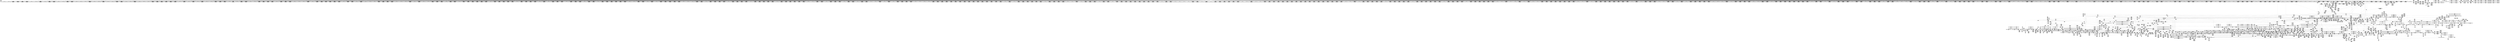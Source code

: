digraph {
	CE0x43d40a0 [shape=record,shape=Mrecord,label="{CE0x43d40a0|i64*_getelementptr_inbounds_(_11_x_i64_,_11_x_i64_*___llvm_gcov_ctr125,_i64_0,_i64_10)|*Constant*}"]
	CE0x433ac40 [shape=record,shape=Mrecord,label="{CE0x433ac40|i64*_getelementptr_inbounds_(_2_x_i64_,_2_x_i64_*___llvm_gcov_ctr136,_i64_0,_i64_0)|*Constant*}"]
	CE0x43ad630 [shape=record,shape=Mrecord,label="{CE0x43ad630|cred_sid:_entry}"]
	CE0x445d450 [shape=record,shape=Mrecord,label="{CE0x445d450|%struct.lockdep_map*_null|*Constant*}"]
	CE0x433bed0 [shape=record,shape=Mrecord,label="{CE0x433bed0|task_sid:_if.end|*SummSink*}"]
	CE0x4384ef0 [shape=record,shape=Mrecord,label="{CE0x4384ef0|2472:_%struct.cred*,_2752:_%struct.signal_struct*,_:_CRE_3108,3112_|*MultipleSource*|Function::selinux_task_setrlimit&Arg::p::|security/selinux/hooks.c,3622}"]
	CE0x442e2a0 [shape=record,shape=Mrecord,label="{CE0x442e2a0|i64*_getelementptr_inbounds_(_11_x_i64_,_11_x_i64_*___llvm_gcov_ctr132,_i64_0,_i64_1)|*Constant*|*SummSource*}"]
	CE0x43e3290 [shape=record,shape=Mrecord,label="{CE0x43e3290|_call_void___rcu_read_lock()_#10,_!dbg_!27710|include/linux/rcupdate.h,879}"]
	CE0x4432750 [shape=record,shape=Mrecord,label="{CE0x4432750|rcu_read_unlock:_tmp7|include/linux/rcupdate.h,933|*SummSink*}"]
	CE0x435da40 [shape=record,shape=Mrecord,label="{CE0x435da40|2472:_%struct.cred*,_2752:_%struct.signal_struct*,_:_CRE_2608,2616_|*MultipleSource*|Function::selinux_task_setrlimit&Arg::p::|security/selinux/hooks.c,3622}"]
	CE0x43bbe60 [shape=record,shape=Mrecord,label="{CE0x43bbe60|i64*_getelementptr_inbounds_(_11_x_i64_,_11_x_i64_*___llvm_gcov_ctr125,_i64_0,_i64_0)|*Constant*|*SummSource*}"]
	CE0x43823e0 [shape=record,shape=Mrecord,label="{CE0x43823e0|2472:_%struct.cred*,_2752:_%struct.signal_struct*,_:_CRE_2975,2976_}"]
	CE0x4460e90 [shape=record,shape=Mrecord,label="{CE0x4460e90|__preempt_count_add:_do.end}"]
	CE0x4422be0 [shape=record,shape=Mrecord,label="{CE0x4422be0|rcu_read_lock:_tmp21|include/linux/rcupdate.h,884|*SummSource*}"]
	CE0x43e2dd0 [shape=record,shape=Mrecord,label="{CE0x43e2dd0|task_sid:_real_cred|security/selinux/hooks.c,208}"]
	CE0x43ed980 [shape=record,shape=Mrecord,label="{CE0x43ed980|_call_void_rcu_lock_acquire(%struct.lockdep_map*_rcu_lock_map)_#10,_!dbg_!27711|include/linux/rcupdate.h,881|*SummSource*}"]
	CE0x439fb50 [shape=record,shape=Mrecord,label="{CE0x439fb50|i64_2|*Constant*}"]
	CE0x44b3900 [shape=record,shape=Mrecord,label="{CE0x44b3900|i64*_getelementptr_inbounds_(_4_x_i64_,_4_x_i64_*___llvm_gcov_ctr135,_i64_0,_i64_0)|*Constant*|*SummSource*}"]
	CE0x43d1600 [shape=record,shape=Mrecord,label="{CE0x43d1600|__rcu_read_lock:_tmp6|include/linux/rcupdate.h,240}"]
	CE0x44095f0 [shape=record,shape=Mrecord,label="{CE0x44095f0|rcu_read_lock:_tmp15|include/linux/rcupdate.h,882|*SummSource*}"]
	CE0x43fdb30 [shape=record,shape=Mrecord,label="{CE0x43fdb30|_call_void___rcu_read_unlock()_#10,_!dbg_!27734|include/linux/rcupdate.h,937|*SummSource*}"]
	CE0x43df860 [shape=record,shape=Mrecord,label="{CE0x43df860|i32_22|*Constant*|*SummSink*}"]
	CE0x43dfab0 [shape=record,shape=Mrecord,label="{CE0x43dfab0|current_sid:_security|security/selinux/hooks.c,218|*SummSource*}"]
	CE0x439e250 [shape=record,shape=Mrecord,label="{CE0x439e250|selinux_task_setrlimit:_tmp2|*LoadInst*|security/selinux/hooks.c,3622|*SummSource*}"]
	CE0x4408c10 [shape=record,shape=Mrecord,label="{CE0x4408c10|rcu_read_lock:_tmp13|include/linux/rcupdate.h,882|*SummSink*}"]
	CE0x43fcb70 [shape=record,shape=Mrecord,label="{CE0x43fcb70|GLOBAL:_rcu_lock_release|*Constant*|*SummSink*}"]
	CE0x44323b0 [shape=record,shape=Mrecord,label="{CE0x44323b0|GLOBAL:___preempt_count_add|*Constant*|*SummSink*}"]
	CE0x43532c0 [shape=record,shape=Mrecord,label="{CE0x43532c0|2472:_%struct.cred*,_2752:_%struct.signal_struct*,_:_CRE_1896,1900_|*MultipleSource*|Function::selinux_task_setrlimit&Arg::p::|security/selinux/hooks.c,3622}"]
	CE0x43bc9f0 [shape=record,shape=Mrecord,label="{CE0x43bc9f0|i64*_getelementptr_inbounds_(_2_x_i64_,_2_x_i64_*___llvm_gcov_ctr131,_i64_0,_i64_1)|*Constant*|*SummSink*}"]
	CE0x447eb70 [shape=record,shape=Mrecord,label="{CE0x447eb70|_call_void_mcount()_#3|*SummSource*}"]
	CE0x43288c0 [shape=record,shape=Mrecord,label="{CE0x43288c0|2472:_%struct.cred*,_2752:_%struct.signal_struct*,_:_CRE_664,672_|*MultipleSource*|Function::selinux_task_setrlimit&Arg::p::|security/selinux/hooks.c,3622}"]
	CE0x43e2a90 [shape=record,shape=Mrecord,label="{CE0x43e2a90|rcu_read_lock:_tobool|include/linux/rcupdate.h,882}"]
	CE0x43b7040 [shape=record,shape=Mrecord,label="{CE0x43b7040|selinux_task_setrlimit:_call|security/selinux/hooks.c,3629}"]
	CE0x43c3c70 [shape=record,shape=Mrecord,label="{CE0x43c3c70|current_sid:_tmp2|*SummSource*}"]
	CE0x43acb10 [shape=record,shape=Mrecord,label="{CE0x43acb10|task_sid:_tmp27|security/selinux/hooks.c,208|*SummSink*}"]
	CE0x432a770 [shape=record,shape=Mrecord,label="{CE0x432a770|2472:_%struct.cred*,_2752:_%struct.signal_struct*,_:_CRE_703,704_}"]
	CE0x43c25d0 [shape=record,shape=Mrecord,label="{CE0x43c25d0|rcu_lock_acquire:_map|Function::rcu_lock_acquire&Arg::map::|*SummSource*}"]
	CE0x43f3360 [shape=record,shape=Mrecord,label="{CE0x43f3360|task_sid:_tmp25|security/selinux/hooks.c,208}"]
	CE0x43be650 [shape=record,shape=Mrecord,label="{CE0x43be650|%struct.task_struct*_(%struct.task_struct**)*_asm_movq_%gs:$_1:P_,$0_,_r,im,_dirflag_,_fpsr_,_flags_|*SummSource*}"]
	CE0x4338e20 [shape=record,shape=Mrecord,label="{CE0x4338e20|2472:_%struct.cred*,_2752:_%struct.signal_struct*,_:_CRE_304,312_|*MultipleSource*|Function::selinux_task_setrlimit&Arg::p::|security/selinux/hooks.c,3622}"]
	CE0x4408860 [shape=record,shape=Mrecord,label="{CE0x4408860|rcu_lock_release:_tmp5|include/linux/rcupdate.h,423|*SummSink*}"]
	CE0x44230e0 [shape=record,shape=Mrecord,label="{CE0x44230e0|rcu_read_lock:_tmp20|include/linux/rcupdate.h,882|*SummSink*}"]
	CE0x435d2f0 [shape=record,shape=Mrecord,label="{CE0x435d2f0|2472:_%struct.cred*,_2752:_%struct.signal_struct*,_:_CRE_2596,2598_|*MultipleSource*|Function::selinux_task_setrlimit&Arg::p::|security/selinux/hooks.c,3622}"]
	CE0x4325b00 [shape=record,shape=Mrecord,label="{CE0x4325b00|selinux_task_setrlimit:_return|*SummSource*}"]
	CE0x43c8840 [shape=record,shape=Mrecord,label="{CE0x43c8840|task_sid:_do.end6|*SummSource*}"]
	CE0x441a920 [shape=record,shape=Mrecord,label="{CE0x441a920|__rcu_read_unlock:_bb|*SummSink*}"]
	CE0x439b970 [shape=record,shape=Mrecord,label="{CE0x439b970|2472:_%struct.cred*,_2752:_%struct.signal_struct*,_:_CRE_10528,10536_|*MultipleSource*|Function::selinux_task_setrlimit&Arg::p::|security/selinux/hooks.c,3622}"]
	CE0x43c4500 [shape=record,shape=Mrecord,label="{CE0x43c4500|_call_void_lockdep_rcu_suspicious(i8*_getelementptr_inbounds_(_25_x_i8_,_25_x_i8_*_.str3,_i32_0,_i32_0),_i32_218,_i8*_getelementptr_inbounds_(_45_x_i8_,_45_x_i8_*_.str12,_i32_0,_i32_0))_#10,_!dbg_!27727|security/selinux/hooks.c,218}"]
	CE0x434e640 [shape=record,shape=Mrecord,label="{CE0x434e640|i64*_getelementptr_inbounds_(_11_x_i64_,_11_x_i64_*___llvm_gcov_ctr125,_i64_0,_i64_8)|*Constant*}"]
	CE0x43790c0 [shape=record,shape=Mrecord,label="{CE0x43790c0|2472:_%struct.cred*,_2752:_%struct.signal_struct*,_:_CRE_2800,2808_|*MultipleSource*|Function::selinux_task_setrlimit&Arg::p::|security/selinux/hooks.c,3622}"]
	CE0x4431b40 [shape=record,shape=Mrecord,label="{CE0x4431b40|rcu_read_unlock:_tmp13|include/linux/rcupdate.h,933|*SummSource*}"]
	CE0x43c96f0 [shape=record,shape=Mrecord,label="{CE0x43c96f0|current_sid:_do.end|*SummSource*}"]
	CE0x439a8b0 [shape=record,shape=Mrecord,label="{CE0x439a8b0|2472:_%struct.cred*,_2752:_%struct.signal_struct*,_:_CRE_6648,6656_|*MultipleSource*|Function::selinux_task_setrlimit&Arg::p::|security/selinux/hooks.c,3622}"]
	CE0x433e280 [shape=record,shape=Mrecord,label="{CE0x433e280|2472:_%struct.cred*,_2752:_%struct.signal_struct*,_:_CRE_2104,2112_|*MultipleSource*|Function::selinux_task_setrlimit&Arg::p::|security/selinux/hooks.c,3622}"]
	CE0x4398de0 [shape=record,shape=Mrecord,label="{CE0x4398de0|2472:_%struct.cred*,_2752:_%struct.signal_struct*,_:_CRE_6560,6568_|*MultipleSource*|Function::selinux_task_setrlimit&Arg::p::|security/selinux/hooks.c,3622}"]
	CE0x4377fb0 [shape=record,shape=Mrecord,label="{CE0x4377fb0|2472:_%struct.cred*,_2752:_%struct.signal_struct*,_:_CRE_2744,2752_|*MultipleSource*|Function::selinux_task_setrlimit&Arg::p::|security/selinux/hooks.c,3622}"]
	CE0x43d7930 [shape=record,shape=Mrecord,label="{CE0x43d7930|GLOBAL:_rcu_read_unlock.__warned|Global_var:rcu_read_unlock.__warned|*SummSource*}"]
	CE0x4391b30 [shape=record,shape=Mrecord,label="{CE0x4391b30|2472:_%struct.cred*,_2752:_%struct.signal_struct*,_:_CRE_6339,6340_}"]
	CE0x43f0870 [shape=record,shape=Mrecord,label="{CE0x43f0870|cred_sid:_tmp|*SummSource*}"]
	CE0x4347dc0 [shape=record,shape=Mrecord,label="{CE0x4347dc0|__preempt_count_add:_tmp5|./arch/x86/include/asm/preempt.h,72}"]
	CE0x4392c60 [shape=record,shape=Mrecord,label="{CE0x4392c60|2472:_%struct.cred*,_2752:_%struct.signal_struct*,_:_CRE_6350,6351_}"]
	CE0x442c0a0 [shape=record,shape=Mrecord,label="{CE0x442c0a0|rcu_read_unlock:_if.then|*SummSink*}"]
	CE0x441be10 [shape=record,shape=Mrecord,label="{CE0x441be10|__preempt_count_sub:_tmp1|*SummSource*}"]
	CE0x43a1120 [shape=record,shape=Mrecord,label="{CE0x43a1120|current_has_perm:_bb}"]
	CE0x43932a0 [shape=record,shape=Mrecord,label="{CE0x43932a0|2472:_%struct.cred*,_2752:_%struct.signal_struct*,_:_CRE_6354,6355_}"]
	CE0x434c530 [shape=record,shape=Mrecord,label="{CE0x434c530|2472:_%struct.cred*,_2752:_%struct.signal_struct*,_:_CRE_416,424_|*MultipleSource*|Function::selinux_task_setrlimit&Arg::p::|security/selinux/hooks.c,3622}"]
	CE0x4336500 [shape=record,shape=Mrecord,label="{CE0x4336500|selinux_task_setrlimit:_bb}"]
	CE0x43df9f0 [shape=record,shape=Mrecord,label="{CE0x43df9f0|current_sid:_security|security/selinux/hooks.c,218}"]
	CE0x4379ad0 [shape=record,shape=Mrecord,label="{CE0x4379ad0|2472:_%struct.cred*,_2752:_%struct.signal_struct*,_:_CRE_2832,2840_|*MultipleSource*|Function::selinux_task_setrlimit&Arg::p::|security/selinux/hooks.c,3622}"]
	CE0x4340bf0 [shape=record,shape=Mrecord,label="{CE0x4340bf0|2472:_%struct.cred*,_2752:_%struct.signal_struct*,_:_CRE_2304,2312_|*MultipleSource*|Function::selinux_task_setrlimit&Arg::p::|security/selinux/hooks.c,3622}"]
	CE0x43cfd60 [shape=record,shape=Mrecord,label="{CE0x43cfd60|rcu_read_lock:_tmp9|include/linux/rcupdate.h,882}"]
	CE0x4396bc0 [shape=record,shape=Mrecord,label="{CE0x4396bc0|2472:_%struct.cred*,_2752:_%struct.signal_struct*,_:_CRE_6472,6474_|*MultipleSource*|Function::selinux_task_setrlimit&Arg::p::|security/selinux/hooks.c,3622}"]
	CE0x43c0ee0 [shape=record,shape=Mrecord,label="{CE0x43c0ee0|i32_77|*Constant*|*SummSource*}"]
	CE0x4321870 [shape=record,shape=Mrecord,label="{CE0x4321870|rcu_read_lock:_entry|*SummSource*}"]
	CE0x43bdf00 [shape=record,shape=Mrecord,label="{CE0x43bdf00|_ret_void,_!dbg_!27735|include/linux/rcupdate.h,884}"]
	CE0x43e3ec0 [shape=record,shape=Mrecord,label="{CE0x43e3ec0|task_sid:_tmp4|*LoadInst*|security/selinux/hooks.c,208}"]
	CE0x43d2740 [shape=record,shape=Mrecord,label="{CE0x43d2740|rcu_read_lock:_call3|include/linux/rcupdate.h,882|*SummSource*}"]
	CE0x43e8040 [shape=record,shape=Mrecord,label="{CE0x43e8040|__rcu_read_lock:_tmp7|include/linux/rcupdate.h,240|*SummSource*}"]
	CE0x439fae0 [shape=record,shape=Mrecord,label="{CE0x439fae0|GLOBAL:___llvm_gcov_ctr125|Global_var:__llvm_gcov_ctr125|*SummSource*}"]
	CE0x438eac0 [shape=record,shape=Mrecord,label="{CE0x438eac0|2472:_%struct.cred*,_2752:_%struct.signal_struct*,_:_CRE_6308,6309_}"]
	CE0x4393750 [shape=record,shape=Mrecord,label="{CE0x4393750|2472:_%struct.cred*,_2752:_%struct.signal_struct*,_:_CRE_6357,6358_}"]
	CE0x43541b0 [shape=record,shape=Mrecord,label="{CE0x43541b0|2472:_%struct.cred*,_2752:_%struct.signal_struct*,_:_CRE_1944,1952_|*MultipleSource*|Function::selinux_task_setrlimit&Arg::p::|security/selinux/hooks.c,3622}"]
	CE0x43a6790 [shape=record,shape=Mrecord,label="{CE0x43a6790|avc_has_perm:_entry|*SummSource*}"]
	CE0x43b9af0 [shape=record,shape=Mrecord,label="{CE0x43b9af0|avc_has_perm:_auditdata|Function::avc_has_perm&Arg::auditdata::}"]
	CE0x437b550 [shape=record,shape=Mrecord,label="{CE0x437b550|2472:_%struct.cred*,_2752:_%struct.signal_struct*,_:_CRE_2905,2906_}"]
	CE0x434e460 [shape=record,shape=Mrecord,label="{CE0x434e460|i1_true|*Constant*|*SummSink*}"]
	CE0x439b490 [shape=record,shape=Mrecord,label="{CE0x439b490|2472:_%struct.cred*,_2752:_%struct.signal_struct*,_:_CRE_6680,6684_|*MultipleSource*|Function::selinux_task_setrlimit&Arg::p::|security/selinux/hooks.c,3622}"]
	CE0x4351a10 [shape=record,shape=Mrecord,label="{CE0x4351a10|2472:_%struct.cred*,_2752:_%struct.signal_struct*,_:_CRE_1816,1817_|*MultipleSource*|Function::selinux_task_setrlimit&Arg::p::|security/selinux/hooks.c,3622}"]
	CE0x435b9e0 [shape=record,shape=Mrecord,label="{CE0x435b9e0|2472:_%struct.cred*,_2752:_%struct.signal_struct*,_:_CRE_2904,2905_}"]
	CE0x4431960 [shape=record,shape=Mrecord,label="{CE0x4431960|i64*_getelementptr_inbounds_(_4_x_i64_,_4_x_i64_*___llvm_gcov_ctr130,_i64_0,_i64_1)|*Constant*|*SummSource*}"]
	CE0x43e3900 [shape=record,shape=Mrecord,label="{CE0x43e3900|cred_sid:_tmp1|*SummSink*}"]
	CE0x442e230 [shape=record,shape=Mrecord,label="{CE0x442e230|i64*_getelementptr_inbounds_(_11_x_i64_,_11_x_i64_*___llvm_gcov_ctr132,_i64_0,_i64_1)|*Constant*}"]
	CE0x43eed10 [shape=record,shape=Mrecord,label="{CE0x43eed10|task_sid:_tmp16|security/selinux/hooks.c,208|*SummSink*}"]
	CE0x4391040 [shape=record,shape=Mrecord,label="{CE0x4391040|2472:_%struct.cred*,_2752:_%struct.signal_struct*,_:_CRE_6332,6333_}"]
	CE0x4399ea0 [shape=record,shape=Mrecord,label="{CE0x4399ea0|2472:_%struct.cred*,_2752:_%struct.signal_struct*,_:_CRE_6624,6632_|*MultipleSource*|Function::selinux_task_setrlimit&Arg::p::|security/selinux/hooks.c,3622}"]
	CE0x449ff80 [shape=record,shape=Mrecord,label="{CE0x449ff80|__preempt_count_add:_tmp|*SummSink*}"]
	CE0x434f7b0 [shape=record,shape=Mrecord,label="{CE0x434f7b0|rcu_read_lock:_call|include/linux/rcupdate.h,882|*SummSink*}"]
	CE0x43c0ae0 [shape=record,shape=Mrecord,label="{CE0x43c0ae0|current_sid:_do.end|*SummSink*}"]
	CE0x43c9850 [shape=record,shape=Mrecord,label="{CE0x43c9850|task_sid:_tmp15|security/selinux/hooks.c,208|*SummSource*}"]
	CE0x4358830 [shape=record,shape=Mrecord,label="{CE0x4358830|2472:_%struct.cred*,_2752:_%struct.signal_struct*,_:_CRE_648,652_|*MultipleSource*|Function::selinux_task_setrlimit&Arg::p::|security/selinux/hooks.c,3622}"]
	CE0x433aac0 [shape=record,shape=Mrecord,label="{CE0x433aac0|current_has_perm:_bb|*SummSink*}"]
	CE0x4380630 [shape=record,shape=Mrecord,label="{CE0x4380630|2472:_%struct.cred*,_2752:_%struct.signal_struct*,_:_CRE_2956,2957_}"]
	CE0x4329570 [shape=record,shape=Mrecord,label="{CE0x4329570|2472:_%struct.cred*,_2752:_%struct.signal_struct*,_:_CRE_692,693_}"]
	CE0x43a90e0 [shape=record,shape=Mrecord,label="{CE0x43a90e0|_ret_i32_%tmp24,_!dbg_!27742|security/selinux/hooks.c,220|*SummSink*}"]
	CE0x437d8e0 [shape=record,shape=Mrecord,label="{CE0x437d8e0|2472:_%struct.cred*,_2752:_%struct.signal_struct*,_:_CRE_2927,2928_}"]
	CE0x445fa10 [shape=record,shape=Mrecord,label="{CE0x445fa10|rcu_lock_release:_tmp|*SummSource*}"]
	CE0x4387860 [shape=record,shape=Mrecord,label="{CE0x4387860|2472:_%struct.cred*,_2752:_%struct.signal_struct*,_:_CRE_5888,5896_|*MultipleSource*|Function::selinux_task_setrlimit&Arg::p::|security/selinux/hooks.c,3622}"]
	CE0x43a4980 [shape=record,shape=Mrecord,label="{CE0x43a4980|current_sid:_tmp17|security/selinux/hooks.c,218|*SummSink*}"]
	CE0x43e4c20 [shape=record,shape=Mrecord,label="{CE0x43e4c20|task_sid:_tmp4|*LoadInst*|security/selinux/hooks.c,208|*SummSource*}"]
	CE0x438cb40 [shape=record,shape=Mrecord,label="{CE0x438cb40|2472:_%struct.cred*,_2752:_%struct.signal_struct*,_:_CRE_6289,6290_}"]
	CE0x440dfa0 [shape=record,shape=Mrecord,label="{CE0x440dfa0|task_sid:_tmp6|security/selinux/hooks.c,208}"]
	CE0x43f20a0 [shape=record,shape=Mrecord,label="{CE0x43f20a0|_call_void_lock_release(%struct.lockdep_map*_%map,_i32_1,_i64_ptrtoint_(i8*_blockaddress(_rcu_lock_release,_%__here)_to_i64))_#10,_!dbg_!27716|include/linux/rcupdate.h,423|*SummSource*}"]
	CE0x43aa290 [shape=record,shape=Mrecord,label="{CE0x43aa290|i32_2097152|*Constant*|*SummSource*}"]
	CE0x440f160 [shape=record,shape=Mrecord,label="{CE0x440f160|GLOBAL:_task_sid.__warned|Global_var:task_sid.__warned|*SummSink*}"]
	CE0x438dcb0 [shape=record,shape=Mrecord,label="{CE0x438dcb0|2472:_%struct.cred*,_2752:_%struct.signal_struct*,_:_CRE_6299,6300_}"]
	CE0x439c4b0 [shape=record,shape=Mrecord,label="{CE0x439c4b0|2472:_%struct.cred*,_2752:_%struct.signal_struct*,_:_CRE_10568,10572_|*MultipleSource*|Function::selinux_task_setrlimit&Arg::p::|security/selinux/hooks.c,3622}"]
	CE0x4381120 [shape=record,shape=Mrecord,label="{CE0x4381120|2472:_%struct.cred*,_2752:_%struct.signal_struct*,_:_CRE_2963,2964_}"]
	CE0x438e2f0 [shape=record,shape=Mrecord,label="{CE0x438e2f0|2472:_%struct.cred*,_2752:_%struct.signal_struct*,_:_CRE_6303,6304_}"]
	CE0x441dce0 [shape=record,shape=Mrecord,label="{CE0x441dce0|i64*_getelementptr_inbounds_(_11_x_i64_,_11_x_i64_*___llvm_gcov_ctr132,_i64_0,_i64_8)|*Constant*}"]
	CE0x4330c50 [shape=record,shape=Mrecord,label="{CE0x4330c50|current_sid:_tmp1|*SummSource*}"]
	CE0x4423a50 [shape=record,shape=Mrecord,label="{CE0x4423a50|i64*_getelementptr_inbounds_(_11_x_i64_,_11_x_i64_*___llvm_gcov_ctr127,_i64_0,_i64_10)|*Constant*|*SummSink*}"]
	CE0x4352b70 [shape=record,shape=Mrecord,label="{CE0x4352b70|2472:_%struct.cred*,_2752:_%struct.signal_struct*,_:_CRE_1872,1880_|*MultipleSource*|Function::selinux_task_setrlimit&Arg::p::|security/selinux/hooks.c,3622}"]
	CE0x4386270 [shape=record,shape=Mrecord,label="{CE0x4386270|2472:_%struct.cred*,_2752:_%struct.signal_struct*,_:_CRE_3148,3152_|*MultipleSource*|Function::selinux_task_setrlimit&Arg::p::|security/selinux/hooks.c,3622}"]
	CE0x443b1d0 [shape=record,shape=Mrecord,label="{CE0x443b1d0|_call_void_lockdep_rcu_suspicious(i8*_getelementptr_inbounds_(_25_x_i8_,_25_x_i8_*_.str45,_i32_0,_i32_0),_i32_934,_i8*_getelementptr_inbounds_(_44_x_i8_,_44_x_i8_*_.str47,_i32_0,_i32_0))_#10,_!dbg_!27726|include/linux/rcupdate.h,933|*SummSink*}"]
	CE0x437c940 [shape=record,shape=Mrecord,label="{CE0x437c940|2472:_%struct.cred*,_2752:_%struct.signal_struct*,_:_CRE_2917,2918_}"]
	CE0x4329100 [shape=record,shape=Mrecord,label="{CE0x4329100|2472:_%struct.cred*,_2752:_%struct.signal_struct*,_:_CRE_689,690_}"]
	CE0x43ebb70 [shape=record,shape=Mrecord,label="{CE0x43ebb70|task_sid:_do.body5|*SummSink*}"]
	CE0x43c4cc0 [shape=record,shape=Mrecord,label="{CE0x43c4cc0|i8*_getelementptr_inbounds_(_25_x_i8_,_25_x_i8_*_.str3,_i32_0,_i32_0)|*Constant*}"]
	CE0x4462640 [shape=record,shape=Mrecord,label="{CE0x4462640|GLOBAL:_lock_release|*Constant*|*SummSink*}"]
	CE0x441a420 [shape=record,shape=Mrecord,label="{CE0x441a420|__rcu_read_unlock:_do.end|*SummSink*}"]
	CE0x43b1d50 [shape=record,shape=Mrecord,label="{CE0x43b1d50|selinux_task_setrlimit:_rlim_max1|security/selinux/hooks.c,3628}"]
	CE0x432ac20 [shape=record,shape=Mrecord,label="{CE0x432ac20|2472:_%struct.cred*,_2752:_%struct.signal_struct*,_:_CRE_712,720_|*MultipleSource*|Function::selinux_task_setrlimit&Arg::p::|security/selinux/hooks.c,3622}"]
	CE0x43ae570 [shape=record,shape=Mrecord,label="{CE0x43ae570|_ret_i32_%call2,_!dbg_!27718|security/selinux/hooks.c,1544}"]
	CE0x43a8d50 [shape=record,shape=Mrecord,label="{CE0x43a8d50|current_sid:_entry|*SummSink*}"]
	CE0x440c780 [shape=record,shape=Mrecord,label="{CE0x440c780|rcu_read_lock:_tmp17|include/linux/rcupdate.h,882|*SummSink*}"]
	CE0x4393430 [shape=record,shape=Mrecord,label="{CE0x4393430|2472:_%struct.cred*,_2752:_%struct.signal_struct*,_:_CRE_6355,6356_}"]
	CE0x43da8f0 [shape=record,shape=Mrecord,label="{CE0x43da8f0|rcu_read_lock:_tobool1|include/linux/rcupdate.h,882}"]
	CE0x5fde940 [shape=record,shape=Mrecord,label="{CE0x5fde940|selinux_task_setrlimit:_p|Function::selinux_task_setrlimit&Arg::p::|*SummSink*}"]
	CE0x44379e0 [shape=record,shape=Mrecord,label="{CE0x44379e0|rcu_lock_acquire:_tmp1|*SummSink*}"]
	CE0x43900a0 [shape=record,shape=Mrecord,label="{CE0x43900a0|2472:_%struct.cred*,_2752:_%struct.signal_struct*,_:_CRE_6322,6323_}"]
	CE0x43c33f0 [shape=record,shape=Mrecord,label="{CE0x43c33f0|current_sid:_tmp5|security/selinux/hooks.c,218|*SummSink*}"]
	CE0x4425d40 [shape=record,shape=Mrecord,label="{CE0x4425d40|4:_i32,_:_CRE_4,8_|*MultipleSource*|security/selinux/hooks.c,196|*LoadInst*|security/selinux/hooks.c,196|security/selinux/hooks.c,197}"]
	CE0x43bddc0 [shape=record,shape=Mrecord,label="{CE0x43bddc0|current_sid:_tobool|security/selinux/hooks.c,218}"]
	CE0x43d8cb0 [shape=record,shape=Mrecord,label="{CE0x43d8cb0|_call_void_mcount()_#3}"]
	CE0x440d530 [shape=record,shape=Mrecord,label="{CE0x440d530|task_sid:_tobool|security/selinux/hooks.c,208}"]
	CE0x438de40 [shape=record,shape=Mrecord,label="{CE0x438de40|2472:_%struct.cred*,_2752:_%struct.signal_struct*,_:_CRE_6300,6301_}"]
	CE0x4351ef0 [shape=record,shape=Mrecord,label="{CE0x4351ef0|2472:_%struct.cred*,_2752:_%struct.signal_struct*,_:_CRE_1832,1840_|*MultipleSource*|Function::selinux_task_setrlimit&Arg::p::|security/selinux/hooks.c,3622}"]
	CE0x43439e0 [shape=record,shape=Mrecord,label="{CE0x43439e0|i64*_getelementptr_inbounds_(_6_x_i64_,_6_x_i64_*___llvm_gcov_ctr286,_i64_0,_i64_5)|*Constant*|*SummSink*}"]
	CE0x4348f30 [shape=record,shape=Mrecord,label="{CE0x4348f30|2472:_%struct.cred*,_2752:_%struct.signal_struct*,_:_CRE_464,472_|*MultipleSource*|Function::selinux_task_setrlimit&Arg::p::|security/selinux/hooks.c,3622}"]
	CE0x43cfb70 [shape=record,shape=Mrecord,label="{CE0x43cfb70|rcu_read_lock:_tmp9|include/linux/rcupdate.h,882|*SummSource*}"]
	CE0x43e2ba0 [shape=record,shape=Mrecord,label="{CE0x43e2ba0|i32_77|*Constant*|*SummSink*}"]
	CE0x4436d10 [shape=record,shape=Mrecord,label="{CE0x4436d10|i64*_getelementptr_inbounds_(_11_x_i64_,_11_x_i64_*___llvm_gcov_ctr132,_i64_0,_i64_0)|*Constant*}"]
	CE0x4399750 [shape=record,shape=Mrecord,label="{CE0x4399750|2472:_%struct.cred*,_2752:_%struct.signal_struct*,_:_CRE_6600,6608_|*MultipleSource*|Function::selinux_task_setrlimit&Arg::p::|security/selinux/hooks.c,3622}"]
	CE0x435e670 [shape=record,shape=Mrecord,label="{CE0x435e670|2472:_%struct.cred*,_2752:_%struct.signal_struct*,_:_CRE_2672,2680_|*MultipleSource*|Function::selinux_task_setrlimit&Arg::p::|security/selinux/hooks.c,3622}"]
	CE0x4398b70 [shape=record,shape=Mrecord,label="{CE0x4398b70|2472:_%struct.cred*,_2752:_%struct.signal_struct*,_:_CRE_6552,6560_|*MultipleSource*|Function::selinux_task_setrlimit&Arg::p::|security/selinux/hooks.c,3622}"]
	CE0x4336f40 [shape=record,shape=Mrecord,label="{CE0x4336f40|selinux_task_setrlimit:_new_rlim|Function::selinux_task_setrlimit&Arg::new_rlim::|*SummSink*}"]
	CE0x442f160 [shape=record,shape=Mrecord,label="{CE0x442f160|__rcu_read_lock:_bb|*SummSink*}"]
	CE0x438aea0 [shape=record,shape=Mrecord,label="{CE0x438aea0|2472:_%struct.cred*,_2752:_%struct.signal_struct*,_:_CRE_6192,6196_|*MultipleSource*|Function::selinux_task_setrlimit&Arg::p::|security/selinux/hooks.c,3622}"]
	CE0x43440b0 [shape=record,shape=Mrecord,label="{CE0x43440b0|i64*_getelementptr_inbounds_(_6_x_i64_,_6_x_i64_*___llvm_gcov_ctr286,_i64_0,_i64_5)|*Constant*|*SummSource*}"]
	CE0x438d3e0 [shape=record,shape=Mrecord,label="{CE0x438d3e0|2472:_%struct.cred*,_2752:_%struct.signal_struct*,_:_CRE_6293,6294_}"]
	CE0x44b7680 [shape=record,shape=Mrecord,label="{CE0x44b7680|i64*_getelementptr_inbounds_(_4_x_i64_,_4_x_i64_*___llvm_gcov_ctr129,_i64_0,_i64_0)|*Constant*}"]
	CE0x43d6300 [shape=record,shape=Mrecord,label="{CE0x43d6300|current_sid:_cred|security/selinux/hooks.c,218}"]
	CE0x449ea90 [shape=record,shape=Mrecord,label="{CE0x449ea90|__rcu_read_unlock:_tmp1|*SummSource*}"]
	CE0x43bc140 [shape=record,shape=Mrecord,label="{CE0x43bc140|get_current:_tmp3|*SummSink*}"]
	CE0x440e850 [shape=record,shape=Mrecord,label="{CE0x440e850|task_sid:_tmp7|security/selinux/hooks.c,208|*SummSource*}"]
	CE0x4432c20 [shape=record,shape=Mrecord,label="{CE0x4432c20|__rcu_read_unlock:_tmp5|include/linux/rcupdate.h,244}"]
	CE0x435e8e0 [shape=record,shape=Mrecord,label="{CE0x435e8e0|2472:_%struct.cred*,_2752:_%struct.signal_struct*,_:_CRE_2680,2688_|*MultipleSource*|Function::selinux_task_setrlimit&Arg::p::|security/selinux/hooks.c,3622}"]
	CE0x4381da0 [shape=record,shape=Mrecord,label="{CE0x4381da0|2472:_%struct.cred*,_2752:_%struct.signal_struct*,_:_CRE_2971,2972_}"]
	CE0x543fd60 [shape=record,shape=Mrecord,label="{CE0x543fd60|selinux_task_setrlimit:_tmp1}"]
	CE0x445eef0 [shape=record,shape=Mrecord,label="{CE0x445eef0|rcu_lock_release:_bb|*SummSource*}"]
	CE0x443b310 [shape=record,shape=Mrecord,label="{CE0x443b310|__rcu_read_lock:_tmp1|*SummSource*}"]
	CE0x43af980 [shape=record,shape=Mrecord,label="{CE0x43af980|selinux_task_setrlimit:_rlim|security/selinux/hooks.c,3622}"]
	CE0x440f840 [shape=record,shape=Mrecord,label="{CE0x440f840|task_sid:_tobool1|security/selinux/hooks.c,208|*SummSource*}"]
	CE0x43b9780 [shape=record,shape=Mrecord,label="{CE0x43b9780|%struct.common_audit_data*_null|*Constant*|*SummSink*}"]
	CE0x440d350 [shape=record,shape=Mrecord,label="{CE0x440d350|rcu_read_lock:_land.lhs.true|*SummSink*}"]
	CE0x43fc4e0 [shape=record,shape=Mrecord,label="{CE0x43fc4e0|_call_void_rcu_lock_release(%struct.lockdep_map*_rcu_lock_map)_#10,_!dbg_!27733|include/linux/rcupdate.h,935|*SummSource*}"]
	CE0x442e910 [shape=record,shape=Mrecord,label="{CE0x442e910|__rcu_read_lock:_tmp5|include/linux/rcupdate.h,239}"]
	CE0x435ca40 [shape=record,shape=Mrecord,label="{CE0x435ca40|2472:_%struct.cred*,_2752:_%struct.signal_struct*,_:_CRE_6392,6400_|*MultipleSource*|Function::selinux_task_setrlimit&Arg::p::|security/selinux/hooks.c,3622}"]
	CE0x438e610 [shape=record,shape=Mrecord,label="{CE0x438e610|2472:_%struct.cred*,_2752:_%struct.signal_struct*,_:_CRE_6305,6306_}"]
	CE0x43db4f0 [shape=record,shape=Mrecord,label="{CE0x43db4f0|rcu_read_unlock:_do.body|*SummSource*}"]
	CE0x43ec280 [shape=record,shape=Mrecord,label="{CE0x43ec280|task_sid:_land.lhs.true2|*SummSource*}"]
	CE0x43be4c0 [shape=record,shape=Mrecord,label="{CE0x43be4c0|current_sid:_land.lhs.true2|*SummSink*}"]
	CE0x434d5a0 [shape=record,shape=Mrecord,label="{CE0x434d5a0|2472:_%struct.cred*,_2752:_%struct.signal_struct*,_:_CRE_216,224_|*MultipleSource*|Function::selinux_task_setrlimit&Arg::p::|security/selinux/hooks.c,3622}"]
	CE0x43812b0 [shape=record,shape=Mrecord,label="{CE0x43812b0|2472:_%struct.cred*,_2752:_%struct.signal_struct*,_:_CRE_2964,2965_}"]
	CE0x44360f0 [shape=record,shape=Mrecord,label="{CE0x44360f0|void_(i32*,_i32,_i32*)*_asm_addl_$1,_%gs:$0_,_*m,ri,*m,_dirflag_,_fpsr_,_flags_|*SummSink*}"]
	CE0x4432020 [shape=record,shape=Mrecord,label="{CE0x4432020|rcu_read_unlock:_tmp14|include/linux/rcupdate.h,933}"]
	CE0x4471980 [shape=record,shape=Mrecord,label="{CE0x4471980|i64*_getelementptr_inbounds_(_4_x_i64_,_4_x_i64_*___llvm_gcov_ctr134,_i64_0,_i64_3)|*Constant*|*SummSink*}"]
	CE0x43b2740 [shape=record,shape=Mrecord,label="{CE0x43b2740|i64*_getelementptr_inbounds_(_6_x_i64_,_6_x_i64_*___llvm_gcov_ctr286,_i64_0,_i64_4)|*Constant*|*SummSource*}"]
	CE0x44239a0 [shape=record,shape=Mrecord,label="{CE0x44239a0|i64*_getelementptr_inbounds_(_11_x_i64_,_11_x_i64_*___llvm_gcov_ctr127,_i64_0,_i64_10)|*Constant*|*SummSource*}"]
	CE0x437da70 [shape=record,shape=Mrecord,label="{CE0x437da70|2472:_%struct.cred*,_2752:_%struct.signal_struct*,_:_CRE_2928,2929_}"]
	CE0x4353f40 [shape=record,shape=Mrecord,label="{CE0x4353f40|2472:_%struct.cred*,_2752:_%struct.signal_struct*,_:_CRE_1936,1944_|*MultipleSource*|Function::selinux_task_setrlimit&Arg::p::|security/selinux/hooks.c,3622}"]
	CE0x43c7420 [shape=record,shape=Mrecord,label="{CE0x43c7420|i8*_getelementptr_inbounds_(_41_x_i8_,_41_x_i8_*_.str44,_i32_0,_i32_0)|*Constant*}"]
	CE0x4388490 [shape=record,shape=Mrecord,label="{CE0x4388490|2472:_%struct.cred*,_2752:_%struct.signal_struct*,_:_CRE_5928,5936_|*MultipleSource*|Function::selinux_task_setrlimit&Arg::p::|security/selinux/hooks.c,3622}"]
	CE0x4413d90 [shape=record,shape=Mrecord,label="{CE0x4413d90|__preempt_count_add:_tmp|*SummSource*}"]
	CE0x43fcfc0 [shape=record,shape=Mrecord,label="{CE0x43fcfc0|rcu_lock_release:_entry|*SummSink*}"]
	CE0x43deca0 [shape=record,shape=Mrecord,label="{CE0x43deca0|rcu_read_unlock:_entry}"]
	CE0x43fb4a0 [shape=record,shape=Mrecord,label="{CE0x43fb4a0|rcu_read_unlock:_tmp21|include/linux/rcupdate.h,935}"]
	CE0x43a3150 [shape=record,shape=Mrecord,label="{CE0x43a3150|i8*_getelementptr_inbounds_(_25_x_i8_,_25_x_i8_*_.str3,_i32_0,_i32_0)|*Constant*|*SummSource*}"]
	CE0x4478b50 [shape=record,shape=Mrecord,label="{CE0x4478b50|rcu_lock_acquire:_tmp5|include/linux/rcupdate.h,418}"]
	CE0x43795f0 [shape=record,shape=Mrecord,label="{CE0x43795f0|2472:_%struct.cred*,_2752:_%struct.signal_struct*,_:_CRE_2816,2824_|*MultipleSource*|Function::selinux_task_setrlimit&Arg::p::|security/selinux/hooks.c,3622}"]
	CE0x43a9e10 [shape=record,shape=Mrecord,label="{CE0x43a9e10|current_has_perm:_tsk|Function::current_has_perm&Arg::tsk::|*SummSink*}"]
	CE0x43c3c00 [shape=record,shape=Mrecord,label="{CE0x43c3c00|current_sid:_tmp2}"]
	CE0x43362f0 [shape=record,shape=Mrecord,label="{CE0x43362f0|selinux_task_setrlimit:_bb|*SummSource*}"]
	CE0x43a5190 [shape=record,shape=Mrecord,label="{CE0x43a5190|current_has_perm:_call1|security/selinux/hooks.c,1543}"]
	CE0x447b310 [shape=record,shape=Mrecord,label="{CE0x447b310|__preempt_count_add:_tmp2}"]
	CE0x43d3090 [shape=record,shape=Mrecord,label="{CE0x43d3090|rcu_read_unlock:_tmp12|include/linux/rcupdate.h,933|*SummSource*}"]
	CE0x4405930 [shape=record,shape=Mrecord,label="{CE0x4405930|__rcu_read_lock:_tmp2}"]
	CE0x43cfed0 [shape=record,shape=Mrecord,label="{CE0x43cfed0|i64*_getelementptr_inbounds_(_11_x_i64_,_11_x_i64_*___llvm_gcov_ctr127,_i64_0,_i64_8)|*Constant*|*SummSink*}"]
	CE0x440ae60 [shape=record,shape=Mrecord,label="{CE0x440ae60|i8_1|*Constant*}"]
	CE0x4465dc0 [shape=record,shape=Mrecord,label="{CE0x4465dc0|rcu_lock_release:_indirectgoto|*SummSource*}"]
	CE0x435a670 [shape=record,shape=Mrecord,label="{CE0x435a670|2472:_%struct.cred*,_2752:_%struct.signal_struct*,_:_CRE_2523,2524_}"]
	CE0x442c9c0 [shape=record,shape=Mrecord,label="{CE0x442c9c0|rcu_read_unlock:_land.lhs.true|*SummSink*}"]
	CE0x43f3050 [shape=record,shape=Mrecord,label="{CE0x43f3050|i64*_getelementptr_inbounds_(_13_x_i64_,_13_x_i64_*___llvm_gcov_ctr126,_i64_0,_i64_11)|*Constant*|*SummSource*}"]
	CE0x43e8e10 [shape=record,shape=Mrecord,label="{CE0x43e8e10|task_sid:_tmp18|security/selinux/hooks.c,208}"]
	CE0x4321d10 [shape=record,shape=Mrecord,label="{CE0x4321d10|_call_void_mcount()_#3}"]
	CE0x4431cb0 [shape=record,shape=Mrecord,label="{CE0x4431cb0|rcu_read_unlock:_tmp13|include/linux/rcupdate.h,933|*SummSink*}"]
	CE0x43ec370 [shape=record,shape=Mrecord,label="{CE0x43ec370|task_sid:_land.lhs.true2|*SummSink*}"]
	CE0x433b240 [shape=record,shape=Mrecord,label="{CE0x433b240|_call_void_rcu_read_lock()_#10,_!dbg_!27712|security/selinux/hooks.c,207|*SummSource*}"]
	CE0x43a3d80 [shape=record,shape=Mrecord,label="{CE0x43a3d80|i8*_getelementptr_inbounds_(_45_x_i8_,_45_x_i8_*_.str12,_i32_0,_i32_0)|*Constant*}"]
	CE0x43ac480 [shape=record,shape=Mrecord,label="{CE0x43ac480|_call_void_rcu_read_unlock()_#10,_!dbg_!27748|security/selinux/hooks.c,209|*SummSink*}"]
	"CONST[source:0(mediator),value:0(static)][purpose:{operation}]"
	CE0x434f550 [shape=record,shape=Mrecord,label="{CE0x434f550|current_has_perm:_tmp3|*SummSource*}"]
	CE0x43fe690 [shape=record,shape=Mrecord,label="{CE0x43fe690|__rcu_read_unlock:_entry|*SummSink*}"]
	CE0x43a3380 [shape=record,shape=Mrecord,label="{CE0x43a3380|GLOBAL:_lockdep_rcu_suspicious|*Constant*|*SummSource*}"]
	CE0x44376c0 [shape=record,shape=Mrecord,label="{CE0x44376c0|i64*_getelementptr_inbounds_(_4_x_i64_,_4_x_i64_*___llvm_gcov_ctr130,_i64_0,_i64_1)|*Constant*|*SummSink*}"]
	CE0x43afc80 [shape=record,shape=Mrecord,label="{CE0x43afc80|COLLAPSED:_CRE:_elem_0::|security/selinux/hooks.c,3622}"]
	CE0x4337b50 [shape=record,shape=Mrecord,label="{CE0x4337b50|8:_i64,_:_CRE_0,8_|*MultipleSource*|security/selinux/hooks.c,3628|Function::selinux_task_setrlimit&Arg::new_rlim::}"]
	CE0x449e300 [shape=record,shape=Mrecord,label="{CE0x449e300|__preempt_count_sub:_do.end}"]
	CE0x438ede0 [shape=record,shape=Mrecord,label="{CE0x438ede0|2472:_%struct.cred*,_2752:_%struct.signal_struct*,_:_CRE_6310,6311_}"]
	CE0x437ae00 [shape=record,shape=Mrecord,label="{CE0x437ae00|2472:_%struct.cred*,_2752:_%struct.signal_struct*,_:_CRE_2888,2896_|*MultipleSource*|Function::selinux_task_setrlimit&Arg::p::|security/selinux/hooks.c,3622}"]
	CE0x440d9e0 [shape=record,shape=Mrecord,label="{CE0x440d9e0|task_sid:_tobool|security/selinux/hooks.c,208|*SummSink*}"]
	CE0x43eef60 [shape=record,shape=Mrecord,label="{CE0x43eef60|rcu_read_lock:_tmp1|*SummSink*}"]
	CE0x43eba60 [shape=record,shape=Mrecord,label="{CE0x43eba60|task_sid:_do.body5|*SummSource*}"]
	CE0x433abd0 [shape=record,shape=Mrecord,label="{CE0x433abd0|i64*_getelementptr_inbounds_(_2_x_i64_,_2_x_i64_*___llvm_gcov_ctr136,_i64_0,_i64_0)|*Constant*|*SummSink*}"]
	CE0x43ee160 [shape=record,shape=Mrecord,label="{CE0x43ee160|__rcu_read_lock:_tmp4|include/linux/rcupdate.h,239|*SummSource*}"]
	CE0x43ce3c0 [shape=record,shape=Mrecord,label="{CE0x43ce3c0|current_sid:_tmp16|security/selinux/hooks.c,218|*SummSink*}"]
	CE0x439ad90 [shape=record,shape=Mrecord,label="{CE0x439ad90|2472:_%struct.cred*,_2752:_%struct.signal_struct*,_:_CRE_6660,6664_|*MultipleSource*|Function::selinux_task_setrlimit&Arg::p::|security/selinux/hooks.c,3622}"]
	CE0x43a5c70 [shape=record,shape=Mrecord,label="{CE0x43a5c70|task_sid:_task|Function::task_sid&Arg::task::|*SummSource*}"]
	CE0x43ad2d0 [shape=record,shape=Mrecord,label="{CE0x43ad2d0|GLOBAL:_cred_sid|*Constant*}"]
	CE0x43c1930 [shape=record,shape=Mrecord,label="{CE0x43c1930|GLOBAL:___llvm_gcov_ctr125|Global_var:__llvm_gcov_ctr125}"]
	CE0x43c8ff0 [shape=record,shape=Mrecord,label="{CE0x43c8ff0|current_sid:_tmp12|security/selinux/hooks.c,218}"]
	CE0x434aa00 [shape=record,shape=Mrecord,label="{CE0x434aa00|i32_0|*Constant*|*SummSource*}"]
	CE0x4329370 [shape=record,shape=Mrecord,label="{CE0x4329370|2472:_%struct.cred*,_2752:_%struct.signal_struct*,_:_CRE_690,691_}"]
	CE0x4461ec0 [shape=record,shape=Mrecord,label="{CE0x4461ec0|__rcu_read_unlock:_tmp4|include/linux/rcupdate.h,244}"]
	CE0x43b2d60 [shape=record,shape=Mrecord,label="{CE0x43b2d60|selinux_task_setrlimit:_tmp12|security/selinux/hooks.c,3631|*SummSink*}"]
	CE0x43de450 [shape=record,shape=Mrecord,label="{CE0x43de450|GLOBAL:_rcu_read_unlock|*Constant*}"]
	CE0x438f100 [shape=record,shape=Mrecord,label="{CE0x438f100|2472:_%struct.cred*,_2752:_%struct.signal_struct*,_:_CRE_6312,6313_}"]
	CE0x4334e40 [shape=record,shape=Mrecord,label="{CE0x4334e40|2472:_%struct.cred*,_2752:_%struct.signal_struct*,_:_CRE_56,64_|*MultipleSource*|Function::selinux_task_setrlimit&Arg::p::|security/selinux/hooks.c,3622}"]
	CE0x43b81e0 [shape=record,shape=Mrecord,label="{CE0x43b81e0|avc_has_perm:_ssid|Function::avc_has_perm&Arg::ssid::}"]
	CE0x442b5b0 [shape=record,shape=Mrecord,label="{CE0x442b5b0|0:_i8,_:_GCMR_rcu_read_unlock.__warned_internal_global_i8_0,_section_.data.unlikely_,_align_1:_elem_0:default:}"]
	CE0x43bbc80 [shape=record,shape=Mrecord,label="{CE0x43bbc80|current_sid:_if.then|*SummSink*}"]
	CE0x4322160 [shape=record,shape=Mrecord,label="{CE0x4322160|task_sid:_tmp17|security/selinux/hooks.c,208|*SummSource*}"]
	CE0x4384530 [shape=record,shape=Mrecord,label="{CE0x4384530|2472:_%struct.cred*,_2752:_%struct.signal_struct*,_:_CRE_3080,3084_|*MultipleSource*|Function::selinux_task_setrlimit&Arg::p::|security/selinux/hooks.c,3622}"]
	CE0x43d03b0 [shape=record,shape=Mrecord,label="{CE0x43d03b0|rcu_read_lock:_tmp7|include/linux/rcupdate.h,882}"]
	CE0x434cd10 [shape=record,shape=Mrecord,label="{CE0x434cd10|2472:_%struct.cred*,_2752:_%struct.signal_struct*,_:_CRE_440,448_|*MultipleSource*|Function::selinux_task_setrlimit&Arg::p::|security/selinux/hooks.c,3622}"]
	CE0x434dfa0 [shape=record,shape=Mrecord,label="{CE0x434dfa0|2472:_%struct.cred*,_2752:_%struct.signal_struct*,_:_CRE_76,80_|*MultipleSource*|Function::selinux_task_setrlimit&Arg::p::|security/selinux/hooks.c,3622}"]
	CE0x43c8b50 [shape=record,shape=Mrecord,label="{CE0x43c8b50|i64*_getelementptr_inbounds_(_13_x_i64_,_13_x_i64_*___llvm_gcov_ctr126,_i64_0,_i64_0)|*Constant*|*SummSource*}"]
	CE0x43a3b90 [shape=record,shape=Mrecord,label="{CE0x43a3b90|i32_218|*Constant*|*SummSink*}"]
	CE0x4392940 [shape=record,shape=Mrecord,label="{CE0x4392940|2472:_%struct.cred*,_2752:_%struct.signal_struct*,_:_CRE_6348,6349_}"]
	CE0x4335e90 [shape=record,shape=Mrecord,label="{CE0x4335e90|i64_1|*Constant*}"]
	CE0x44099a0 [shape=record,shape=Mrecord,label="{CE0x44099a0|rcu_read_lock:_tmp16|include/linux/rcupdate.h,882}"]
	CE0x43bc6c0 [shape=record,shape=Mrecord,label="{CE0x43bc6c0|i64_4|*Constant*}"]
	CE0x43fd310 [shape=record,shape=Mrecord,label="{CE0x43fd310|rcu_lock_release:_map|Function::rcu_lock_release&Arg::map::}"]
	CE0x43c45e0 [shape=record,shape=Mrecord,label="{CE0x43c45e0|_call_void_lockdep_rcu_suspicious(i8*_getelementptr_inbounds_(_25_x_i8_,_25_x_i8_*_.str3,_i32_0,_i32_0),_i32_218,_i8*_getelementptr_inbounds_(_45_x_i8_,_45_x_i8_*_.str12,_i32_0,_i32_0))_#10,_!dbg_!27727|security/selinux/hooks.c,218|*SummSink*}"]
	CE0x438c180 [shape=record,shape=Mrecord,label="{CE0x438c180|2472:_%struct.cred*,_2752:_%struct.signal_struct*,_:_CRE_6248,6256_|*MultipleSource*|Function::selinux_task_setrlimit&Arg::p::|security/selinux/hooks.c,3622}"]
	CE0x4405b20 [shape=record,shape=Mrecord,label="{CE0x4405b20|rcu_lock_acquire:_tmp3}"]
	CE0x43c5f50 [shape=record,shape=Mrecord,label="{CE0x43c5f50|current_sid:_tmp14|security/selinux/hooks.c,218|*SummSource*}"]
	CE0x4350830 [shape=record,shape=Mrecord,label="{CE0x4350830|2472:_%struct.cred*,_2752:_%struct.signal_struct*,_:_CRE_272,280_|*MultipleSource*|Function::selinux_task_setrlimit&Arg::p::|security/selinux/hooks.c,3622}"]
	CE0x4400f70 [shape=record,shape=Mrecord,label="{CE0x4400f70|__rcu_read_lock:_tmp3|*SummSource*}"]
	CE0x443ac50 [shape=record,shape=Mrecord,label="{CE0x443ac50|rcu_read_unlock:_tmp18|include/linux/rcupdate.h,933|*SummSource*}"]
	CE0x4466940 [shape=record,shape=Mrecord,label="{CE0x4466940|_call_void_mcount()_#3|*SummSink*}"]
	CE0x43d6170 [shape=record,shape=Mrecord,label="{CE0x43d6170|i32_78|*Constant*|*SummSink*}"]
	CE0x43aab40 [shape=record,shape=Mrecord,label="{CE0x43aab40|i8*_undef|*Constant*}"]
	CE0x4438560 [shape=record,shape=Mrecord,label="{CE0x4438560|rcu_read_unlock:_tmp7|include/linux/rcupdate.h,933|*SummSource*}"]
	CE0x43b1250 [shape=record,shape=Mrecord,label="{CE0x43b1250|i32_1|*Constant*}"]
	CE0x43b6690 [shape=record,shape=Mrecord,label="{CE0x43b6690|i64*_getelementptr_inbounds_(_6_x_i64_,_6_x_i64_*___llvm_gcov_ctr286,_i64_0,_i64_3)|*Constant*|*SummSource*}"]
	CE0x43a2d70 [shape=record,shape=Mrecord,label="{CE0x43a2d70|_call_void_mcount()_#3|*SummSink*}"]
	CE0x4377d40 [shape=record,shape=Mrecord,label="{CE0x4377d40|2472:_%struct.cred*,_2752:_%struct.signal_struct*,_:_CRE_2736,2744_|*MultipleSource*|Function::selinux_task_setrlimit&Arg::p::|security/selinux/hooks.c,3622}"]
	CE0x43fb330 [shape=record,shape=Mrecord,label="{CE0x43fb330|i64*_getelementptr_inbounds_(_11_x_i64_,_11_x_i64_*___llvm_gcov_ctr132,_i64_0,_i64_10)|*Constant*}"]
	CE0x4466790 [shape=record,shape=Mrecord,label="{CE0x4466790|rcu_lock_acquire:_indirectgoto}"]
	CE0x43ae200 [shape=record,shape=Mrecord,label="{CE0x43ae200|current_sid:_tmp13|security/selinux/hooks.c,218}"]
	CE0x4428440 [shape=record,shape=Mrecord,label="{CE0x4428440|_call_void_asm_sideeffect_,_memory_,_dirflag_,_fpsr_,_flags_()_#3,_!dbg_!27714,_!srcloc_!27715|include/linux/rcupdate.h,239|*SummSink*}"]
	CE0x4439200 [shape=record,shape=Mrecord,label="{CE0x4439200|__preempt_count_sub:_sub|./arch/x86/include/asm/preempt.h,77|*SummSource*}"]
	CE0x43eca00 [shape=record,shape=Mrecord,label="{CE0x43eca00|task_sid:_call3|security/selinux/hooks.c,208|*SummSource*}"]
	CE0x435a600 [shape=record,shape=Mrecord,label="{CE0x435a600|2472:_%struct.cred*,_2752:_%struct.signal_struct*,_:_CRE_2524,2525_}"]
	CE0x43c3050 [shape=record,shape=Mrecord,label="{CE0x43c3050|128:_i8*,_:_CRE_128,136_|*MultipleSource*|Function::cred_sid&Arg::cred::|*LoadInst*|security/selinux/hooks.c,208|security/selinux/hooks.c,196}"]
	CE0x43fcd90 [shape=record,shape=Mrecord,label="{CE0x43fcd90|GLOBAL:_rcu_lock_release|*Constant*|*SummSource*}"]
	CE0x43ef5d0 [shape=record,shape=Mrecord,label="{CE0x43ef5d0|task_sid:_tmp13|security/selinux/hooks.c,208|*SummSink*}"]
	CE0x43d6980 [shape=record,shape=Mrecord,label="{CE0x43d6980|current_sid:_tmp21|security/selinux/hooks.c,218}"]
	CE0x437f820 [shape=record,shape=Mrecord,label="{CE0x437f820|2472:_%struct.cred*,_2752:_%struct.signal_struct*,_:_CRE_2947,2948_}"]
	CE0x43a3eb0 [shape=record,shape=Mrecord,label="{CE0x43a3eb0|i8*_getelementptr_inbounds_(_45_x_i8_,_45_x_i8_*_.str12,_i32_0,_i32_0)|*Constant*|*SummSink*}"]
	CE0x441c9e0 [shape=record,shape=Mrecord,label="{CE0x441c9e0|_ret_void,_!dbg_!27717|include/linux/rcupdate.h,419|*SummSource*}"]
	CE0x442e460 [shape=record,shape=Mrecord,label="{CE0x442e460|rcu_lock_acquire:_tmp2|*SummSink*}"]
	CE0x43ccb60 [shape=record,shape=Mrecord,label="{CE0x43ccb60|current_sid:_tmp10|security/selinux/hooks.c,218}"]
	CE0x43f31e0 [shape=record,shape=Mrecord,label="{CE0x43f31e0|task_sid:_tmp26|security/selinux/hooks.c,208|*SummSource*}"]
	CE0x4392300 [shape=record,shape=Mrecord,label="{CE0x4392300|2472:_%struct.cred*,_2752:_%struct.signal_struct*,_:_CRE_6344,6345_}"]
	CE0x438c3f0 [shape=record,shape=Mrecord,label="{CE0x438c3f0|2472:_%struct.cred*,_2752:_%struct.signal_struct*,_:_CRE_6256,6264_|*MultipleSource*|Function::selinux_task_setrlimit&Arg::p::|security/selinux/hooks.c,3622}"]
	CE0x437ed30 [shape=record,shape=Mrecord,label="{CE0x437ed30|2472:_%struct.cred*,_2752:_%struct.signal_struct*,_:_CRE_2940,2941_}"]
	CE0x43d12a0 [shape=record,shape=Mrecord,label="{CE0x43d12a0|i64*_getelementptr_inbounds_(_4_x_i64_,_4_x_i64_*___llvm_gcov_ctr135,_i64_0,_i64_3)|*Constant*}"]
	CE0x433f650 [shape=record,shape=Mrecord,label="{CE0x433f650|2472:_%struct.cred*,_2752:_%struct.signal_struct*,_:_CRE_2168,2240_|*MultipleSource*|Function::selinux_task_setrlimit&Arg::p::|security/selinux/hooks.c,3622}"]
	CE0x4427cb0 [shape=record,shape=Mrecord,label="{CE0x4427cb0|rcu_read_unlock:_call3|include/linux/rcupdate.h,933|*SummSource*}"]
	CE0x4434a70 [shape=record,shape=Mrecord,label="{CE0x4434a70|_call_void_asm_sideeffect_,_memory_,_dirflag_,_fpsr_,_flags_()_#3,_!dbg_!27711,_!srcloc_!27714|include/linux/rcupdate.h,244|*SummSink*}"]
	CE0x43bab00 [shape=record,shape=Mrecord,label="{CE0x43bab00|task_sid:_tmp2}"]
	CE0x437b2e0 [shape=record,shape=Mrecord,label="{CE0x437b2e0|2472:_%struct.cred*,_2752:_%struct.signal_struct*,_:_CRE_2900,2904_|*MultipleSource*|Function::selinux_task_setrlimit&Arg::p::|security/selinux/hooks.c,3622}"]
	CE0x4321aa0 [shape=record,shape=Mrecord,label="{CE0x4321aa0|current_sid:_tmp3|*SummSink*}"]
	CE0x43ad6c0 [shape=record,shape=Mrecord,label="{CE0x43ad6c0|cred_sid:_entry|*SummSource*}"]
	CE0x43d7aa0 [shape=record,shape=Mrecord,label="{CE0x43d7aa0|GLOBAL:_rcu_read_unlock.__warned|Global_var:rcu_read_unlock.__warned|*SummSink*}"]
	CE0x4433a20 [shape=record,shape=Mrecord,label="{CE0x4433a20|COLLAPSED:_GCMRE___llvm_gcov_ctr132_internal_global_11_x_i64_zeroinitializer:_elem_0:default:}"]
	CE0x4335210 [shape=record,shape=Mrecord,label="{CE0x4335210|2472:_%struct.cred*,_2752:_%struct.signal_struct*,_:_CRE_0,8_|*MultipleSource*|Function::selinux_task_setrlimit&Arg::p::|security/selinux/hooks.c,3622}"]
	CE0x442fcb0 [shape=record,shape=Mrecord,label="{CE0x442fcb0|rcu_read_unlock:_tmp9|include/linux/rcupdate.h,933}"]
	CE0x4434940 [shape=record,shape=Mrecord,label="{CE0x4434940|_call_void_asm_sideeffect_,_memory_,_dirflag_,_fpsr_,_flags_()_#3,_!dbg_!27711,_!srcloc_!27714|include/linux/rcupdate.h,244|*SummSource*}"]
	CE0x43309b0 [shape=record,shape=Mrecord,label="{CE0x43309b0|2472:_%struct.cred*,_2752:_%struct.signal_struct*,_:_CRE_144,152_|*MultipleSource*|Function::selinux_task_setrlimit&Arg::p::|security/selinux/hooks.c,3622}"]
	CE0x43fa0c0 [shape=record,shape=Mrecord,label="{CE0x43fa0c0|i64*_getelementptr_inbounds_(_11_x_i64_,_11_x_i64_*___llvm_gcov_ctr132,_i64_0,_i64_9)|*Constant*|*SummSink*}"]
	CE0x4399050 [shape=record,shape=Mrecord,label="{CE0x4399050|2472:_%struct.cred*,_2752:_%struct.signal_struct*,_:_CRE_6568,6576_|*MultipleSource*|Function::selinux_task_setrlimit&Arg::p::|security/selinux/hooks.c,3622}"]
	CE0x43b52b0 [shape=record,shape=Mrecord,label="{CE0x43b52b0|i64_2|*Constant*}"]
	CE0x43592f0 [shape=record,shape=Mrecord,label="{CE0x43592f0|2472:_%struct.cred*,_2752:_%struct.signal_struct*,_:_CRE_2472,2480_|*MultipleSource*|Function::selinux_task_setrlimit&Arg::p::|security/selinux/hooks.c,3622}"]
	CE0x43ce120 [shape=record,shape=Mrecord,label="{CE0x43ce120|current_sid:_tmp16|security/selinux/hooks.c,218}"]
	CE0x43ab410 [shape=record,shape=Mrecord,label="{CE0x43ab410|i8*_undef|*Constant*|*SummSource*}"]
	CE0x43847a0 [shape=record,shape=Mrecord,label="{CE0x43847a0|2472:_%struct.cred*,_2752:_%struct.signal_struct*,_:_CRE_3088,3096_|*MultipleSource*|Function::selinux_task_setrlimit&Arg::p::|security/selinux/hooks.c,3622}"]
	CE0x43914f0 [shape=record,shape=Mrecord,label="{CE0x43914f0|2472:_%struct.cred*,_2752:_%struct.signal_struct*,_:_CRE_6335,6336_}"]
	CE0x4339c00 [shape=record,shape=Mrecord,label="{CE0x4339c00|2472:_%struct.cred*,_2752:_%struct.signal_struct*,_:_CRE_20,24_|*MultipleSource*|Function::selinux_task_setrlimit&Arg::p::|security/selinux/hooks.c,3622}"]
	CE0x43384e0 [shape=record,shape=Mrecord,label="{CE0x43384e0|2472:_%struct.cred*,_2752:_%struct.signal_struct*,_:_CRE_256,264_|*MultipleSource*|Function::selinux_task_setrlimit&Arg::p::|security/selinux/hooks.c,3622}"]
	CE0x4424fc0 [shape=record,shape=Mrecord,label="{CE0x4424fc0|cred_sid:_bb|*SummSource*}"]
	CE0x4329e60 [shape=record,shape=Mrecord,label="{CE0x4329e60|2472:_%struct.cred*,_2752:_%struct.signal_struct*,_:_CRE_697,698_}"]
	CE0x44387a0 [shape=record,shape=Mrecord,label="{CE0x44387a0|GLOBAL:___preempt_count_add|*Constant*}"]
	CE0x4340e60 [shape=record,shape=Mrecord,label="{CE0x4340e60|2472:_%struct.cred*,_2752:_%struct.signal_struct*,_:_CRE_2312,2320_|*MultipleSource*|Function::selinux_task_setrlimit&Arg::p::|security/selinux/hooks.c,3622}"]
	CE0x43db7c0 [shape=record,shape=Mrecord,label="{CE0x43db7c0|rcu_read_lock:_land.lhs.true2}"]
	CE0x44258e0 [shape=record,shape=Mrecord,label="{CE0x44258e0|cred_sid:_sid|security/selinux/hooks.c,197|*SummSink*}"]
	CE0x43bf5a0 [shape=record,shape=Mrecord,label="{CE0x43bf5a0|current_sid:_tmp5|security/selinux/hooks.c,218|*SummSource*}"]
	CE0x4382570 [shape=record,shape=Mrecord,label="{CE0x4382570|2472:_%struct.cred*,_2752:_%struct.signal_struct*,_:_CRE_6288,6289_}"]
	CE0x43dfb50 [shape=record,shape=Mrecord,label="{CE0x43dfb50|current_sid:_security|security/selinux/hooks.c,218|*SummSink*}"]
	CE0x4390b90 [shape=record,shape=Mrecord,label="{CE0x4390b90|2472:_%struct.cred*,_2752:_%struct.signal_struct*,_:_CRE_6329,6330_}"]
	CE0x43a3250 [shape=record,shape=Mrecord,label="{CE0x43a3250|GLOBAL:_lockdep_rcu_suspicious|*Constant*}"]
	CE0x432a5e0 [shape=record,shape=Mrecord,label="{CE0x432a5e0|2472:_%struct.cred*,_2752:_%struct.signal_struct*,_:_CRE_702,703_}"]
	CE0x43b3bd0 [shape=record,shape=Mrecord,label="{CE0x43b3bd0|rcu_read_lock:_tmp10|include/linux/rcupdate.h,882|*SummSink*}"]
	CE0x4479f70 [shape=record,shape=Mrecord,label="{CE0x4479f70|GLOBAL:_lock_acquire|*Constant*|*SummSource*}"]
	CE0x432b590 [shape=record,shape=Mrecord,label="{CE0x432b590|2472:_%struct.cred*,_2752:_%struct.signal_struct*,_:_CRE_744,760_|*MultipleSource*|Function::selinux_task_setrlimit&Arg::p::|security/selinux/hooks.c,3622}"]
	CE0x43482e0 [shape=record,shape=Mrecord,label="{CE0x43482e0|2472:_%struct.cred*,_2752:_%struct.signal_struct*,_:_CRE_536,544_|*MultipleSource*|Function::selinux_task_setrlimit&Arg::p::|security/selinux/hooks.c,3622}"]
	CE0x43a6930 [shape=record,shape=Mrecord,label="{CE0x43a6930|i32_(i32,_i32,_i16,_i32,_%struct.common_audit_data*)*_bitcast_(i32_(i32,_i32,_i16,_i32,_%struct.common_audit_data.495*)*_avc_has_perm_to_i32_(i32,_i32,_i16,_i32,_%struct.common_audit_data*)*)|*Constant*|*SummSink*}"]
	CE0x4479bb0 [shape=record,shape=Mrecord,label="{CE0x4479bb0|i64*_getelementptr_inbounds_(_4_x_i64_,_4_x_i64_*___llvm_gcov_ctr128,_i64_0,_i64_1)|*Constant*|*SummSink*}"]
	CE0x4344560 [shape=record,shape=Mrecord,label="{CE0x4344560|2472:_%struct.cred*,_2752:_%struct.signal_struct*,_:_CRE_376,384_|*MultipleSource*|Function::selinux_task_setrlimit&Arg::p::|security/selinux/hooks.c,3622}"]
	CE0x43415b0 [shape=record,shape=Mrecord,label="{CE0x43415b0|2472:_%struct.cred*,_2752:_%struct.signal_struct*,_:_CRE_2336,2344_|*MultipleSource*|Function::selinux_task_setrlimit&Arg::p::|security/selinux/hooks.c,3622}"]
	CE0x43b30a0 [shape=record,shape=Mrecord,label="{CE0x43b30a0|selinux_task_setrlimit:_tmp12|security/selinux/hooks.c,3631}"]
	CE0x43a6aa0 [shape=record,shape=Mrecord,label="{CE0x43a6aa0|avc_has_perm:_entry}"]
	CE0x43a5060 [shape=record,shape=Mrecord,label="{CE0x43a5060|GLOBAL:_task_sid|*Constant*}"]
	CE0x442c210 [shape=record,shape=Mrecord,label="{CE0x442c210|__rcu_read_lock:_tmp1}"]
	CE0x43b5b50 [shape=record,shape=Mrecord,label="{CE0x43b5b50|GLOBAL:___llvm_gcov_ctr286|Global_var:__llvm_gcov_ctr286}"]
	CE0x43bfaa0 [shape=record,shape=Mrecord,label="{CE0x43bfaa0|_call_void_mcount()_#3|*SummSink*}"]
	CE0x43ef340 [shape=record,shape=Mrecord,label="{CE0x43ef340|task_sid:_tmp13|security/selinux/hooks.c,208}"]
	CE0x442a9b0 [shape=record,shape=Mrecord,label="{CE0x442a9b0|rcu_read_unlock:_tmp15|include/linux/rcupdate.h,933|*SummSource*}"]
	CE0x447bc80 [shape=record,shape=Mrecord,label="{CE0x447bc80|__rcu_read_unlock:_tmp2|*SummSource*}"]
	CE0x43cd600 [shape=record,shape=Mrecord,label="{CE0x43cd600|task_sid:_do.end}"]
	CE0x4414990 [shape=record,shape=Mrecord,label="{CE0x4414990|GLOBAL:___preempt_count|Global_var:__preempt_count}"]
	CE0x43bd070 [shape=record,shape=Mrecord,label="{CE0x43bd070|current_sid:_tmp15|security/selinux/hooks.c,218|*SummSource*}"]
	CE0x437cf80 [shape=record,shape=Mrecord,label="{CE0x437cf80|2472:_%struct.cred*,_2752:_%struct.signal_struct*,_:_CRE_2921,2922_}"]
	CE0x4408b40 [shape=record,shape=Mrecord,label="{CE0x4408b40|rcu_read_lock:_tmp13|include/linux/rcupdate.h,882|*SummSource*}"]
	CE0x43b2410 [shape=record,shape=Mrecord,label="{CE0x43b2410|selinux_task_setrlimit:_tmp8|security/selinux/hooks.c,3628|*SummSink*}"]
	CE0x438d670 [shape=record,shape=Mrecord,label="{CE0x438d670|2472:_%struct.cred*,_2752:_%struct.signal_struct*,_:_CRE_6295,6296_}"]
	CE0x5fdea50 [shape=record,shape=Mrecord,label="{CE0x5fdea50|i32_89|*Constant*|*SummSink*}"]
	CE0x44218e0 [shape=record,shape=Mrecord,label="{CE0x44218e0|_call_void_mcount()_#3|*SummSink*}"]
	CE0x43919a0 [shape=record,shape=Mrecord,label="{CE0x43919a0|2472:_%struct.cred*,_2752:_%struct.signal_struct*,_:_CRE_6338,6339_}"]
	CE0x43b77f0 [shape=record,shape=Mrecord,label="{CE0x43b77f0|GLOBAL:_current_has_perm|*Constant*|*SummSink*}"]
	CE0x4460f00 [shape=record,shape=Mrecord,label="{CE0x4460f00|__preempt_count_add:_do.body|*SummSource*}"]
	CE0x449f350 [shape=record,shape=Mrecord,label="{CE0x449f350|i64*_getelementptr_inbounds_(_4_x_i64_,_4_x_i64_*___llvm_gcov_ctr129,_i64_0,_i64_3)|*Constant*|*SummSink*}"]
	CE0x43d0710 [shape=record,shape=Mrecord,label="{CE0x43d0710|rcu_read_unlock:_tmp5|include/linux/rcupdate.h,933|*SummSink*}"]
	CE0x43df1c0 [shape=record,shape=Mrecord,label="{CE0x43df1c0|_ret_void,_!dbg_!27735|include/linux/rcupdate.h,938}"]
	CE0x433a6e0 [shape=record,shape=Mrecord,label="{CE0x433a6e0|current_sid:_tobool1|security/selinux/hooks.c,218|*SummSource*}"]
	CE0x43d5900 [shape=record,shape=Mrecord,label="{CE0x43d5900|get_current:_entry|*SummSource*}"]
	CE0x43a8c70 [shape=record,shape=Mrecord,label="{CE0x43a8c70|current_sid:_entry|*SummSource*}"]
	CE0x4352420 [shape=record,shape=Mrecord,label="{CE0x4352420|2472:_%struct.cred*,_2752:_%struct.signal_struct*,_:_CRE_1848,1856_|*MultipleSource*|Function::selinux_task_setrlimit&Arg::p::|security/selinux/hooks.c,3622}"]
	CE0x437c620 [shape=record,shape=Mrecord,label="{CE0x437c620|2472:_%struct.cred*,_2752:_%struct.signal_struct*,_:_CRE_2915,2916_}"]
	CE0x43ae970 [shape=record,shape=Mrecord,label="{CE0x43ae970|_ret_i32_%call2,_!dbg_!27718|security/selinux/hooks.c,1544|*SummSource*}"]
	CE0x43fd720 [shape=record,shape=Mrecord,label="{CE0x43fd720|GLOBAL:___rcu_read_unlock|*Constant*}"]
	CE0x4492520 [shape=record,shape=Mrecord,label="{CE0x4492520|i64*_getelementptr_inbounds_(_4_x_i64_,_4_x_i64_*___llvm_gcov_ctr135,_i64_0,_i64_2)|*Constant*|*SummSink*}"]
	CE0x43f0da0 [shape=record,shape=Mrecord,label="{CE0x43f0da0|_call_void_mcount()_#3|*SummSink*}"]
	CE0x44242f0 [shape=record,shape=Mrecord,label="{CE0x44242f0|rcu_read_lock:_tmp22|include/linux/rcupdate.h,884|*SummSource*}"]
	CE0x4322a20 [shape=record,shape=Mrecord,label="{CE0x4322a20|current_sid:_if.end|*SummSink*}"]
	CE0x43eebe0 [shape=record,shape=Mrecord,label="{CE0x43eebe0|task_sid:_tmp16|security/selinux/hooks.c,208|*SummSource*}"]
	CE0x43e07e0 [shape=record,shape=Mrecord,label="{CE0x43e07e0|current_sid:_tmp23|security/selinux/hooks.c,218|*SummSink*}"]
	CE0x4433ef0 [shape=record,shape=Mrecord,label="{CE0x4433ef0|_call_void_lock_acquire(%struct.lockdep_map*_%map,_i32_0,_i32_0,_i32_2,_i32_0,_%struct.lockdep_map*_null,_i64_ptrtoint_(i8*_blockaddress(_rcu_lock_acquire,_%__here)_to_i64))_#10,_!dbg_!27716|include/linux/rcupdate.h,418}"]
	CE0x4355c30 [shape=record,shape=Mrecord,label="{CE0x4355c30|2472:_%struct.cred*,_2752:_%struct.signal_struct*,_:_CRE_2040,2044_|*MultipleSource*|Function::selinux_task_setrlimit&Arg::p::|security/selinux/hooks.c,3622}"]
	CE0x449fb60 [shape=record,shape=Mrecord,label="{CE0x449fb60|i64*_getelementptr_inbounds_(_4_x_i64_,_4_x_i64_*___llvm_gcov_ctr135,_i64_0,_i64_3)|*Constant*|*SummSource*}"]
	"CONST[source:1(input),value:2(dynamic)][purpose:{object}]"
	CE0x43c1720 [shape=record,shape=Mrecord,label="{CE0x43c1720|i64_0|*Constant*}"]
	CE0x4380310 [shape=record,shape=Mrecord,label="{CE0x4380310|2472:_%struct.cred*,_2752:_%struct.signal_struct*,_:_CRE_2954,2955_}"]
	CE0x43b6480 [shape=record,shape=Mrecord,label="{CE0x43b6480|selinux_task_setrlimit:_tmp6|security/selinux/hooks.c,3628|*SummSource*}"]
	CE0x43f9960 [shape=record,shape=Mrecord,label="{CE0x43f9960|i8*_getelementptr_inbounds_(_44_x_i8_,_44_x_i8_*_.str47,_i32_0,_i32_0)|*Constant*}"]
	CE0x432e5d0 [shape=record,shape=Mrecord,label="{CE0x432e5d0|selinux_task_setrlimit:_tmp3|security/selinux/hooks.c,3628}"]
	CE0x43f2bb0 [shape=record,shape=Mrecord,label="{CE0x43f2bb0|task_sid:_tmp24|security/selinux/hooks.c,208}"]
	CE0x437fcd0 [shape=record,shape=Mrecord,label="{CE0x437fcd0|2472:_%struct.cred*,_2752:_%struct.signal_struct*,_:_CRE_2950,2951_}"]
	CE0x43d0b50 [shape=record,shape=Mrecord,label="{CE0x43d0b50|rcu_read_lock:_call|include/linux/rcupdate.h,882}"]
	CE0x4462470 [shape=record,shape=Mrecord,label="{CE0x4462470|GLOBAL:_lock_release|*Constant*|*SummSource*}"]
	CE0x43c5c50 [shape=record,shape=Mrecord,label="{CE0x43c5c50|i64*_getelementptr_inbounds_(_11_x_i64_,_11_x_i64_*___llvm_gcov_ctr125,_i64_0,_i64_8)|*Constant*|*SummSink*}"]
	CE0x4388970 [shape=record,shape=Mrecord,label="{CE0x4388970|2472:_%struct.cred*,_2752:_%struct.signal_struct*,_:_CRE_5944,5952_|*MultipleSource*|Function::selinux_task_setrlimit&Arg::p::|security/selinux/hooks.c,3622}"]
	CE0x43ef4a0 [shape=record,shape=Mrecord,label="{CE0x43ef4a0|task_sid:_tmp13|security/selinux/hooks.c,208|*SummSource*}"]
	CE0x43994e0 [shape=record,shape=Mrecord,label="{CE0x43994e0|2472:_%struct.cred*,_2752:_%struct.signal_struct*,_:_CRE_6584,6600_|*MultipleSource*|Function::selinux_task_setrlimit&Arg::p::|security/selinux/hooks.c,3622}"]
	CE0x43a2230 [shape=record,shape=Mrecord,label="{CE0x43a2230|selinux_task_setrlimit:_tmp14|security/selinux/hooks.c,3632|*SummSink*}"]
	CE0x4395720 [shape=record,shape=Mrecord,label="{CE0x4395720|task_sid:_tmp21|security/selinux/hooks.c,208|*SummSource*}"]
	CE0x4429940 [shape=record,shape=Mrecord,label="{CE0x4429940|__preempt_count_add:_tmp4|./arch/x86/include/asm/preempt.h,72|*SummSource*}"]
	CE0x43c1600 [shape=record,shape=Mrecord,label="{CE0x43c1600|GLOBAL:___rcu_read_lock|*Constant*}"]
	CE0x441e210 [shape=record,shape=Mrecord,label="{CE0x441e210|rcu_read_unlock:_tobool|include/linux/rcupdate.h,933|*SummSink*}"]
	CE0x4384c80 [shape=record,shape=Mrecord,label="{CE0x4384c80|2472:_%struct.cred*,_2752:_%struct.signal_struct*,_:_CRE_3104,3108_|*MultipleSource*|Function::selinux_task_setrlimit&Arg::p::|security/selinux/hooks.c,3622}"]
	CE0x43c2c90 [shape=record,shape=Mrecord,label="{CE0x43c2c90|_call_void_mcount()_#3|*SummSink*}"]
	CE0x43a3850 [shape=record,shape=Mrecord,label="{CE0x43a3850|i32_218|*Constant*|*SummSource*}"]
	CE0x43bf7b0 [shape=record,shape=Mrecord,label="{CE0x43bf7b0|task_sid:_tmp3}"]
	CE0x44790a0 [shape=record,shape=Mrecord,label="{CE0x44790a0|i64*_getelementptr_inbounds_(_4_x_i64_,_4_x_i64_*___llvm_gcov_ctr133,_i64_0,_i64_1)|*Constant*|*SummSource*}"]
	CE0x43ed840 [shape=record,shape=Mrecord,label="{CE0x43ed840|GLOBAL:_rcu_lock_acquire|*Constant*}"]
	CE0x43b3930 [shape=record,shape=Mrecord,label="{CE0x43b3930|rcu_read_lock:_tmp10|include/linux/rcupdate.h,882}"]
	CE0x4342fd0 [shape=record,shape=Mrecord,label="{CE0x4342fd0|selinux_task_setrlimit:_tmp|*SummSink*}"]
	CE0x43ee7c0 [shape=record,shape=Mrecord,label="{CE0x43ee7c0|i64*_getelementptr_inbounds_(_2_x_i64_,_2_x_i64_*___llvm_gcov_ctr131,_i64_0,_i64_0)|*Constant*}"]
	CE0x435aef0 [shape=record,shape=Mrecord,label="{CE0x435aef0|2472:_%struct.cred*,_2752:_%struct.signal_struct*,_:_CRE_2529,2530_}"]
	CE0x434dd70 [shape=record,shape=Mrecord,label="{CE0x434dd70|2472:_%struct.cred*,_2752:_%struct.signal_struct*,_:_CRE_72,76_|*MultipleSource*|Function::selinux_task_setrlimit&Arg::p::|security/selinux/hooks.c,3622}"]
	CE0x449fcd0 [shape=record,shape=Mrecord,label="{CE0x449fcd0|i64_1|*Constant*}"]
	CE0x43d09d0 [shape=record,shape=Mrecord,label="{CE0x43d09d0|rcu_lock_acquire:_map|Function::rcu_lock_acquire&Arg::map::|*SummSink*}"]
	CE0x442e3f0 [shape=record,shape=Mrecord,label="{CE0x442e3f0|rcu_lock_acquire:_tmp2|*SummSource*}"]
	CE0x43e59d0 [shape=record,shape=Mrecord,label="{CE0x43e59d0|_ret_void,_!dbg_!27717|include/linux/rcupdate.h,240|*SummSink*}"]
	CE0x43ac600 [shape=record,shape=Mrecord,label="{CE0x43ac600|task_sid:_tmp27|security/selinux/hooks.c,208}"]
	CE0x4331350 [shape=record,shape=Mrecord,label="{CE0x4331350|2472:_%struct.cred*,_2752:_%struct.signal_struct*,_:_CRE_96,104_|*MultipleSource*|Function::selinux_task_setrlimit&Arg::p::|security/selinux/hooks.c,3622}"]
	CE0x435b6c0 [shape=record,shape=Mrecord,label="{CE0x435b6c0|2472:_%struct.cred*,_2752:_%struct.signal_struct*,_:_CRE_2534,2535_}"]
	CE0x43b2ae0 [shape=record,shape=Mrecord,label="{CE0x43b2ae0|selinux_task_setrlimit:_tmp11|security/selinux/hooks.c,3631|*SummSource*}"]
	CE0x441e180 [shape=record,shape=Mrecord,label="{CE0x441e180|cred_sid:_tmp5|security/selinux/hooks.c,196}"]
	CE0x43deb80 [shape=record,shape=Mrecord,label="{CE0x43deb80|rcu_read_unlock:_entry|*SummSource*}"]
	CE0x4386750 [shape=record,shape=Mrecord,label="{CE0x4386750|2472:_%struct.cred*,_2752:_%struct.signal_struct*,_:_CRE_3160,3164_|*MultipleSource*|Function::selinux_task_setrlimit&Arg::p::|security/selinux/hooks.c,3622}"]
	CE0x432c200 [shape=record,shape=Mrecord,label="{CE0x432c200|i64_1|*Constant*}"]
	CE0x434f970 [shape=record,shape=Mrecord,label="{CE0x434f970|i32_0|*Constant*}"]
	CE0x43a6050 [shape=record,shape=Mrecord,label="{CE0x43a6050|_ret_i32_%call7,_!dbg_!27749|security/selinux/hooks.c,210|*SummSource*}"]
	CE0x4408120 [shape=record,shape=Mrecord,label="{CE0x4408120|i64*_getelementptr_inbounds_(_4_x_i64_,_4_x_i64_*___llvm_gcov_ctr133,_i64_0,_i64_2)|*Constant*|*SummSink*}"]
	CE0x4378e50 [shape=record,shape=Mrecord,label="{CE0x4378e50|2472:_%struct.cred*,_2752:_%struct.signal_struct*,_:_CRE_2792,2800_|*MultipleSource*|Function::selinux_task_setrlimit&Arg::p::|security/selinux/hooks.c,3622}"]
	CE0x4342930 [shape=record,shape=Mrecord,label="{CE0x4342930|2472:_%struct.cred*,_2752:_%struct.signal_struct*,_:_CRE_2400,2408_|*MultipleSource*|Function::selinux_task_setrlimit&Arg::p::|security/selinux/hooks.c,3622}"]
	CE0x43344c0 [shape=record,shape=Mrecord,label="{CE0x43344c0|2472:_%struct.cred*,_2752:_%struct.signal_struct*,_:_CRE_392,400_|*MultipleSource*|Function::selinux_task_setrlimit&Arg::p::|security/selinux/hooks.c,3622}"]
	CE0x441e590 [shape=record,shape=Mrecord,label="{CE0x441e590|rcu_read_unlock:_tobool1|include/linux/rcupdate.h,933|*SummSink*}"]
	CE0x43d16e0 [shape=record,shape=Mrecord,label="{CE0x43d16e0|__rcu_read_lock:_tmp6|include/linux/rcupdate.h,240|*SummSink*}"]
	CE0x43aba50 [shape=record,shape=Mrecord,label="{CE0x43aba50|rcu_lock_release:___here|*SummSink*}"]
	CE0x4478470 [shape=record,shape=Mrecord,label="{CE0x4478470|i64*_getelementptr_inbounds_(_4_x_i64_,_4_x_i64_*___llvm_gcov_ctr134,_i64_0,_i64_1)|*Constant*}"]
	CE0x4437b60 [shape=record,shape=Mrecord,label="{CE0x4437b60|rcu_read_unlock:_if.end|*SummSource*}"]
	CE0x442f990 [shape=record,shape=Mrecord,label="{CE0x442f990|i64*_getelementptr_inbounds_(_4_x_i64_,_4_x_i64_*___llvm_gcov_ctr129,_i64_0,_i64_2)|*Constant*|*SummSink*}"]
	CE0x43ae5e0 [shape=record,shape=Mrecord,label="{CE0x43ae5e0|current_has_perm:_perms|Function::current_has_perm&Arg::perms::}"]
	CE0x43d5c60 [shape=record,shape=Mrecord,label="{CE0x43d5c60|_ret_%struct.task_struct*_%tmp4,_!dbg_!27714|./arch/x86/include/asm/current.h,14}"]
	CE0x4352690 [shape=record,shape=Mrecord,label="{CE0x4352690|2472:_%struct.cred*,_2752:_%struct.signal_struct*,_:_CRE_1856,1864_|*MultipleSource*|Function::selinux_task_setrlimit&Arg::p::|security/selinux/hooks.c,3622}"]
	CE0x44b5b10 [shape=record,shape=Mrecord,label="{CE0x44b5b10|__preempt_count_add:_tmp1|*SummSink*}"]
	CE0x4325d50 [shape=record,shape=Mrecord,label="{CE0x4325d50|i64*_getelementptr_inbounds_(_6_x_i64_,_6_x_i64_*___llvm_gcov_ctr286,_i64_0,_i64_0)|*Constant*|*SummSource*}"]
	CE0x43ea820 [shape=record,shape=Mrecord,label="{CE0x43ea820|rcu_read_lock:_tmp5|include/linux/rcupdate.h,882|*SummSource*}"]
	CE0x43a0760 [shape=record,shape=Mrecord,label="{CE0x43a0760|_ret_i32_%retval.0,_!dbg_!27728|security/selinux/hooks.c,3632|*SummSink*}"]
	CE0x43f4520 [shape=record,shape=Mrecord,label="{CE0x43f4520|_call_void_mcount()_#3|*SummSource*}"]
	CE0x43cfbe0 [shape=record,shape=Mrecord,label="{CE0x43cfbe0|i64_5|*Constant*}"]
	CE0x43fab70 [shape=record,shape=Mrecord,label="{CE0x43fab70|rcu_read_unlock:_tmp20|include/linux/rcupdate.h,933}"]
	CE0x43b4410 [shape=record,shape=Mrecord,label="{CE0x43b4410|COLLAPSED:_GCMRE___llvm_gcov_ctr127_internal_global_11_x_i64_zeroinitializer:_elem_0:default:}"]
	CE0x4356e50 [shape=record,shape=Mrecord,label="{CE0x4356e50|2472:_%struct.cred*,_2752:_%struct.signal_struct*,_:_CRE_568,576_|*MultipleSource*|Function::selinux_task_setrlimit&Arg::p::|security/selinux/hooks.c,3622}"]
	CE0x43a7500 [shape=record,shape=Mrecord,label="{CE0x43a7500|_call_void_mcount()_#3}"]
	CE0x435be90 [shape=record,shape=Mrecord,label="{CE0x435be90|2472:_%struct.cred*,_2752:_%struct.signal_struct*,_:_CRE_6359,6360_}"]
	CE0x43b9630 [shape=record,shape=Mrecord,label="{CE0x43b9630|%struct.common_audit_data*_null|*Constant*|*SummSource*}"]
	CE0x44b7dd0 [shape=record,shape=Mrecord,label="{CE0x44b7dd0|__preempt_count_sub:_tmp3}"]
	CE0x43d7f70 [shape=record,shape=Mrecord,label="{CE0x43d7f70|rcu_read_lock:_tmp|*SummSink*}"]
	CE0x433c930 [shape=record,shape=Mrecord,label="{CE0x433c930|selinux_task_setrlimit:_bb|*SummSink*}"]
	CE0x4424930 [shape=record,shape=Mrecord,label="{CE0x4424930|i64*_getelementptr_inbounds_(_11_x_i64_,_11_x_i64_*___llvm_gcov_ctr127,_i64_0,_i64_9)|*Constant*}"]
	CE0x43c3ce0 [shape=record,shape=Mrecord,label="{CE0x43c3ce0|current_sid:_tmp2|*SummSink*}"]
	CE0x43c12f0 [shape=record,shape=Mrecord,label="{CE0x43c12f0|rcu_read_lock:_tmp2|*SummSink*}"]
	CE0x43d1350 [shape=record,shape=Mrecord,label="{CE0x43d1350|i64*_getelementptr_inbounds_(_4_x_i64_,_4_x_i64_*___llvm_gcov_ctr135,_i64_0,_i64_3)|*Constant*|*SummSink*}"]
	CE0x43f0c50 [shape=record,shape=Mrecord,label="{CE0x43f0c50|_call_void_mcount()_#3|*SummSource*}"]
	CE0x43951a0 [shape=record,shape=Mrecord,label="{CE0x43951a0|task_sid:_tmp20|security/selinux/hooks.c,208|*SummSource*}"]
	CE0x4406de0 [shape=record,shape=Mrecord,label="{CE0x4406de0|rcu_lock_release:_tmp7}"]
	CE0x4422a90 [shape=record,shape=Mrecord,label="{CE0x4422a90|rcu_read_lock:_tmp19|include/linux/rcupdate.h,882|*SummSink*}"]
	CE0x43471d0 [shape=record,shape=Mrecord,label="{CE0x43471d0|2472:_%struct.cred*,_2752:_%struct.signal_struct*,_:_CRE_192,200_|*MultipleSource*|Function::selinux_task_setrlimit&Arg::p::|security/selinux/hooks.c,3622}"]
	CE0x43b8540 [shape=record,shape=Mrecord,label="{CE0x43b8540|avc_has_perm:_tsid|Function::avc_has_perm&Arg::tsid::}"]
	CE0x4348c70 [shape=record,shape=Mrecord,label="{CE0x4348c70|2472:_%struct.cred*,_2752:_%struct.signal_struct*,_:_CRE_460,464_|*MultipleSource*|Function::selinux_task_setrlimit&Arg::p::|security/selinux/hooks.c,3622}"]
	CE0x442feb0 [shape=record,shape=Mrecord,label="{CE0x442feb0|rcu_read_unlock:_tobool1|include/linux/rcupdate.h,933|*SummSource*}"]
	CE0x445cf20 [shape=record,shape=Mrecord,label="{CE0x445cf20|i32_2|*Constant*|*SummSource*}"]
	CE0x43afa60 [shape=record,shape=Mrecord,label="{CE0x43afa60|selinux_task_setrlimit:_rlim|security/selinux/hooks.c,3622|*SummSink*}"]
	CE0x43864e0 [shape=record,shape=Mrecord,label="{CE0x43864e0|2472:_%struct.cred*,_2752:_%struct.signal_struct*,_:_CRE_3152,3160_|*MultipleSource*|Function::selinux_task_setrlimit&Arg::p::|security/selinux/hooks.c,3622}"]
	CE0x43edd70 [shape=record,shape=Mrecord,label="{CE0x43edd70|task_sid:_tmp12|security/selinux/hooks.c,208|*SummSink*}"]
	CE0x43ba340 [shape=record,shape=Mrecord,label="{CE0x43ba340|current_sid:_bb}"]
	CE0x4347920 [shape=record,shape=Mrecord,label="{CE0x4347920|i64*_getelementptr_inbounds_(_4_x_i64_,_4_x_i64_*___llvm_gcov_ctr133,_i64_0,_i64_2)|*Constant*}"]
	CE0x4429010 [shape=record,shape=Mrecord,label="{CE0x4429010|rcu_read_unlock:_do.end|*SummSink*}"]
	CE0x4424e20 [shape=record,shape=Mrecord,label="{CE0x4424e20|i64*_getelementptr_inbounds_(_2_x_i64_,_2_x_i64_*___llvm_gcov_ctr131,_i64_0,_i64_0)|*Constant*|*SummSink*}"]
	CE0x43c9560 [shape=record,shape=Mrecord,label="{CE0x43c9560|current_sid:_land.lhs.true|*SummSink*}"]
	CE0x43ed220 [shape=record,shape=Mrecord,label="{CE0x43ed220|task_sid:_if.then|*SummSink*}"]
	CE0x440bd70 [shape=record,shape=Mrecord,label="{CE0x440bd70|i8*_getelementptr_inbounds_(_25_x_i8_,_25_x_i8_*_.str45,_i32_0,_i32_0)|*Constant*|*SummSource*}"]
	CE0x4334c10 [shape=record,shape=Mrecord,label="{CE0x4334c10|2472:_%struct.cred*,_2752:_%struct.signal_struct*,_:_CRE_48,56_|*MultipleSource*|Function::selinux_task_setrlimit&Arg::p::|security/selinux/hooks.c,3622}"]
	CE0x438a9c0 [shape=record,shape=Mrecord,label="{CE0x438a9c0|2472:_%struct.cred*,_2752:_%struct.signal_struct*,_:_CRE_6176,6180_|*MultipleSource*|Function::selinux_task_setrlimit&Arg::p::|security/selinux/hooks.c,3622}"]
	CE0x43e4e90 [shape=record,shape=Mrecord,label="{CE0x43e4e90|i64*_getelementptr_inbounds_(_13_x_i64_,_13_x_i64_*___llvm_gcov_ctr126,_i64_0,_i64_8)|*Constant*|*SummSink*}"]
	CE0x43e1aa0 [shape=record,shape=Mrecord,label="{CE0x43e1aa0|current_sid:_tmp24|security/selinux/hooks.c,220}"]
	CE0x4437c70 [shape=record,shape=Mrecord,label="{CE0x4437c70|rcu_read_unlock:_if.end|*SummSink*}"]
	CE0x442cb20 [shape=record,shape=Mrecord,label="{CE0x442cb20|rcu_read_unlock:_do.end|*SummSource*}"]
	CE0x4382250 [shape=record,shape=Mrecord,label="{CE0x4382250|2472:_%struct.cred*,_2752:_%struct.signal_struct*,_:_CRE_2974,2975_}"]
	CE0x43430b0 [shape=record,shape=Mrecord,label="{CE0x43430b0|i64_1|*Constant*|*SummSink*}"]
	CE0x44257a0 [shape=record,shape=Mrecord,label="{CE0x44257a0|cred_sid:_sid|security/selinux/hooks.c,197|*SummSource*}"]
	CE0x439dad0 [shape=record,shape=Mrecord,label="{CE0x439dad0|2472:_%struct.cred*,_2752:_%struct.signal_struct*,_:_CRE_10624,10628_|*MultipleSource*|Function::selinux_task_setrlimit&Arg::p::|security/selinux/hooks.c,3622}"]
	CE0x43add30 [shape=record,shape=Mrecord,label="{CE0x43add30|i64*_getelementptr_inbounds_(_11_x_i64_,_11_x_i64_*___llvm_gcov_ctr125,_i64_0,_i64_6)|*Constant*|*SummSource*}"]
	CE0x438a700 [shape=record,shape=Mrecord,label="{CE0x438a700|2472:_%struct.cred*,_2752:_%struct.signal_struct*,_:_CRE_6168,6176_|*MultipleSource*|Function::selinux_task_setrlimit&Arg::p::|security/selinux/hooks.c,3622}"]
	CE0x44a9250 [shape=record,shape=Mrecord,label="{CE0x44a9250|__preempt_count_sub:_tmp7|./arch/x86/include/asm/preempt.h,78|*SummSink*}"]
	CE0x441d860 [shape=record,shape=Mrecord,label="{CE0x441d860|rcu_lock_acquire:___here}"]
	CE0x43ff0f0 [shape=record,shape=Mrecord,label="{CE0x43ff0f0|__rcu_read_lock:_do.end|*SummSink*}"]
	CE0x44089e0 [shape=record,shape=Mrecord,label="{CE0x44089e0|rcu_read_lock:_tmp13|include/linux/rcupdate.h,882}"]
	CE0x4429d50 [shape=record,shape=Mrecord,label="{CE0x4429d50|rcu_read_unlock:_call|include/linux/rcupdate.h,933}"]
	CE0x4408620 [shape=record,shape=Mrecord,label="{CE0x4408620|rcu_lock_release:_tmp4|include/linux/rcupdate.h,423|*SummSink*}"]
	CE0x447cfe0 [shape=record,shape=Mrecord,label="{CE0x447cfe0|__preempt_count_sub:_bb}"]
	CE0x4350e80 [shape=record,shape=Mrecord,label="{CE0x4350e80|2472:_%struct.cred*,_2752:_%struct.signal_struct*,_:_CRE_768,772_|*MultipleSource*|Function::selinux_task_setrlimit&Arg::p::|security/selinux/hooks.c,3622}"]
	CE0x43b04e0 [shape=record,shape=Mrecord,label="{CE0x43b04e0|selinux_task_setrlimit:_resource|Function::selinux_task_setrlimit&Arg::resource::|*SummSink*}"]
	CE0x441a890 [shape=record,shape=Mrecord,label="{CE0x441a890|__rcu_read_unlock:_bb|*SummSource*}"]
	CE0x43d4730 [shape=record,shape=Mrecord,label="{CE0x43d4730|current_sid:_tmp20|security/selinux/hooks.c,218|*SummSource*}"]
	CE0x4394cd0 [shape=record,shape=Mrecord,label="{CE0x4394cd0|i64*_getelementptr_inbounds_(_13_x_i64_,_13_x_i64_*___llvm_gcov_ctr126,_i64_0,_i64_9)|*Constant*|*SummSink*}"]
	CE0x4423b30 [shape=record,shape=Mrecord,label="{CE0x4423b30|rcu_read_lock:_tmp22|include/linux/rcupdate.h,884|*SummSink*}"]
	CE0x43a5d40 [shape=record,shape=Mrecord,label="{CE0x43a5d40|task_sid:_task|Function::task_sid&Arg::task::|*SummSink*}"]
	CE0x44377a0 [shape=record,shape=Mrecord,label="{CE0x44377a0|rcu_lock_acquire:_tmp1|*SummSource*}"]
	CE0x442e770 [shape=record,shape=Mrecord,label="{CE0x442e770|i64*_getelementptr_inbounds_(_4_x_i64_,_4_x_i64_*___llvm_gcov_ctr130,_i64_0,_i64_2)|*Constant*}"]
	CE0x439be50 [shape=record,shape=Mrecord,label="{CE0x439be50|2472:_%struct.cred*,_2752:_%struct.signal_struct*,_:_CRE_10544,10548_|*MultipleSource*|Function::selinux_task_setrlimit&Arg::p::|security/selinux/hooks.c,3622}"]
	CE0x43d6370 [shape=record,shape=Mrecord,label="{CE0x43d6370|current_sid:_sid|security/selinux/hooks.c,220|*SummSource*}"]
	CE0x43e5610 [shape=record,shape=Mrecord,label="{CE0x43e5610|COLLAPSED:_GCMRE___llvm_gcov_ctr126_internal_global_13_x_i64_zeroinitializer:_elem_0:default:}"]
	CE0x43e0e10 [shape=record,shape=Mrecord,label="{CE0x43e0e10|task_sid:_do.body}"]
	CE0x441b080 [shape=record,shape=Mrecord,label="{CE0x441b080|__preempt_count_sub:_tmp|*SummSink*}"]
	CE0x43d05a0 [shape=record,shape=Mrecord,label="{CE0x43d05a0|rcu_read_unlock:_tmp5|include/linux/rcupdate.h,933|*SummSource*}"]
	CE0x4358b80 [shape=record,shape=Mrecord,label="{CE0x4358b80|get_current:_tmp1}"]
	CE0x438fa60 [shape=record,shape=Mrecord,label="{CE0x438fa60|2472:_%struct.cred*,_2752:_%struct.signal_struct*,_:_CRE_6318,6319_}"]
	CE0x4346a10 [shape=record,shape=Mrecord,label="{CE0x4346a10|2472:_%struct.cred*,_2752:_%struct.signal_struct*,_:_CRE_128,136_|*MultipleSource*|Function::selinux_task_setrlimit&Arg::p::|security/selinux/hooks.c,3622}"]
	CE0x4474080 [shape=record,shape=Mrecord,label="{CE0x4474080|__preempt_count_add:_tmp1|*SummSource*}"]
	CE0x43b4920 [shape=record,shape=Mrecord,label="{CE0x43b4920|selinux_task_setrlimit:_tmp4|*LoadInst*|security/selinux/hooks.c,3628|*SummSource*}"]
	CE0x437f1e0 [shape=record,shape=Mrecord,label="{CE0x437f1e0|2472:_%struct.cred*,_2752:_%struct.signal_struct*,_:_CRE_2943,2944_}"]
	CE0x44806b0 [shape=record,shape=Mrecord,label="{CE0x44806b0|__rcu_read_unlock:_tmp7|include/linux/rcupdate.h,245|*SummSource*}"]
	CE0x449f6c0 [shape=record,shape=Mrecord,label="{CE0x449f6c0|__preempt_count_add:_tmp}"]
	CE0x43b5530 [shape=record,shape=Mrecord,label="{CE0x43b5530|i64_2|*Constant*|*SummSink*}"]
	CE0x43cd900 [shape=record,shape=Mrecord,label="{CE0x43cd900|current_sid:_tmp10|security/selinux/hooks.c,218|*SummSource*}"]
	CE0x434c030 [shape=record,shape=Mrecord,label="{CE0x434c030|2472:_%struct.cred*,_2752:_%struct.signal_struct*,_:_CRE_336,344_|*MultipleSource*|Function::selinux_task_setrlimit&Arg::p::|security/selinux/hooks.c,3622}"]
	CE0x43dce30 [shape=record,shape=Mrecord,label="{CE0x43dce30|GLOBAL:___llvm_gcov_ctr127|Global_var:__llvm_gcov_ctr127|*SummSource*}"]
	CE0x4343f70 [shape=record,shape=Mrecord,label="{CE0x4343f70|i64*_getelementptr_inbounds_(_6_x_i64_,_6_x_i64_*___llvm_gcov_ctr286,_i64_0,_i64_5)|*Constant*}"]
	CE0x43b1680 [shape=record,shape=Mrecord,label="{CE0x43b1680|selinux_task_setrlimit:_tmp9|security/selinux/hooks.c,3629}"]
	CE0x4437730 [shape=record,shape=Mrecord,label="{CE0x4437730|rcu_lock_acquire:_tmp1}"]
	CE0x5fde9e0 [shape=record,shape=Mrecord,label="{CE0x5fde9e0|selinux_task_setrlimit:_signal|security/selinux/hooks.c,3622}"]
	CE0x43a9450 [shape=record,shape=Mrecord,label="{CE0x43a9450|current_has_perm:_entry}"]
	CE0x43dee90 [shape=record,shape=Mrecord,label="{CE0x43dee90|_ret_void,_!dbg_!27735|include/linux/rcupdate.h,938|*SummSink*}"]
	CE0x432c0f0 [shape=record,shape=Mrecord,label="{CE0x432c0f0|task_sid:_land.lhs.true2}"]
	CE0x43d43a0 [shape=record,shape=Mrecord,label="{CE0x43d43a0|current_sid:_tmp19|security/selinux/hooks.c,218|*SummSink*}"]
	CE0x43ad9a0 [shape=record,shape=Mrecord,label="{CE0x43ad9a0|cred_sid:_cred|Function::cred_sid&Arg::cred::}"]
	CE0x44792b0 [shape=record,shape=Mrecord,label="{CE0x44792b0|_ret_void,_!dbg_!27720|./arch/x86/include/asm/preempt.h,78|*SummSource*}"]
	CE0x4387110 [shape=record,shape=Mrecord,label="{CE0x4387110|2472:_%struct.cred*,_2752:_%struct.signal_struct*,_:_CRE_5864,5872_|*MultipleSource*|Function::selinux_task_setrlimit&Arg::p::|security/selinux/hooks.c,3622}"]
	CE0x44255b0 [shape=record,shape=Mrecord,label="{CE0x44255b0|cred_sid:_tmp5|security/selinux/hooks.c,196|*SummSink*}"]
	CE0x43d4280 [shape=record,shape=Mrecord,label="{CE0x43d4280|i64*_getelementptr_inbounds_(_11_x_i64_,_11_x_i64_*___llvm_gcov_ctr125,_i64_0,_i64_10)|*Constant*|*SummSource*}"]
	CE0x43d6ab0 [shape=record,shape=Mrecord,label="{CE0x43d6ab0|current_sid:_tmp21|security/selinux/hooks.c,218|*SummSource*}"]
	CE0x44282b0 [shape=record,shape=Mrecord,label="{CE0x44282b0|rcu_read_unlock:_tmp13|include/linux/rcupdate.h,933}"]
	CE0x4359ed0 [shape=record,shape=Mrecord,label="{CE0x4359ed0|2472:_%struct.cred*,_2752:_%struct.signal_struct*,_:_CRE_2512,2520_|*MultipleSource*|Function::selinux_task_setrlimit&Arg::p::|security/selinux/hooks.c,3622}"]
	CE0x4416760 [shape=record,shape=Mrecord,label="{CE0x4416760|__preempt_count_sub:_tmp7|./arch/x86/include/asm/preempt.h,78|*SummSource*}"]
	CE0x43804a0 [shape=record,shape=Mrecord,label="{CE0x43804a0|2472:_%struct.cred*,_2752:_%struct.signal_struct*,_:_CRE_2955,2956_}"]
	CE0x439d350 [shape=record,shape=Mrecord,label="{CE0x439d350|2472:_%struct.cred*,_2752:_%struct.signal_struct*,_:_CRE_10604,10608_|*MultipleSource*|Function::selinux_task_setrlimit&Arg::p::|security/selinux/hooks.c,3622}"]
	CE0x43da000 [shape=record,shape=Mrecord,label="{CE0x43da000|rcu_read_lock:_if.end|*SummSink*}"]
	CE0x43c51a0 [shape=record,shape=Mrecord,label="{CE0x43c51a0|i64*_getelementptr_inbounds_(_2_x_i64_,_2_x_i64_*___llvm_gcov_ctr98,_i64_0,_i64_0)|*Constant*|*SummSource*}"]
	CE0x433ef00 [shape=record,shape=Mrecord,label="{CE0x433ef00|2472:_%struct.cred*,_2752:_%struct.signal_struct*,_:_CRE_2144,2152_|*MultipleSource*|Function::selinux_task_setrlimit&Arg::p::|security/selinux/hooks.c,3622}"]
	CE0x439f160 [shape=record,shape=Mrecord,label="{CE0x439f160|task_sid:_tmp23|security/selinux/hooks.c,208}"]
	CE0x43ce770 [shape=record,shape=Mrecord,label="{CE0x43ce770|i8_1|*Constant*|*SummSource*}"]
	CE0x43dac00 [shape=record,shape=Mrecord,label="{CE0x43dac00|rcu_read_unlock:_tmp1}"]
	CE0x43d0ca0 [shape=record,shape=Mrecord,label="{CE0x43d0ca0|_ret_void,_!dbg_!27717|include/linux/rcupdate.h,419}"]
	CE0x4422df0 [shape=record,shape=Mrecord,label="{CE0x4422df0|rcu_read_lock:_tmp20|include/linux/rcupdate.h,882}"]
	CE0x43580e0 [shape=record,shape=Mrecord,label="{CE0x43580e0|2472:_%struct.cred*,_2752:_%struct.signal_struct*,_:_CRE_632,640_|*MultipleSource*|Function::selinux_task_setrlimit&Arg::p::|security/selinux/hooks.c,3622}"]
	CE0x43bf8f0 [shape=record,shape=Mrecord,label="{CE0x43bf8f0|task_sid:_tmp3|*SummSink*}"]
	CE0x4462980 [shape=record,shape=Mrecord,label="{CE0x4462980|i64_ptrtoint_(i8*_blockaddress(_rcu_lock_release,_%__here)_to_i64)|*Constant*}"]
	CE0x4421d00 [shape=record,shape=Mrecord,label="{CE0x4421d00|i32_883|*Constant*|*SummSink*}"]
	CE0x442ced0 [shape=record,shape=Mrecord,label="{CE0x442ced0|cred_sid:_security|security/selinux/hooks.c,196|*SummSource*}"]
	CE0x4414270 [shape=record,shape=Mrecord,label="{CE0x4414270|_call_void_mcount()_#3|*SummSink*}"]
	CE0x435a140 [shape=record,shape=Mrecord,label="{CE0x435a140|2472:_%struct.cred*,_2752:_%struct.signal_struct*,_:_CRE_2521,2522_}"]
	CE0x440d130 [shape=record,shape=Mrecord,label="{CE0x440d130|rcu_read_lock:_land.lhs.true}"]
	CE0x43b9100 [shape=record,shape=Mrecord,label="{CE0x43b9100|%struct.common_audit_data*_null|*Constant*}"]
	CE0x43a7de0 [shape=record,shape=Mrecord,label="{CE0x43a7de0|_call_void_mcount()_#3|*SummSink*}"]
	CE0x442fd40 [shape=record,shape=Mrecord,label="{CE0x442fd40|rcu_read_unlock:_tobool1|include/linux/rcupdate.h,933}"]
	CE0x43e69e0 [shape=record,shape=Mrecord,label="{CE0x43e69e0|i64_6|*Constant*}"]
	CE0x43999c0 [shape=record,shape=Mrecord,label="{CE0x43999c0|2472:_%struct.cred*,_2752:_%struct.signal_struct*,_:_CRE_6608,6616_|*MultipleSource*|Function::selinux_task_setrlimit&Arg::p::|security/selinux/hooks.c,3622}"]
	CE0x437a8d0 [shape=record,shape=Mrecord,label="{CE0x437a8d0|2472:_%struct.cred*,_2752:_%struct.signal_struct*,_:_CRE_2876,2880_|*MultipleSource*|Function::selinux_task_setrlimit&Arg::p::|security/selinux/hooks.c,3622}"]
	CE0x43c73b0 [shape=record,shape=Mrecord,label="{CE0x43c73b0|i32_208|*Constant*}"]
	CE0x43ea6b0 [shape=record,shape=Mrecord,label="{CE0x43ea6b0|rcu_read_lock:_tmp5|include/linux/rcupdate.h,882}"]
	CE0x440b100 [shape=record,shape=Mrecord,label="{CE0x440b100|_call_void_lockdep_rcu_suspicious(i8*_getelementptr_inbounds_(_25_x_i8_,_25_x_i8_*_.str45,_i32_0,_i32_0),_i32_883,_i8*_getelementptr_inbounds_(_42_x_i8_,_42_x_i8_*_.str46,_i32_0,_i32_0))_#10,_!dbg_!27728|include/linux/rcupdate.h,882|*SummSource*}"]
	CE0x44212c0 [shape=record,shape=Mrecord,label="{CE0x44212c0|rcu_read_lock:_tmp8|include/linux/rcupdate.h,882|*SummSource*}"]
	CE0x43bb600 [shape=record,shape=Mrecord,label="{CE0x43bb600|task_sid:_tmp19|security/selinux/hooks.c,208|*SummSource*}"]
	CE0x43a58f0 [shape=record,shape=Mrecord,label="{CE0x43a58f0|task_sid:_entry|*SummSource*}"]
	CE0x4461a00 [shape=record,shape=Mrecord,label="{CE0x4461a00|_call_void_asm_addl_$1,_%gs:$0_,_*m,ri,*m,_dirflag_,_fpsr_,_flags_(i32*___preempt_count,_i32_%sub,_i32*___preempt_count)_#3,_!dbg_!27717,_!srcloc_!27718|./arch/x86/include/asm/preempt.h,77|*SummSource*}"]
	CE0x441ae20 [shape=record,shape=Mrecord,label="{CE0x441ae20|__preempt_count_add:_tmp6|./arch/x86/include/asm/preempt.h,73}"]
	CE0x43e4d90 [shape=record,shape=Mrecord,label="{CE0x43e4d90|task_sid:_tmp4|*LoadInst*|security/selinux/hooks.c,208|*SummSink*}"]
	CE0x43d93d0 [shape=record,shape=Mrecord,label="{CE0x43d93d0|rcu_lock_acquire:___here|*SummSource*}"]
	CE0x43d8d70 [shape=record,shape=Mrecord,label="{CE0x43d8d70|_call_void_mcount()_#3|*SummSource*}"]
	CE0x438ef70 [shape=record,shape=Mrecord,label="{CE0x438ef70|2472:_%struct.cred*,_2752:_%struct.signal_struct*,_:_CRE_6311,6312_}"]
	CE0x43acda0 [shape=record,shape=Mrecord,label="{CE0x43acda0|task_sid:_call7|security/selinux/hooks.c,208}"]
	CE0x43bd000 [shape=record,shape=Mrecord,label="{CE0x43bd000|current_sid:_tmp15|security/selinux/hooks.c,218}"]
	CE0x43ec730 [shape=record,shape=Mrecord,label="{CE0x43ec730|cred_sid:_tmp2}"]
	CE0x4327f20 [shape=record,shape=Mrecord,label="{CE0x4327f20|2472:_%struct.cred*,_2752:_%struct.signal_struct*,_:_CRE_2576,2584_|*MultipleSource*|Function::selinux_task_setrlimit&Arg::p::|security/selinux/hooks.c,3622}"]
	CE0x438b7c0 [shape=record,shape=Mrecord,label="{CE0x438b7c0|2472:_%struct.cred*,_2752:_%struct.signal_struct*,_:_CRE_6216,6224_|*MultipleSource*|Function::selinux_task_setrlimit&Arg::p::|security/selinux/hooks.c,3622}"]
	CE0x43d17d0 [shape=record,shape=Mrecord,label="{CE0x43d17d0|__rcu_read_lock:_tmp7|include/linux/rcupdate.h,240|*SummSink*}"]
	CE0x43b3580 [shape=record,shape=Mrecord,label="{CE0x43b3580|rcu_read_lock:_tmp9|include/linux/rcupdate.h,882|*SummSink*}"]
	CE0x43ca840 [shape=record,shape=Mrecord,label="{CE0x43ca840|current_sid:_tmp8|security/selinux/hooks.c,218|*SummSource*}"]
	CE0x43db9c0 [shape=record,shape=Mrecord,label="{CE0x43db9c0|rcu_read_lock:_land.lhs.true2|*SummSink*}"]
	CE0x438c920 [shape=record,shape=Mrecord,label="{CE0x438c920|2472:_%struct.cred*,_2752:_%struct.signal_struct*,_:_CRE_6280,6284_|*MultipleSource*|Function::selinux_task_setrlimit&Arg::p::|security/selinux/hooks.c,3622}"]
	CE0x4464fc0 [shape=record,shape=Mrecord,label="{CE0x4464fc0|i64*_getelementptr_inbounds_(_4_x_i64_,_4_x_i64_*___llvm_gcov_ctr134,_i64_0,_i64_2)|*Constant*|*SummSource*}"]
	CE0x43e9690 [shape=record,shape=Mrecord,label="{CE0x43e9690|rcu_read_lock:_tmp2}"]
	CE0x43d59e0 [shape=record,shape=Mrecord,label="{CE0x43d59e0|get_current:_entry|*SummSink*}"]
	CE0x4424e90 [shape=record,shape=Mrecord,label="{CE0x4424e90|cred_sid:_bb}"]
	CE0x43a8f30 [shape=record,shape=Mrecord,label="{CE0x43a8f30|_ret_i32_%tmp24,_!dbg_!27742|security/selinux/hooks.c,220}"]
	CE0x43ae270 [shape=record,shape=Mrecord,label="{CE0x43ae270|current_sid:_tmp13|security/selinux/hooks.c,218|*SummSource*}"]
	CE0x44091b0 [shape=record,shape=Mrecord,label="{CE0x44091b0|rcu_read_lock:_tmp14|include/linux/rcupdate.h,882|*SummSink*}"]
	CE0x4334730 [shape=record,shape=Mrecord,label="{CE0x4334730|2472:_%struct.cred*,_2752:_%struct.signal_struct*,_:_CRE_400,408_|*MultipleSource*|Function::selinux_task_setrlimit&Arg::p::|security/selinux/hooks.c,3622}"]
	CE0x43786b0 [shape=record,shape=Mrecord,label="{CE0x43786b0|2472:_%struct.cred*,_2752:_%struct.signal_struct*,_:_CRE_2768,2776_|*MultipleSource*|Function::selinux_task_setrlimit&Arg::p::|security/selinux/hooks.c,3622}"]
	CE0x4396250 [shape=record,shape=Mrecord,label="{CE0x4396250|2472:_%struct.cred*,_2752:_%struct.signal_struct*,_:_CRE_6440,6448_|*MultipleSource*|Function::selinux_task_setrlimit&Arg::p::|security/selinux/hooks.c,3622}"]
	CE0x43bb9d0 [shape=record,shape=Mrecord,label="{CE0x43bb9d0|i64*_getelementptr_inbounds_(_13_x_i64_,_13_x_i64_*___llvm_gcov_ctr126,_i64_0,_i64_1)|*Constant*}"]
	CE0x4392490 [shape=record,shape=Mrecord,label="{CE0x4392490|2472:_%struct.cred*,_2752:_%struct.signal_struct*,_:_CRE_6345,6346_}"]
	CE0x43e0b80 [shape=record,shape=Mrecord,label="{CE0x43e0b80|i32_1|*Constant*}"]
	CE0x43955c0 [shape=record,shape=Mrecord,label="{CE0x43955c0|task_sid:_tmp21|security/selinux/hooks.c,208}"]
	CE0x44390a0 [shape=record,shape=Mrecord,label="{CE0x44390a0|__preempt_count_sub:_sub|./arch/x86/include/asm/preempt.h,77}"]
	CE0x4479b40 [shape=record,shape=Mrecord,label="{CE0x4479b40|__rcu_read_lock:_tmp|*SummSink*}"]
	CE0x4400f00 [shape=record,shape=Mrecord,label="{CE0x4400f00|__rcu_read_lock:_tmp3}"]
	CE0x437e3d0 [shape=record,shape=Mrecord,label="{CE0x437e3d0|2472:_%struct.cred*,_2752:_%struct.signal_struct*,_:_CRE_2934,2935_}"]
	CE0x43840f0 [shape=record,shape=Mrecord,label="{CE0x43840f0|2472:_%struct.cred*,_2752:_%struct.signal_struct*,_:_CRE_3064,3072_|*MultipleSource*|Function::selinux_task_setrlimit&Arg::p::|security/selinux/hooks.c,3622}"]
	CE0x43375c0 [shape=record,shape=Mrecord,label="{CE0x43375c0|selinux_task_setrlimit:_tmp4|*LoadInst*|security/selinux/hooks.c,3628}"]
	CE0x43b8c20 [shape=record,shape=Mrecord,label="{CE0x43b8c20|i16_2|*Constant*|*SummSink*}"]
	CE0x442d040 [shape=record,shape=Mrecord,label="{CE0x442d040|i32_1|*Constant*}"]
	CE0x4430470 [shape=record,shape=Mrecord,label="{CE0x4430470|rcu_read_unlock:_tmp16|include/linux/rcupdate.h,933}"]
	CE0x43f9ed0 [shape=record,shape=Mrecord,label="{CE0x43f9ed0|i64*_getelementptr_inbounds_(_11_x_i64_,_11_x_i64_*___llvm_gcov_ctr132,_i64_0,_i64_9)|*Constant*|*SummSource*}"]
	CE0x440f060 [shape=record,shape=Mrecord,label="{CE0x440f060|task_sid:_tmp9|security/selinux/hooks.c,208|*SummSource*}"]
	CE0x43c2780 [shape=record,shape=Mrecord,label="{CE0x43c2780|i64_1|*Constant*}"]
	CE0x4379860 [shape=record,shape=Mrecord,label="{CE0x4379860|2472:_%struct.cred*,_2752:_%struct.signal_struct*,_:_CRE_2824,2832_|*MultipleSource*|Function::selinux_task_setrlimit&Arg::p::|security/selinux/hooks.c,3622}"]
	CE0x432e910 [shape=record,shape=Mrecord,label="{CE0x432e910|selinux_task_setrlimit:_tmp3|security/selinux/hooks.c,3628|*SummSink*}"]
	CE0x43906e0 [shape=record,shape=Mrecord,label="{CE0x43906e0|2472:_%struct.cred*,_2752:_%struct.signal_struct*,_:_CRE_6326,6327_}"]
	CE0x4357e70 [shape=record,shape=Mrecord,label="{CE0x4357e70|2472:_%struct.cred*,_2752:_%struct.signal_struct*,_:_CRE_624,632_|*MultipleSource*|Function::selinux_task_setrlimit&Arg::p::|security/selinux/hooks.c,3622}"]
	CE0x437e6f0 [shape=record,shape=Mrecord,label="{CE0x437e6f0|2472:_%struct.cred*,_2752:_%struct.signal_struct*,_:_CRE_2936,2937_}"]
	CE0x4382700 [shape=record,shape=Mrecord,label="{CE0x4382700|2472:_%struct.cred*,_2752:_%struct.signal_struct*,_:_CRE_2976,2980_|*MultipleSource*|Function::selinux_task_setrlimit&Arg::p::|security/selinux/hooks.c,3622}"]
	CE0x443a650 [shape=record,shape=Mrecord,label="{CE0x443a650|rcu_read_unlock:_tmp17|include/linux/rcupdate.h,933|*SummSource*}"]
	CE0x447fd00 [shape=record,shape=Mrecord,label="{CE0x447fd00|__preempt_count_sub:_tmp5|./arch/x86/include/asm/preempt.h,77}"]
	CE0x4342450 [shape=record,shape=Mrecord,label="{CE0x4342450|2472:_%struct.cred*,_2752:_%struct.signal_struct*,_:_CRE_2384,2392_|*MultipleSource*|Function::selinux_task_setrlimit&Arg::p::|security/selinux/hooks.c,3622}"]
	CE0x43a8660 [shape=record,shape=Mrecord,label="{CE0x43a8660|current_has_perm:_call|security/selinux/hooks.c,1542|*SummSink*}"]
	CE0x4437590 [shape=record,shape=Mrecord,label="{CE0x4437590|rcu_read_unlock:_tmp6|include/linux/rcupdate.h,933|*SummSink*}"]
	CE0x43c3f70 [shape=record,shape=Mrecord,label="{CE0x43c3f70|task_sid:_tmp10|security/selinux/hooks.c,208|*SummSource*}"]
	CE0x4436fa0 [shape=record,shape=Mrecord,label="{CE0x4436fa0|i64_1|*Constant*}"]
	CE0x439d0d0 [shape=record,shape=Mrecord,label="{CE0x439d0d0|2472:_%struct.cred*,_2752:_%struct.signal_struct*,_:_CRE_10600,10604_|*MultipleSource*|Function::selinux_task_setrlimit&Arg::p::|security/selinux/hooks.c,3622}"]
	CE0x4476b10 [shape=record,shape=Mrecord,label="{CE0x4476b10|__rcu_read_unlock:_tmp1}"]
	CE0x442d270 [shape=record,shape=Mrecord,label="{CE0x442d270|GLOBAL:_rcu_read_lock.__warned|Global_var:rcu_read_lock.__warned|*SummSource*}"]
	CE0x445f500 [shape=record,shape=Mrecord,label="{CE0x445f500|rcu_lock_acquire:_tmp|*SummSink*}"]
	CE0x43ebc90 [shape=record,shape=Mrecord,label="{CE0x43ebc90|task_sid:_bb}"]
	CE0x4342ba0 [shape=record,shape=Mrecord,label="{CE0x4342ba0|2472:_%struct.cred*,_2752:_%struct.signal_struct*,_:_CRE_2408,2416_|*MultipleSource*|Function::selinux_task_setrlimit&Arg::p::|security/selinux/hooks.c,3622}"]
	CE0x4324990 [shape=record,shape=Mrecord,label="{CE0x4324990|2472:_%struct.cred*,_2752:_%struct.signal_struct*,_:_CRE_480,488_|*MultipleSource*|Function::selinux_task_setrlimit&Arg::p::|security/selinux/hooks.c,3622}"]
	CE0x4461f30 [shape=record,shape=Mrecord,label="{CE0x4461f30|__rcu_read_unlock:_tmp4|include/linux/rcupdate.h,244|*SummSource*}"]
	CE0x437dd90 [shape=record,shape=Mrecord,label="{CE0x437dd90|2472:_%struct.cred*,_2752:_%struct.signal_struct*,_:_CRE_2930,2931_}"]
	CE0x442c630 [shape=record,shape=Mrecord,label="{CE0x442c630|rcu_lock_release:_tmp3|*SummSink*}"]
	CE0x43dc140 [shape=record,shape=Mrecord,label="{CE0x43dc140|get_current:_bb|*SummSource*}"]
	CE0x44a2140 [shape=record,shape=Mrecord,label="{CE0x44a2140|__preempt_count_sub:_tmp3|*SummSink*}"]
	CE0x437f370 [shape=record,shape=Mrecord,label="{CE0x437f370|2472:_%struct.cred*,_2752:_%struct.signal_struct*,_:_CRE_2944,2945_}"]
	CE0x43938e0 [shape=record,shape=Mrecord,label="{CE0x43938e0|2472:_%struct.cred*,_2752:_%struct.signal_struct*,_:_CRE_6358,6359_}"]
	CE0x435c340 [shape=record,shape=Mrecord,label="{CE0x435c340|2472:_%struct.cred*,_2752:_%struct.signal_struct*,_:_CRE_6368,6376_|*MultipleSource*|Function::selinux_task_setrlimit&Arg::p::|security/selinux/hooks.c,3622}"]
	CE0x4354420 [shape=record,shape=Mrecord,label="{CE0x4354420|2472:_%struct.cred*,_2752:_%struct.signal_struct*,_:_CRE_1952,1960_|*MultipleSource*|Function::selinux_task_setrlimit&Arg::p::|security/selinux/hooks.c,3622}"]
	CE0x438e480 [shape=record,shape=Mrecord,label="{CE0x438e480|2472:_%struct.cred*,_2752:_%struct.signal_struct*,_:_CRE_6304,6305_}"]
	CE0x43bef50 [shape=record,shape=Mrecord,label="{CE0x43bef50|get_current:_tmp4|./arch/x86/include/asm/current.h,14}"]
	CE0x4382ca0 [shape=record,shape=Mrecord,label="{CE0x4382ca0|2472:_%struct.cred*,_2752:_%struct.signal_struct*,_:_CRE_2992,3000_|*MultipleSource*|Function::selinux_task_setrlimit&Arg::p::|security/selinux/hooks.c,3622}"]
	CE0x4379cf0 [shape=record,shape=Mrecord,label="{CE0x4379cf0|2472:_%struct.cred*,_2752:_%struct.signal_struct*,_:_CRE_2840,2848_|*MultipleSource*|Function::selinux_task_setrlimit&Arg::p::|security/selinux/hooks.c,3622}"]
	CE0x43cbfb0 [shape=record,shape=Mrecord,label="{CE0x43cbfb0|i64*_getelementptr_inbounds_(_2_x_i64_,_2_x_i64_*___llvm_gcov_ctr98,_i64_0,_i64_0)|*Constant*|*SummSink*}"]
	CE0x43a9d30 [shape=record,shape=Mrecord,label="{CE0x43a9d30|current_has_perm:_tsk|Function::current_has_perm&Arg::tsk::|*SummSource*}"]
	CE0x43d6470 [shape=record,shape=Mrecord,label="{CE0x43d6470|current_sid:_cred|security/selinux/hooks.c,218|*SummSource*}"]
	CE0x4418fc0 [shape=record,shape=Mrecord,label="{CE0x4418fc0|__preempt_count_sub:_do.body|*SummSource*}"]
	CE0x435d7d0 [shape=record,shape=Mrecord,label="{CE0x435d7d0|2472:_%struct.cred*,_2752:_%struct.signal_struct*,_:_CRE_2600,2608_|*MultipleSource*|Function::selinux_task_setrlimit&Arg::p::|security/selinux/hooks.c,3622}"]
	CE0x43aa5b0 [shape=record,shape=Mrecord,label="{CE0x43aa5b0|i64*_getelementptr_inbounds_(_4_x_i64_,_4_x_i64_*___llvm_gcov_ctr133,_i64_0,_i64_0)|*Constant*|*SummSink*}"]
	CE0x443aab0 [shape=record,shape=Mrecord,label="{CE0x443aab0|i32_934|*Constant*}"]
	CE0x43d6540 [shape=record,shape=Mrecord,label="{CE0x43d6540|current_sid:_cred|security/selinux/hooks.c,218|*SummSink*}"]
	CE0x43cde70 [shape=record,shape=Mrecord,label="{CE0x43cde70|i64*_getelementptr_inbounds_(_13_x_i64_,_13_x_i64_*___llvm_gcov_ctr126,_i64_0,_i64_8)|*Constant*}"]
	CE0x43ee320 [shape=record,shape=Mrecord,label="{CE0x43ee320|task_sid:_tobool4|security/selinux/hooks.c,208}"]
	CE0x43480b0 [shape=record,shape=Mrecord,label="{CE0x43480b0|2472:_%struct.cred*,_2752:_%struct.signal_struct*,_:_CRE_528,536_|*MultipleSource*|Function::selinux_task_setrlimit&Arg::p::|security/selinux/hooks.c,3622}"]
	CE0x43caf60 [shape=record,shape=Mrecord,label="{CE0x43caf60|get_current:_tmp3|*SummSource*}"]
	CE0x43ae2e0 [shape=record,shape=Mrecord,label="{CE0x43ae2e0|current_sid:_tmp13|security/selinux/hooks.c,218|*SummSink*}"]
	CE0x4336e10 [shape=record,shape=Mrecord,label="{CE0x4336e10|selinux_task_setrlimit:_new_rlim|Function::selinux_task_setrlimit&Arg::new_rlim::|*SummSource*}"]
	CE0x43f44b0 [shape=record,shape=Mrecord,label="{CE0x43f44b0|_call_void_mcount()_#3}"]
	CE0x43c4570 [shape=record,shape=Mrecord,label="{CE0x43c4570|_call_void_lockdep_rcu_suspicious(i8*_getelementptr_inbounds_(_25_x_i8_,_25_x_i8_*_.str3,_i32_0,_i32_0),_i32_218,_i8*_getelementptr_inbounds_(_45_x_i8_,_45_x_i8_*_.str12,_i32_0,_i32_0))_#10,_!dbg_!27727|security/selinux/hooks.c,218|*SummSource*}"]
	CE0x43d9540 [shape=record,shape=Mrecord,label="{CE0x43d9540|rcu_lock_acquire:___here|*SummSink*}"]
	CE0x438f740 [shape=record,shape=Mrecord,label="{CE0x438f740|2472:_%struct.cred*,_2752:_%struct.signal_struct*,_:_CRE_6316,6317_}"]
	CE0x4353050 [shape=record,shape=Mrecord,label="{CE0x4353050|2472:_%struct.cred*,_2752:_%struct.signal_struct*,_:_CRE_1888,1896_|*MultipleSource*|Function::selinux_task_setrlimit&Arg::p::|security/selinux/hooks.c,3622}"]
	CE0x4331120 [shape=record,shape=Mrecord,label="{CE0x4331120|2472:_%struct.cred*,_2752:_%struct.signal_struct*,_:_CRE_92,96_|*MultipleSource*|Function::selinux_task_setrlimit&Arg::p::|security/selinux/hooks.c,3622}"]
	CE0x4385d90 [shape=record,shape=Mrecord,label="{CE0x4385d90|2472:_%struct.cred*,_2752:_%struct.signal_struct*,_:_CRE_3140,3144_|*MultipleSource*|Function::selinux_task_setrlimit&Arg::p::|security/selinux/hooks.c,3622}"]
	CE0x43b5020 [shape=record,shape=Mrecord,label="{CE0x43b5020|selinux_task_setrlimit:_cmp|security/selinux/hooks.c,3628|*SummSink*}"]
	CE0x445ca80 [shape=record,shape=Mrecord,label="{CE0x445ca80|GLOBAL:_lock_acquire|*Constant*|*SummSink*}"]
	CE0x432cbc0 [shape=record,shape=Mrecord,label="{CE0x432cbc0|current_sid:_tmp4|security/selinux/hooks.c,218|*SummSource*}"]
	CE0x43c6d10 [shape=record,shape=Mrecord,label="{CE0x43c6d10|rcu_read_lock:_tmp6|include/linux/rcupdate.h,882|*SummSource*}"]
	CE0x433ea20 [shape=record,shape=Mrecord,label="{CE0x433ea20|2472:_%struct.cred*,_2752:_%struct.signal_struct*,_:_CRE_2128,2136_|*MultipleSource*|Function::selinux_task_setrlimit&Arg::p::|security/selinux/hooks.c,3622}"]
	CE0x4394a70 [shape=record,shape=Mrecord,label="{CE0x4394a70|i64*_getelementptr_inbounds_(_13_x_i64_,_13_x_i64_*___llvm_gcov_ctr126,_i64_0,_i64_9)|*Constant*}"]
	CE0x43cc5c0 [shape=record,shape=Mrecord,label="{CE0x43cc5c0|_call_void_rcu_read_lock()_#10,_!dbg_!27712|security/selinux/hooks.c,207}"]
	CE0x440e7e0 [shape=record,shape=Mrecord,label="{CE0x440e7e0|task_sid:_tmp7|security/selinux/hooks.c,208|*SummSink*}"]
	CE0x437d110 [shape=record,shape=Mrecord,label="{CE0x437d110|2472:_%struct.cred*,_2752:_%struct.signal_struct*,_:_CRE_2922,2923_}"]
	CE0x43eae30 [shape=record,shape=Mrecord,label="{CE0x43eae30|get_current:_tmp2}"]
	CE0x43d8b40 [shape=record,shape=Mrecord,label="{CE0x43d8b40|GLOBAL:___llvm_gcov_ctr132|Global_var:__llvm_gcov_ctr132|*SummSource*}"]
	CE0x43d75a0 [shape=record,shape=Mrecord,label="{CE0x43d75a0|rcu_read_lock:_tmp8|include/linux/rcupdate.h,882}"]
	CE0x43869c0 [shape=record,shape=Mrecord,label="{CE0x43869c0|2472:_%struct.cred*,_2752:_%struct.signal_struct*,_:_CRE_3164,3168_|*MultipleSource*|Function::selinux_task_setrlimit&Arg::p::|security/selinux/hooks.c,3622}"]
	CE0x43f21d0 [shape=record,shape=Mrecord,label="{CE0x43f21d0|_call_void_lock_release(%struct.lockdep_map*_%map,_i32_1,_i64_ptrtoint_(i8*_blockaddress(_rcu_lock_release,_%__here)_to_i64))_#10,_!dbg_!27716|include/linux/rcupdate.h,423|*SummSink*}"]
	CE0x43502c0 [shape=record,shape=Mrecord,label="{CE0x43502c0|2472:_%struct.cred*,_2752:_%struct.signal_struct*,_:_CRE_24,28_|*MultipleSource*|Function::selinux_task_setrlimit&Arg::p::|security/selinux/hooks.c,3622}"]
	CE0x43dc1b0 [shape=record,shape=Mrecord,label="{CE0x43dc1b0|get_current:_bb|*SummSink*}"]
	CE0x432c080 [shape=record,shape=Mrecord,label="{CE0x432c080|i64*_getelementptr_inbounds_(_13_x_i64_,_13_x_i64_*___llvm_gcov_ctr126,_i64_0,_i64_0)|*Constant*|*SummSink*}"]
	CE0x4322e50 [shape=record,shape=Mrecord,label="{CE0x4322e50|2472:_%struct.cred*,_2752:_%struct.signal_struct*,_:_CRE_88,92_|*MultipleSource*|Function::selinux_task_setrlimit&Arg::p::|security/selinux/hooks.c,3622}"]
	CE0x434a640 [shape=record,shape=Mrecord,label="{CE0x434a640|selinux_task_setrlimit:_entry}"]
	CE0x439ef00 [shape=record,shape=Mrecord,label="{CE0x439ef00|i64*_getelementptr_inbounds_(_13_x_i64_,_13_x_i64_*___llvm_gcov_ctr126,_i64_0,_i64_10)|*Constant*|*SummSink*}"]
	CE0x4343820 [shape=record,shape=Mrecord,label="{CE0x4343820|selinux_task_setrlimit:_if.end|*SummSink*}"]
	CE0x43421e0 [shape=record,shape=Mrecord,label="{CE0x43421e0|2472:_%struct.cred*,_2752:_%struct.signal_struct*,_:_CRE_2376,2384_|*MultipleSource*|Function::selinux_task_setrlimit&Arg::p::|security/selinux/hooks.c,3622}"]
	CE0x442fb80 [shape=record,shape=Mrecord,label="{CE0x442fb80|__preempt_count_add:_tmp4|./arch/x86/include/asm/preempt.h,72}"]
	CE0x43fb7f0 [shape=record,shape=Mrecord,label="{CE0x43fb7f0|i64*_getelementptr_inbounds_(_11_x_i64_,_11_x_i64_*___llvm_gcov_ctr132,_i64_0,_i64_10)|*Constant*|*SummSink*}"]
	CE0x4328b30 [shape=record,shape=Mrecord,label="{CE0x4328b30|2472:_%struct.cred*,_2752:_%struct.signal_struct*,_:_CRE_672,680_|*MultipleSource*|Function::selinux_task_setrlimit&Arg::p::|security/selinux/hooks.c,3622}"]
	CE0x44774e0 [shape=record,shape=Mrecord,label="{CE0x44774e0|__rcu_read_lock:_bb|*SummSource*}"]
	CE0x4391680 [shape=record,shape=Mrecord,label="{CE0x4391680|2472:_%struct.cred*,_2752:_%struct.signal_struct*,_:_CRE_6336,6337_}"]
	CE0x435ce10 [shape=record,shape=Mrecord,label="{CE0x435ce10|2472:_%struct.cred*,_2752:_%struct.signal_struct*,_:_CRE_2592,2594_|*MultipleSource*|Function::selinux_task_setrlimit&Arg::p::|security/selinux/hooks.c,3622}"]
	CE0x43c8090 [shape=record,shape=Mrecord,label="{CE0x43c8090|GLOBAL:___rcu_read_lock|*Constant*|*SummSource*}"]
	CE0x447e740 [shape=record,shape=Mrecord,label="{CE0x447e740|__preempt_count_sub:_do.end|*SummSink*}"]
	CE0x43e0490 [shape=record,shape=Mrecord,label="{CE0x43e0490|current_sid:_tmp23|security/selinux/hooks.c,218}"]
	CE0x43df660 [shape=record,shape=Mrecord,label="{CE0x43df660|i32_22|*Constant*|*SummSource*}"]
	CE0x43d77f0 [shape=record,shape=Mrecord,label="{CE0x43d77f0|0:_i8,_:_GCMR_rcu_read_lock.__warned_internal_global_i8_0,_section_.data.unlikely_,_align_1:_elem_0:default:}"]
	CE0x4348550 [shape=record,shape=Mrecord,label="{CE0x4348550|2472:_%struct.cred*,_2752:_%struct.signal_struct*,_:_CRE_544,552_|*MultipleSource*|Function::selinux_task_setrlimit&Arg::p::|security/selinux/hooks.c,3622}"]
	CE0x43b5e40 [shape=record,shape=Mrecord,label="{CE0x43b5e40|GLOBAL:___llvm_gcov_ctr286|Global_var:__llvm_gcov_ctr286|*SummSink*}"]
	CE0x44236c0 [shape=record,shape=Mrecord,label="{CE0x44236c0|i64*_getelementptr_inbounds_(_11_x_i64_,_11_x_i64_*___llvm_gcov_ctr127,_i64_0,_i64_10)|*Constant*}"]
	CE0x43ec460 [shape=record,shape=Mrecord,label="{CE0x43ec460|task_sid:_if.then}"]
	CE0x43aa750 [shape=record,shape=Mrecord,label="{CE0x43aa750|rcu_lock_acquire:_tmp7}"]
	CE0x43fa920 [shape=record,shape=Mrecord,label="{CE0x43fa920|rcu_read_unlock:_tmp19|include/linux/rcupdate.h,933|*SummSink*}"]
	CE0x4339b90 [shape=record,shape=Mrecord,label="{CE0x4339b90|2472:_%struct.cred*,_2752:_%struct.signal_struct*,_:_CRE_16,20_|*MultipleSource*|Function::selinux_task_setrlimit&Arg::p::|security/selinux/hooks.c,3622}"]
	CE0x434f890 [shape=record,shape=Mrecord,label="{CE0x434f890|rcu_read_lock:_tobool|include/linux/rcupdate.h,882|*SummSink*}"]
	CE0x433f3e0 [shape=record,shape=Mrecord,label="{CE0x433f3e0|2472:_%struct.cred*,_2752:_%struct.signal_struct*,_:_CRE_2160,2168_|*MultipleSource*|Function::selinux_task_setrlimit&Arg::p::|security/selinux/hooks.c,3622}"]
	CE0x44299b0 [shape=record,shape=Mrecord,label="{CE0x44299b0|__preempt_count_add:_tmp4|./arch/x86/include/asm/preempt.h,72|*SummSink*}"]
	CE0x44aa640 [shape=record,shape=Mrecord,label="{CE0x44aa640|i64*_getelementptr_inbounds_(_4_x_i64_,_4_x_i64_*___llvm_gcov_ctr129,_i64_0,_i64_2)|*Constant*|*SummSource*}"]
	CE0x4343d80 [shape=record,shape=Mrecord,label="{CE0x4343d80|selinux_task_setrlimit:_retval.0|*SummSink*}"]
	CE0x43c03e0 [shape=record,shape=Mrecord,label="{CE0x43c03e0|GLOBAL:_current_sid.__warned|Global_var:current_sid.__warned}"]
	CE0x43bc490 [shape=record,shape=Mrecord,label="{CE0x43bc490|i64*_getelementptr_inbounds_(_11_x_i64_,_11_x_i64_*___llvm_gcov_ctr125,_i64_0,_i64_0)|*Constant*|*SummSink*}"]
	CE0x4436680 [shape=record,shape=Mrecord,label="{CE0x4436680|__preempt_count_add:_entry}"]
	CE0x441d7f0 [shape=record,shape=Mrecord,label="{CE0x441d7f0|i64*_getelementptr_inbounds_(_4_x_i64_,_4_x_i64_*___llvm_gcov_ctr130,_i64_0,_i64_0)|*Constant*|*SummSink*}"]
	CE0x434fbc0 [shape=record,shape=Mrecord,label="{CE0x434fbc0|i64*_getelementptr_inbounds_(_11_x_i64_,_11_x_i64_*___llvm_gcov_ctr125,_i64_0,_i64_1)|*Constant*|*SummSource*}"]
	CE0x4340280 [shape=record,shape=Mrecord,label="{CE0x4340280|2472:_%struct.cred*,_2752:_%struct.signal_struct*,_:_CRE_2272,2280_|*MultipleSource*|Function::selinux_task_setrlimit&Arg::p::|security/selinux/hooks.c,3622}"]
	CE0x43853d0 [shape=record,shape=Mrecord,label="{CE0x43853d0|2472:_%struct.cred*,_2752:_%struct.signal_struct*,_:_CRE_3116,3120_|*MultipleSource*|Function::selinux_task_setrlimit&Arg::p::|security/selinux/hooks.c,3622}"]
	CE0x433a610 [shape=record,shape=Mrecord,label="{CE0x433a610|current_sid:_tobool1|security/selinux/hooks.c,218}"]
	CE0x4430400 [shape=record,shape=Mrecord,label="{CE0x4430400|__preempt_count_add:_val|Function::__preempt_count_add&Arg::val::|*SummSink*}"]
	CE0x4381a80 [shape=record,shape=Mrecord,label="{CE0x4381a80|2472:_%struct.cred*,_2752:_%struct.signal_struct*,_:_CRE_2969,2970_}"]
	CE0x437b970 [shape=record,shape=Mrecord,label="{CE0x437b970|2472:_%struct.cred*,_2752:_%struct.signal_struct*,_:_CRE_2908,2909_}"]
	CE0x4345720 [shape=record,shape=Mrecord,label="{CE0x4345720|selinux_task_setrlimit:_tmp6|security/selinux/hooks.c,3628|*SummSink*}"]
	CE0x439bbe0 [shape=record,shape=Mrecord,label="{CE0x439bbe0|2472:_%struct.cred*,_2752:_%struct.signal_struct*,_:_CRE_10536,10544_|*MultipleSource*|Function::selinux_task_setrlimit&Arg::p::|security/selinux/hooks.c,3622}"]
	CE0x43a05a0 [shape=record,shape=Mrecord,label="{CE0x43a05a0|_ret_i32_%retval.0,_!dbg_!27728|security/selinux/hooks.c,3632|*SummSource*}"]
	CE0x43374a0 [shape=record,shape=Mrecord,label="{CE0x43374a0|selinux_task_setrlimit:_rlim_max1|security/selinux/hooks.c,3628|*SummSource*}"]
	CE0x433cf00 [shape=record,shape=Mrecord,label="{CE0x433cf00|2472:_%struct.cred*,_2752:_%struct.signal_struct*,_:_CRE_2052,2056_|*MultipleSource*|Function::selinux_task_setrlimit&Arg::p::|security/selinux/hooks.c,3622}"]
	CE0x43d2610 [shape=record,shape=Mrecord,label="{CE0x43d2610|rcu_read_lock:_call3|include/linux/rcupdate.h,882}"]
	CE0x437fe60 [shape=record,shape=Mrecord,label="{CE0x437fe60|2472:_%struct.cred*,_2752:_%struct.signal_struct*,_:_CRE_2951,2952_}"]
	CE0x4477760 [shape=record,shape=Mrecord,label="{CE0x4477760|GLOBAL:___preempt_count_sub|*Constant*}"]
	CE0x434e700 [shape=record,shape=Mrecord,label="{CE0x434e700|i64*_getelementptr_inbounds_(_11_x_i64_,_11_x_i64_*___llvm_gcov_ctr125,_i64_0,_i64_8)|*Constant*|*SummSource*}"]
	CE0x43b13e0 [shape=record,shape=Mrecord,label="{CE0x43b13e0|i32_1|*Constant*|*SummSource*}"]
	CE0x441e2f0 [shape=record,shape=Mrecord,label="{CE0x441e2f0|rcu_read_unlock:_tmp4|include/linux/rcupdate.h,933|*SummSource*}"]
	CE0x432e150 [shape=record,shape=Mrecord,label="{CE0x432e150|2472:_%struct.cred*,_2752:_%struct.signal_struct*,_:_CRE_288,296_|*MultipleSource*|Function::selinux_task_setrlimit&Arg::p::|security/selinux/hooks.c,3622}"]
	CE0x43a6800 [shape=record,shape=Mrecord,label="{CE0x43a6800|i32_(i32,_i32,_i16,_i32,_%struct.common_audit_data*)*_bitcast_(i32_(i32,_i32,_i16,_i32,_%struct.common_audit_data.495*)*_avc_has_perm_to_i32_(i32,_i32,_i16,_i32,_%struct.common_audit_data*)*)|*Constant*|*SummSource*}"]
	CE0x43d3940 [shape=record,shape=Mrecord,label="{CE0x43d3940|i64*_getelementptr_inbounds_(_2_x_i64_,_2_x_i64_*___llvm_gcov_ctr98,_i64_0,_i64_1)|*Constant*|*SummSource*}"]
	CE0x43c5e20 [shape=record,shape=Mrecord,label="{CE0x43c5e20|current_sid:_tmp14|security/selinux/hooks.c,218}"]
	CE0x4347ec0 [shape=record,shape=Mrecord,label="{CE0x4347ec0|i64*_getelementptr_inbounds_(_4_x_i64_,_4_x_i64_*___llvm_gcov_ctr130,_i64_0,_i64_0)|*Constant*}"]
	CE0x43a2b90 [shape=record,shape=Mrecord,label="{CE0x43a2b90|_call_void_mcount()_#3}"]
	CE0x438a490 [shape=record,shape=Mrecord,label="{CE0x438a490|2472:_%struct.cred*,_2752:_%struct.signal_struct*,_:_CRE_6152,6168_|*MultipleSource*|Function::selinux_task_setrlimit&Arg::p::|security/selinux/hooks.c,3622}"]
	CE0x434c7f0 [shape=record,shape=Mrecord,label="{CE0x434c7f0|2472:_%struct.cred*,_2752:_%struct.signal_struct*,_:_CRE_424,428_|*MultipleSource*|Function::selinux_task_setrlimit&Arg::p::|security/selinux/hooks.c,3622}"]
	CE0x437f690 [shape=record,shape=Mrecord,label="{CE0x437f690|2472:_%struct.cred*,_2752:_%struct.signal_struct*,_:_CRE_2946,2947_}"]
	CE0x4433a90 [shape=record,shape=Mrecord,label="{CE0x4433a90|rcu_read_unlock:_tmp|*SummSource*}"]
	CE0x449e370 [shape=record,shape=Mrecord,label="{CE0x449e370|__preempt_count_sub:_do.body}"]
	CE0x44269b0 [shape=record,shape=Mrecord,label="{CE0x44269b0|cred_sid:_tmp6|security/selinux/hooks.c,197|*SummSource*}"]
	CE0x43e34d0 [shape=record,shape=Mrecord,label="{CE0x43e34d0|task_sid:_tmp11|security/selinux/hooks.c,208|*SummSource*}"]
	CE0x43d3a60 [shape=record,shape=Mrecord,label="{CE0x43d3a60|current_sid:_tmp18|security/selinux/hooks.c,218|*SummSource*}"]
	CE0x43c0c20 [shape=record,shape=Mrecord,label="{CE0x43c0c20|current_sid:_do.body}"]
	CE0x43fe180 [shape=record,shape=Mrecord,label="{CE0x43fe180|GLOBAL:___rcu_read_unlock|*Constant*|*SummSink*}"]
	CE0x4331630 [shape=record,shape=Mrecord,label="{CE0x4331630|2472:_%struct.cred*,_2752:_%struct.signal_struct*,_:_CRE_504,512_|*MultipleSource*|Function::selinux_task_setrlimit&Arg::p::|security/selinux/hooks.c,3622}"]
	CE0x4341820 [shape=record,shape=Mrecord,label="{CE0x4341820|2472:_%struct.cred*,_2752:_%struct.signal_struct*,_:_CRE_2344,2352_|*MultipleSource*|Function::selinux_task_setrlimit&Arg::p::|security/selinux/hooks.c,3622}"]
	CE0x4380180 [shape=record,shape=Mrecord,label="{CE0x4380180|2472:_%struct.cred*,_2752:_%struct.signal_struct*,_:_CRE_2953,2954_}"]
	CE0x4397050 [shape=record,shape=Mrecord,label="{CE0x4397050|2472:_%struct.cred*,_2752:_%struct.signal_struct*,_:_CRE_6476,6480_|*MultipleSource*|Function::selinux_task_setrlimit&Arg::p::|security/selinux/hooks.c,3622}"]
	CE0x43e4e00 [shape=record,shape=Mrecord,label="{CE0x43e4e00|task_sid:_tobool1|security/selinux/hooks.c,208|*SummSink*}"]
	CE0x43c7c10 [shape=record,shape=Mrecord,label="{CE0x43c7c10|get_current:_tmp4|./arch/x86/include/asm/current.h,14|*SummSink*}"]
	CE0x4357770 [shape=record,shape=Mrecord,label="{CE0x4357770|2472:_%struct.cred*,_2752:_%struct.signal_struct*,_:_CRE_600,608_|*MultipleSource*|Function::selinux_task_setrlimit&Arg::p::|security/selinux/hooks.c,3622}"]
	CE0x43babe0 [shape=record,shape=Mrecord,label="{CE0x43babe0|task_sid:_tmp2|*SummSink*}"]
	CE0x43fd3d0 [shape=record,shape=Mrecord,label="{CE0x43fd3d0|rcu_lock_release:_map|Function::rcu_lock_release&Arg::map::|*SummSource*}"]
	CE0x438f5b0 [shape=record,shape=Mrecord,label="{CE0x438f5b0|2472:_%struct.cred*,_2752:_%struct.signal_struct*,_:_CRE_6315,6316_}"]
	CE0x438e160 [shape=record,shape=Mrecord,label="{CE0x438e160|2472:_%struct.cred*,_2752:_%struct.signal_struct*,_:_CRE_6302,6303_}"]
	CE0x433e7b0 [shape=record,shape=Mrecord,label="{CE0x433e7b0|2472:_%struct.cred*,_2752:_%struct.signal_struct*,_:_CRE_2120,2128_|*MultipleSource*|Function::selinux_task_setrlimit&Arg::p::|security/selinux/hooks.c,3622}"]
	CE0x441d490 [shape=record,shape=Mrecord,label="{CE0x441d490|GLOBAL:_rcu_lock_acquire|*Constant*|*SummSink*}"]
	CE0x437c300 [shape=record,shape=Mrecord,label="{CE0x437c300|2472:_%struct.cred*,_2752:_%struct.signal_struct*,_:_CRE_2913,2914_}"]
	CE0x445d530 [shape=record,shape=Mrecord,label="{CE0x445d530|%struct.lockdep_map*_null|*Constant*|*SummSink*}"]
	CE0x43c6f00 [shape=record,shape=Mrecord,label="{CE0x43c6f00|current_sid:_call|security/selinux/hooks.c,218}"]
	CE0x442bea0 [shape=record,shape=Mrecord,label="{CE0x442bea0|rcu_read_unlock:_if.then}"]
	CE0x4427ba0 [shape=record,shape=Mrecord,label="{CE0x4427ba0|rcu_read_unlock:_call3|include/linux/rcupdate.h,933}"]
	CE0x4345050 [shape=record,shape=Mrecord,label="{CE0x4345050|2472:_%struct.cred*,_2752:_%struct.signal_struct*,_:_CRE_360,368_|*MultipleSource*|Function::selinux_task_setrlimit&Arg::p::|security/selinux/hooks.c,3622}"]
	CE0x4409ad0 [shape=record,shape=Mrecord,label="{CE0x4409ad0|rcu_read_lock:_tmp16|include/linux/rcupdate.h,882|*SummSource*}"]
	CE0x4381f30 [shape=record,shape=Mrecord,label="{CE0x4381f30|2472:_%struct.cred*,_2752:_%struct.signal_struct*,_:_CRE_2972,2973_}"]
	CE0x440d4c0 [shape=record,shape=Mrecord,label="{CE0x440d4c0|task_sid:_call|security/selinux/hooks.c,208}"]
	CE0x43b95c0 [shape=record,shape=Mrecord,label="{CE0x43b95c0|_ret_i32_%retval.0,_!dbg_!27728|security/selinux/avc.c,775}"]
	CE0x4462850 [shape=record,shape=Mrecord,label="{CE0x4462850|i32_1|*Constant*}"]
	CE0x543fdd0 [shape=record,shape=Mrecord,label="{CE0x543fdd0|selinux_task_setrlimit:_tmp1|*SummSink*}"]
	CE0x43de060 [shape=record,shape=Mrecord,label="{CE0x43de060|rcu_read_lock:_bb}"]
	CE0x44b7470 [shape=record,shape=Mrecord,label="{CE0x44b7470|__preempt_count_add:_bb|*SummSink*}"]
	CE0x440c470 [shape=record,shape=Mrecord,label="{CE0x440c470|i32_883|*Constant*|*SummSource*}"]
	CE0x441b610 [shape=record,shape=Mrecord,label="{CE0x441b610|__preempt_count_add:_tmp6|./arch/x86/include/asm/preempt.h,73|*SummSource*}"]
	CE0x43f2030 [shape=record,shape=Mrecord,label="{CE0x43f2030|GLOBAL:_lock_release|*Constant*}"]
	CE0x4336ce0 [shape=record,shape=Mrecord,label="{CE0x4336ce0|selinux_task_setrlimit:_new_rlim|Function::selinux_task_setrlimit&Arg::new_rlim::}"]
	CE0x4492e20 [shape=record,shape=Mrecord,label="{CE0x4492e20|__preempt_count_sub:_bb|*SummSource*}"]
	CE0x43adae0 [shape=record,shape=Mrecord,label="{CE0x43adae0|cred_sid:_cred|Function::cred_sid&Arg::cred::|*SummSink*}"]
	CE0x4413d00 [shape=record,shape=Mrecord,label="{CE0x4413d00|_call_void_asm_addl_$1,_%gs:$0_,_*m,ri,*m,_dirflag_,_fpsr_,_flags_(i32*___preempt_count,_i32_%sub,_i32*___preempt_count)_#3,_!dbg_!27717,_!srcloc_!27718|./arch/x86/include/asm/preempt.h,77}"]
	CE0x44223e0 [shape=record,shape=Mrecord,label="{CE0x44223e0|i8*_getelementptr_inbounds_(_42_x_i8_,_42_x_i8_*_.str46,_i32_0,_i32_0)|*Constant*}"]
	CE0x43d3200 [shape=record,shape=Mrecord,label="{CE0x43d3200|rcu_read_unlock:_tmp12|include/linux/rcupdate.h,933|*SummSink*}"]
	CE0x43e2330 [shape=record,shape=Mrecord,label="{CE0x43e2330|i64*_getelementptr_inbounds_(_13_x_i64_,_13_x_i64_*___llvm_gcov_ctr126,_i64_0,_i64_1)|*Constant*|*SummSink*}"]
	CE0x4464880 [shape=record,shape=Mrecord,label="{CE0x4464880|i64*_getelementptr_inbounds_(_4_x_i64_,_4_x_i64_*___llvm_gcov_ctr134,_i64_0,_i64_0)|*Constant*}"]
	CE0x4344de0 [shape=record,shape=Mrecord,label="{CE0x4344de0|2472:_%struct.cred*,_2752:_%struct.signal_struct*,_:_CRE_352,360_|*MultipleSource*|Function::selinux_task_setrlimit&Arg::p::|security/selinux/hooks.c,3622}"]
	CE0x4324e70 [shape=record,shape=Mrecord,label="{CE0x4324e70|2472:_%struct.cred*,_2752:_%struct.signal_struct*,_:_CRE_496,504_|*MultipleSource*|Function::selinux_task_setrlimit&Arg::p::|security/selinux/hooks.c,3622}"]
	CE0x43510f0 [shape=record,shape=Mrecord,label="{CE0x43510f0|2472:_%struct.cred*,_2752:_%struct.signal_struct*,_:_CRE_772,776_|*MultipleSource*|Function::selinux_task_setrlimit&Arg::p::|security/selinux/hooks.c,3622}"]
	CE0x43992c0 [shape=record,shape=Mrecord,label="{CE0x43992c0|2472:_%struct.cred*,_2752:_%struct.signal_struct*,_:_CRE_6576,6584_|*MultipleSource*|Function::selinux_task_setrlimit&Arg::p::|security/selinux/hooks.c,3622}"]
	CE0x43b1dc0 [shape=record,shape=Mrecord,label="{CE0x43b1dc0|selinux_task_setrlimit:_rlim_max|security/selinux/hooks.c,3628}"]
	CE0x4345280 [shape=record,shape=Mrecord,label="{CE0x4345280|selinux_task_setrlimit:_tmp|*SummSource*}"]
	CE0x4391e50 [shape=record,shape=Mrecord,label="{CE0x4391e50|2472:_%struct.cred*,_2752:_%struct.signal_struct*,_:_CRE_6341,6342_}"]
	CE0x43dc0a0 [shape=record,shape=Mrecord,label="{CE0x43dc0a0|_ret_void,_!dbg_!27735|include/linux/rcupdate.h,938|*SummSource*}"]
	CE0x4321db0 [shape=record,shape=Mrecord,label="{CE0x4321db0|_call_void_mcount()_#3|*SummSource*}"]
	CE0x43fb860 [shape=record,shape=Mrecord,label="{CE0x43fb860|rcu_read_unlock:_tmp21|include/linux/rcupdate.h,935|*SummSource*}"]
	CE0x43fbbf0 [shape=record,shape=Mrecord,label="{CE0x43fbbf0|_call_void_rcu_lock_release(%struct.lockdep_map*_rcu_lock_map)_#10,_!dbg_!27733|include/linux/rcupdate.h,935}"]
	CE0x43295e0 [shape=record,shape=Mrecord,label="{CE0x43295e0|2472:_%struct.cred*,_2752:_%struct.signal_struct*,_:_CRE_691,692_}"]
	CE0x4405ca0 [shape=record,shape=Mrecord,label="{CE0x4405ca0|rcu_lock_acquire:_tmp3|*SummSink*}"]
	CE0x43a2ab0 [shape=record,shape=Mrecord,label="{CE0x43a2ab0|current_has_perm:_bb|*SummSource*}"]
	CE0x4429f80 [shape=record,shape=Mrecord,label="{CE0x4429f80|rcu_read_unlock:_tmp3|*SummSource*}"]
	CE0x43cae60 [shape=record,shape=Mrecord,label="{CE0x43cae60|get_current:_tmp3}"]
	CE0x43fe3c0 [shape=record,shape=Mrecord,label="{CE0x43fe3c0|__rcu_read_unlock:_entry|*SummSource*}"]
	CE0x445da20 [shape=record,shape=Mrecord,label="{CE0x445da20|i64_ptrtoint_(i8*_blockaddress(_rcu_lock_acquire,_%__here)_to_i64)|*Constant*|*SummSink*}"]
	CE0x434ea20 [shape=record,shape=Mrecord,label="{CE0x434ea20|i64*_getelementptr_inbounds_(_2_x_i64_,_2_x_i64_*___llvm_gcov_ctr136,_i64_0,_i64_1)|*Constant*}"]
	CE0x4391360 [shape=record,shape=Mrecord,label="{CE0x4391360|2472:_%struct.cred*,_2752:_%struct.signal_struct*,_:_CRE_6334,6335_}"]
	CE0x43ddb30 [shape=record,shape=Mrecord,label="{CE0x43ddb30|i64*_getelementptr_inbounds_(_4_x_i64_,_4_x_i64_*___llvm_gcov_ctr128,_i64_0,_i64_0)|*Constant*}"]
	CE0x44318a0 [shape=record,shape=Mrecord,label="{CE0x44318a0|i64*_getelementptr_inbounds_(_4_x_i64_,_4_x_i64_*___llvm_gcov_ctr130,_i64_0,_i64_1)|*Constant*}"]
	CE0x438ff10 [shape=record,shape=Mrecord,label="{CE0x438ff10|2472:_%struct.cred*,_2752:_%struct.signal_struct*,_:_CRE_6321,6322_}"]
	CE0x449fc60 [shape=record,shape=Mrecord,label="{CE0x449fc60|i64*_getelementptr_inbounds_(_4_x_i64_,_4_x_i64_*___llvm_gcov_ctr129,_i64_0,_i64_1)|*Constant*|*SummSink*}"]
	CE0x43bbc10 [shape=record,shape=Mrecord,label="{CE0x43bbc10|current_sid:_if.then|*SummSource*}"]
	CE0x43fa6e0 [shape=record,shape=Mrecord,label="{CE0x43fa6e0|rcu_read_unlock:_tmp19|include/linux/rcupdate.h,933}"]
	CE0x4327d40 [shape=record,shape=Mrecord,label="{CE0x4327d40|2472:_%struct.cred*,_2752:_%struct.signal_struct*,_:_CRE_2568,2576_|*MultipleSource*|Function::selinux_task_setrlimit&Arg::p::|security/selinux/hooks.c,3622}"]
	CE0x43391a0 [shape=record,shape=Mrecord,label="{CE0x43391a0|current_has_perm:_tmp|*SummSink*}"]
	CE0x4331810 [shape=record,shape=Mrecord,label="{CE0x4331810|2472:_%struct.cred*,_2752:_%struct.signal_struct*,_:_CRE_512,520_|*MultipleSource*|Function::selinux_task_setrlimit&Arg::p::|security/selinux/hooks.c,3622}"]
	CE0x441bcd0 [shape=record,shape=Mrecord,label="{CE0x441bcd0|__preempt_count_add:_do.end|*SummSink*}"]
	CE0x432aa90 [shape=record,shape=Mrecord,label="{CE0x432aa90|2472:_%struct.cred*,_2752:_%struct.signal_struct*,_:_CRE_704,712_|*MultipleSource*|Function::selinux_task_setrlimit&Arg::p::|security/selinux/hooks.c,3622}"]
	CE0x4409760 [shape=record,shape=Mrecord,label="{CE0x4409760|rcu_read_lock:_tmp15|include/linux/rcupdate.h,882|*SummSink*}"]
	CE0x43b76c0 [shape=record,shape=Mrecord,label="{CE0x43b76c0|GLOBAL:_current_has_perm|*Constant*}"]
	CE0x440d080 [shape=record,shape=Mrecord,label="{CE0x440d080|_call_void_mcount()_#3|*SummSink*}"]
	CE0x439d5d0 [shape=record,shape=Mrecord,label="{CE0x439d5d0|2472:_%struct.cred*,_2752:_%struct.signal_struct*,_:_CRE_10608,10609_|*MultipleSource*|Function::selinux_task_setrlimit&Arg::p::|security/selinux/hooks.c,3622}"]
	CE0x4414010 [shape=record,shape=Mrecord,label="{CE0x4414010|i64*_getelementptr_inbounds_(_4_x_i64_,_4_x_i64_*___llvm_gcov_ctr135,_i64_0,_i64_2)|*Constant*}"]
	CE0x4328da0 [shape=record,shape=Mrecord,label="{CE0x4328da0|2472:_%struct.cred*,_2752:_%struct.signal_struct*,_:_CRE_680,688_|*MultipleSource*|Function::selinux_task_setrlimit&Arg::p::|security/selinux/hooks.c,3622}"]
	CE0x4395850 [shape=record,shape=Mrecord,label="{CE0x4395850|task_sid:_tmp21|security/selinux/hooks.c,208|*SummSink*}"]
	CE0x43de6a0 [shape=record,shape=Mrecord,label="{CE0x43de6a0|_call_void_rcu_read_unlock()_#10,_!dbg_!27748|security/selinux/hooks.c,209|*SummSource*}"]
	CE0x43e5c10 [shape=record,shape=Mrecord,label="{CE0x43e5c10|task_sid:_tmp14|security/selinux/hooks.c,208|*SummSource*}"]
	CE0x442a570 [shape=record,shape=Mrecord,label="{CE0x442a570|_call_void_lockdep_rcu_suspicious(i8*_getelementptr_inbounds_(_25_x_i8_,_25_x_i8_*_.str45,_i32_0,_i32_0),_i32_934,_i8*_getelementptr_inbounds_(_44_x_i8_,_44_x_i8_*_.str47,_i32_0,_i32_0))_#10,_!dbg_!27726|include/linux/rcupdate.h,933}"]
	CE0x43cba50 [shape=record,shape=Mrecord,label="{CE0x43cba50|i64_5|*Constant*|*SummSink*}"]
	CE0x4425730 [shape=record,shape=Mrecord,label="{CE0x4425730|cred_sid:_sid|security/selinux/hooks.c,197}"]
	CE0x4345de0 [shape=record,shape=Mrecord,label="{CE0x4345de0|selinux_task_setrlimit:_signal|security/selinux/hooks.c,3622|*SummSource*}"]
	CE0x4480540 [shape=record,shape=Mrecord,label="{CE0x4480540|__rcu_read_unlock:_tmp7|include/linux/rcupdate.h,245}"]
	CE0x433cc40 [shape=record,shape=Mrecord,label="{CE0x433cc40|2472:_%struct.cred*,_2752:_%struct.signal_struct*,_:_CRE_2048,2052_|*MultipleSource*|Function::selinux_task_setrlimit&Arg::p::|security/selinux/hooks.c,3622}"]
	CE0x4479590 [shape=record,shape=Mrecord,label="{CE0x4479590|i64*_getelementptr_inbounds_(_4_x_i64_,_4_x_i64_*___llvm_gcov_ctr134,_i64_0,_i64_3)|*Constant*}"]
	CE0x43d85c0 [shape=record,shape=Mrecord,label="{CE0x43d85c0|rcu_read_lock:_if.then|*SummSource*}"]
	CE0x441c6c0 [shape=record,shape=Mrecord,label="{CE0x441c6c0|__preempt_count_add:_tmp3|*SummSink*}"]
	CE0x4387d40 [shape=record,shape=Mrecord,label="{CE0x4387d40|2472:_%struct.cred*,_2752:_%struct.signal_struct*,_:_CRE_5904,5912_|*MultipleSource*|Function::selinux_task_setrlimit&Arg::p::|security/selinux/hooks.c,3622}"]
	CE0x43a4350 [shape=record,shape=Mrecord,label="{CE0x43a4350|i64*_getelementptr_inbounds_(_11_x_i64_,_11_x_i64_*___llvm_gcov_ctr125,_i64_0,_i64_9)|*Constant*|*SummSource*}"]
	CE0x449f950 [shape=record,shape=Mrecord,label="{CE0x449f950|GLOBAL:___preempt_count|Global_var:__preempt_count}"]
	CE0x435cc60 [shape=record,shape=Mrecord,label="{CE0x435cc60|2472:_%struct.cred*,_2752:_%struct.signal_struct*,_:_CRE_6400,6408_|*MultipleSource*|Function::selinux_task_setrlimit&Arg::p::|security/selinux/hooks.c,3622}"]
	CE0x43f0790 [shape=record,shape=Mrecord,label="{CE0x43f0790|cred_sid:_tmp}"]
	CE0x43f99d0 [shape=record,shape=Mrecord,label="{CE0x43f99d0|i8*_getelementptr_inbounds_(_44_x_i8_,_44_x_i8_*_.str47,_i32_0,_i32_0)|*Constant*|*SummSource*}"]
	CE0x43d1dc0 [shape=record,shape=Mrecord,label="{CE0x43d1dc0|rcu_read_lock:_tmp11|include/linux/rcupdate.h,882|*SummSink*}"]
	CE0x43d0f30 [shape=record,shape=Mrecord,label="{CE0x43d0f30|__rcu_read_lock:_tmp5|include/linux/rcupdate.h,239|*SummSink*}"]
	CE0x4409040 [shape=record,shape=Mrecord,label="{CE0x4409040|rcu_read_lock:_tmp14|include/linux/rcupdate.h,882|*SummSource*}"]
	CE0x4324c00 [shape=record,shape=Mrecord,label="{CE0x4324c00|2472:_%struct.cred*,_2752:_%struct.signal_struct*,_:_CRE_488,496_|*MultipleSource*|Function::selinux_task_setrlimit&Arg::p::|security/selinux/hooks.c,3622}"]
	CE0x441cb60 [shape=record,shape=Mrecord,label="{CE0x441cb60|rcu_read_lock:_call|include/linux/rcupdate.h,882|*SummSource*}"]
	CE0x449e4f0 [shape=record,shape=Mrecord,label="{CE0x449e4f0|i64*_getelementptr_inbounds_(_4_x_i64_,_4_x_i64_*___llvm_gcov_ctr134,_i64_0,_i64_0)|*Constant*|*SummSource*}"]
	CE0x43a82b0 [shape=record,shape=Mrecord,label="{CE0x43a82b0|rcu_read_lock:_do.end|*SummSink*}"]
	CE0x447b7a0 [shape=record,shape=Mrecord,label="{CE0x447b7a0|_call_void_asm_addl_$1,_%gs:$0_,_*m,ri,*m,_dirflag_,_fpsr_,_flags_(i32*___preempt_count,_i32_%val,_i32*___preempt_count)_#3,_!dbg_!27714,_!srcloc_!27717|./arch/x86/include/asm/preempt.h,72}"]
	CE0x43a7640 [shape=record,shape=Mrecord,label="{CE0x43a7640|_call_void_mcount()_#3|*SummSink*}"]
	CE0x43977a0 [shape=record,shape=Mrecord,label="{CE0x43977a0|2472:_%struct.cred*,_2752:_%struct.signal_struct*,_:_CRE_6488,6492_|*MultipleSource*|Function::selinux_task_setrlimit&Arg::p::|security/selinux/hooks.c,3622}"]
	CE0x432b320 [shape=record,shape=Mrecord,label="{CE0x432b320|2472:_%struct.cred*,_2752:_%struct.signal_struct*,_:_CRE_736,744_|*MultipleSource*|Function::selinux_task_setrlimit&Arg::p::|security/selinux/hooks.c,3622}"]
	CE0x43c83e0 [shape=record,shape=Mrecord,label="{CE0x43c83e0|current_sid:_tmp12|security/selinux/hooks.c,218|*SummSource*}"]
	CE0x44348d0 [shape=record,shape=Mrecord,label="{CE0x44348d0|_call_void___preempt_count_sub(i32_1)_#10,_!dbg_!27715|include/linux/rcupdate.h,244|*SummSource*}"]
	CE0x43d9200 [shape=record,shape=Mrecord,label="{CE0x43d9200|GLOBAL:_rcu_lock_map|Global_var:rcu_lock_map}"]
	CE0x435c6b0 [shape=record,shape=Mrecord,label="{CE0x435c6b0|2472:_%struct.cred*,_2752:_%struct.signal_struct*,_:_CRE_6384,6392_|*MultipleSource*|Function::selinux_task_setrlimit&Arg::p::|security/selinux/hooks.c,3622}"]
	CE0x43e0610 [shape=record,shape=Mrecord,label="{CE0x43e0610|current_sid:_tmp23|security/selinux/hooks.c,218|*SummSource*}"]
	CE0x4433510 [shape=record,shape=Mrecord,label="{CE0x4433510|_ret_void,_!dbg_!27719|./arch/x86/include/asm/preempt.h,73}"]
	CE0x440cec0 [shape=record,shape=Mrecord,label="{CE0x440cec0|_call_void_mcount()_#3}"]
	CE0x43a81f0 [shape=record,shape=Mrecord,label="{CE0x43a81f0|rcu_read_lock:_do.end|*SummSource*}"]
	CE0x447bc10 [shape=record,shape=Mrecord,label="{CE0x447bc10|__rcu_read_unlock:_tmp2}"]
	CE0x43b0190 [shape=record,shape=Mrecord,label="{CE0x43b0190|selinux_task_setrlimit:_resource|Function::selinux_task_setrlimit&Arg::resource::}"]
	CE0x43eb770 [shape=record,shape=Mrecord,label="{CE0x43eb770|_call_void_mcount()_#3}"]
	CE0x43db730 [shape=record,shape=Mrecord,label="{CE0x43db730|rcu_read_unlock:_if.end}"]
	CE0x4385160 [shape=record,shape=Mrecord,label="{CE0x4385160|2472:_%struct.cred*,_2752:_%struct.signal_struct*,_:_CRE_3112,3116_|*MultipleSource*|Function::selinux_task_setrlimit&Arg::p::|security/selinux/hooks.c,3622}"]
	CE0x434f490 [shape=record,shape=Mrecord,label="{CE0x434f490|current_has_perm:_tmp3}"]
	CE0x439d850 [shape=record,shape=Mrecord,label="{CE0x439d850|2472:_%struct.cred*,_2752:_%struct.signal_struct*,_:_CRE_10616,10624_|*MultipleSource*|Function::selinux_task_setrlimit&Arg::p::|security/selinux/hooks.c,3622}"]
	CE0x442cdf0 [shape=record,shape=Mrecord,label="{CE0x442cdf0|cred_sid:_security|security/selinux/hooks.c,196}"]
	CE0x4355e50 [shape=record,shape=Mrecord,label="{CE0x4355e50|2472:_%struct.cred*,_2752:_%struct.signal_struct*,_:_CRE_2044,2048_|*MultipleSource*|Function::selinux_task_setrlimit&Arg::p::|security/selinux/hooks.c,3622}"]
	CE0x43fc610 [shape=record,shape=Mrecord,label="{CE0x43fc610|_call_void_rcu_lock_release(%struct.lockdep_map*_rcu_lock_map)_#10,_!dbg_!27733|include/linux/rcupdate.h,935|*SummSink*}"]
	CE0x43ee0f0 [shape=record,shape=Mrecord,label="{CE0x43ee0f0|__rcu_read_lock:_tmp4|include/linux/rcupdate.h,239}"]
	CE0x440e8e0 [shape=record,shape=Mrecord,label="{CE0x440e8e0|task_sid:_tmp9|security/selinux/hooks.c,208}"]
	CE0x43354a0 [shape=record,shape=Mrecord,label="{CE0x43354a0|_call_void_mcount()_#3|*SummSource*}"]
	CE0x443b810 [shape=record,shape=Mrecord,label="{CE0x443b810|rcu_lock_release:_tmp2}"]
	CE0x43ebd60 [shape=record,shape=Mrecord,label="{CE0x43ebd60|task_sid:_bb|*SummSource*}"]
	CE0x447c5a0 [shape=record,shape=Mrecord,label="{CE0x447c5a0|_call_void_mcount()_#3|*SummSink*}"]
	CE0x4465560 [shape=record,shape=Mrecord,label="{CE0x4465560|__preempt_count_sub:_val|Function::__preempt_count_sub&Arg::val::|*SummSink*}"]
	CE0x443adc0 [shape=record,shape=Mrecord,label="{CE0x443adc0|rcu_read_unlock:_tmp18|include/linux/rcupdate.h,933|*SummSink*}"]
	CE0x43d5150 [shape=record,shape=Mrecord,label="{CE0x43d5150|current_sid:_call4|security/selinux/hooks.c,218|*SummSink*}"]
	CE0x43cd430 [shape=record,shape=Mrecord,label="{CE0x43cd430|current_sid:_tmp|*SummSource*}"]
	CE0x439ab20 [shape=record,shape=Mrecord,label="{CE0x439ab20|2472:_%struct.cred*,_2752:_%struct.signal_struct*,_:_CRE_6656,6660_|*MultipleSource*|Function::selinux_task_setrlimit&Arg::p::|security/selinux/hooks.c,3622}"]
	CE0x435b210 [shape=record,shape=Mrecord,label="{CE0x435b210|2472:_%struct.cred*,_2752:_%struct.signal_struct*,_:_CRE_2531,2532_}"]
	CE0x43c9d70 [shape=record,shape=Mrecord,label="{CE0x43c9d70|cred_sid:_tmp4|*LoadInst*|security/selinux/hooks.c,196}"]
	CE0x445f9a0 [shape=record,shape=Mrecord,label="{CE0x445f9a0|COLLAPSED:_GCMRE___llvm_gcov_ctr133_internal_global_4_x_i64_zeroinitializer:_elem_0:default:}"]
	CE0x4322630 [shape=record,shape=Mrecord,label="{CE0x4322630|COLLAPSED:_GCMRE___llvm_gcov_ctr136_internal_global_2_x_i64_zeroinitializer:_elem_0:default:}"]
	CE0x440cf30 [shape=record,shape=Mrecord,label="{CE0x440cf30|_call_void_mcount()_#3|*SummSource*}"]
	CE0x43dbf00 [shape=record,shape=Mrecord,label="{CE0x43dbf00|_ret_i32_%tmp6,_!dbg_!27716|security/selinux/hooks.c,197|*SummSource*}"]
	CE0x4397a10 [shape=record,shape=Mrecord,label="{CE0x4397a10|2472:_%struct.cred*,_2752:_%struct.signal_struct*,_:_CRE_6496,6504_|*MultipleSource*|Function::selinux_task_setrlimit&Arg::p::|security/selinux/hooks.c,3622}"]
	CE0x449f100 [shape=record,shape=Mrecord,label="{CE0x449f100|i64*_getelementptr_inbounds_(_4_x_i64_,_4_x_i64_*___llvm_gcov_ctr129,_i64_0,_i64_3)|*Constant*}"]
	CE0x4380e00 [shape=record,shape=Mrecord,label="{CE0x4380e00|2472:_%struct.cred*,_2752:_%struct.signal_struct*,_:_CRE_2961,2962_}"]
	CE0x4322b60 [shape=record,shape=Mrecord,label="{CE0x4322b60|current_sid:_land.lhs.true}"]
	CE0x437a660 [shape=record,shape=Mrecord,label="{CE0x437a660|2472:_%struct.cred*,_2752:_%struct.signal_struct*,_:_CRE_2872,2876_|*MultipleSource*|Function::selinux_task_setrlimit&Arg::p::|security/selinux/hooks.c,3622}"]
	CE0x432cab0 [shape=record,shape=Mrecord,label="{CE0x432cab0|i64_3|*Constant*|*SummSink*}"]
	CE0x43b5c80 [shape=record,shape=Mrecord,label="{CE0x43b5c80|GLOBAL:___llvm_gcov_ctr286|Global_var:__llvm_gcov_ctr286|*SummSource*}"]
	CE0x43be780 [shape=record,shape=Mrecord,label="{CE0x43be780|%struct.task_struct*_(%struct.task_struct**)*_asm_movq_%gs:$_1:P_,$0_,_r,im,_dirflag_,_fpsr_,_flags_|*SummSink*}"]
	CE0x43fe350 [shape=record,shape=Mrecord,label="{CE0x43fe350|__rcu_read_unlock:_entry}"]
	CE0x4386c30 [shape=record,shape=Mrecord,label="{CE0x4386c30|2472:_%struct.cred*,_2752:_%struct.signal_struct*,_:_CRE_3168,5856_|*MultipleSource*|Function::selinux_task_setrlimit&Arg::p::|security/selinux/hooks.c,3622}"]
	CE0x43c20d0 [shape=record,shape=Mrecord,label="{CE0x43c20d0|0:_i8,_:_GCMR_current_sid.__warned_internal_global_i8_0,_section_.data.unlikely_,_align_1:_elem_0:default:}"]
	CE0x43a2740 [shape=record,shape=Mrecord,label="{CE0x43a2740|selinux_task_setrlimit:_tmp14|security/selinux/hooks.c,3632|*SummSource*}"]
	CE0x43b5830 [shape=record,shape=Mrecord,label="{CE0x43b5830|selinux_task_setrlimit:_tmp5|security/selinux/hooks.c,3628|*SummSink*}"]
	CE0x44b36a0 [shape=record,shape=Mrecord,label="{CE0x44b36a0|i64*_getelementptr_inbounds_(_4_x_i64_,_4_x_i64_*___llvm_gcov_ctr135,_i64_0,_i64_0)|*Constant*}"]
	CE0x43c0640 [shape=record,shape=Mrecord,label="{CE0x43c0640|GLOBAL:_current_sid.__warned|Global_var:current_sid.__warned|*SummSink*}"]
	CE0x43e0160 [shape=record,shape=Mrecord,label="{CE0x43e0160|current_sid:_tmp22|security/selinux/hooks.c,218|*SummSource*}"]
	CE0x441e6a0 [shape=record,shape=Mrecord,label="{CE0x441e6a0|rcu_read_lock:_bb|*SummSink*}"]
	CE0x439b700 [shape=record,shape=Mrecord,label="{CE0x439b700|2472:_%struct.cred*,_2752:_%struct.signal_struct*,_:_CRE_6688,10528_|*MultipleSource*|Function::selinux_task_setrlimit&Arg::p::|security/selinux/hooks.c,3622}"]
	CE0x4345540 [shape=record,shape=Mrecord,label="{CE0x4345540|2472:_%struct.cred*,_2752:_%struct.signal_struct*,_:_CRE_8,16_|*MultipleSource*|Function::selinux_task_setrlimit&Arg::p::|security/selinux/hooks.c,3622}"]
	CE0x440c090 [shape=record,shape=Mrecord,label="{CE0x440c090|i8*_getelementptr_inbounds_(_25_x_i8_,_25_x_i8_*_.str45,_i32_0,_i32_0)|*Constant*|*SummSink*}"]
	CE0x43be340 [shape=record,shape=Mrecord,label="{CE0x43be340|current_sid:_land.lhs.true2}"]
	CE0x43ed450 [shape=record,shape=Mrecord,label="{CE0x43ed450|task_sid:_land.lhs.true|*SummSource*}"]
	CE0x43d7100 [shape=record,shape=Mrecord,label="{CE0x43d7100|GLOBAL:_rcu_read_lock|*Constant*|*SummSource*}"]
	CE0x4349ff0 [shape=record,shape=Mrecord,label="{CE0x4349ff0|2472:_%struct.cred*,_2752:_%struct.signal_struct*,_:_CRE_368,376_|*MultipleSource*|Function::selinux_task_setrlimit&Arg::p::|security/selinux/hooks.c,3622}"]
	CE0x43491f0 [shape=record,shape=Mrecord,label="{CE0x43491f0|2472:_%struct.cred*,_2752:_%struct.signal_struct*,_:_CRE_472,480_|*MultipleSource*|Function::selinux_task_setrlimit&Arg::p::|security/selinux/hooks.c,3622}"]
	CE0x44aea90 [shape=record,shape=Mrecord,label="{CE0x44aea90|__preempt_count_sub:_bb|*SummSink*}"]
	CE0x43d4bd0 [shape=record,shape=Mrecord,label="{CE0x43d4bd0|current_sid:_tmp20|security/selinux/hooks.c,218|*SummSink*}"]
	CE0x43eea80 [shape=record,shape=Mrecord,label="{CE0x43eea80|task_sid:_tmp16|security/selinux/hooks.c,208}"]
	CE0x440d690 [shape=record,shape=Mrecord,label="{CE0x440d690|task_sid:_call|security/selinux/hooks.c,208|*SummSource*}"]
	CE0x4462260 [shape=record,shape=Mrecord,label="{CE0x4462260|rcu_lock_release:_tmp6|*SummSource*}"]
	CE0x44b7710 [shape=record,shape=Mrecord,label="{CE0x44b7710|i64*_getelementptr_inbounds_(_4_x_i64_,_4_x_i64_*___llvm_gcov_ctr129,_i64_0,_i64_0)|*Constant*|*SummSource*}"]
	CE0x437d5c0 [shape=record,shape=Mrecord,label="{CE0x437d5c0|2472:_%struct.cred*,_2752:_%struct.signal_struct*,_:_CRE_2925,2926_}"]
	CE0x4388c30 [shape=record,shape=Mrecord,label="{CE0x4388c30|2472:_%struct.cred*,_2752:_%struct.signal_struct*,_:_CRE_5952,5960_|*MultipleSource*|Function::selinux_task_setrlimit&Arg::p::|security/selinux/hooks.c,3622}"]
	CE0x43c60c0 [shape=record,shape=Mrecord,label="{CE0x43c60c0|current_sid:_tmp14|security/selinux/hooks.c,218|*SummSink*}"]
	CE0x44a96a0 [shape=record,shape=Mrecord,label="{CE0x44a96a0|__preempt_count_sub:_tmp4|./arch/x86/include/asm/preempt.h,77}"]
	CE0x43cbda0 [shape=record,shape=Mrecord,label="{CE0x43cbda0|i64*_getelementptr_inbounds_(_4_x_i64_,_4_x_i64_*___llvm_gcov_ctr128,_i64_0,_i64_1)|*Constant*|*SummSource*}"]
	CE0x441e420 [shape=record,shape=Mrecord,label="{CE0x441e420|rcu_read_unlock:_tmp4|include/linux/rcupdate.h,933|*SummSink*}"]
	CE0x44270b0 [shape=record,shape=Mrecord,label="{CE0x44270b0|rcu_read_unlock:_land.lhs.true2|*SummSink*}"]
	CE0x445d260 [shape=record,shape=Mrecord,label="{CE0x445d260|i32_2|*Constant*|*SummSink*}"]
	CE0x43a4910 [shape=record,shape=Mrecord,label="{CE0x43a4910|current_sid:_tmp17|security/selinux/hooks.c,218|*SummSource*}"]
	CE0x4422a20 [shape=record,shape=Mrecord,label="{CE0x4422a20|rcu_read_lock:_tmp19|include/linux/rcupdate.h,882|*SummSource*}"]
	CE0x4434100 [shape=record,shape=Mrecord,label="{CE0x4434100|rcu_read_unlock:_tobool|include/linux/rcupdate.h,933}"]
	CE0x438b5a0 [shape=record,shape=Mrecord,label="{CE0x438b5a0|2472:_%struct.cred*,_2752:_%struct.signal_struct*,_:_CRE_6208,6216_|*MultipleSource*|Function::selinux_task_setrlimit&Arg::p::|security/selinux/hooks.c,3622}"]
	CE0x4384a10 [shape=record,shape=Mrecord,label="{CE0x4384a10|2472:_%struct.cred*,_2752:_%struct.signal_struct*,_:_CRE_3096,3104_|*MultipleSource*|Function::selinux_task_setrlimit&Arg::p::|security/selinux/hooks.c,3622}"]
	CE0x442bf90 [shape=record,shape=Mrecord,label="{CE0x442bf90|rcu_read_unlock:_if.then|*SummSource*}"]
	CE0x438ba30 [shape=record,shape=Mrecord,label="{CE0x438ba30|2472:_%struct.cred*,_2752:_%struct.signal_struct*,_:_CRE_6224,6232_|*MultipleSource*|Function::selinux_task_setrlimit&Arg::p::|security/selinux/hooks.c,3622}"]
	CE0x43e3780 [shape=record,shape=Mrecord,label="{CE0x43e3780|cred_sid:_tmp1|*SummSource*}"]
	CE0x43a8fd0 [shape=record,shape=Mrecord,label="{CE0x43a8fd0|_ret_i32_%tmp24,_!dbg_!27742|security/selinux/hooks.c,220|*SummSource*}"]
	CE0x437cad0 [shape=record,shape=Mrecord,label="{CE0x437cad0|2472:_%struct.cred*,_2752:_%struct.signal_struct*,_:_CRE_2918,2919_}"]
	CE0x437f9b0 [shape=record,shape=Mrecord,label="{CE0x437f9b0|2472:_%struct.cred*,_2752:_%struct.signal_struct*,_:_CRE_2948,2949_}"]
	CE0x43f3b50 [shape=record,shape=Mrecord,label="{CE0x43f3b50|task_sid:_tmp26|security/selinux/hooks.c,208}"]
	CE0x43bfdd0 [shape=record,shape=Mrecord,label="{CE0x43bfdd0|current_sid:_call|security/selinux/hooks.c,218|*SummSource*}"]
	CE0x43d22a0 [shape=record,shape=Mrecord,label="{CE0x43d22a0|rcu_read_lock:_tmp12|include/linux/rcupdate.h,882|*SummSink*}"]
	CE0x433d3e0 [shape=record,shape=Mrecord,label="{CE0x433d3e0|2472:_%struct.cred*,_2752:_%struct.signal_struct*,_:_CRE_2064,2072_|*MultipleSource*|Function::selinux_task_setrlimit&Arg::p::|security/selinux/hooks.c,3622}"]
	CE0x43a2c60 [shape=record,shape=Mrecord,label="{CE0x43a2c60|_call_void_mcount()_#3|*SummSource*}"]
	CE0x4392f80 [shape=record,shape=Mrecord,label="{CE0x4392f80|2472:_%struct.cred*,_2752:_%struct.signal_struct*,_:_CRE_6352,6353_}"]
	CE0x4338270 [shape=record,shape=Mrecord,label="{CE0x4338270|2472:_%struct.cred*,_2752:_%struct.signal_struct*,_:_CRE_248,256_|*MultipleSource*|Function::selinux_task_setrlimit&Arg::p::|security/selinux/hooks.c,3622}"]
	CE0x434ef70 [shape=record,shape=Mrecord,label="{CE0x434ef70|current_has_perm:_tmp2|*SummSource*}"]
	CE0x4407880 [shape=record,shape=Mrecord,label="{CE0x4407880|__preempt_count_sub:_entry|*SummSource*}"]
	CE0x443bba0 [shape=record,shape=Mrecord,label="{CE0x443bba0|rcu_read_unlock:_tmp10|include/linux/rcupdate.h,933|*SummSource*}"]
	CE0x43c36e0 [shape=record,shape=Mrecord,label="{CE0x43c36e0|current_sid:_tmp6|security/selinux/hooks.c,218}"]
	CE0x439a5f0 [shape=record,shape=Mrecord,label="{CE0x439a5f0|2472:_%struct.cred*,_2752:_%struct.signal_struct*,_:_CRE_6644,6648_|*MultipleSource*|Function::selinux_task_setrlimit&Arg::p::|security/selinux/hooks.c,3622}"]
	CE0x44310b0 [shape=record,shape=Mrecord,label="{CE0x44310b0|rcu_lock_acquire:_tmp4|include/linux/rcupdate.h,418}"]
	CE0x441e280 [shape=record,shape=Mrecord,label="{CE0x441e280|GLOBAL:___llvm_gcov_ctr132|Global_var:__llvm_gcov_ctr132}"]
	CE0x439dd50 [shape=record,shape=Mrecord,label="{CE0x439dd50|2472:_%struct.cred*,_2752:_%struct.signal_struct*,_:_CRE_10628,10632_|*MultipleSource*|Function::selinux_task_setrlimit&Arg::p::|security/selinux/hooks.c,3622}"]
	CE0x4390d20 [shape=record,shape=Mrecord,label="{CE0x4390d20|2472:_%struct.cred*,_2752:_%struct.signal_struct*,_:_CRE_6330,6331_}"]
	CE0x43d7170 [shape=record,shape=Mrecord,label="{CE0x43d7170|GLOBAL:_rcu_read_lock|*Constant*|*SummSink*}"]
	CE0x44a8fc0 [shape=record,shape=Mrecord,label="{CE0x44a8fc0|__preempt_count_sub:_tmp6|./arch/x86/include/asm/preempt.h,78|*SummSource*}"]
	CE0x43ae410 [shape=record,shape=Mrecord,label="{CE0x43ae410|i32_2097152|*Constant*|*SummSink*}"]
	CE0x445e830 [shape=record,shape=Mrecord,label="{CE0x445e830|_call_void_asm_sideeffect_,_memory_,_dirflag_,_fpsr_,_flags_()_#3,_!dbg_!27711,_!srcloc_!27714|include/linux/rcupdate.h,244}"]
	CE0x440b4c0 [shape=record,shape=Mrecord,label="{CE0x440b4c0|_call_void_lockdep_rcu_suspicious(i8*_getelementptr_inbounds_(_25_x_i8_,_25_x_i8_*_.str45,_i32_0,_i32_0),_i32_883,_i8*_getelementptr_inbounds_(_42_x_i8_,_42_x_i8_*_.str46,_i32_0,_i32_0))_#10,_!dbg_!27728|include/linux/rcupdate.h,882|*SummSink*}"]
	CE0x43fd980 [shape=record,shape=Mrecord,label="{CE0x43fd980|_ret_void,_!dbg_!27717|include/linux/rcupdate.h,424|*SummSource*}"]
	CE0x43adbb0 [shape=record,shape=Mrecord,label="{CE0x43adbb0|i64*_getelementptr_inbounds_(_11_x_i64_,_11_x_i64_*___llvm_gcov_ctr125,_i64_0,_i64_6)|*Constant*}"]
	CE0x43ad030 [shape=record,shape=Mrecord,label="{CE0x43ad030|task_sid:_call7|security/selinux/hooks.c,208|*SummSink*}"]
	CE0x4465460 [shape=record,shape=Mrecord,label="{CE0x4465460|GLOBAL:___preempt_count_sub|*Constant*|*SummSource*}"]
	CE0x4358b10 [shape=record,shape=Mrecord,label="{CE0x4358b10|i64_1|*Constant*}"]
	CE0x439e8c0 [shape=record,shape=Mrecord,label="{CE0x439e8c0|task_sid:_tmp22|security/selinux/hooks.c,208}"]
	CE0x43fdac0 [shape=record,shape=Mrecord,label="{CE0x43fdac0|_call_void___rcu_read_unlock()_#10,_!dbg_!27734|include/linux/rcupdate.h,937}"]
	CE0x43e98a0 [shape=record,shape=Mrecord,label="{CE0x43e98a0|_call_void_lockdep_rcu_suspicious(i8*_getelementptr_inbounds_(_25_x_i8_,_25_x_i8_*_.str3,_i32_0,_i32_0),_i32_208,_i8*_getelementptr_inbounds_(_41_x_i8_,_41_x_i8_*_.str44,_i32_0,_i32_0))_#10,_!dbg_!27732|security/selinux/hooks.c,208}"]
	CE0x43f9a80 [shape=record,shape=Mrecord,label="{CE0x43f9a80|i8*_getelementptr_inbounds_(_44_x_i8_,_44_x_i8_*_.str47,_i32_0,_i32_0)|*Constant*|*SummSink*}"]
	CE0x43ca630 [shape=record,shape=Mrecord,label="{CE0x43ca630|task_sid:_call3|security/selinux/hooks.c,208}"]
	CE0x4349d10 [shape=record,shape=Mrecord,label="{CE0x4349d10|2472:_%struct.cred*,_2752:_%struct.signal_struct*,_:_CRE_312,320_|*MultipleSource*|Function::selinux_task_setrlimit&Arg::p::|security/selinux/hooks.c,3622}"]
	CE0x442ab20 [shape=record,shape=Mrecord,label="{CE0x442ab20|rcu_read_unlock:_tmp15|include/linux/rcupdate.h,933|*SummSink*}"]
	CE0x43ef1e0 [shape=record,shape=Mrecord,label="{CE0x43ef1e0|i64*_getelementptr_inbounds_(_11_x_i64_,_11_x_i64_*___llvm_gcov_ctr127,_i64_0,_i64_1)|*Constant*|*SummSource*}"]
	CE0x4430a80 [shape=record,shape=Mrecord,label="{CE0x4430a80|i64*_getelementptr_inbounds_(_11_x_i64_,_11_x_i64_*___llvm_gcov_ctr132,_i64_0,_i64_8)|*Constant*|*SummSource*}"]
	CE0x442ef10 [shape=record,shape=Mrecord,label="{CE0x442ef10|__rcu_read_unlock:_tmp}"]
	CE0x4427e20 [shape=record,shape=Mrecord,label="{CE0x4427e20|rcu_read_unlock:_call3|include/linux/rcupdate.h,933|*SummSink*}"]
	CE0x4464620 [shape=record,shape=Mrecord,label="{CE0x4464620|i64*_getelementptr_inbounds_(_4_x_i64_,_4_x_i64_*___llvm_gcov_ctr129,_i64_0,_i64_2)|*Constant*}"]
	CE0x434e190 [shape=record,shape=Mrecord,label="{CE0x434e190|i1_true|*Constant*}"]
	CE0x438ac30 [shape=record,shape=Mrecord,label="{CE0x438ac30|2472:_%struct.cred*,_2752:_%struct.signal_struct*,_:_CRE_6184,6192_|*MultipleSource*|Function::selinux_task_setrlimit&Arg::p::|security/selinux/hooks.c,3622}"]
	CE0x43b8df0 [shape=record,shape=Mrecord,label="{CE0x43b8df0|avc_has_perm:_tclass|Function::avc_has_perm&Arg::tclass::|*SummSource*}"]
	CE0x43b43a0 [shape=record,shape=Mrecord,label="{CE0x43b43a0|rcu_read_lock:_tmp}"]
	CE0x43b4a80 [shape=record,shape=Mrecord,label="{CE0x43b4a80|i64*_getelementptr_inbounds_(_6_x_i64_,_6_x_i64_*___llvm_gcov_ctr286,_i64_0,_i64_3)|*Constant*|*SummSink*}"]
	CE0x44772d0 [shape=record,shape=Mrecord,label="{CE0x44772d0|__rcu_read_lock:_bb}"]
	CE0x4421800 [shape=record,shape=Mrecord,label="{CE0x4421800|_call_void_mcount()_#3|*SummSource*}"]
	CE0x43fbf30 [shape=record,shape=Mrecord,label="{CE0x43fbf30|rcu_read_unlock:_tmp22|include/linux/rcupdate.h,935}"]
	CE0x43ef140 [shape=record,shape=Mrecord,label="{CE0x43ef140|i64*_getelementptr_inbounds_(_11_x_i64_,_11_x_i64_*___llvm_gcov_ctr127,_i64_0,_i64_1)|*Constant*}"]
	CE0x443a5e0 [shape=record,shape=Mrecord,label="{CE0x443a5e0|rcu_read_unlock:_tmp17|include/linux/rcupdate.h,933}"]
	CE0x43cd870 [shape=record,shape=Mrecord,label="{CE0x43cd870|task_sid:_do.end6}"]
	CE0x43a84b0 [shape=record,shape=Mrecord,label="{CE0x43a84b0|current_has_perm:_call|security/selinux/hooks.c,1542}"]
	CE0x43db0d0 [shape=record,shape=Mrecord,label="{CE0x43db0d0|i64*_getelementptr_inbounds_(_4_x_i64_,_4_x_i64_*___llvm_gcov_ctr128,_i64_0,_i64_3)|*Constant*|*SummSource*}"]
	CE0x43db8b0 [shape=record,shape=Mrecord,label="{CE0x43db8b0|rcu_read_lock:_land.lhs.true2|*SummSource*}"]
	CE0x432a450 [shape=record,shape=Mrecord,label="{CE0x432a450|2472:_%struct.cred*,_2752:_%struct.signal_struct*,_:_CRE_701,702_}"]
	CE0x4352160 [shape=record,shape=Mrecord,label="{CE0x4352160|2472:_%struct.cred*,_2752:_%struct.signal_struct*,_:_CRE_1840,1844_|*MultipleSource*|Function::selinux_task_setrlimit&Arg::p::|security/selinux/hooks.c,3622}"]
	CE0x441c8f0 [shape=record,shape=Mrecord,label="{CE0x441c8f0|_call_void_mcount()_#3}"]
	CE0x4435420 [shape=record,shape=Mrecord,label="{CE0x4435420|rcu_read_unlock:_tmp10|include/linux/rcupdate.h,933|*SummSink*}"]
	CE0x4382ac0 [shape=record,shape=Mrecord,label="{CE0x4382ac0|2472:_%struct.cred*,_2752:_%struct.signal_struct*,_:_CRE_2984,2988_|*MultipleSource*|Function::selinux_task_setrlimit&Arg::p::|security/selinux/hooks.c,3622}"]
	CE0x43daa60 [shape=record,shape=Mrecord,label="{CE0x43daa60|rcu_read_lock:_tobool1|include/linux/rcupdate.h,882|*SummSource*}"]
	CE0x439a160 [shape=record,shape=Mrecord,label="{CE0x439a160|2472:_%struct.cred*,_2752:_%struct.signal_struct*,_:_CRE_6632,6640_|*MultipleSource*|Function::selinux_task_setrlimit&Arg::p::|security/selinux/hooks.c,3622}"]
	CE0x44622d0 [shape=record,shape=Mrecord,label="{CE0x44622d0|rcu_lock_release:_tmp6|*SummSink*}"]
	CE0x4407cd0 [shape=record,shape=Mrecord,label="{CE0x4407cd0|__preempt_count_sub:_val|Function::__preempt_count_sub&Arg::val::|*SummSource*}"]
	CE0x4400c00 [shape=record,shape=Mrecord,label="{CE0x4400c00|__rcu_read_lock:_tmp2|*SummSink*}"]
	CE0x43875f0 [shape=record,shape=Mrecord,label="{CE0x43875f0|2472:_%struct.cred*,_2752:_%struct.signal_struct*,_:_CRE_5880,5888_|*MultipleSource*|Function::selinux_task_setrlimit&Arg::p::|security/selinux/hooks.c,3622}"]
	CE0x4378920 [shape=record,shape=Mrecord,label="{CE0x4378920|2472:_%struct.cred*,_2752:_%struct.signal_struct*,_:_CRE_2776,2784_|*MultipleSource*|Function::selinux_task_setrlimit&Arg::p::|security/selinux/hooks.c,3622}"]
	CE0x43ec180 [shape=record,shape=Mrecord,label="{CE0x43ec180|cred_sid:_tmp|*SummSink*}"]
	CE0x4377ad0 [shape=record,shape=Mrecord,label="{CE0x4377ad0|2472:_%struct.cred*,_2752:_%struct.signal_struct*,_:_CRE_2728,2736_|*MultipleSource*|Function::selinux_task_setrlimit&Arg::p::|security/selinux/hooks.c,3622}"]
	CE0x43bc7f0 [shape=record,shape=Mrecord,label="{CE0x43bc7f0|i64_4|*Constant*|*SummSource*}"]
	CE0x43b4c10 [shape=record,shape=Mrecord,label="{CE0x43b4c10|selinux_task_setrlimit:_cmp|security/selinux/hooks.c,3628|*SummSource*}"]
	CE0x432c9a0 [shape=record,shape=Mrecord,label="{CE0x432c9a0|i64_3|*Constant*|*SummSource*}"]
	CE0x434d1a0 [shape=record,shape=Mrecord,label="{CE0x434d1a0|2472:_%struct.cred*,_2752:_%struct.signal_struct*,_:_CRE_456,460_|*MultipleSource*|Function::selinux_task_setrlimit&Arg::p::|security/selinux/hooks.c,3622}"]
	CE0x43d4e60 [shape=record,shape=Mrecord,label="{CE0x43d4e60|current_sid:_call4|security/selinux/hooks.c,218}"]
	CE0x440e0a0 [shape=record,shape=Mrecord,label="{CE0x440e0a0|task_sid:_tmp8|security/selinux/hooks.c,208}"]
	CE0x447ff60 [shape=record,shape=Mrecord,label="{CE0x447ff60|__rcu_read_unlock:_tmp6|include/linux/rcupdate.h,245}"]
	CE0x443bec0 [shape=record,shape=Mrecord,label="{CE0x443bec0|rcu_read_unlock:_tmp11|include/linux/rcupdate.h,933}"]
	CE0x43c69c0 [shape=record,shape=Mrecord,label="{CE0x43c69c0|current_sid:_tmp8|security/selinux/hooks.c,218}"]
	CE0x44271b0 [shape=record,shape=Mrecord,label="{CE0x44271b0|rcu_read_unlock:_land.lhs.true2|*SummSource*}"]
	CE0x43404f0 [shape=record,shape=Mrecord,label="{CE0x43404f0|2472:_%struct.cred*,_2752:_%struct.signal_struct*,_:_CRE_2280,2288_|*MultipleSource*|Function::selinux_task_setrlimit&Arg::p::|security/selinux/hooks.c,3622}"]
	CE0x43e2e70 [shape=record,shape=Mrecord,label="{CE0x43e2e70|task_sid:_real_cred|security/selinux/hooks.c,208|*SummSource*}"]
	CE0x433d650 [shape=record,shape=Mrecord,label="{CE0x433d650|2472:_%struct.cred*,_2752:_%struct.signal_struct*,_:_CRE_2072,2076_|*MultipleSource*|Function::selinux_task_setrlimit&Arg::p::|security/selinux/hooks.c,3622}"]
	CE0x440dce0 [shape=record,shape=Mrecord,label="{CE0x440dce0|task_sid:_tmp5|security/selinux/hooks.c,208|*SummSource*}"]
	CE0x4338bb0 [shape=record,shape=Mrecord,label="{CE0x4338bb0|2472:_%struct.cred*,_2752:_%struct.signal_struct*,_:_CRE_296,304_|*MultipleSource*|Function::selinux_task_setrlimit&Arg::p::|security/selinux/hooks.c,3622}"]
	CE0x4405350 [shape=record,shape=Mrecord,label="{CE0x4405350|GLOBAL:_lock_acquire|*Constant*}"]
	CE0x437bd50 [shape=record,shape=Mrecord,label="{CE0x437bd50|2472:_%struct.cred*,_2752:_%struct.signal_struct*,_:_CRE_2909,2910_}"]
	CE0x4346dc0 [shape=record,shape=Mrecord,label="{CE0x4346dc0|2472:_%struct.cred*,_2752:_%struct.signal_struct*,_:_CRE_176,184_|*MultipleSource*|Function::selinux_task_setrlimit&Arg::p::|security/selinux/hooks.c,3622}"]
	CE0x4357500 [shape=record,shape=Mrecord,label="{CE0x4357500|2472:_%struct.cred*,_2752:_%struct.signal_struct*,_:_CRE_592,600_|*MultipleSource*|Function::selinux_task_setrlimit&Arg::p::|security/selinux/hooks.c,3622}"]
	CE0x4433e80 [shape=record,shape=Mrecord,label="{CE0x4433e80|rcu_lock_acquire:_tmp5|include/linux/rcupdate.h,418|*SummSink*}"]
	CE0x43bbdc0 [shape=record,shape=Mrecord,label="{CE0x43bbdc0|i64*_getelementptr_inbounds_(_11_x_i64_,_11_x_i64_*___llvm_gcov_ctr125,_i64_0,_i64_0)|*Constant*}"]
	CE0x437fff0 [shape=record,shape=Mrecord,label="{CE0x437fff0|2472:_%struct.cred*,_2752:_%struct.signal_struct*,_:_CRE_2952,2953_}"]
	CE0x43da860 [shape=record,shape=Mrecord,label="{CE0x43da860|i64_4|*Constant*}"]
	CE0x4329ff0 [shape=record,shape=Mrecord,label="{CE0x4329ff0|2472:_%struct.cred*,_2752:_%struct.signal_struct*,_:_CRE_698,699_}"]
	CE0x43fb8d0 [shape=record,shape=Mrecord,label="{CE0x43fb8d0|rcu_read_unlock:_tmp21|include/linux/rcupdate.h,935|*SummSink*}"]
	CE0x43b6c60 [shape=record,shape=Mrecord,label="{CE0x43b6c60|selinux_task_setrlimit:_tmp10|security/selinux/hooks.c,3629|*SummSource*}"]
	CE0x4327ad0 [shape=record,shape=Mrecord,label="{CE0x4327ad0|selinux_task_setrlimit:_if.end}"]
	CE0x440e460 [shape=record,shape=Mrecord,label="{CE0x440e460|task_sid:_tmp6|security/selinux/hooks.c,208|*SummSource*}"]
	CE0x438f420 [shape=record,shape=Mrecord,label="{CE0x438f420|2472:_%struct.cred*,_2752:_%struct.signal_struct*,_:_CRE_6314,6315_}"]
	CE0x4427460 [shape=record,shape=Mrecord,label="{CE0x4427460|rcu_read_unlock:_tmp2|*SummSink*}"]
	CE0x43c8550 [shape=record,shape=Mrecord,label="{CE0x43c8550|current_sid:_tmp12|security/selinux/hooks.c,218|*SummSink*}"]
	CE0x43f2340 [shape=record,shape=Mrecord,label="{CE0x43f2340|i64*_getelementptr_inbounds_(_4_x_i64_,_4_x_i64_*___llvm_gcov_ctr133,_i64_0,_i64_3)|*Constant*}"]
	CE0x437eec0 [shape=record,shape=Mrecord,label="{CE0x437eec0|2472:_%struct.cred*,_2752:_%struct.signal_struct*,_:_CRE_2941,2942_}"]
	CE0x43ad430 [shape=record,shape=Mrecord,label="{CE0x43ad430|GLOBAL:_cred_sid|*Constant*|*SummSource*}"]
	CE0x43c9620 [shape=record,shape=Mrecord,label="{CE0x43c9620|current_sid:_do.end}"]
	CE0x43579e0 [shape=record,shape=Mrecord,label="{CE0x43579e0|2472:_%struct.cred*,_2752:_%struct.signal_struct*,_:_CRE_608,616_|*MultipleSource*|Function::selinux_task_setrlimit&Arg::p::|security/selinux/hooks.c,3622}"]
	CE0x43dcc80 [shape=record,shape=Mrecord,label="{CE0x43dcc80|rcu_read_unlock:_tmp5|include/linux/rcupdate.h,933}"]
	CE0x440a110 [shape=record,shape=Mrecord,label="{CE0x440a110|i64*_getelementptr_inbounds_(_11_x_i64_,_11_x_i64_*___llvm_gcov_ctr127,_i64_0,_i64_8)|*Constant*|*SummSource*}"]
	CE0x4337430 [shape=record,shape=Mrecord,label="{CE0x4337430|selinux_task_setrlimit:_rlim_max1|security/selinux/hooks.c,3628|*SummSink*}"]
	CE0x43b79f0 [shape=record,shape=Mrecord,label="{CE0x43b79f0|GLOBAL:_current_has_perm|*Constant*|*SummSource*}"]
	CE0x43a3560 [shape=record,shape=Mrecord,label="{CE0x43a3560|i32_218|*Constant*}"]
	CE0x43517a0 [shape=record,shape=Mrecord,label="{CE0x43517a0|2472:_%struct.cred*,_2752:_%struct.signal_struct*,_:_CRE_1808,1816_|*MultipleSource*|Function::selinux_task_setrlimit&Arg::p::|security/selinux/hooks.c,3622}"]
	CE0x44094c0 [shape=record,shape=Mrecord,label="{CE0x44094c0|rcu_read_lock:_tmp15|include/linux/rcupdate.h,882}"]
	CE0x434f660 [shape=record,shape=Mrecord,label="{CE0x434f660|current_has_perm:_tmp3|*SummSink*}"]
	CE0x44249a0 [shape=record,shape=Mrecord,label="{CE0x44249a0|i64*_getelementptr_inbounds_(_11_x_i64_,_11_x_i64_*___llvm_gcov_ctr127,_i64_0,_i64_9)|*Constant*|*SummSource*}"]
	CE0x4392170 [shape=record,shape=Mrecord,label="{CE0x4392170|2472:_%struct.cred*,_2752:_%struct.signal_struct*,_:_CRE_6343,6344_}"]
	CE0x440ab20 [shape=record,shape=Mrecord,label="{CE0x440ab20|rcu_read_lock:_tmp18|include/linux/rcupdate.h,882|*SummSink*}"]
	CE0x44305a0 [shape=record,shape=Mrecord,label="{CE0x44305a0|rcu_read_unlock:_tmp16|include/linux/rcupdate.h,933|*SummSource*}"]
	CE0x43cd3c0 [shape=record,shape=Mrecord,label="{CE0x43cd3c0|COLLAPSED:_GCMRE___llvm_gcov_ctr125_internal_global_11_x_i64_zeroinitializer:_elem_0:default:}"]
	CE0x43f38c0 [shape=record,shape=Mrecord,label="{CE0x43f38c0|task_sid:_tmp25|security/selinux/hooks.c,208|*SummSink*}"]
	CE0x43fdc60 [shape=record,shape=Mrecord,label="{CE0x43fdc60|_call_void___rcu_read_unlock()_#10,_!dbg_!27734|include/linux/rcupdate.h,937|*SummSink*}"]
	CE0x439eb50 [shape=record,shape=Mrecord,label="{CE0x439eb50|i64*_getelementptr_inbounds_(_13_x_i64_,_13_x_i64_*___llvm_gcov_ctr126,_i64_0,_i64_10)|*Constant*}"]
	CE0x447ecf0 [shape=record,shape=Mrecord,label="{CE0x447ecf0|__preempt_count_add:_bb}"]
	CE0x4408330 [shape=record,shape=Mrecord,label="{CE0x4408330|rcu_lock_release:_tmp4|include/linux/rcupdate.h,423}"]
	CE0x43a55c0 [shape=record,shape=Mrecord,label="{CE0x43a55c0|GLOBAL:_task_sid|*Constant*|*SummSink*}"]
	CE0x449ddf0 [shape=record,shape=Mrecord,label="{CE0x449ddf0|__preempt_count_add:_tmp7|./arch/x86/include/asm/preempt.h,73}"]
	CE0x4354fb0 [shape=record,shape=Mrecord,label="{CE0x4354fb0|2472:_%struct.cred*,_2752:_%struct.signal_struct*,_:_CRE_1984,2016_|*MultipleSource*|Function::selinux_task_setrlimit&Arg::p::|security/selinux/hooks.c,3622}"]
	CE0x43c27f0 [shape=record,shape=Mrecord,label="{CE0x43c27f0|current_sid:_tmp1}"]
	CE0x437bfe0 [shape=record,shape=Mrecord,label="{CE0x437bfe0|2472:_%struct.cred*,_2752:_%struct.signal_struct*,_:_CRE_2911,2912_}"]
	CE0x438c6b0 [shape=record,shape=Mrecord,label="{CE0x438c6b0|2472:_%struct.cred*,_2752:_%struct.signal_struct*,_:_CRE_6264,6280_|*MultipleSource*|Function::selinux_task_setrlimit&Arg::p::|security/selinux/hooks.c,3622}"]
	CE0x43a4550 [shape=record,shape=Mrecord,label="{CE0x43a4550|current_sid:_tmp17|security/selinux/hooks.c,218}"]
	CE0x43d2f60 [shape=record,shape=Mrecord,label="{CE0x43d2f60|rcu_read_unlock:_tmp12|include/linux/rcupdate.h,933}"]
	CE0x43fba50 [shape=record,shape=Mrecord,label="{CE0x43fba50|rcu_read_unlock:_tmp22|include/linux/rcupdate.h,935|*SummSink*}"]
	CE0x43e3b90 [shape=record,shape=Mrecord,label="{CE0x43e3b90|task_sid:_real_cred|security/selinux/hooks.c,208|*SummSink*}"]
	CE0x43e3000 [shape=record,shape=Mrecord,label="{CE0x43e3000|_call_void___rcu_read_lock()_#10,_!dbg_!27710|include/linux/rcupdate.h,879|*SummSink*}"]
	CE0x433fd50 [shape=record,shape=Mrecord,label="{CE0x433fd50|2472:_%struct.cred*,_2752:_%struct.signal_struct*,_:_CRE_2256,2264_|*MultipleSource*|Function::selinux_task_setrlimit&Arg::p::|security/selinux/hooks.c,3622}"]
	CE0x439e4d0 [shape=record,shape=Mrecord,label="{CE0x439e4d0|selinux_task_setrlimit:_tmp2|*LoadInst*|security/selinux/hooks.c,3622|*SummSink*}"]
	CE0x43b0000 [shape=record,shape=Mrecord,label="{CE0x43b0000|selinux_task_setrlimit:_arraydecay|security/selinux/hooks.c,3622|*SummSink*}"]
	CE0x43fed90 [shape=record,shape=Mrecord,label="{CE0x43fed90|_ret_void,_!dbg_!27717|include/linux/rcupdate.h,245|*SummSource*}"]
	CE0x43a5ef0 [shape=record,shape=Mrecord,label="{CE0x43a5ef0|_ret_i32_%call7,_!dbg_!27749|security/selinux/hooks.c,210}"]
	CE0x43cb980 [shape=record,shape=Mrecord,label="{CE0x43cb980|i64_5|*Constant*|*SummSource*}"]
	CE0x4478cc0 [shape=record,shape=Mrecord,label="{CE0x4478cc0|rcu_lock_acquire:_tmp5|include/linux/rcupdate.h,418|*SummSource*}"]
	CE0x4429470 [shape=record,shape=Mrecord,label="{CE0x4429470|rcu_lock_acquire:_tmp2}"]
	CE0x435bd00 [shape=record,shape=Mrecord,label="{CE0x435bd00|2472:_%struct.cred*,_2752:_%struct.signal_struct*,_:_CRE_2544,2568_|*MultipleSource*|Function::selinux_task_setrlimit&Arg::p::|security/selinux/hooks.c,3622}"]
	CE0x43f4210 [shape=record,shape=Mrecord,label="{CE0x43f4210|cred_sid:_tmp3|*SummSink*}"]
	CE0x433fb30 [shape=record,shape=Mrecord,label="{CE0x433fb30|2472:_%struct.cred*,_2752:_%struct.signal_struct*,_:_CRE_2248,2256_|*MultipleSource*|Function::selinux_task_setrlimit&Arg::p::|security/selinux/hooks.c,3622}"]
	CE0x433ad40 [shape=record,shape=Mrecord,label="{CE0x433ad40|i64*_getelementptr_inbounds_(_2_x_i64_,_2_x_i64_*___llvm_gcov_ctr136,_i64_0,_i64_0)|*Constant*|*SummSource*}"]
	CE0x44368b0 [shape=record,shape=Mrecord,label="{CE0x44368b0|__preempt_count_add:_entry|*SummSource*}"]
	CE0x433e010 [shape=record,shape=Mrecord,label="{CE0x433e010|2472:_%struct.cred*,_2752:_%struct.signal_struct*,_:_CRE_2096,2104_|*MultipleSource*|Function::selinux_task_setrlimit&Arg::p::|security/selinux/hooks.c,3622}"]
	CE0x4460040 [shape=record,shape=Mrecord,label="{CE0x4460040|__rcu_read_lock:_do.body|*SummSource*}"]
	CE0x4423e50 [shape=record,shape=Mrecord,label="{CE0x4423e50|rcu_read_lock:_tmp22|include/linux/rcupdate.h,884}"]
	CE0x438bcf0 [shape=record,shape=Mrecord,label="{CE0x438bcf0|2472:_%struct.cred*,_2752:_%struct.signal_struct*,_:_CRE_6232,6240_|*MultipleSource*|Function::selinux_task_setrlimit&Arg::p::|security/selinux/hooks.c,3622}"]
	CE0x44aa030 [shape=record,shape=Mrecord,label="{CE0x44aa030|void_(i32*,_i32,_i32*)*_asm_addl_$1,_%gs:$0_,_*m,ri,*m,_dirflag_,_fpsr_,_flags_}"]
	CE0x443a860 [shape=record,shape=Mrecord,label="{CE0x443a860|rcu_read_unlock:_tmp17|include/linux/rcupdate.h,933|*SummSink*}"]
	CE0x43ac1a0 [shape=record,shape=Mrecord,label="{CE0x43ac1a0|i64*_getelementptr_inbounds_(_4_x_i64_,_4_x_i64_*___llvm_gcov_ctr133,_i64_0,_i64_0)|*Constant*|*SummSource*}"]
	CE0x43c9980 [shape=record,shape=Mrecord,label="{CE0x43c9980|task_sid:_tmp15|security/selinux/hooks.c,208|*SummSink*}"]
	CE0x4406ea0 [shape=record,shape=Mrecord,label="{CE0x4406ea0|rcu_lock_release:_tmp7|*SummSource*}"]
	CE0x439f8d0 [shape=record,shape=Mrecord,label="{CE0x439f8d0|current_sid:_tobool|security/selinux/hooks.c,218|*SummSource*}"]
	CE0x432a2c0 [shape=record,shape=Mrecord,label="{CE0x432a2c0|2472:_%struct.cred*,_2752:_%struct.signal_struct*,_:_CRE_700,701_}"]
	CE0x437ea10 [shape=record,shape=Mrecord,label="{CE0x437ea10|2472:_%struct.cred*,_2752:_%struct.signal_struct*,_:_CRE_2938,2939_}"]
	CE0x4396e30 [shape=record,shape=Mrecord,label="{CE0x4396e30|2472:_%struct.cred*,_2752:_%struct.signal_struct*,_:_CRE_6474,6476_|*MultipleSource*|Function::selinux_task_setrlimit&Arg::p::|security/selinux/hooks.c,3622}"]
	CE0x445e200 [shape=record,shape=Mrecord,label="{CE0x445e200|i64*_getelementptr_inbounds_(_4_x_i64_,_4_x_i64_*___llvm_gcov_ctr130,_i64_0,_i64_3)|*Constant*|*SummSink*}"]
	CE0x43c6310 [shape=record,shape=Mrecord,label="{CE0x43c6310|GLOBAL:_current_task|Global_var:current_task|*SummSink*}"]
	CE0x43da5e0 [shape=record,shape=Mrecord,label="{CE0x43da5e0|rcu_read_lock:_tmp8|include/linux/rcupdate.h,882|*SummSink*}"]
	CE0x437e560 [shape=record,shape=Mrecord,label="{CE0x437e560|2472:_%struct.cred*,_2752:_%struct.signal_struct*,_:_CRE_2935,2936_}"]
	CE0x43d0530 [shape=record,shape=Mrecord,label="{CE0x43d0530|rcu_read_lock:_tmp7|include/linux/rcupdate.h,882|*SummSource*}"]
	CE0x43d4fe0 [shape=record,shape=Mrecord,label="{CE0x43d4fe0|current_sid:_call4|security/selinux/hooks.c,218|*SummSource*}"]
	CE0x43dd900 [shape=record,shape=Mrecord,label="{CE0x43dd900|GLOBAL:___llvm_gcov_ctr127|Global_var:__llvm_gcov_ctr127}"]
	CE0x4391810 [shape=record,shape=Mrecord,label="{CE0x4391810|2472:_%struct.cred*,_2752:_%struct.signal_struct*,_:_CRE_6337,6338_}"]
	CE0x4389860 [shape=record,shape=Mrecord,label="{CE0x4389860|2472:_%struct.cred*,_2752:_%struct.signal_struct*,_:_CRE_5992,6000_|*MultipleSource*|Function::selinux_task_setrlimit&Arg::p::|security/selinux/hooks.c,3622}"]
	CE0x4431510 [shape=record,shape=Mrecord,label="{CE0x4431510|rcu_read_unlock:_tmp|*SummSink*}"]
	CE0x43c1280 [shape=record,shape=Mrecord,label="{CE0x43c1280|rcu_read_lock:_tmp2|*SummSource*}"]
	CE0x4436ea0 [shape=record,shape=Mrecord,label="{CE0x4436ea0|rcu_lock_release:_tmp|*SummSink*}"]
	CE0x4407ab0 [shape=record,shape=Mrecord,label="{CE0x4407ab0|_ret_void,_!dbg_!27720|./arch/x86/include/asm/preempt.h,78}"]
	CE0x43226a0 [shape=record,shape=Mrecord,label="{CE0x43226a0|current_has_perm:_tmp|*SummSource*}"]
	CE0x4359780 [shape=record,shape=Mrecord,label="{CE0x4359780|2472:_%struct.cred*,_2752:_%struct.signal_struct*,_:_CRE_2488,2504_|*MultipleSource*|Function::selinux_task_setrlimit&Arg::p::|security/selinux/hooks.c,3622}"]
	CE0x4461ba0 [shape=record,shape=Mrecord,label="{CE0x4461ba0|_call_void_asm_addl_$1,_%gs:$0_,_*m,ri,*m,_dirflag_,_fpsr_,_flags_(i32*___preempt_count,_i32_%sub,_i32*___preempt_count)_#3,_!dbg_!27717,_!srcloc_!27718|./arch/x86/include/asm/preempt.h,77|*SummSink*}"]
	CE0x434e2f0 [shape=record,shape=Mrecord,label="{CE0x434e2f0|i1_true|*Constant*|*SummSource*}"]
	CE0x43e7af0 [shape=record,shape=Mrecord,label="{CE0x43e7af0|_ret_void,_!dbg_!27717|include/linux/rcupdate.h,240}"]
	CE0x43599f0 [shape=record,shape=Mrecord,label="{CE0x43599f0|2472:_%struct.cred*,_2752:_%struct.signal_struct*,_:_CRE_2504,2508_|*MultipleSource*|Function::selinux_task_setrlimit&Arg::p::|security/selinux/hooks.c,3622}"]
	CE0x4436de0 [shape=record,shape=Mrecord,label="{CE0x4436de0|i64*_getelementptr_inbounds_(_11_x_i64_,_11_x_i64_*___llvm_gcov_ctr132,_i64_0,_i64_0)|*Constant*|*SummSource*}"]
	CE0x439e6e0 [shape=record,shape=Mrecord,label="{CE0x439e6e0|i32_50|*Constant*|*SummSource*}"]
	CE0x43e65d0 [shape=record,shape=Mrecord,label="{CE0x43e65d0|rcu_read_lock:_tmp7|include/linux/rcupdate.h,882|*SummSink*}"]
	CE0x441afb0 [shape=record,shape=Mrecord,label="{CE0x441afb0|__preempt_count_add:_bb|*SummSource*}"]
	CE0x4355700 [shape=record,shape=Mrecord,label="{CE0x4355700|2472:_%struct.cred*,_2752:_%struct.signal_struct*,_:_CRE_2032,2036_|*MultipleSource*|Function::selinux_task_setrlimit&Arg::p::|security/selinux/hooks.c,3622}"]
	CE0x432e2d0 [shape=record,shape=Mrecord,label="{CE0x432e2d0|selinux_task_setrlimit:_rlim_max|security/selinux/hooks.c,3628|*SummSink*}"]
	CE0x44a9780 [shape=record,shape=Mrecord,label="{CE0x44a9780|__preempt_count_sub:_tmp4|./arch/x86/include/asm/preempt.h,77|*SummSink*}"]
	CE0x43bc500 [shape=record,shape=Mrecord,label="{CE0x43bc500|current_sid:_if.end}"]
	CE0x4348a30 [shape=record,shape=Mrecord,label="{CE0x4348a30|2472:_%struct.cred*,_2752:_%struct.signal_struct*,_:_CRE_560,568_|*MultipleSource*|Function::selinux_task_setrlimit&Arg::p::|security/selinux/hooks.c,3622}"]
	CE0x437b020 [shape=record,shape=Mrecord,label="{CE0x437b020|2472:_%struct.cred*,_2752:_%struct.signal_struct*,_:_CRE_2896,2900_|*MultipleSource*|Function::selinux_task_setrlimit&Arg::p::|security/selinux/hooks.c,3622}"]
	CE0x445e920 [shape=record,shape=Mrecord,label="{CE0x445e920|rcu_lock_acquire:_indirectgoto|*SummSink*}"]
	CE0x43e6fb0 [shape=record,shape=Mrecord,label="{CE0x43e6fb0|GLOBAL:_current_task|Global_var:current_task|*SummSource*}"]
	CE0x4434420 [shape=record,shape=Mrecord,label="{CE0x4434420|_call_void_asm_sideeffect_,_memory_,_dirflag_,_fpsr_,_flags_()_#3,_!dbg_!27714,_!srcloc_!27715|include/linux/rcupdate.h,239|*SummSource*}"]
	CE0x442f0c0 [shape=record,shape=Mrecord,label="{CE0x442f0c0|__rcu_read_unlock:_tmp|*SummSource*}"]
	CE0x43fc0a0 [shape=record,shape=Mrecord,label="{CE0x43fc0a0|rcu_read_unlock:_tmp22|include/linux/rcupdate.h,935|*SummSource*}"]
	CE0x44a2320 [shape=record,shape=Mrecord,label="{CE0x44a2320|__preempt_count_sub:_tmp|*SummSource*}"]
	CE0x4353530 [shape=record,shape=Mrecord,label="{CE0x4353530|2472:_%struct.cred*,_2752:_%struct.signal_struct*,_:_CRE_1904,1912_|*MultipleSource*|Function::selinux_task_setrlimit&Arg::p::|security/selinux/hooks.c,3622}"]
	CE0x449d160 [shape=record,shape=Mrecord,label="{CE0x449d160|i64*_getelementptr_inbounds_(_4_x_i64_,_4_x_i64_*___llvm_gcov_ctr135,_i64_0,_i64_1)|*Constant*|*SummSink*}"]
	CE0x4425130 [shape=record,shape=Mrecord,label="{CE0x4425130|cred_sid:_bb|*SummSink*}"]
	CE0x435dcb0 [shape=record,shape=Mrecord,label="{CE0x435dcb0|2472:_%struct.cred*,_2752:_%struct.signal_struct*,_:_CRE_2616,2648_|*MultipleSource*|Function::selinux_task_setrlimit&Arg::p::|security/selinux/hooks.c,3622}"]
	CE0x43bf130 [shape=record,shape=Mrecord,label="{CE0x43bf130|i64*_getelementptr_inbounds_(_4_x_i64_,_4_x_i64_*___llvm_gcov_ctr128,_i64_0,_i64_0)|*Constant*|*SummSource*}"]
	CE0x4354640 [shape=record,shape=Mrecord,label="{CE0x4354640|2472:_%struct.cred*,_2752:_%struct.signal_struct*,_:_CRE_1960,1968_|*MultipleSource*|Function::selinux_task_setrlimit&Arg::p::|security/selinux/hooks.c,3622}"]
	CE0x4408f10 [shape=record,shape=Mrecord,label="{CE0x4408f10|rcu_read_lock:_tmp14|include/linux/rcupdate.h,882}"]
	CE0x4335c00 [shape=record,shape=Mrecord,label="{CE0x4335c00|2472:_%struct.cred*,_2752:_%struct.signal_struct*,_:_CRE_208,216_|*MultipleSource*|Function::selinux_task_setrlimit&Arg::p::|security/selinux/hooks.c,3622}"]
	CE0x449fbd0 [shape=record,shape=Mrecord,label="{CE0x449fbd0|__preempt_count_sub:_tmp6|./arch/x86/include/asm/preempt.h,78}"]
	CE0x43f1080 [shape=record,shape=Mrecord,label="{CE0x43f1080|i64*_getelementptr_inbounds_(_4_x_i64_,_4_x_i64_*___llvm_gcov_ctr133,_i64_0,_i64_2)|*Constant*|*SummSource*}"]
	CE0x43ea980 [shape=record,shape=Mrecord,label="{CE0x43ea980|rcu_read_lock:_tmp5|include/linux/rcupdate.h,882|*SummSink*}"]
	CE0x43b0a20 [shape=record,shape=Mrecord,label="{CE0x43b0a20|i32_1|*Constant*|*SummSink*}"]
	CE0x43df530 [shape=record,shape=Mrecord,label="{CE0x43df530|i32_22|*Constant*}"]
	CE0x43b16f0 [shape=record,shape=Mrecord,label="{CE0x43b16f0|selinux_task_setrlimit:_tmp9|security/selinux/hooks.c,3629|*SummSource*}"]
	CE0x43570c0 [shape=record,shape=Mrecord,label="{CE0x43570c0|2472:_%struct.cred*,_2752:_%struct.signal_struct*,_:_CRE_576,584_|*MultipleSource*|Function::selinux_task_setrlimit&Arg::p::|security/selinux/hooks.c,3622}"]
	CE0x4478fe0 [shape=record,shape=Mrecord,label="{CE0x4478fe0|i64*_getelementptr_inbounds_(_4_x_i64_,_4_x_i64_*___llvm_gcov_ctr133,_i64_0,_i64_1)|*Constant*}"]
	CE0x43b5760 [shape=record,shape=Mrecord,label="{CE0x43b5760|selinux_task_setrlimit:_tmp5|security/selinux/hooks.c,3628|*SummSource*}"]
	CE0x43ca020 [shape=record,shape=Mrecord,label="{CE0x43ca020|i64*_getelementptr_inbounds_(_11_x_i64_,_11_x_i64_*___llvm_gcov_ctr127,_i64_0,_i64_1)|*Constant*|*SummSink*}"]
	CE0x43b2120 [shape=record,shape=Mrecord,label="{CE0x43b2120|selinux_task_setrlimit:_tmp8|security/selinux/hooks.c,3628}"]
	CE0x43dea30 [shape=record,shape=Mrecord,label="{CE0x43dea30|GLOBAL:_rcu_read_unlock|*Constant*|*SummSink*}"]
	CE0x4467440 [shape=record,shape=Mrecord,label="{CE0x4467440|rcu_lock_acquire:_indirectgoto|*SummSource*}"]
	CE0x4342e10 [shape=record,shape=Mrecord,label="{CE0x4342e10|2472:_%struct.cred*,_2752:_%struct.signal_struct*,_:_CRE_2416,2424_|*MultipleSource*|Function::selinux_task_setrlimit&Arg::p::|security/selinux/hooks.c,3622}"]
	CE0x438bf60 [shape=record,shape=Mrecord,label="{CE0x438bf60|2472:_%struct.cred*,_2752:_%struct.signal_struct*,_:_CRE_6240,6248_|*MultipleSource*|Function::selinux_task_setrlimit&Arg::p::|security/selinux/hooks.c,3622}"]
	CE0x439ce50 [shape=record,shape=Mrecord,label="{CE0x439ce50|2472:_%struct.cred*,_2752:_%struct.signal_struct*,_:_CRE_10592,10600_|*MultipleSource*|Function::selinux_task_setrlimit&Arg::p::|security/selinux/hooks.c,3622}"]
	CE0x4385b20 [shape=record,shape=Mrecord,label="{CE0x4385b20|2472:_%struct.cred*,_2752:_%struct.signal_struct*,_:_CRE_3136,3140_|*MultipleSource*|Function::selinux_task_setrlimit&Arg::p::|security/selinux/hooks.c,3622}"]
	CE0x442b040 [shape=record,shape=Mrecord,label="{CE0x442b040|i64*_getelementptr_inbounds_(_4_x_i64_,_4_x_i64_*___llvm_gcov_ctr128,_i64_0,_i64_2)|*Constant*|*SummSource*}"]
	CE0x4377860 [shape=record,shape=Mrecord,label="{CE0x4377860|2472:_%struct.cred*,_2752:_%struct.signal_struct*,_:_CRE_2724,2725_|*MultipleSource*|Function::selinux_task_setrlimit&Arg::p::|security/selinux/hooks.c,3622}"]
	CE0x4333f60 [shape=record,shape=Mrecord,label="{CE0x4333f60|i32_89|*Constant*}"]
	CE0x43db420 [shape=record,shape=Mrecord,label="{CE0x43db420|rcu_read_unlock:_do.body}"]
	CE0x4399c30 [shape=record,shape=Mrecord,label="{CE0x4399c30|2472:_%struct.cred*,_2752:_%struct.signal_struct*,_:_CRE_6616,6624_|*MultipleSource*|Function::selinux_task_setrlimit&Arg::p::|security/selinux/hooks.c,3622}"]
	CE0x43548b0 [shape=record,shape=Mrecord,label="{CE0x43548b0|2472:_%struct.cred*,_2752:_%struct.signal_struct*,_:_CRE_1968,1976_|*MultipleSource*|Function::selinux_task_setrlimit&Arg::p::|security/selinux/hooks.c,3622}"]
	CE0x43e68b0 [shape=record,shape=Mrecord,label="{CE0x43e68b0|GLOBAL:_rcu_read_lock.__warned|Global_var:rcu_read_lock.__warned}"]
	CE0x437e0b0 [shape=record,shape=Mrecord,label="{CE0x437e0b0|2472:_%struct.cred*,_2752:_%struct.signal_struct*,_:_CRE_2932,2933_}"]
	CE0x43f2df0 [shape=record,shape=Mrecord,label="{CE0x43f2df0|i64*_getelementptr_inbounds_(_13_x_i64_,_13_x_i64_*___llvm_gcov_ctr126,_i64_0,_i64_11)|*Constant*}"]
	CE0x43cbc20 [shape=record,shape=Mrecord,label="{CE0x43cbc20|current_sid:_tmp9|security/selinux/hooks.c,218|*SummSource*}"]
	CE0x4401080 [shape=record,shape=Mrecord,label="{CE0x4401080|__rcu_read_lock:_tmp3|*SummSink*}"]
	CE0x4335630 [shape=record,shape=Mrecord,label="{CE0x4335630|i64*_getelementptr_inbounds_(_6_x_i64_,_6_x_i64_*___llvm_gcov_ctr286,_i64_0,_i64_0)|*Constant*|*SummSink*}"]
	CE0x43434c0 [shape=record,shape=Mrecord,label="{CE0x43434c0|2472:_%struct.cred*,_2752:_%struct.signal_struct*,_:_CRE_688,689_}"]
	CE0x4378b90 [shape=record,shape=Mrecord,label="{CE0x4378b90|2472:_%struct.cred*,_2752:_%struct.signal_struct*,_:_CRE_2784,2792_|*MultipleSource*|Function::selinux_task_setrlimit&Arg::p::|security/selinux/hooks.c,3622}"]
	CE0x4329cd0 [shape=record,shape=Mrecord,label="{CE0x4329cd0|2472:_%struct.cred*,_2752:_%struct.signal_struct*,_:_CRE_696,697_}"]
	CE0x43fd810 [shape=record,shape=Mrecord,label="{CE0x43fd810|_ret_void,_!dbg_!27717|include/linux/rcupdate.h,424}"]
	CE0x43aff00 [shape=record,shape=Mrecord,label="{CE0x43aff00|selinux_task_setrlimit:_arraydecay|security/selinux/hooks.c,3622|*SummSource*}"]
	CE0x442b1f0 [shape=record,shape=Mrecord,label="{CE0x442b1f0|i64*_getelementptr_inbounds_(_4_x_i64_,_4_x_i64_*___llvm_gcov_ctr128,_i64_0,_i64_2)|*Constant*|*SummSink*}"]
	CE0x43b2b50 [shape=record,shape=Mrecord,label="{CE0x43b2b50|selinux_task_setrlimit:_tmp11|security/selinux/hooks.c,3631|*SummSink*}"]
	CE0x43d5d70 [shape=record,shape=Mrecord,label="{CE0x43d5d70|_ret_%struct.task_struct*_%tmp4,_!dbg_!27714|./arch/x86/include/asm/current.h,14|*SummSink*}"]
	CE0x43ba6f0 [shape=record,shape=Mrecord,label="{CE0x43ba6f0|current_sid:_call|security/selinux/hooks.c,218|*SummSink*}"]
	CE0x43e3370 [shape=record,shape=Mrecord,label="{CE0x43e3370|task_sid:_tmp11|security/selinux/hooks.c,208}"]
	CE0x4465cf0 [shape=record,shape=Mrecord,label="{CE0x4465cf0|rcu_lock_release:_indirectgoto}"]
	CE0x43333f0 [shape=record,shape=Mrecord,label="{CE0x43333f0|2472:_%struct.cred*,_2752:_%struct.signal_struct*,_:_CRE_40,44_|*MultipleSource*|Function::selinux_task_setrlimit&Arg::p::|security/selinux/hooks.c,3622}"]
	CE0x43ecb30 [shape=record,shape=Mrecord,label="{CE0x43ecb30|task_sid:_call3|security/selinux/hooks.c,208|*SummSink*}"]
	CE0x436b710 [shape=record,shape=Mrecord,label="{CE0x436b710|__rcu_read_lock:_tmp1|*SummSink*}"]
	CE0x4382fe0 [shape=record,shape=Mrecord,label="{CE0x4382fe0|2472:_%struct.cred*,_2752:_%struct.signal_struct*,_:_CRE_3000,3008_|*MultipleSource*|Function::selinux_task_setrlimit&Arg::p::|security/selinux/hooks.c,3622}"]
	CE0x442a040 [shape=record,shape=Mrecord,label="{CE0x442a040|rcu_read_unlock:_tmp3|*SummSink*}"]
	CE0x43c0e70 [shape=record,shape=Mrecord,label="{CE0x43c0e70|i32_77|*Constant*}"]
	CE0x442d860 [shape=record,shape=Mrecord,label="{CE0x442d860|rcu_read_unlock:_tmp8|include/linux/rcupdate.h,933|*SummSink*}"]
	CE0x43b7170 [shape=record,shape=Mrecord,label="{CE0x43b7170|selinux_task_setrlimit:_call|security/selinux/hooks.c,3629|*SummSource*}"]
	CE0x43ab8d0 [shape=record,shape=Mrecord,label="{CE0x43ab8d0|rcu_lock_release:___here}"]
	CE0x4388220 [shape=record,shape=Mrecord,label="{CE0x4388220|2472:_%struct.cred*,_2752:_%struct.signal_struct*,_:_CRE_5920,5928_|*MultipleSource*|Function::selinux_task_setrlimit&Arg::p::|security/selinux/hooks.c,3622}"]
	CE0x4438810 [shape=record,shape=Mrecord,label="{CE0x4438810|_call_void___preempt_count_add(i32_1)_#10,_!dbg_!27711|include/linux/rcupdate.h,239}"]
	CE0x442bca0 [shape=record,shape=Mrecord,label="{CE0x442bca0|rcu_lock_acquire:_tmp}"]
	CE0x432c4b0 [shape=record,shape=Mrecord,label="{CE0x432c4b0|current_has_perm:_tmp1|*SummSource*}"]
	CE0x4490cb0 [shape=record,shape=Mrecord,label="{CE0x4490cb0|__preempt_count_sub:_tmp}"]
	CE0x43a1eb0 [shape=record,shape=Mrecord,label="{CE0x43a1eb0|selinux_task_setrlimit:_tmp13|security/selinux/hooks.c,3632|*SummSource*}"]
	CE0x43c38d0 [shape=record,shape=Mrecord,label="{CE0x43c38d0|get_current:_tmp|*SummSource*}"]
	CE0x4480410 [shape=record,shape=Mrecord,label="{CE0x4480410|__preempt_count_add:_do.body}"]
	CE0x44165a0 [shape=record,shape=Mrecord,label="{CE0x44165a0|__preempt_count_sub:_tmp7|./arch/x86/include/asm/preempt.h,78}"]
	CE0x442dbd0 [shape=record,shape=Mrecord,label="{CE0x442dbd0|_call_void___preempt_count_add(i32_1)_#10,_!dbg_!27711|include/linux/rcupdate.h,239|*SummSink*}"]
	CE0x435c020 [shape=record,shape=Mrecord,label="{CE0x435c020|selinux_task_setrlimit:_tmp2|*LoadInst*|security/selinux/hooks.c,3622}"]
	CE0x440f0d0 [shape=record,shape=Mrecord,label="{CE0x440f0d0|GLOBAL:_task_sid.__warned|Global_var:task_sid.__warned|*SummSource*}"]
	CE0x4355220 [shape=record,shape=Mrecord,label="{CE0x4355220|2472:_%struct.cred*,_2752:_%struct.signal_struct*,_:_CRE_2016,2020_|*MultipleSource*|Function::selinux_task_setrlimit&Arg::p::|security/selinux/hooks.c,3622}"]
	CE0x43beca0 [shape=record,shape=Mrecord,label="{CE0x43beca0|current_sid:_tmp6|security/selinux/hooks.c,218|*SummSink*}"]
	CE0x437ab40 [shape=record,shape=Mrecord,label="{CE0x437ab40|2472:_%struct.cred*,_2752:_%struct.signal_struct*,_:_CRE_2880,2884_|*MultipleSource*|Function::selinux_task_setrlimit&Arg::p::|security/selinux/hooks.c,3622}"]
	CE0x43815d0 [shape=record,shape=Mrecord,label="{CE0x43815d0|2472:_%struct.cred*,_2752:_%struct.signal_struct*,_:_CRE_2966,2967_}"]
	CE0x4395440 [shape=record,shape=Mrecord,label="{CE0x4395440|task_sid:_tmp22|security/selinux/hooks.c,208|*SummSource*}"]
	CE0x4426f50 [shape=record,shape=Mrecord,label="{CE0x4426f50|cred_sid:_tmp6|security/selinux/hooks.c,197|*SummSink*}"]
	CE0x43572e0 [shape=record,shape=Mrecord,label="{CE0x43572e0|2472:_%struct.cred*,_2752:_%struct.signal_struct*,_:_CRE_584,592_|*MultipleSource*|Function::selinux_task_setrlimit&Arg::p::|security/selinux/hooks.c,3622}"]
	CE0x43f40b0 [shape=record,shape=Mrecord,label="{CE0x43f40b0|i64*_getelementptr_inbounds_(_13_x_i64_,_13_x_i64_*___llvm_gcov_ctr126,_i64_0,_i64_12)|*Constant*|*SummSource*}"]
	CE0x4436f30 [shape=record,shape=Mrecord,label="{CE0x4436f30|i64*_getelementptr_inbounds_(_4_x_i64_,_4_x_i64_*___llvm_gcov_ctr133,_i64_0,_i64_1)|*Constant*|*SummSink*}"]
	CE0x447a620 [shape=record,shape=Mrecord,label="{CE0x447a620|_call_void_mcount()_#3}"]
	CE0x43a89a0 [shape=record,shape=Mrecord,label="{CE0x43a89a0|GLOBAL:_current_sid|*Constant*|*SummSink*}"]
	CE0x4339230 [shape=record,shape=Mrecord,label="{CE0x4339230|i64*_getelementptr_inbounds_(_2_x_i64_,_2_x_i64_*___llvm_gcov_ctr136,_i64_0,_i64_1)|*Constant*|*SummSink*}"]
	CE0x435c4d0 [shape=record,shape=Mrecord,label="{CE0x435c4d0|2472:_%struct.cred*,_2752:_%struct.signal_struct*,_:_CRE_6376,6384_|*MultipleSource*|Function::selinux_task_setrlimit&Arg::p::|security/selinux/hooks.c,3622}"]
	CE0x4436a90 [shape=record,shape=Mrecord,label="{CE0x4436a90|rcu_read_unlock:_bb|*SummSource*}"]
	CE0x439efe0 [shape=record,shape=Mrecord,label="{CE0x439efe0|task_sid:_tmp24|security/selinux/hooks.c,208|*SummSource*}"]
	CE0x4406800 [shape=record,shape=Mrecord,label="{CE0x4406800|i64*_getelementptr_inbounds_(_4_x_i64_,_4_x_i64_*___llvm_gcov_ctr133,_i64_0,_i64_3)|*Constant*|*SummSource*}"]
	CE0x43c2710 [shape=record,shape=Mrecord,label="{CE0x43c2710|i64*_getelementptr_inbounds_(_11_x_i64_,_11_x_i64_*___llvm_gcov_ctr125,_i64_0,_i64_1)|*Constant*|*SummSink*}"]
	CE0x43ac100 [shape=record,shape=Mrecord,label="{CE0x43ac100|i64*_getelementptr_inbounds_(_4_x_i64_,_4_x_i64_*___llvm_gcov_ctr133,_i64_0,_i64_0)|*Constant*}"]
	CE0x443c160 [shape=record,shape=Mrecord,label="{CE0x443c160|rcu_read_unlock:_tmp11|include/linux/rcupdate.h,933|*SummSink*}"]
	CE0x441de90 [shape=record,shape=Mrecord,label="{CE0x441de90|rcu_read_unlock:_tmp9|include/linux/rcupdate.h,933|*SummSink*}"]
	CE0x43eaf10 [shape=record,shape=Mrecord,label="{CE0x43eaf10|get_current:_tmp2|*SummSink*}"]
	CE0x434a0f0 [shape=record,shape=Mrecord,label="{CE0x434a0f0|selinux_task_setrlimit:_if.end|*SummSource*}"]
	CE0x43839a0 [shape=record,shape=Mrecord,label="{CE0x43839a0|2472:_%struct.cred*,_2752:_%struct.signal_struct*,_:_CRE_3040,3048_|*MultipleSource*|Function::selinux_task_setrlimit&Arg::p::|security/selinux/hooks.c,3622}"]
	CE0x43aec40 [shape=record,shape=Mrecord,label="{CE0x43aec40|i64*_getelementptr_inbounds_(_6_x_i64_,_6_x_i64_*___llvm_gcov_ctr286,_i64_0,_i64_4)|*Constant*|*SummSink*}"]
	CE0x4389cf0 [shape=record,shape=Mrecord,label="{CE0x4389cf0|2472:_%struct.cred*,_2752:_%struct.signal_struct*,_:_CRE_6008,6136_|*MultipleSource*|Function::selinux_task_setrlimit&Arg::p::|security/selinux/hooks.c,3622}"]
	CE0x438b380 [shape=record,shape=Mrecord,label="{CE0x438b380|2472:_%struct.cred*,_2752:_%struct.signal_struct*,_:_CRE_6200,6208_|*MultipleSource*|Function::selinux_task_setrlimit&Arg::p::|security/selinux/hooks.c,3622}"]
	"CONST[source:0(mediator),value:2(dynamic)][purpose:{subject}]"
	CE0x43fe960 [shape=record,shape=Mrecord,label="{CE0x43fe960|_ret_void,_!dbg_!27717|include/linux/rcupdate.h,245}"]
	CE0x43facf0 [shape=record,shape=Mrecord,label="{CE0x43facf0|rcu_read_unlock:_tmp20|include/linux/rcupdate.h,933|*SummSource*}"]
	CE0x438cdb0 [shape=record,shape=Mrecord,label="{CE0x438cdb0|2472:_%struct.cred*,_2752:_%struct.signal_struct*,_:_CRE_6290,6291_}"]
	CE0x4437dc0 [shape=record,shape=Mrecord,label="{CE0x4437dc0|rcu_read_unlock:_bb}"]
	CE0x432af90 [shape=record,shape=Mrecord,label="{CE0x432af90|2472:_%struct.cred*,_2752:_%struct.signal_struct*,_:_CRE_728,732_|*MultipleSource*|Function::selinux_task_setrlimit&Arg::p::|security/selinux/hooks.c,3622}"]
	CE0x434ca60 [shape=record,shape=Mrecord,label="{CE0x434ca60|2472:_%struct.cred*,_2752:_%struct.signal_struct*,_:_CRE_432,440_|*MultipleSource*|Function::selinux_task_setrlimit&Arg::p::|security/selinux/hooks.c,3622}"]
	CE0x435c1b0 [shape=record,shape=Mrecord,label="{CE0x435c1b0|2472:_%struct.cred*,_2752:_%struct.signal_struct*,_:_CRE_6360,6368_|*MultipleSource*|Function::selinux_task_setrlimit&Arg::p::|security/selinux/hooks.c,3622}"]
	CE0x43fef00 [shape=record,shape=Mrecord,label="{CE0x43fef00|__rcu_read_lock:_do.end}"]
	CE0x4386ea0 [shape=record,shape=Mrecord,label="{CE0x4386ea0|2472:_%struct.cred*,_2752:_%struct.signal_struct*,_:_CRE_5856,5860_|*MultipleSource*|Function::selinux_task_setrlimit&Arg::p::|security/selinux/hooks.c,3622}"]
	CE0x441a630 [shape=record,shape=Mrecord,label="{CE0x441a630|__rcu_read_unlock:_bb}"]
	CE0x433d8c0 [shape=record,shape=Mrecord,label="{CE0x433d8c0|2472:_%struct.cred*,_2752:_%struct.signal_struct*,_:_CRE_2076,2080_|*MultipleSource*|Function::selinux_task_setrlimit&Arg::p::|security/selinux/hooks.c,3622}"]
	CE0x433db30 [shape=record,shape=Mrecord,label="{CE0x433db30|2472:_%struct.cred*,_2752:_%struct.signal_struct*,_:_CRE_2080,2088_|*MultipleSource*|Function::selinux_task_setrlimit&Arg::p::|security/selinux/hooks.c,3622}"]
	CE0x438dfd0 [shape=record,shape=Mrecord,label="{CE0x438dfd0|2472:_%struct.cred*,_2752:_%struct.signal_struct*,_:_CRE_6301,6302_}"]
	CE0x43a8150 [shape=record,shape=Mrecord,label="{CE0x43a8150|rcu_read_lock:_do.end}"]
	CE0x442c1a0 [shape=record,shape=Mrecord,label="{CE0x442c1a0|i64_1|*Constant*}"]
	CE0x43c8960 [shape=record,shape=Mrecord,label="{CE0x43c8960|task_sid:_do.end6|*SummSink*}"]
	CE0x43585c0 [shape=record,shape=Mrecord,label="{CE0x43585c0|2472:_%struct.cred*,_2752:_%struct.signal_struct*,_:_CRE_644,648_|*MultipleSource*|Function::selinux_task_setrlimit&Arg::p::|security/selinux/hooks.c,3622}"]
	CE0x4377640 [shape=record,shape=Mrecord,label="{CE0x4377640|2472:_%struct.cred*,_2752:_%struct.signal_struct*,_:_CRE_2720,2724_|*MultipleSource*|Function::selinux_task_setrlimit&Arg::p::|security/selinux/hooks.c,3622}"]
	CE0x43bb730 [shape=record,shape=Mrecord,label="{CE0x43bb730|task_sid:_tmp1|*SummSink*}"]
	CE0x442ea80 [shape=record,shape=Mrecord,label="{CE0x442ea80|__rcu_read_lock:_tmp5|include/linux/rcupdate.h,239|*SummSource*}"]
	CE0x4359c60 [shape=record,shape=Mrecord,label="{CE0x4359c60|2472:_%struct.cred*,_2752:_%struct.signal_struct*,_:_CRE_2508,2512_|*MultipleSource*|Function::selinux_task_setrlimit&Arg::p::|security/selinux/hooks.c,3622}"]
	CE0x447b730 [shape=record,shape=Mrecord,label="{CE0x447b730|void_(i32*,_i32,_i32*)*_asm_addl_$1,_%gs:$0_,_*m,ri,*m,_dirflag_,_fpsr_,_flags_}"]
	CE0x43a5c00 [shape=record,shape=Mrecord,label="{CE0x43a5c00|task_sid:_task|Function::task_sid&Arg::task::}"]
	CE0x4389f60 [shape=record,shape=Mrecord,label="{CE0x4389f60|2472:_%struct.cred*,_2752:_%struct.signal_struct*,_:_CRE_6136,6140_|*MultipleSource*|Function::selinux_task_setrlimit&Arg::p::|security/selinux/hooks.c,3622}"]
	CE0x43903c0 [shape=record,shape=Mrecord,label="{CE0x43903c0|2472:_%struct.cred*,_2752:_%struct.signal_struct*,_:_CRE_6324,6325_}"]
	CE0x43f3170 [shape=record,shape=Mrecord,label="{CE0x43f3170|task_sid:_tmp24|security/selinux/hooks.c,208|*SummSink*}"]
	CE0x4349f80 [shape=record,shape=Mrecord,label="{CE0x4349f80|2472:_%struct.cred*,_2752:_%struct.signal_struct*,_:_CRE_320,328_|*MultipleSource*|Function::selinux_task_setrlimit&Arg::p::|security/selinux/hooks.c,3622}"]
	CE0x43cc8c0 [shape=record,shape=Mrecord,label="{CE0x43cc8c0|current_sid:_tmp9|security/selinux/hooks.c,218|*SummSink*}"]
	CE0x43487c0 [shape=record,shape=Mrecord,label="{CE0x43487c0|2472:_%struct.cred*,_2752:_%struct.signal_struct*,_:_CRE_552,560_|*MultipleSource*|Function::selinux_task_setrlimit&Arg::p::|security/selinux/hooks.c,3622}"]
	CE0x432dad0 [shape=record,shape=Mrecord,label="{CE0x432dad0|selinux_task_setrlimit:_entry|*SummSource*}"]
	CE0x43edae0 [shape=record,shape=Mrecord,label="{CE0x43edae0|task_sid:_tmp12|security/selinux/hooks.c,208}"]
	CE0x432dee0 [shape=record,shape=Mrecord,label="{CE0x432dee0|2472:_%struct.cred*,_2752:_%struct.signal_struct*,_:_CRE_280,288_|*MultipleSource*|Function::selinux_task_setrlimit&Arg::p::|security/selinux/hooks.c,3622}"]
	CE0x4332260 [shape=record,shape=Mrecord,label="{CE0x4332260|2472:_%struct.cred*,_2752:_%struct.signal_struct*,_:_CRE_80,84_|*MultipleSource*|Function::selinux_task_setrlimit&Arg::p::|security/selinux/hooks.c,3622}"]
	CE0x43ac780 [shape=record,shape=Mrecord,label="{CE0x43ac780|task_sid:_tmp27|security/selinux/hooks.c,208|*SummSource*}"]
	CE0x44059a0 [shape=record,shape=Mrecord,label="{CE0x44059a0|__rcu_read_lock:_tmp2|*SummSource*}"]
	CE0x43d53f0 [shape=record,shape=Mrecord,label="{CE0x43d53f0|GLOBAL:_get_current|*Constant*}"]
	CE0x43f0b90 [shape=record,shape=Mrecord,label="{CE0x43f0b90|_call_void_mcount()_#3}"]
	CE0x43fef70 [shape=record,shape=Mrecord,label="{CE0x43fef70|__rcu_read_lock:_do.end|*SummSource*}"]
	CE0x434f2f0 [shape=record,shape=Mrecord,label="{CE0x434f2f0|GLOBAL:_current_sid|*Constant*}"]
	CE0x43952f0 [shape=record,shape=Mrecord,label="{CE0x43952f0|task_sid:_tmp20|security/selinux/hooks.c,208|*SummSink*}"]
	CE0x442bd10 [shape=record,shape=Mrecord,label="{CE0x442bd10|COLLAPSED:_GCMRE___llvm_gcov_ctr130_internal_global_4_x_i64_zeroinitializer:_elem_0:default:}"]
	CE0x4398160 [shape=record,shape=Mrecord,label="{CE0x4398160|2472:_%struct.cred*,_2752:_%struct.signal_struct*,_:_CRE_6520,6528_|*MultipleSource*|Function::selinux_task_setrlimit&Arg::p::|security/selinux/hooks.c,3622}"]
	CE0x4325ed0 [shape=record,shape=Mrecord,label="{CE0x4325ed0|selinux_task_setrlimit:_return}"]
	CE0x43b4480 [shape=record,shape=Mrecord,label="{CE0x43b4480|rcu_read_lock:_tmp|*SummSource*}"]
	CE0x440d900 [shape=record,shape=Mrecord,label="{CE0x440d900|task_sid:_call|security/selinux/hooks.c,208|*SummSink*}"]
	CE0x43aa810 [shape=record,shape=Mrecord,label="{CE0x43aa810|rcu_lock_acquire:_tmp7|*SummSource*}"]
	CE0x440c6a0 [shape=record,shape=Mrecord,label="{CE0x440c6a0|rcu_read_lock:_tmp17|include/linux/rcupdate.h,882}"]
	CE0x4406fa0 [shape=record,shape=Mrecord,label="{CE0x4406fa0|rcu_lock_release:_tmp7|*SummSink*}"]
	CE0x445cc90 [shape=record,shape=Mrecord,label="{CE0x445cc90|i32_0|*Constant*}"]
	CE0x43b0350 [shape=record,shape=Mrecord,label="{CE0x43b0350|selinux_task_setrlimit:_resource|Function::selinux_task_setrlimit&Arg::resource::|*SummSource*}"]
	CE0x43efa00 [shape=record,shape=Mrecord,label="{CE0x43efa00|rcu_lock_acquire:_entry|*SummSink*}"]
	CE0x43dfe70 [shape=record,shape=Mrecord,label="{CE0x43dfe70|COLLAPSED:_CMRE:_elem_0::|security/selinux/hooks.c,218}"]
	CE0x4387380 [shape=record,shape=Mrecord,label="{CE0x4387380|2472:_%struct.cred*,_2752:_%struct.signal_struct*,_:_CRE_5872,5880_|*MultipleSource*|Function::selinux_task_setrlimit&Arg::p::|security/selinux/hooks.c,3622}"]
	CE0x433a810 [shape=record,shape=Mrecord,label="{CE0x433a810|current_sid:_tobool1|security/selinux/hooks.c,218|*SummSink*}"]
	CE0x4391cc0 [shape=record,shape=Mrecord,label="{CE0x4391cc0|2472:_%struct.cred*,_2752:_%struct.signal_struct*,_:_CRE_6340,6341_}"]
	CE0x43ce8e0 [shape=record,shape=Mrecord,label="{CE0x43ce8e0|i8_1|*Constant*|*SummSink*}"]
	CE0x432a130 [shape=record,shape=Mrecord,label="{CE0x432a130|2472:_%struct.cred*,_2752:_%struct.signal_struct*,_:_CRE_699,700_}"]
	CE0x43a8820 [shape=record,shape=Mrecord,label="{CE0x43a8820|GLOBAL:_current_sid|*Constant*|*SummSource*}"]
	CE0x43eaea0 [shape=record,shape=Mrecord,label="{CE0x43eaea0|get_current:_tmp2|*SummSource*}"]
	CE0x4384310 [shape=record,shape=Mrecord,label="{CE0x4384310|2472:_%struct.cred*,_2752:_%struct.signal_struct*,_:_CRE_3072,3080_|*MultipleSource*|Function::selinux_task_setrlimit&Arg::p::|security/selinux/hooks.c,3622}"]
	CE0x438d800 [shape=record,shape=Mrecord,label="{CE0x438d800|2472:_%struct.cred*,_2752:_%struct.signal_struct*,_:_CRE_6296,6297_}"]
	CE0x43f26b0 [shape=record,shape=Mrecord,label="{CE0x43f26b0|__preempt_count_add:_tmp5|./arch/x86/include/asm/preempt.h,72|*SummSource*}"]
	CE0x43e7a00 [shape=record,shape=Mrecord,label="{CE0x43e7a00|_call_void_rcu_lock_acquire(%struct.lockdep_map*_rcu_lock_map)_#10,_!dbg_!27711|include/linux/rcupdate.h,881}"]
	CE0x43b6560 [shape=record,shape=Mrecord,label="{CE0x43b6560|i64*_getelementptr_inbounds_(_6_x_i64_,_6_x_i64_*___llvm_gcov_ctr286,_i64_0,_i64_3)|*Constant*}"]
	CE0x435aa40 [shape=record,shape=Mrecord,label="{CE0x435aa40|2472:_%struct.cred*,_2752:_%struct.signal_struct*,_:_CRE_2526,2527_}"]
	CE0x44369c0 [shape=record,shape=Mrecord,label="{CE0x44369c0|__preempt_count_add:_entry|*SummSink*}"]
	CE0x440e010 [shape=record,shape=Mrecord,label="{CE0x440e010|GLOBAL:___llvm_gcov_ctr126|Global_var:__llvm_gcov_ctr126|*SummSink*}"]
	CE0x43349a0 [shape=record,shape=Mrecord,label="{CE0x43349a0|2472:_%struct.cred*,_2752:_%struct.signal_struct*,_:_CRE_408,416_|*MultipleSource*|Function::selinux_task_setrlimit&Arg::p::|security/selinux/hooks.c,3622}"]
	CE0x43927b0 [shape=record,shape=Mrecord,label="{CE0x43927b0|2472:_%struct.cred*,_2752:_%struct.signal_struct*,_:_CRE_6347,6348_}"]
	CE0x44611a0 [shape=record,shape=Mrecord,label="{CE0x44611a0|__preempt_count_add:_do.end|*SummSource*}"]
	CE0x43fae60 [shape=record,shape=Mrecord,label="{CE0x43fae60|rcu_read_unlock:_tmp20|include/linux/rcupdate.h,933|*SummSink*}"]
	CE0x44b7ea0 [shape=record,shape=Mrecord,label="{CE0x44b7ea0|__preempt_count_sub:_tmp3|*SummSource*}"]
	CE0x43e2410 [shape=record,shape=Mrecord,label="{CE0x43e2410|task_sid:_tmp1|*SummSource*}"]
	CE0x43ef950 [shape=record,shape=Mrecord,label="{CE0x43ef950|rcu_lock_acquire:_entry}"]
	CE0x4345360 [shape=record,shape=Mrecord,label="{CE0x4345360|COLLAPSED:_GCMRE___llvm_gcov_ctr286_internal_global_6_x_i64_zeroinitializer:_elem_0:default:}"]
	CE0x440e6d0 [shape=record,shape=Mrecord,label="{CE0x440e6d0|task_sid:_tmp6|security/selinux/hooks.c,208|*SummSink*}"]
	CE0x443ba40 [shape=record,shape=Mrecord,label="{CE0x443ba40|rcu_lock_acquire:_bb|*SummSink*}"]
	CE0x43ed760 [shape=record,shape=Mrecord,label="{CE0x43ed760|rcu_lock_acquire:_entry|*SummSource*}"]
	CE0x447ffd0 [shape=record,shape=Mrecord,label="{CE0x447ffd0|__rcu_read_unlock:_tmp6|include/linux/rcupdate.h,245|*SummSource*}"]
	CE0x437a180 [shape=record,shape=Mrecord,label="{CE0x437a180|2472:_%struct.cred*,_2752:_%struct.signal_struct*,_:_CRE_2856,2864_|*MultipleSource*|Function::selinux_task_setrlimit&Arg::p::|security/selinux/hooks.c,3622}"]
	CE0x4390eb0 [shape=record,shape=Mrecord,label="{CE0x4390eb0|2472:_%struct.cred*,_2752:_%struct.signal_struct*,_:_CRE_6331,6332_}"]
	CE0x442d3e0 [shape=record,shape=Mrecord,label="{CE0x442d3e0|GLOBAL:_rcu_read_lock.__warned|Global_var:rcu_read_lock.__warned|*SummSink*}"]
	CE0x44088d0 [shape=record,shape=Mrecord,label="{CE0x44088d0|_call_void_lock_release(%struct.lockdep_map*_%map,_i32_1,_i64_ptrtoint_(i8*_blockaddress(_rcu_lock_release,_%__here)_to_i64))_#10,_!dbg_!27716|include/linux/rcupdate.h,423}"]
	CE0x437b770 [shape=record,shape=Mrecord,label="{CE0x437b770|2472:_%struct.cred*,_2752:_%struct.signal_struct*,_:_CRE_2906,2907_}"]
	CE0x4395130 [shape=record,shape=Mrecord,label="{CE0x4395130|task_sid:_tmp20|security/selinux/hooks.c,208}"]
	CE0x43fcf10 [shape=record,shape=Mrecord,label="{CE0x43fcf10|rcu_lock_release:_entry}"]
	CE0x434e8e0 [shape=record,shape=Mrecord,label="{CE0x434e8e0|current_has_perm:_tmp1|*SummSink*}"]
	CE0x43c9f70 [shape=record,shape=Mrecord,label="{CE0x43c9f70|cred_sid:_tmp4|*LoadInst*|security/selinux/hooks.c,196|*SummSource*}"]
	CE0x435d080 [shape=record,shape=Mrecord,label="{CE0x435d080|2472:_%struct.cred*,_2752:_%struct.signal_struct*,_:_CRE_2594,2596_|*MultipleSource*|Function::selinux_task_setrlimit&Arg::p::|security/selinux/hooks.c,3622}"]
	CE0x43aa0b0 [shape=record,shape=Mrecord,label="{CE0x43aa0b0|i32_2097152|*Constant*}"]
	CE0x43225c0 [shape=record,shape=Mrecord,label="{CE0x43225c0|current_has_perm:_tmp}"]
	CE0x442a880 [shape=record,shape=Mrecord,label="{CE0x442a880|rcu_read_unlock:_tmp15|include/linux/rcupdate.h,933}"]
	CE0x44366f0 [shape=record,shape=Mrecord,label="{CE0x44366f0|_ret_void,_!dbg_!27719|./arch/x86/include/asm/preempt.h,73|*SummSource*}"]
	CE0x4429f10 [shape=record,shape=Mrecord,label="{CE0x4429f10|rcu_read_unlock:_tmp3}"]
	CE0x4379330 [shape=record,shape=Mrecord,label="{CE0x4379330|2472:_%struct.cred*,_2752:_%struct.signal_struct*,_:_CRE_2808,2816_|*MultipleSource*|Function::selinux_task_setrlimit&Arg::p::|security/selinux/hooks.c,3622}"]
	CE0x4330be0 [shape=record,shape=Mrecord,label="{CE0x4330be0|2472:_%struct.cred*,_2752:_%struct.signal_struct*,_:_CRE_152,160_|*MultipleSource*|Function::selinux_task_setrlimit&Arg::p::|security/selinux/hooks.c,3622}"]
	CE0x4383200 [shape=record,shape=Mrecord,label="{CE0x4383200|2472:_%struct.cred*,_2752:_%struct.signal_struct*,_:_CRE_3008,3024_|*MultipleSource*|Function::selinux_task_setrlimit&Arg::p::|security/selinux/hooks.c,3622}"]
	CE0x43ee480 [shape=record,shape=Mrecord,label="{CE0x43ee480|task_sid:_tobool4|security/selinux/hooks.c,208|*SummSource*}"]
	CE0x438b110 [shape=record,shape=Mrecord,label="{CE0x438b110|2472:_%struct.cred*,_2752:_%struct.signal_struct*,_:_CRE_6196,6200_|*MultipleSource*|Function::selinux_task_setrlimit&Arg::p::|security/selinux/hooks.c,3622}"]
	CE0x43d1c50 [shape=record,shape=Mrecord,label="{CE0x43d1c50|rcu_read_lock:_tmp11|include/linux/rcupdate.h,882|*SummSource*}"]
	CE0x44aa9c0 [shape=record,shape=Mrecord,label="{CE0x44aa9c0|__preempt_count_add:_tmp2|*SummSink*}"]
	CE0x440af90 [shape=record,shape=Mrecord,label="{CE0x440af90|_call_void_lockdep_rcu_suspicious(i8*_getelementptr_inbounds_(_25_x_i8_,_25_x_i8_*_.str45,_i32_0,_i32_0),_i32_883,_i8*_getelementptr_inbounds_(_42_x_i8_,_42_x_i8_*_.str46,_i32_0,_i32_0))_#10,_!dbg_!27728|include/linux/rcupdate.h,882}"]
	CE0x43ba4c0 [shape=record,shape=Mrecord,label="{CE0x43ba4c0|current_sid:_bb|*SummSource*}"]
	CE0x43a4c10 [shape=record,shape=Mrecord,label="{CE0x43a4c10|current_sid:_tmp19|security/selinux/hooks.c,218|*SummSource*}"]
	CE0x4341340 [shape=record,shape=Mrecord,label="{CE0x4341340|2472:_%struct.cred*,_2752:_%struct.signal_struct*,_:_CRE_2328,2336_|*MultipleSource*|Function::selinux_task_setrlimit&Arg::p::|security/selinux/hooks.c,3622}"]
	CE0x43e55a0 [shape=record,shape=Mrecord,label="{CE0x43e55a0|task_sid:_tmp}"]
	CE0x43c54c0 [shape=record,shape=Mrecord,label="{CE0x43c54c0|current_sid:_tmp7|security/selinux/hooks.c,218|*SummSink*}"]
	CE0x44a04b0 [shape=record,shape=Mrecord,label="{CE0x44a04b0|i64*_getelementptr_inbounds_(_4_x_i64_,_4_x_i64_*___llvm_gcov_ctr129,_i64_0,_i64_1)|*Constant*}"]
	CE0x4352de0 [shape=record,shape=Mrecord,label="{CE0x4352de0|2472:_%struct.cred*,_2752:_%struct.signal_struct*,_:_CRE_1880,1888_|*MultipleSource*|Function::selinux_task_setrlimit&Arg::p::|security/selinux/hooks.c,3622}"]
	CE0x44a8f50 [shape=record,shape=Mrecord,label="{CE0x44a8f50|__preempt_count_sub:_tmp6|./arch/x86/include/asm/preempt.h,78|*SummSink*}"]
	CE0x43a1e40 [shape=record,shape=Mrecord,label="{CE0x43a1e40|selinux_task_setrlimit:_tmp13|security/selinux/hooks.c,3632}"]
	CE0x4336b50 [shape=record,shape=Mrecord,label="{CE0x4336b50|selinux_task_setrlimit:_if.then|*SummSource*}"]
	CE0x4353a10 [shape=record,shape=Mrecord,label="{CE0x4353a10|2472:_%struct.cred*,_2752:_%struct.signal_struct*,_:_CRE_1920,1928_|*MultipleSource*|Function::selinux_task_setrlimit&Arg::p::|security/selinux/hooks.c,3622}"]
	CE0x43de5c0 [shape=record,shape=Mrecord,label="{CE0x43de5c0|_call_void_rcu_read_unlock()_#10,_!dbg_!27748|security/selinux/hooks.c,209}"]
	CE0x4392df0 [shape=record,shape=Mrecord,label="{CE0x4392df0|2472:_%struct.cred*,_2752:_%struct.signal_struct*,_:_CRE_6351,6352_}"]
	CE0x43f9e60 [shape=record,shape=Mrecord,label="{CE0x43f9e60|i64*_getelementptr_inbounds_(_11_x_i64_,_11_x_i64_*___llvm_gcov_ctr132,_i64_0,_i64_9)|*Constant*}"]
	CE0x43353d0 [shape=record,shape=Mrecord,label="{CE0x43353d0|_call_void_mcount()_#3}"]
	CE0x449f1e0 [shape=record,shape=Mrecord,label="{CE0x449f1e0|i64*_getelementptr_inbounds_(_4_x_i64_,_4_x_i64_*___llvm_gcov_ctr129,_i64_0,_i64_3)|*Constant*|*SummSource*}"]
	CE0x4380ae0 [shape=record,shape=Mrecord,label="{CE0x4380ae0|2472:_%struct.cred*,_2752:_%struct.signal_struct*,_:_CRE_2959,2960_}"]
	CE0x432e790 [shape=record,shape=Mrecord,label="{CE0x432e790|selinux_task_setrlimit:_tmp3|security/selinux/hooks.c,3628|*SummSource*}"]
	CE0x43b3a60 [shape=record,shape=Mrecord,label="{CE0x43b3a60|rcu_read_lock:_tmp10|include/linux/rcupdate.h,882|*SummSource*}"]
	CE0x43dbda0 [shape=record,shape=Mrecord,label="{CE0x43dbda0|_ret_i32_%tmp6,_!dbg_!27716|security/selinux/hooks.c,197}"]
	CE0x43e9b30 [shape=record,shape=Mrecord,label="{CE0x43e9b30|_call_void_lockdep_rcu_suspicious(i8*_getelementptr_inbounds_(_25_x_i8_,_25_x_i8_*_.str3,_i32_0,_i32_0),_i32_208,_i8*_getelementptr_inbounds_(_41_x_i8_,_41_x_i8_*_.str44,_i32_0,_i32_0))_#10,_!dbg_!27732|security/selinux/hooks.c,208|*SummSink*}"]
	CE0x4330e50 [shape=record,shape=Mrecord,label="{CE0x4330e50|current_sid:_tmp1|*SummSink*}"]
	CE0x434ef00 [shape=record,shape=Mrecord,label="{CE0x434ef00|current_has_perm:_tmp2}"]
	CE0x43d5740 [shape=record,shape=Mrecord,label="{CE0x43d5740|GLOBAL:_get_current|*Constant*|*SummSink*}"]
	CE0x43e23a0 [shape=record,shape=Mrecord,label="{CE0x43e23a0|task_sid:_tmp1}"]
	CE0x4388ea0 [shape=record,shape=Mrecord,label="{CE0x4388ea0|2472:_%struct.cred*,_2752:_%struct.signal_struct*,_:_CRE_5960,5968_|*MultipleSource*|Function::selinux_task_setrlimit&Arg::p::|security/selinux/hooks.c,3622}"]
	CE0x43b7ed0 [shape=record,shape=Mrecord,label="{CE0x43b7ed0|avc_has_perm:_requested|Function::avc_has_perm&Arg::requested::|*SummSink*}"]
	CE0x43c2450 [shape=record,shape=Mrecord,label="{CE0x43c2450|rcu_lock_acquire:_map|Function::rcu_lock_acquire&Arg::map::}"]
	CE0x438fd80 [shape=record,shape=Mrecord,label="{CE0x438fd80|2472:_%struct.cred*,_2752:_%struct.signal_struct*,_:_CRE_6320,6321_}"]
	CE0x440ec90 [shape=record,shape=Mrecord,label="{CE0x440ec90|GLOBAL:_task_sid.__warned|Global_var:task_sid.__warned}"]
	CE0x44071d0 [shape=record,shape=Mrecord,label="{CE0x44071d0|i8*_undef|*Constant*}"]
	CE0x4351cd0 [shape=record,shape=Mrecord,label="{CE0x4351cd0|2472:_%struct.cred*,_2752:_%struct.signal_struct*,_:_CRE_1824,1832_|*MultipleSource*|Function::selinux_task_setrlimit&Arg::p::|security/selinux/hooks.c,3622}"]
	CE0x43bae70 [shape=record,shape=Mrecord,label="{CE0x43bae70|GLOBAL:_rcu_read_lock|*Constant*}"]
	CE0x43a6280 [shape=record,shape=Mrecord,label="{CE0x43a6280|i32_(i32,_i32,_i16,_i32,_%struct.common_audit_data*)*_bitcast_(i32_(i32,_i32,_i16,_i32,_%struct.common_audit_data.495*)*_avc_has_perm_to_i32_(i32,_i32,_i16,_i32,_%struct.common_audit_data*)*)|*Constant*}"]
	CE0x43c0950 [shape=record,shape=Mrecord,label="{CE0x43c0950|__rcu_read_lock:_tmp}"]
	CE0x4383730 [shape=record,shape=Mrecord,label="{CE0x4383730|2472:_%struct.cred*,_2752:_%struct.signal_struct*,_:_CRE_3032,3036_|*MultipleSource*|Function::selinux_task_setrlimit&Arg::p::|security/selinux/hooks.c,3622}"]
	CE0x43e1c30 [shape=record,shape=Mrecord,label="{CE0x43e1c30|current_sid:_tmp24|security/selinux/hooks.c,220|*SummSource*}"]
	CE0x445d8c0 [shape=record,shape=Mrecord,label="{CE0x445d8c0|i64_ptrtoint_(i8*_blockaddress(_rcu_lock_acquire,_%__here)_to_i64)|*Constant*|*SummSource*}"]
	CE0x4422f70 [shape=record,shape=Mrecord,label="{CE0x4422f70|rcu_read_lock:_tmp20|include/linux/rcupdate.h,882|*SummSource*}"]
	CE0x4343a50 [shape=record,shape=Mrecord,label="{CE0x4343a50|selinux_task_setrlimit:_retval.0}"]
	CE0x43ae900 [shape=record,shape=Mrecord,label="{CE0x43ae900|i64*_getelementptr_inbounds_(_6_x_i64_,_6_x_i64_*___llvm_gcov_ctr286,_i64_0,_i64_4)|*Constant*}"]
	CE0x4d7d150 [shape=record,shape=Mrecord,label="{CE0x4d7d150|2472:_%struct.cred*,_2752:_%struct.signal_struct*,_:_CRE_112,116_|*MultipleSource*|Function::selinux_task_setrlimit&Arg::p::|security/selinux/hooks.c,3622}"]
	CE0x4437010 [shape=record,shape=Mrecord,label="{CE0x4437010|rcu_lock_release:_tmp1}"]
	CE0x5fde8d0 [shape=record,shape=Mrecord,label="{CE0x5fde8d0|selinux_task_setrlimit:_p|Function::selinux_task_setrlimit&Arg::p::}"]
	CE0x440b8a0 [shape=record,shape=Mrecord,label="{CE0x440b8a0|GLOBAL:_lockdep_rcu_suspicious|*Constant*}"]
	CE0x435d560 [shape=record,shape=Mrecord,label="{CE0x435d560|2472:_%struct.cred*,_2752:_%struct.signal_struct*,_:_CRE_2598,2600_|*MultipleSource*|Function::selinux_task_setrlimit&Arg::p::|security/selinux/hooks.c,3622}"]
	CE0x4382890 [shape=record,shape=Mrecord,label="{CE0x4382890|2472:_%struct.cred*,_2752:_%struct.signal_struct*,_:_CRE_2980,2984_|*MultipleSource*|Function::selinux_task_setrlimit&Arg::p::|security/selinux/hooks.c,3622}"]
	CE0x43e5800 [shape=record,shape=Mrecord,label="{CE0x43e5800|__rcu_read_lock:_entry|*SummSink*}"]
	CE0x43fd4e0 [shape=record,shape=Mrecord,label="{CE0x43fd4e0|rcu_lock_release:_map|Function::rcu_lock_release&Arg::map::|*SummSink*}"]
	CE0x43ec560 [shape=record,shape=Mrecord,label="{CE0x43ec560|task_sid:_if.then|*SummSource*}"]
	CE0x445d780 [shape=record,shape=Mrecord,label="{CE0x445d780|i64_ptrtoint_(i8*_blockaddress(_rcu_lock_acquire,_%__here)_to_i64)|*Constant*}"]
	CE0x449f730 [shape=record,shape=Mrecord,label="{CE0x449f730|COLLAPSED:_GCMRE___llvm_gcov_ctr129_internal_global_4_x_i64_zeroinitializer:_elem_0:default:}"]
	CE0x4438280 [shape=record,shape=Mrecord,label="{CE0x4438280|i64*_getelementptr_inbounds_(_4_x_i64_,_4_x_i64_*___llvm_gcov_ctr130,_i64_0,_i64_2)|*Constant*|*SummSource*}"]
	CE0x442a2f0 [shape=record,shape=Mrecord,label="{CE0x442a2f0|i64*_getelementptr_inbounds_(_4_x_i64_,_4_x_i64_*___llvm_gcov_ctr128,_i64_0,_i64_3)|*Constant*|*SummSink*}"]
	CE0x443be50 [shape=record,shape=Mrecord,label="{CE0x443be50|rcu_read_unlock:_tmp14|include/linux/rcupdate.h,933|*SummSink*}"]
	CE0x441eaa0 [shape=record,shape=Mrecord,label="{CE0x441eaa0|cred_sid:_tmp4|*LoadInst*|security/selinux/hooks.c,196|*SummSink*}"]
	CE0x43ab560 [shape=record,shape=Mrecord,label="{CE0x43ab560|i8*_undef|*Constant*|*SummSink*}"]
	CE0x43a4db0 [shape=record,shape=Mrecord,label="{CE0x43a4db0|current_sid:_tmp18|security/selinux/hooks.c,218}"]
	CE0x43e7c00 [shape=record,shape=Mrecord,label="{CE0x43e7c00|_ret_void,_!dbg_!27717|include/linux/rcupdate.h,240|*SummSource*}"]
	CE0x43e40c0 [shape=record,shape=Mrecord,label="{CE0x43e40c0|rcu_read_lock:_tmp3}"]
	CE0x43dd620 [shape=record,shape=Mrecord,label="{CE0x43dd620|rcu_read_lock:_tmp4|include/linux/rcupdate.h,882|*SummSink*}"]
	CE0x43b08b0 [shape=record,shape=Mrecord,label="{CE0x43b08b0|selinux_task_setrlimit:_idx.ext|security/selinux/hooks.c,3622|*SummSource*}"]
	CE0x434d810 [shape=record,shape=Mrecord,label="{CE0x434d810|2472:_%struct.cred*,_2752:_%struct.signal_struct*,_:_CRE_224,232_|*MultipleSource*|Function::selinux_task_setrlimit&Arg::p::|security/selinux/hooks.c,3622}"]
	CE0x438a1d0 [shape=record,shape=Mrecord,label="{CE0x438a1d0|2472:_%struct.cred*,_2752:_%struct.signal_struct*,_:_CRE_6144,6152_|*MultipleSource*|Function::selinux_task_setrlimit&Arg::p::|security/selinux/hooks.c,3622}"]
	CE0x433ec90 [shape=record,shape=Mrecord,label="{CE0x433ec90|2472:_%struct.cred*,_2752:_%struct.signal_struct*,_:_CRE_2136,2144_|*MultipleSource*|Function::selinux_task_setrlimit&Arg::p::|security/selinux/hooks.c,3622}"]
	CE0x43b32a0 [shape=record,shape=Mrecord,label="{CE0x43b32a0|selinux_task_setrlimit:_tmp12|security/selinux/hooks.c,3631|*SummSource*}"]
	CE0x4429bd0 [shape=record,shape=Mrecord,label="{CE0x4429bd0|__preempt_count_add:_tmp5|./arch/x86/include/asm/preempt.h,72|*SummSink*}"]
	CE0x43b91e0 [shape=record,shape=Mrecord,label="{CE0x43b91e0|avc_has_perm:_requested|Function::avc_has_perm&Arg::requested::}"]
	CE0x43c0cc0 [shape=record,shape=Mrecord,label="{CE0x43c0cc0|current_sid:_do.body|*SummSource*}"]
	CE0x43a9570 [shape=record,shape=Mrecord,label="{CE0x43a9570|current_has_perm:_perms|Function::current_has_perm&Arg::perms::|*SummSink*}"]
	CE0x43e1dc0 [shape=record,shape=Mrecord,label="{CE0x43e1dc0|current_sid:_tmp24|security/selinux/hooks.c,220|*SummSink*}"]
	CE0x437d2a0 [shape=record,shape=Mrecord,label="{CE0x437d2a0|2472:_%struct.cred*,_2752:_%struct.signal_struct*,_:_CRE_2923,2924_}"]
	CE0x439c070 [shape=record,shape=Mrecord,label="{CE0x439c070|2472:_%struct.cred*,_2752:_%struct.signal_struct*,_:_CRE_10552,10560_|*MultipleSource*|Function::selinux_task_setrlimit&Arg::p::|security/selinux/hooks.c,3622}"]
	CE0x4414b90 [shape=record,shape=Mrecord,label="{CE0x4414b90|__rcu_read_unlock:_do.end}"]
	CE0x43ce250 [shape=record,shape=Mrecord,label="{CE0x43ce250|current_sid:_tmp16|security/selinux/hooks.c,218|*SummSource*}"]
	CE0x4380950 [shape=record,shape=Mrecord,label="{CE0x4380950|2472:_%struct.cred*,_2752:_%struct.signal_struct*,_:_CRE_2958,2959_}"]
	CE0x43988b0 [shape=record,shape=Mrecord,label="{CE0x43988b0|2472:_%struct.cred*,_2752:_%struct.signal_struct*,_:_CRE_6544,6552_|*MultipleSource*|Function::selinux_task_setrlimit&Arg::p::|security/selinux/hooks.c,3622}"]
	CE0x43b6140 [shape=record,shape=Mrecord,label="{CE0x43b6140|i64_0|*Constant*|*SummSource*}"]
	CE0x43cbc90 [shape=record,shape=Mrecord,label="{CE0x43cbc90|get_current:_tmp1|*SummSource*}"]
	CE0x4341d50 [shape=record,shape=Mrecord,label="{CE0x4341d50|2472:_%struct.cred*,_2752:_%struct.signal_struct*,_:_CRE_2360,2368_|*MultipleSource*|Function::selinux_task_setrlimit&Arg::p::|security/selinux/hooks.c,3622}"]
	CE0x4383c10 [shape=record,shape=Mrecord,label="{CE0x4383c10|2472:_%struct.cred*,_2752:_%struct.signal_struct*,_:_CRE_3048,3056_|*MultipleSource*|Function::selinux_task_setrlimit&Arg::p::|security/selinux/hooks.c,3622}"]
	CE0x4390230 [shape=record,shape=Mrecord,label="{CE0x4390230|2472:_%struct.cred*,_2752:_%struct.signal_struct*,_:_CRE_6323,6324_}"]
	CE0x43cd350 [shape=record,shape=Mrecord,label="{CE0x43cd350|current_sid:_tmp}"]
	CE0x438d0c0 [shape=record,shape=Mrecord,label="{CE0x438d0c0|2472:_%struct.cred*,_2752:_%struct.signal_struct*,_:_CRE_6291,6292_}"]
	CE0x442c870 [shape=record,shape=Mrecord,label="{CE0x442c870|rcu_lock_acquire:_bb}"]
	CE0x43bbb40 [shape=record,shape=Mrecord,label="{CE0x43bbb40|current_sid:_if.then}"]
	CE0x43d7250 [shape=record,shape=Mrecord,label="{CE0x43d7250|rcu_read_lock:_entry}"]
	CE0x4407970 [shape=record,shape=Mrecord,label="{CE0x4407970|__preempt_count_sub:_entry|*SummSink*}"]
	CE0x43559c0 [shape=record,shape=Mrecord,label="{CE0x43559c0|2472:_%struct.cred*,_2752:_%struct.signal_struct*,_:_CRE_2036,2040_|*MultipleSource*|Function::selinux_task_setrlimit&Arg::p::|security/selinux/hooks.c,3622}"]
	CE0x44a9710 [shape=record,shape=Mrecord,label="{CE0x44a9710|__preempt_count_sub:_tmp4|./arch/x86/include/asm/preempt.h,77|*SummSource*}"]
	CE0x4397530 [shape=record,shape=Mrecord,label="{CE0x4397530|2472:_%struct.cred*,_2752:_%struct.signal_struct*,_:_CRE_6484,6488_|*MultipleSource*|Function::selinux_task_setrlimit&Arg::p::|security/selinux/hooks.c,3622}"]
	CE0x43360e0 [shape=record,shape=Mrecord,label="{CE0x43360e0|selinux_task_setrlimit:_signal|security/selinux/hooks.c,3622|*SummSink*}"]
	CE0x43a75a0 [shape=record,shape=Mrecord,label="{CE0x43a75a0|_call_void_mcount()_#3|*SummSource*}"]
	CE0x43807c0 [shape=record,shape=Mrecord,label="{CE0x43807c0|2472:_%struct.cred*,_2752:_%struct.signal_struct*,_:_CRE_2957,2958_}"]
	CE0x4341fc0 [shape=record,shape=Mrecord,label="{CE0x4341fc0|2472:_%struct.cred*,_2752:_%struct.signal_struct*,_:_CRE_2368,2376_|*MultipleSource*|Function::selinux_task_setrlimit&Arg::p::|security/selinux/hooks.c,3622}"]
	CE0x442f2b0 [shape=record,shape=Mrecord,label="{CE0x442f2b0|COLLAPSED:_GCMRE___llvm_gcov_ctr128_internal_global_4_x_i64_zeroinitializer:_elem_0:default:}"]
	CE0x43e0260 [shape=record,shape=Mrecord,label="{CE0x43e0260|current_sid:_tmp22|security/selinux/hooks.c,218|*SummSink*}"]
	CE0x4343b80 [shape=record,shape=Mrecord,label="{CE0x4343b80|selinux_task_setrlimit:_retval.0|*SummSource*}"]
	CE0x43fc780 [shape=record,shape=Mrecord,label="{CE0x43fc780|rcu_lock_release:_entry|*SummSource*}"]
	CE0x443bff0 [shape=record,shape=Mrecord,label="{CE0x443bff0|rcu_read_unlock:_tmp11|include/linux/rcupdate.h,933|*SummSource*}"]
	CE0x449ef80 [shape=record,shape=Mrecord,label="{CE0x449ef80|GLOBAL:___preempt_count|Global_var:__preempt_count|*SummSink*}"]
	CE0x4478a20 [shape=record,shape=Mrecord,label="{CE0x4478a20|__rcu_read_unlock:_tmp3}"]
	CE0x440a9b0 [shape=record,shape=Mrecord,label="{CE0x440a9b0|rcu_read_lock:_tmp18|include/linux/rcupdate.h,882|*SummSource*}"]
	CE0x43ff1d0 [shape=record,shape=Mrecord,label="{CE0x43ff1d0|__rcu_read_lock:_do.body}"]
	CE0x43d84f0 [shape=record,shape=Mrecord,label="{CE0x43d84f0|rcu_read_lock:_if.then}"]
	CE0x43dcfa0 [shape=record,shape=Mrecord,label="{CE0x43dcfa0|GLOBAL:___llvm_gcov_ctr127|Global_var:__llvm_gcov_ctr127|*SummSink*}"]
	CE0x43f3de0 [shape=record,shape=Mrecord,label="{CE0x43f3de0|i64*_getelementptr_inbounds_(_13_x_i64_,_13_x_i64_*___llvm_gcov_ctr126,_i64_0,_i64_12)|*Constant*}"]
	CE0x443b8f0 [shape=record,shape=Mrecord,label="{CE0x443b8f0|rcu_lock_release:_tmp2|*SummSink*}"]
	CE0x437f500 [shape=record,shape=Mrecord,label="{CE0x437f500|2472:_%struct.cred*,_2752:_%struct.signal_struct*,_:_CRE_2945,2946_}"]
	CE0x4389380 [shape=record,shape=Mrecord,label="{CE0x4389380|2472:_%struct.cred*,_2752:_%struct.signal_struct*,_:_CRE_5976,5984_|*MultipleSource*|Function::selinux_task_setrlimit&Arg::p::|security/selinux/hooks.c,3622}"]
	CE0x43a9890 [shape=record,shape=Mrecord,label="{CE0x43a9890|current_has_perm:_tsk|Function::current_has_perm&Arg::tsk::}"]
	CE0x4335360 [shape=record,shape=Mrecord,label="{CE0x4335360|i32_0|*Constant*}"]
	CE0x433b350 [shape=record,shape=Mrecord,label="{CE0x433b350|_call_void_rcu_read_lock()_#10,_!dbg_!27712|security/selinux/hooks.c,207|*SummSink*}"]
	CE0x43d3b80 [shape=record,shape=Mrecord,label="{CE0x43d3b80|current_sid:_tmp18|security/selinux/hooks.c,218|*SummSink*}"]
	CE0x43c7b40 [shape=record,shape=Mrecord,label="{CE0x43c7b40|get_current:_tmp4|./arch/x86/include/asm/current.h,14|*SummSource*}"]
	CE0x43c7f70 [shape=record,shape=Mrecord,label="{CE0x43c7f70|GLOBAL:___rcu_read_lock|*Constant*|*SummSink*}"]
	CE0x43895f0 [shape=record,shape=Mrecord,label="{CE0x43895f0|2472:_%struct.cred*,_2752:_%struct.signal_struct*,_:_CRE_5984,5992_|*MultipleSource*|Function::selinux_task_setrlimit&Arg::p::|security/selinux/hooks.c,3622}"]
	CE0x44302d0 [shape=record,shape=Mrecord,label="{CE0x44302d0|_ret_void,_!dbg_!27719|./arch/x86/include/asm/preempt.h,73|*SummSink*}"]
	CE0x433c040 [shape=record,shape=Mrecord,label="{CE0x433c040|task_sid:_do.body5}"]
	CE0x43d0200 [shape=record,shape=Mrecord,label="{CE0x43d0200|rcu_read_lock:_tmp6|include/linux/rcupdate.h,882|*SummSink*}"]
	CE0x4395d20 [shape=record,shape=Mrecord,label="{CE0x4395d20|2472:_%struct.cred*,_2752:_%struct.signal_struct*,_:_CRE_6424,6432_|*MultipleSource*|Function::selinux_task_setrlimit&Arg::p::|security/selinux/hooks.c,3622}"]
	CE0x43ed630 [shape=record,shape=Mrecord,label="{CE0x43ed630|_call_void_rcu_lock_acquire(%struct.lockdep_map*_rcu_lock_map)_#10,_!dbg_!27711|include/linux/rcupdate.h,881|*SummSink*}"]
	CE0x44654f0 [shape=record,shape=Mrecord,label="{CE0x44654f0|__preempt_count_sub:_entry}"]
	CE0x44a1ae0 [shape=record,shape=Mrecord,label="{CE0x44a1ae0|i64*_getelementptr_inbounds_(_4_x_i64_,_4_x_i64_*___llvm_gcov_ctr135,_i64_0,_i64_1)|*Constant*}"]
	CE0x4479410 [shape=record,shape=Mrecord,label="{CE0x4479410|_ret_void,_!dbg_!27720|./arch/x86/include/asm/preempt.h,78|*SummSink*}"]
	CE0x4324ff0 [shape=record,shape=Mrecord,label="{CE0x4324ff0|selinux_task_setrlimit:_entry|*SummSink*}"]
	CE0x43bf3b0 [shape=record,shape=Mrecord,label="{CE0x43bf3b0|GLOBAL:___llvm_gcov_ctr125|Global_var:__llvm_gcov_ctr125|*SummSink*}"]
	CE0x442c450 [shape=record,shape=Mrecord,label="{CE0x442c450|rcu_lock_release:_tmp3}"]
	CE0x43bf060 [shape=record,shape=Mrecord,label="{CE0x43bf060|get_current:_tmp}"]
	CE0x440df30 [shape=record,shape=Mrecord,label="{CE0x440df30|task_sid:_tmp5|security/selinux/hooks.c,208|*SummSink*}"]
	CE0x439e750 [shape=record,shape=Mrecord,label="{CE0x439e750|i32_50|*Constant*}"]
	CE0x43bc960 [shape=record,shape=Mrecord,label="{CE0x43bc960|i64_4|*Constant*|*SummSink*}"]
	CE0x445e5b0 [shape=record,shape=Mrecord,label="{CE0x445e5b0|__rcu_read_unlock:_tmp4|include/linux/rcupdate.h,244|*SummSink*}"]
	CE0x439ef70 [shape=record,shape=Mrecord,label="{CE0x439ef70|task_sid:_tmp22|security/selinux/hooks.c,208|*SummSink*}"]
	CE0x43ca090 [shape=record,shape=Mrecord,label="{CE0x43ca090|i64_1|*Constant*}"]
	CE0x44053c0 [shape=record,shape=Mrecord,label="{CE0x44053c0|_call_void_lock_acquire(%struct.lockdep_map*_%map,_i32_0,_i32_0,_i32_2,_i32_0,_%struct.lockdep_map*_null,_i64_ptrtoint_(i8*_blockaddress(_rcu_lock_acquire,_%__here)_to_i64))_#10,_!dbg_!27716|include/linux/rcupdate.h,418|*SummSource*}"]
	CE0x43b09b0 [shape=record,shape=Mrecord,label="{CE0x43b09b0|selinux_task_setrlimit:_add.ptr|security/selinux/hooks.c,3622}"]
	CE0x43abf40 [shape=record,shape=Mrecord,label="{CE0x43abf40|_call_void___preempt_count_sub(i32_1)_#10,_!dbg_!27715|include/linux/rcupdate.h,244|*SummSink*}"]
	CE0x43d8680 [shape=record,shape=Mrecord,label="{CE0x43d8680|rcu_read_lock:_if.then|*SummSink*}"]
	CE0x4387fb0 [shape=record,shape=Mrecord,label="{CE0x4387fb0|2472:_%struct.cred*,_2752:_%struct.signal_struct*,_:_CRE_5912,5920_|*MultipleSource*|Function::selinux_task_setrlimit&Arg::p::|security/selinux/hooks.c,3622}"]
	CE0x442bdd0 [shape=record,shape=Mrecord,label="{CE0x442bdd0|i64*_getelementptr_inbounds_(_11_x_i64_,_11_x_i64_*___llvm_gcov_ctr132,_i64_0,_i64_0)|*Constant*|*SummSink*}"]
	CE0x43528b0 [shape=record,shape=Mrecord,label="{CE0x43528b0|2472:_%struct.cred*,_2752:_%struct.signal_struct*,_:_CRE_1864,1872_|*MultipleSource*|Function::selinux_task_setrlimit&Arg::p::|security/selinux/hooks.c,3622}"]
	CE0x439f300 [shape=record,shape=Mrecord,label="{CE0x439f300|task_sid:_tmp23|security/selinux/hooks.c,208|*SummSource*}"]
	CE0x4433010 [shape=record,shape=Mrecord,label="{CE0x4433010|rcu_read_unlock:_call|include/linux/rcupdate.h,933|*SummSink*}"]
	CE0x435b850 [shape=record,shape=Mrecord,label="{CE0x435b850|2472:_%struct.cred*,_2752:_%struct.signal_struct*,_:_CRE_2535,2536_}"]
	CE0x4321950 [shape=record,shape=Mrecord,label="{CE0x4321950|rcu_read_lock:_entry|*SummSink*}"]
	CE0x4437420 [shape=record,shape=Mrecord,label="{CE0x4437420|rcu_read_unlock:_tmp6|include/linux/rcupdate.h,933|*SummSource*}"]
	CE0x43ece60 [shape=record,shape=Mrecord,label="{CE0x43ece60|rcu_read_unlock:_tobool|include/linux/rcupdate.h,933|*SummSource*}"]
	CE0x43b9fa0 [shape=record,shape=Mrecord,label="{CE0x43b9fa0|_ret_i32_%retval.0,_!dbg_!27728|security/selinux/avc.c,775|*SummSink*}"]
	CE0x43c6420 [shape=record,shape=Mrecord,label="{CE0x43c6420|%struct.task_struct*_(%struct.task_struct**)*_asm_movq_%gs:$_1:P_,$0_,_r,im,_dirflag_,_fpsr_,_flags_}"]
	CE0x43fdfd0 [shape=record,shape=Mrecord,label="{CE0x43fdfd0|GLOBAL:___rcu_read_unlock|*Constant*|*SummSource*}"]
	CE0x43dd130 [shape=record,shape=Mrecord,label="{CE0x43dd130|i64_0|*Constant*}"]
	CE0x4427380 [shape=record,shape=Mrecord,label="{CE0x4427380|rcu_read_unlock:_tmp2}"]
	CE0x43935c0 [shape=record,shape=Mrecord,label="{CE0x43935c0|2472:_%struct.cred*,_2752:_%struct.signal_struct*,_:_CRE_6356,6357_}"]
	CE0x4334f90 [shape=record,shape=Mrecord,label="{CE0x4334f90|_call_void_mcount()_#3|*SummSink*}"]
	CE0x44054f0 [shape=record,shape=Mrecord,label="{CE0x44054f0|_call_void_lock_acquire(%struct.lockdep_map*_%map,_i32_0,_i32_0,_i32_2,_i32_0,_%struct.lockdep_map*_null,_i64_ptrtoint_(i8*_blockaddress(_rcu_lock_acquire,_%__here)_to_i64))_#10,_!dbg_!27716|include/linux/rcupdate.h,418|*SummSink*}"]
	CE0x437c7b0 [shape=record,shape=Mrecord,label="{CE0x437c7b0|2472:_%struct.cred*,_2752:_%struct.signal_struct*,_:_CRE_2916,2917_}"]
	CE0x4350c10 [shape=record,shape=Mrecord,label="{CE0x4350c10|2472:_%struct.cred*,_2752:_%struct.signal_struct*,_:_CRE_760,768_|*MultipleSource*|Function::selinux_task_setrlimit&Arg::p::|security/selinux/hooks.c,3622}"]
	CE0x4330fd0 [shape=record,shape=Mrecord,label="{CE0x4330fd0|i64*_getelementptr_inbounds_(_11_x_i64_,_11_x_i64_*___llvm_gcov_ctr125,_i64_0,_i64_1)|*Constant*}"]
	CE0x43a9500 [shape=record,shape=Mrecord,label="{CE0x43a9500|current_has_perm:_entry|*SummSink*}"]
	CE0x43c8e80 [shape=record,shape=Mrecord,label="{CE0x43c8e80|current_sid:_tmp11|security/selinux/hooks.c,218|*SummSink*}"]
	CE0x43e9730 [shape=record,shape=Mrecord,label="{CE0x43e9730|task_sid:_tmp19|security/selinux/hooks.c,208|*SummSink*}"]
	CE0x44aa950 [shape=record,shape=Mrecord,label="{CE0x44aa950|__preempt_count_add:_tmp2|*SummSource*}"]
	CE0x437cc60 [shape=record,shape=Mrecord,label="{CE0x437cc60|2472:_%struct.cred*,_2752:_%struct.signal_struct*,_:_CRE_2919,2920_}"]
	CE0x43a2b20 [shape=record,shape=Mrecord,label="{CE0x43a2b20|_ret_i32_%retval.0,_!dbg_!27728|security/selinux/hooks.c,3632}"]
	CE0x43d4330 [shape=record,shape=Mrecord,label="{CE0x43d4330|i64*_getelementptr_inbounds_(_11_x_i64_,_11_x_i64_*___llvm_gcov_ctr125,_i64_0,_i64_10)|*Constant*|*SummSink*}"]
	CE0x43410d0 [shape=record,shape=Mrecord,label="{CE0x43410d0|2472:_%struct.cred*,_2752:_%struct.signal_struct*,_:_CRE_2320,2328_|*MultipleSource*|Function::selinux_task_setrlimit&Arg::p::|security/selinux/hooks.c,3622}"]
	CE0x4346fa0 [shape=record,shape=Mrecord,label="{CE0x4346fa0|2472:_%struct.cred*,_2752:_%struct.signal_struct*,_:_CRE_184,192_|*MultipleSource*|Function::selinux_task_setrlimit&Arg::p::|security/selinux/hooks.c,3622}"]
	CE0x439b220 [shape=record,shape=Mrecord,label="{CE0x439b220|2472:_%struct.cred*,_2752:_%struct.signal_struct*,_:_CRE_6672,6680_|*MultipleSource*|Function::selinux_task_setrlimit&Arg::p::|security/selinux/hooks.c,3622}"]
	CE0x43c7780 [shape=record,shape=Mrecord,label="{CE0x43c7780|i32_208|*Constant*|*SummSource*}"]
	CE0x449fe10 [shape=record,shape=Mrecord,label="{CE0x449fe10|__rcu_read_unlock:_do.end|*SummSource*}"]
	CE0x43771a0 [shape=record,shape=Mrecord,label="{CE0x43771a0|2472:_%struct.cred*,_2752:_%struct.signal_struct*,_:_CRE_2704,2712_|*MultipleSource*|Function::selinux_task_setrlimit&Arg::p::|security/selinux/hooks.c,3622}"]
	CE0x4407bc0 [shape=record,shape=Mrecord,label="{CE0x4407bc0|__preempt_count_sub:_val|Function::__preempt_count_sub&Arg::val::}"]
	CE0x4430260 [shape=record,shape=Mrecord,label="{CE0x4430260|_call_void_asm_sideeffect_,_memory_,_dirflag_,_fpsr_,_flags_()_#3,_!dbg_!27714,_!srcloc_!27715|include/linux/rcupdate.h,239}"]
	CE0x4330740 [shape=record,shape=Mrecord,label="{CE0x4330740|selinux_task_setrlimit:_return|*SummSink*}"]
	CE0x4413b60 [shape=record,shape=Mrecord,label="{CE0x4413b60|__preempt_count_sub:_sub|./arch/x86/include/asm/preempt.h,77|*SummSink*}"]
	CE0x4390550 [shape=record,shape=Mrecord,label="{CE0x4390550|2472:_%struct.cred*,_2752:_%struct.signal_struct*,_:_CRE_6325,6326_}"]
	CE0x438d4e0 [shape=record,shape=Mrecord,label="{CE0x438d4e0|2472:_%struct.cred*,_2752:_%struct.signal_struct*,_:_CRE_6294,6295_}"]
	CE0x4492370 [shape=record,shape=Mrecord,label="{CE0x4492370|i64*_getelementptr_inbounds_(_4_x_i64_,_4_x_i64_*___llvm_gcov_ctr135,_i64_0,_i64_2)|*Constant*|*SummSource*}"]
	CE0x43964c0 [shape=record,shape=Mrecord,label="{CE0x43964c0|2472:_%struct.cred*,_2752:_%struct.signal_struct*,_:_CRE_6448,6456_|*MultipleSource*|Function::selinux_task_setrlimit&Arg::p::|security/selinux/hooks.c,3622}"]
	CE0x44265f0 [shape=record,shape=Mrecord,label="{CE0x44265f0|cred_sid:_tmp6|security/selinux/hooks.c,197}"]
	CE0x445e440 [shape=record,shape=Mrecord,label="{CE0x445e440|rcu_lock_acquire:_tmp6|*SummSource*}"]
	CE0x43b1970 [shape=record,shape=Mrecord,label="{CE0x43b1970|selinux_task_setrlimit:_tmp10|security/selinux/hooks.c,3629|*SummSink*}"]
	CE0x4394ae0 [shape=record,shape=Mrecord,label="{CE0x4394ae0|i64*_getelementptr_inbounds_(_13_x_i64_,_13_x_i64_*___llvm_gcov_ctr126,_i64_0,_i64_9)|*Constant*|*SummSource*}"]
	CE0x4354b20 [shape=record,shape=Mrecord,label="{CE0x4354b20|2472:_%struct.cred*,_2752:_%struct.signal_struct*,_:_CRE_1976,1977_|*MultipleSource*|Function::selinux_task_setrlimit&Arg::p::|security/selinux/hooks.c,3622}"]
	CE0x440f670 [shape=record,shape=Mrecord,label="{CE0x440f670|task_sid:_tobool1|security/selinux/hooks.c,208}"]
	CE0x4478780 [shape=record,shape=Mrecord,label="{CE0x4478780|i64*_getelementptr_inbounds_(_4_x_i64_,_4_x_i64_*___llvm_gcov_ctr134,_i64_0,_i64_0)|*Constant*|*SummSink*}"]
	CE0x4465bb0 [shape=record,shape=Mrecord,label="{CE0x4465bb0|void_(i32*,_i32,_i32*)*_asm_addl_$1,_%gs:$0_,_*m,ri,*m,_dirflag_,_fpsr_,_flags_|*SummSource*}"]
	CE0x438d990 [shape=record,shape=Mrecord,label="{CE0x438d990|2472:_%struct.cred*,_2752:_%struct.signal_struct*,_:_CRE_6297,6298_}"]
	CE0x43cd730 [shape=record,shape=Mrecord,label="{CE0x43cd730|task_sid:_do.end|*SummSink*}"]
	CE0x43b8980 [shape=record,shape=Mrecord,label="{CE0x43b8980|i16_2|*Constant*}"]
	CE0x43c2bc0 [shape=record,shape=Mrecord,label="{CE0x43c2bc0|_call_void_mcount()_#3|*SummSource*}"]
	CE0x43df100 [shape=record,shape=Mrecord,label="{CE0x43df100|get_current:_bb}"]
	CE0x43a33f0 [shape=record,shape=Mrecord,label="{CE0x43a33f0|GLOBAL:_lockdep_rcu_suspicious|*Constant*|*SummSink*}"]
	CE0x43b1be0 [shape=record,shape=Mrecord,label="{CE0x43b1be0|selinux_task_setrlimit:_tmp10|security/selinux/hooks.c,3629}"]
	CE0x43ea050 [shape=record,shape=Mrecord,label="{CE0x43ea050|rcu_read_lock:_tobool1|include/linux/rcupdate.h,882|*SummSink*}"]
	CE0x4405be0 [shape=record,shape=Mrecord,label="{CE0x4405be0|rcu_lock_acquire:_tmp3|*SummSource*}"]
	CE0x4357c00 [shape=record,shape=Mrecord,label="{CE0x4357c00|2472:_%struct.cred*,_2752:_%struct.signal_struct*,_:_CRE_616,624_|*MultipleSource*|Function::selinux_task_setrlimit&Arg::p::|security/selinux/hooks.c,3622}"]
	CE0x442f660 [shape=record,shape=Mrecord,label="{CE0x442f660|rcu_read_unlock:_tmp8|include/linux/rcupdate.h,933}"]
	CE0x4379f10 [shape=record,shape=Mrecord,label="{CE0x4379f10|2472:_%struct.cred*,_2752:_%struct.signal_struct*,_:_CRE_2848,2856_|*MultipleSource*|Function::selinux_task_setrlimit&Arg::p::|security/selinux/hooks.c,3622}"]
	CE0x4406920 [shape=record,shape=Mrecord,label="{CE0x4406920|rcu_lock_release:_tmp6}"]
	CE0x43d2000 [shape=record,shape=Mrecord,label="{CE0x43d2000|rcu_read_lock:_tmp12|include/linux/rcupdate.h,882}"]
	CE0x435f030 [shape=record,shape=Mrecord,label="{CE0x435f030|2472:_%struct.cred*,_2752:_%struct.signal_struct*,_:_CRE_2696,2704_|*MultipleSource*|Function::selinux_task_setrlimit&Arg::p::|security/selinux/hooks.c,3622}"]
	CE0x4398640 [shape=record,shape=Mrecord,label="{CE0x4398640|2472:_%struct.cred*,_2752:_%struct.signal_struct*,_:_CRE_6536,6544_|*MultipleSource*|Function::selinux_task_setrlimit&Arg::p::|security/selinux/hooks.c,3622}"]
	CE0x44083a0 [shape=record,shape=Mrecord,label="{CE0x44083a0|rcu_lock_release:_tmp4|include/linux/rcupdate.h,423|*SummSource*}"]
	CE0x44224a0 [shape=record,shape=Mrecord,label="{CE0x44224a0|i8*_getelementptr_inbounds_(_42_x_i8_,_42_x_i8_*_.str46,_i32_0,_i32_0)|*Constant*|*SummSource*}"]
	CE0x44a5690 [shape=record,shape=Mrecord,label="{CE0x44a5690|__preempt_count_add:_tmp1}"]
	CE0x43c8a80 [shape=record,shape=Mrecord,label="{CE0x43c8a80|i64*_getelementptr_inbounds_(_13_x_i64_,_13_x_i64_*___llvm_gcov_ctr126,_i64_0,_i64_0)|*Constant*}"]
	CE0x439a3d0 [shape=record,shape=Mrecord,label="{CE0x439a3d0|2472:_%struct.cred*,_2752:_%struct.signal_struct*,_:_CRE_6640,6644_|*MultipleSource*|Function::selinux_task_setrlimit&Arg::p::|security/selinux/hooks.c,3622}"]
	CE0x43505c0 [shape=record,shape=Mrecord,label="{CE0x43505c0|2472:_%struct.cred*,_2752:_%struct.signal_struct*,_:_CRE_264,272_|*MultipleSource*|Function::selinux_task_setrlimit&Arg::p::|security/selinux/hooks.c,3622}"]
	CE0x4358350 [shape=record,shape=Mrecord,label="{CE0x4358350|2472:_%struct.cred*,_2752:_%struct.signal_struct*,_:_CRE_640,644_|*MultipleSource*|Function::selinux_task_setrlimit&Arg::p::|security/selinux/hooks.c,3622}"]
	CE0x43fa750 [shape=record,shape=Mrecord,label="{CE0x43fa750|rcu_read_unlock:_tmp19|include/linux/rcupdate.h,933|*SummSource*}"]
	CE0x4389ad0 [shape=record,shape=Mrecord,label="{CE0x4389ad0|2472:_%struct.cred*,_2752:_%struct.signal_struct*,_:_CRE_6000,6008_|*MultipleSource*|Function::selinux_task_setrlimit&Arg::p::|security/selinux/hooks.c,3622}"]
	CE0x43df360 [shape=record,shape=Mrecord,label="{CE0x43df360|current_sid:_tmp21|security/selinux/hooks.c,218|*SummSink*}"]
	CE0x43c7a00 [shape=record,shape=Mrecord,label="{CE0x43c7a00|i32_208|*Constant*|*SummSink*}"]
	CE0x437d430 [shape=record,shape=Mrecord,label="{CE0x437d430|2472:_%struct.cred*,_2752:_%struct.signal_struct*,_:_CRE_2924,2925_}"]
	CE0x4461320 [shape=record,shape=Mrecord,label="{CE0x4461320|i64*_getelementptr_inbounds_(_4_x_i64_,_4_x_i64_*___llvm_gcov_ctr129,_i64_0,_i64_0)|*Constant*|*SummSink*}"]
	CE0x432eba0 [shape=record,shape=Mrecord,label="{CE0x432eba0|i32_89|*Constant*|*SummSource*}"]
	CE0x432adb0 [shape=record,shape=Mrecord,label="{CE0x432adb0|2472:_%struct.cred*,_2752:_%struct.signal_struct*,_:_CRE_720,728_|*MultipleSource*|Function::selinux_task_setrlimit&Arg::p::|security/selinux/hooks.c,3622}"]
	CE0x432e1c0 [shape=record,shape=Mrecord,label="{CE0x432e1c0|2472:_%struct.cred*,_2752:_%struct.signal_struct*,_:_CRE_344,352_|*MultipleSource*|Function::selinux_task_setrlimit&Arg::p::|security/selinux/hooks.c,3622}"]
	CE0x432eb30 [shape=record,shape=Mrecord,label="{CE0x432eb30|selinux_task_setrlimit:_p|Function::selinux_task_setrlimit&Arg::p::|*SummSource*}"]
	CE0x43c0510 [shape=record,shape=Mrecord,label="{CE0x43c0510|GLOBAL:_current_sid.__warned|Global_var:current_sid.__warned|*SummSource*}"]
	CE0x44aa0a0 [shape=record,shape=Mrecord,label="{CE0x44aa0a0|i32_0|*Constant*}"]
	CE0x4465e80 [shape=record,shape=Mrecord,label="{CE0x4465e80|rcu_lock_release:_indirectgoto|*SummSink*}"]
	CE0x43a70b0 [shape=record,shape=Mrecord,label="{CE0x43a70b0|avc_has_perm:_entry|*SummSink*}"]
	CE0x438f8d0 [shape=record,shape=Mrecord,label="{CE0x438f8d0|2472:_%struct.cred*,_2752:_%struct.signal_struct*,_:_CRE_6317,6318_}"]
	CE0x43b9b80 [shape=record,shape=Mrecord,label="{CE0x43b9b80|avc_has_perm:_auditdata|Function::avc_has_perm&Arg::auditdata::|*SummSource*}"]
	CE0x4433620 [shape=record,shape=Mrecord,label="{CE0x4433620|__preempt_count_add:_val|Function::__preempt_count_add&Arg::val::}"]
	CE0x432c010 [shape=record,shape=Mrecord,label="{CE0x432c010|task_sid:_do.body|*SummSink*}"]
	CE0x44803a0 [shape=record,shape=Mrecord,label="{CE0x44803a0|__rcu_read_unlock:_tmp7|include/linux/rcupdate.h,245|*SummSink*}"]
	CE0x4497510 [shape=record,shape=Mrecord,label="{CE0x4497510|__preempt_count_sub:_tmp5|./arch/x86/include/asm/preempt.h,77|*SummSink*}"]
	CE0x43c70e0 [shape=record,shape=Mrecord,label="{CE0x43c70e0|current_sid:_tmp3}"]
	CE0x44671a0 [shape=record,shape=Mrecord,label="{CE0x44671a0|rcu_lock_release:_tmp1|*SummSource*}"]
	CE0x4480130 [shape=record,shape=Mrecord,label="{CE0x4480130|__rcu_read_unlock:_tmp6|include/linux/rcupdate.h,245|*SummSink*}"]
	CE0x43afdb0 [shape=record,shape=Mrecord,label="{CE0x43afdb0|selinux_task_setrlimit:_arraydecay|security/selinux/hooks.c,3622}"]
	CE0x43fd030 [shape=record,shape=Mrecord,label="{CE0x43fd030|_ret_void,_!dbg_!27717|include/linux/rcupdate.h,424|*SummSink*}"]
	CE0x432cb20 [shape=record,shape=Mrecord,label="{CE0x432cb20|current_sid:_tmp4|security/selinux/hooks.c,218}"]
	CE0x432bf40 [shape=record,shape=Mrecord,label="{CE0x432bf40|task_sid:_do.body|*SummSource*}"]
	CE0x432d780 [shape=record,shape=Mrecord,label="{CE0x432d780|2472:_%struct.cred*,_2752:_%struct.signal_struct*,_:_CRE_232,240_|*MultipleSource*|Function::selinux_task_setrlimit&Arg::p::|security/selinux/hooks.c,3622}"]
	CE0x437e240 [shape=record,shape=Mrecord,label="{CE0x437e240|2472:_%struct.cred*,_2752:_%struct.signal_struct*,_:_CRE_2933,2934_}"]
	CE0x4386000 [shape=record,shape=Mrecord,label="{CE0x4386000|2472:_%struct.cred*,_2752:_%struct.signal_struct*,_:_CRE_3144,3148_|*MultipleSource*|Function::selinux_task_setrlimit&Arg::p::|security/selinux/hooks.c,3622}"]
	CE0x440baf0 [shape=record,shape=Mrecord,label="{CE0x440baf0|i8*_getelementptr_inbounds_(_25_x_i8_,_25_x_i8_*_.str45,_i32_0,_i32_0)|*Constant*}"]
	CE0x43dc030 [shape=record,shape=Mrecord,label="{CE0x43dc030|_ret_i32_%tmp6,_!dbg_!27716|security/selinux/hooks.c,197|*SummSink*}"]
	CE0x439c290 [shape=record,shape=Mrecord,label="{CE0x439c290|2472:_%struct.cred*,_2752:_%struct.signal_struct*,_:_CRE_10560,10568_|*MultipleSource*|Function::selinux_task_setrlimit&Arg::p::|security/selinux/hooks.c,3622}"]
	CE0x43b4af0 [shape=record,shape=Mrecord,label="{CE0x43b4af0|selinux_task_setrlimit:_tmp4|*LoadInst*|security/selinux/hooks.c,3628|*SummSink*}"]
	CE0x43aa390 [shape=record,shape=Mrecord,label="{CE0x43aa390|rcu_lock_acquire:_tmp6|*SummSink*}"]
	CE0x4432150 [shape=record,shape=Mrecord,label="{CE0x4432150|rcu_read_unlock:_tmp14|include/linux/rcupdate.h,933|*SummSource*}"]
	CE0x43a52c0 [shape=record,shape=Mrecord,label="{CE0x43a52c0|current_has_perm:_call1|security/selinux/hooks.c,1543|*SummSource*}"]
	CE0x4438430 [shape=record,shape=Mrecord,label="{CE0x4438430|rcu_read_unlock:_tmp7|include/linux/rcupdate.h,933}"]
	CE0x445fc00 [shape=record,shape=Mrecord,label="{CE0x445fc00|rcu_lock_acquire:_tmp|*SummSource*}"]
	CE0x43bb140 [shape=record,shape=Mrecord,label="{CE0x43bb140|task_sid:_tmp18|security/selinux/hooks.c,208|*SummSink*}"]
	CE0x43daef0 [shape=record,shape=Mrecord,label="{CE0x43daef0|rcu_read_unlock:_tmp1|*SummSink*}"]
	CE0x43cda60 [shape=record,shape=Mrecord,label="{CE0x43cda60|current_sid:_tmp10|security/selinux/hooks.c,218|*SummSink*}"]
	CE0x449e290 [shape=record,shape=Mrecord,label="{CE0x449e290|i64*_getelementptr_inbounds_(_4_x_i64_,_4_x_i64_*___llvm_gcov_ctr135,_i64_0,_i64_0)|*Constant*|*SummSink*}"]
	CE0x43a5730 [shape=record,shape=Mrecord,label="{CE0x43a5730|current_has_perm:_call2|security/selinux/hooks.c,1544|*SummSink*}"]
	CE0x43459f0 [shape=record,shape=Mrecord,label="{CE0x43459f0|selinux_task_setrlimit:_tmp7|security/selinux/hooks.c,3628}"]
	CE0x43983d0 [shape=record,shape=Mrecord,label="{CE0x43983d0|2472:_%struct.cred*,_2752:_%struct.signal_struct*,_:_CRE_6528,6536_|*MultipleSource*|Function::selinux_task_setrlimit&Arg::p::|security/selinux/hooks.c,3622}"]
	CE0x43d92c0 [shape=record,shape=Mrecord,label="{CE0x43d92c0|GLOBAL:_rcu_lock_map|Global_var:rcu_lock_map|*SummSource*}"]
	CE0x439ee50 [shape=record,shape=Mrecord,label="{CE0x439ee50|i64*_getelementptr_inbounds_(_13_x_i64_,_13_x_i64_*___llvm_gcov_ctr126,_i64_0,_i64_10)|*Constant*|*SummSource*}"]
	CE0x43cb910 [shape=record,shape=Mrecord,label="{CE0x43cb910|i64_5|*Constant*}"]
	CE0x443b980 [shape=record,shape=Mrecord,label="{CE0x443b980|rcu_lock_acquire:_bb|*SummSource*}"]
	CE0x4391fe0 [shape=record,shape=Mrecord,label="{CE0x4391fe0|2472:_%struct.cred*,_2752:_%struct.signal_struct*,_:_CRE_6342,6343_}"]
	CE0x4430d20 [shape=record,shape=Mrecord,label="{CE0x4430d20|i64*_getelementptr_inbounds_(_11_x_i64_,_11_x_i64_*___llvm_gcov_ctr132,_i64_0,_i64_8)|*Constant*|*SummSink*}"]
	CE0x43d5fd0 [shape=record,shape=Mrecord,label="{CE0x43d5fd0|i32_78|*Constant*}"]
	CE0x43f01c0 [shape=record,shape=Mrecord,label="{CE0x43f01c0|cred_sid:_tmp3}"]
	CE0x4478850 [shape=record,shape=Mrecord,label="{CE0x4478850|__rcu_read_unlock:_tmp2|*SummSink*}"]
	CE0x43c2b20 [shape=record,shape=Mrecord,label="{CE0x43c2b20|_call_void_mcount()_#3}"]
	CE0x43bb4a0 [shape=record,shape=Mrecord,label="{CE0x43bb4a0|task_sid:_tmp19|security/selinux/hooks.c,208}"]
	CE0x4395ab0 [shape=record,shape=Mrecord,label="{CE0x4395ab0|2472:_%struct.cred*,_2752:_%struct.signal_struct*,_:_CRE_6408,6424_|*MultipleSource*|Function::selinux_task_setrlimit&Arg::p::|security/selinux/hooks.c,3622}"]
	CE0x43bb020 [shape=record,shape=Mrecord,label="{CE0x43bb020|task_sid:_tmp10|security/selinux/hooks.c,208}"]
	CE0x435eb50 [shape=record,shape=Mrecord,label="{CE0x435eb50|2472:_%struct.cred*,_2752:_%struct.signal_struct*,_:_CRE_2688,2692_|*MultipleSource*|Function::selinux_task_setrlimit&Arg::p::|security/selinux/hooks.c,3622}"]
	CE0x4432420 [shape=record,shape=Mrecord,label="{CE0x4432420|GLOBAL:___preempt_count_add|*Constant*|*SummSource*}"]
	CE0x43f1bb0 [shape=record,shape=Mrecord,label="{CE0x43f1bb0|rcu_lock_release:_tmp5|include/linux/rcupdate.h,423}"]
	CE0x43dc610 [shape=record,shape=Mrecord,label="{CE0x43dc610|i64_3|*Constant*}"]
	CE0x442b7a0 [shape=record,shape=Mrecord,label="{CE0x442b7a0|rcu_read_unlock:_tmp8|include/linux/rcupdate.h,933|*SummSource*}"]
	CE0x435abd0 [shape=record,shape=Mrecord,label="{CE0x435abd0|2472:_%struct.cred*,_2752:_%struct.signal_struct*,_:_CRE_2527,2528_}"]
	CE0x43e4270 [shape=record,shape=Mrecord,label="{CE0x43e4270|rcu_read_lock:_tmp3|*SummSink*}"]
	CE0x439e460 [shape=record,shape=Mrecord,label="{CE0x439e460|selinux_task_setrlimit:_idx.ext|security/selinux/hooks.c,3622}"]
	CE0x43c7180 [shape=record,shape=Mrecord,label="{CE0x43c7180|current_sid:_tmp3|*SummSource*}"]
	CE0x4346c40 [shape=record,shape=Mrecord,label="{CE0x4346c40|2472:_%struct.cred*,_2752:_%struct.signal_struct*,_:_CRE_136,144_|*MultipleSource*|Function::selinux_task_setrlimit&Arg::p::|security/selinux/hooks.c,3622}"]
	CE0x43e6b60 [shape=record,shape=Mrecord,label="{CE0x43e6b60|task_sid:_tmp14|security/selinux/hooks.c,208}"]
	CE0x43773d0 [shape=record,shape=Mrecord,label="{CE0x43773d0|2472:_%struct.cred*,_2752:_%struct.signal_struct*,_:_CRE_2712,2720_|*MultipleSource*|Function::selinux_task_setrlimit&Arg::p::|security/selinux/hooks.c,3622}"]
	CE0x43a6180 [shape=record,shape=Mrecord,label="{CE0x43a6180|_ret_i32_%call7,_!dbg_!27749|security/selinux/hooks.c,210|*SummSink*}"]
	CE0x4389110 [shape=record,shape=Mrecord,label="{CE0x4389110|2472:_%struct.cred*,_2752:_%struct.signal_struct*,_:_CRE_5968,5976_|*MultipleSource*|Function::selinux_task_setrlimit&Arg::p::|security/selinux/hooks.c,3622}"]
	CE0x43d5bc0 [shape=record,shape=Mrecord,label="{CE0x43d5bc0|_ret_%struct.task_struct*_%tmp4,_!dbg_!27714|./arch/x86/include/asm/current.h,14|*SummSource*}"]
	CE0x438ec50 [shape=record,shape=Mrecord,label="{CE0x438ec50|2472:_%struct.cred*,_2752:_%struct.signal_struct*,_:_CRE_6309,6310_}"]
	CE0x43f3500 [shape=record,shape=Mrecord,label="{CE0x43f3500|task_sid:_tmp25|security/selinux/hooks.c,208|*SummSource*}"]
	CE0x4328650 [shape=record,shape=Mrecord,label="{CE0x4328650|2472:_%struct.cred*,_2752:_%struct.signal_struct*,_:_CRE_656,660_|*MultipleSource*|Function::selinux_task_setrlimit&Arg::p::|security/selinux/hooks.c,3622}"]
	CE0x43a87b0 [shape=record,shape=Mrecord,label="{CE0x43a87b0|current_sid:_entry}"]
	CE0x43b8670 [shape=record,shape=Mrecord,label="{CE0x43b8670|avc_has_perm:_tsid|Function::avc_has_perm&Arg::tsid::|*SummSource*}"]
	CE0x43d3680 [shape=record,shape=Mrecord,label="{CE0x43d3680|i64_6|*Constant*}"]
	CE0x439dfd0 [shape=record,shape=Mrecord,label="{CE0x439dfd0|2472:_%struct.cred*,_2752:_%struct.signal_struct*,_:_CRE_10632,10640_|*MultipleSource*|Function::selinux_task_setrlimit&Arg::p::|security/selinux/hooks.c,3622}"]
	CE0x4409c40 [shape=record,shape=Mrecord,label="{CE0x4409c40|rcu_read_lock:_tmp16|include/linux/rcupdate.h,882|*SummSink*}"]
	CE0x432c270 [shape=record,shape=Mrecord,label="{CE0x432c270|current_has_perm:_tmp1}"]
	CE0x435a940 [shape=record,shape=Mrecord,label="{CE0x435a940|2472:_%struct.cred*,_2752:_%struct.signal_struct*,_:_CRE_2525,2526_}"]
	CE0x43d4590 [shape=record,shape=Mrecord,label="{CE0x43d4590|current_sid:_tmp20|security/selinux/hooks.c,218}"]
	CE0x43e5ce0 [shape=record,shape=Mrecord,label="{CE0x43e5ce0|task_sid:_tmp14|security/selinux/hooks.c,208|*SummSink*}"]
	CE0x43dac70 [shape=record,shape=Mrecord,label="{CE0x43dac70|rcu_read_unlock:_tmp1|*SummSource*}"]
	CE0x4478ea0 [shape=record,shape=Mrecord,label="{CE0x4478ea0|rcu_lock_release:_tmp1|*SummSink*}"]
	"CONST[source:2(external),value:2(dynamic)][purpose:{subject}]"
	CE0x43f1a10 [shape=record,shape=Mrecord,label="{CE0x43f1a10|__rcu_read_unlock:_tmp3|*SummSink*}"]
	CE0x4477100 [shape=record,shape=Mrecord,label="{CE0x4477100|_call_void_mcount()_#3}"]
	CE0x43b2250 [shape=record,shape=Mrecord,label="{CE0x43b2250|selinux_task_setrlimit:_tmp8|security/selinux/hooks.c,3628|*SummSource*}"]
	CE0x43ef7d0 [shape=record,shape=Mrecord,label="{CE0x43ef7d0|GLOBAL:_rcu_lock_acquire|*Constant*|*SummSource*}"]
	CE0x435a3b0 [shape=record,shape=Mrecord,label="{CE0x435a3b0|2472:_%struct.cred*,_2752:_%struct.signal_struct*,_:_CRE_2522,2523_}"]
	CE0x4430710 [shape=record,shape=Mrecord,label="{CE0x4430710|rcu_read_unlock:_tmp16|include/linux/rcupdate.h,933|*SummSink*}"]
	CE0x435b080 [shape=record,shape=Mrecord,label="{CE0x435b080|2472:_%struct.cred*,_2752:_%struct.signal_struct*,_:_CRE_2530,2531_}"]
	CE0x43c8100 [shape=record,shape=Mrecord,label="{CE0x43c8100|__rcu_read_lock:_entry|*SummSource*}"]
	CE0x43e4620 [shape=record,shape=Mrecord,label="{CE0x43e4620|task_sid:_tmp|*SummSink*}"]
	CE0x440d270 [shape=record,shape=Mrecord,label="{CE0x440d270|rcu_read_lock:_land.lhs.true|*SummSource*}"]
	CE0x43bf820 [shape=record,shape=Mrecord,label="{CE0x43bf820|task_sid:_tmp3|*SummSource*}"]
	CE0x440da70 [shape=record,shape=Mrecord,label="{CE0x440da70|GLOBAL:___llvm_gcov_ctr126|Global_var:__llvm_gcov_ctr126|*SummSource*}"]
	CE0x43da070 [shape=record,shape=Mrecord,label="{CE0x43da070|i64*_getelementptr_inbounds_(_11_x_i64_,_11_x_i64_*___llvm_gcov_ctr127,_i64_0,_i64_0)|*Constant*|*SummSink*}"]
	CE0x4433c40 [shape=record,shape=Mrecord,label="{CE0x4433c40|rcu_lock_acquire:_tmp4|include/linux/rcupdate.h,418|*SummSink*}"]
	CE0x43282b0 [shape=record,shape=Mrecord,label="{CE0x43282b0|2472:_%struct.cred*,_2752:_%struct.signal_struct*,_:_CRE_2584,2592_|*MultipleSource*|Function::selinux_task_setrlimit&Arg::p::|security/selinux/hooks.c,3622}"]
	CE0x437f050 [shape=record,shape=Mrecord,label="{CE0x437f050|2472:_%struct.cred*,_2752:_%struct.signal_struct*,_:_CRE_2942,2943_}"]
	CE0x43f9220 [shape=record,shape=Mrecord,label="{CE0x43f9220|i32_934|*Constant*|*SummSource*}"]
	CE0x43e5f00 [shape=record,shape=Mrecord,label="{CE0x43e5f00|task_sid:_tmp15|security/selinux/hooks.c,208}"]
	CE0x440f510 [shape=record,shape=Mrecord,label="{CE0x440f510|0:_i8,_:_GCMR_task_sid.__warned_internal_global_i8_0,_section_.data.unlikely_,_align_1:_elem_0:default:}"]
	CE0x43ada10 [shape=record,shape=Mrecord,label="{CE0x43ada10|cred_sid:_cred|Function::cred_sid&Arg::cred::|*SummSource*}"]
	CE0x4397c80 [shape=record,shape=Mrecord,label="{CE0x4397c80|2472:_%struct.cred*,_2752:_%struct.signal_struct*,_:_CRE_6504,6512_|*MultipleSource*|Function::selinux_task_setrlimit&Arg::p::|security/selinux/hooks.c,3622}"]
	CE0x43c6be0 [shape=record,shape=Mrecord,label="{CE0x43c6be0|rcu_read_lock:_tmp6|include/linux/rcupdate.h,882}"]
	CE0x449df50 [shape=record,shape=Mrecord,label="{CE0x449df50|__preempt_count_add:_tmp7|./arch/x86/include/asm/preempt.h,73|*SummSource*}"]
	CE0x433d170 [shape=record,shape=Mrecord,label="{CE0x433d170|2472:_%struct.cred*,_2752:_%struct.signal_struct*,_:_CRE_2056,2057_|*MultipleSource*|Function::selinux_task_setrlimit&Arg::p::|security/selinux/hooks.c,3622}"]
	CE0x433bb60 [shape=record,shape=Mrecord,label="{CE0x433bb60|2472:_%struct.cred*,_2752:_%struct.signal_struct*,_:_CRE_32,40_|*MultipleSource*|Function::selinux_task_setrlimit&Arg::p::|security/selinux/hooks.c,3622}"]
	CE0x43b8280 [shape=record,shape=Mrecord,label="{CE0x43b8280|avc_has_perm:_ssid|Function::avc_has_perm&Arg::ssid::|*SummSource*}"]
	CE0x441dd50 [shape=record,shape=Mrecord,label="{CE0x441dd50|rcu_read_unlock:_tmp9|include/linux/rcupdate.h,933|*SummSource*}"]
	CE0x432a900 [shape=record,shape=Mrecord,label="{CE0x432a900|2472:_%struct.cred*,_2752:_%struct.signal_struct*,_:_CRE_2520,2521_}"]
	CE0x432d9f0 [shape=record,shape=Mrecord,label="{CE0x432d9f0|2472:_%struct.cred*,_2752:_%struct.signal_struct*,_:_CRE_240,248_|*MultipleSource*|Function::selinux_task_setrlimit&Arg::p::|security/selinux/hooks.c,3622}"]
	CE0x44a0550 [shape=record,shape=Mrecord,label="{CE0x44a0550|i64*_getelementptr_inbounds_(_4_x_i64_,_4_x_i64_*___llvm_gcov_ctr129,_i64_0,_i64_1)|*Constant*|*SummSource*}"]
	CE0x4406990 [shape=record,shape=Mrecord,label="{CE0x4406990|i64*_getelementptr_inbounds_(_4_x_i64_,_4_x_i64_*___llvm_gcov_ctr133,_i64_0,_i64_3)|*Constant*|*SummSink*}"]
	CE0x43bab70 [shape=record,shape=Mrecord,label="{CE0x43bab70|task_sid:_tmp2|*SummSource*}"]
	CE0x440eb90 [shape=record,shape=Mrecord,label="{CE0x440eb90|task_sid:_tmp8|security/selinux/hooks.c,208|*SummSink*}"]
	CE0x437fb40 [shape=record,shape=Mrecord,label="{CE0x437fb40|2472:_%struct.cred*,_2752:_%struct.signal_struct*,_:_CRE_2949,2950_}"]
	CE0x43c9060 [shape=record,shape=Mrecord,label="{CE0x43c9060|rcu_read_lock:_if.end|*SummSource*}"]
	CE0x4347430 [shape=record,shape=Mrecord,label="{CE0x4347430|2472:_%struct.cred*,_2752:_%struct.signal_struct*,_:_CRE_104,112_|*MultipleSource*|Function::selinux_task_setrlimit&Arg::p::|security/selinux/hooks.c,3622}"]
	CE0x43c5390 [shape=record,shape=Mrecord,label="{CE0x43c5390|current_sid:_tmp7|security/selinux/hooks.c,218|*SummSource*}"]
	CE0x43baf10 [shape=record,shape=Mrecord,label="{CE0x43baf10|task_sid:_tmp9|security/selinux/hooks.c,208|*SummSink*}"]
	CE0x43e7e90 [shape=record,shape=Mrecord,label="{CE0x43e7e90|__rcu_read_lock:_tmp7|include/linux/rcupdate.h,240}"]
	CE0x43e9e30 [shape=record,shape=Mrecord,label="{CE0x43e9e30|rcu_read_lock:_tobool|include/linux/rcupdate.h,882|*SummSource*}"]
	CE0x43e6ac0 [shape=record,shape=Mrecord,label="{CE0x43e6ac0|i64_6|*Constant*|*SummSink*}"]
	CE0x44773d0 [shape=record,shape=Mrecord,label="{CE0x44773d0|__rcu_read_unlock:_tmp|*SummSink*}"]
	CE0x43fc470 [shape=record,shape=Mrecord,label="{CE0x43fc470|GLOBAL:_rcu_lock_release|*Constant*}"]
	CE0x44285f0 [shape=record,shape=Mrecord,label="{CE0x44285f0|i64*_getelementptr_inbounds_(_4_x_i64_,_4_x_i64_*___llvm_gcov_ctr128,_i64_0,_i64_3)|*Constant*}"]
	CE0x4392ad0 [shape=record,shape=Mrecord,label="{CE0x4392ad0|2472:_%struct.cred*,_2752:_%struct.signal_struct*,_:_CRE_6349,6350_}"]
	CE0x441c180 [shape=record,shape=Mrecord,label="{CE0x441c180|i64_1|*Constant*}"]
	CE0x4406c40 [shape=record,shape=Mrecord,label="{CE0x4406c40|__rcu_read_unlock:_do.body|*SummSink*}"]
	CE0x43bb0d0 [shape=record,shape=Mrecord,label="{CE0x43bb0d0|task_sid:_tmp18|security/selinux/hooks.c,208|*SummSource*}"]
	CE0x43af9f0 [shape=record,shape=Mrecord,label="{CE0x43af9f0|selinux_task_setrlimit:_rlim|security/selinux/hooks.c,3622|*SummSource*}"]
	CE0x436b890 [shape=record,shape=Mrecord,label="{CE0x436b890|i64*_getelementptr_inbounds_(_4_x_i64_,_4_x_i64_*___llvm_gcov_ctr128,_i64_0,_i64_1)|*Constant*}"]
	CE0x43a5490 [shape=record,shape=Mrecord,label="{CE0x43a5490|GLOBAL:_task_sid|*Constant*|*SummSource*}"]
	CE0x4438060 [shape=record,shape=Mrecord,label="{CE0x4438060|i64*_getelementptr_inbounds_(_4_x_i64_,_4_x_i64_*___llvm_gcov_ctr130,_i64_0,_i64_2)|*Constant*|*SummSink*}"]
	CE0x43fe1f0 [shape=record,shape=Mrecord,label="{CE0x43fe1f0|_ret_void,_!dbg_!27717|include/linux/rcupdate.h,245|*SummSink*}"]
	CE0x442c4e0 [shape=record,shape=Mrecord,label="{CE0x442c4e0|rcu_lock_release:_tmp3|*SummSource*}"]
	CE0x43bca60 [shape=record,shape=Mrecord,label="{CE0x43bca60|cred_sid:_tmp1}"]
	CE0x43c8260 [shape=record,shape=Mrecord,label="{CE0x43c8260|__rcu_read_lock:_entry}"]
	CE0x439cbd0 [shape=record,shape=Mrecord,label="{CE0x439cbd0|2472:_%struct.cred*,_2752:_%struct.signal_struct*,_:_CRE_10584,10592_|*MultipleSource*|Function::selinux_task_setrlimit&Arg::p::|security/selinux/hooks.c,3622}"]
	CE0x4351310 [shape=record,shape=Mrecord,label="{CE0x4351310|2472:_%struct.cred*,_2752:_%struct.signal_struct*,_:_CRE_776,780_|*MultipleSource*|Function::selinux_task_setrlimit&Arg::p::|security/selinux/hooks.c,3622}"]
	CE0x4476e50 [shape=record,shape=Mrecord,label="{CE0x4476e50|i64*_getelementptr_inbounds_(_4_x_i64_,_4_x_i64_*___llvm_gcov_ctr128,_i64_0,_i64_0)|*Constant*|*SummSink*}"]
	CE0x442f050 [shape=record,shape=Mrecord,label="{CE0x442f050|COLLAPSED:_GCMRE___llvm_gcov_ctr134_internal_global_4_x_i64_zeroinitializer:_elem_0:default:}"]
	CE0x43b0840 [shape=record,shape=Mrecord,label="{CE0x43b0840|selinux_task_setrlimit:_idx.ext|security/selinux/hooks.c,3622|*SummSink*}"]
	CE0x43b1760 [shape=record,shape=Mrecord,label="{CE0x43b1760|selinux_task_setrlimit:_tmp9|security/selinux/hooks.c,3629|*SummSink*}"]
	CE0x441ae90 [shape=record,shape=Mrecord,label="{CE0x441ae90|__preempt_count_add:_tmp6|./arch/x86/include/asm/preempt.h,73|*SummSink*}"]
	CE0x4333e20 [shape=record,shape=Mrecord,label="{CE0x4333e20|i32_0|*Constant*|*SummSink*}"]
	CE0x4341a90 [shape=record,shape=Mrecord,label="{CE0x4341a90|2472:_%struct.cred*,_2752:_%struct.signal_struct*,_:_CRE_2352,2360_|*MultipleSource*|Function::selinux_task_setrlimit&Arg::p::|security/selinux/hooks.c,3622}"]
	CE0x4383e80 [shape=record,shape=Mrecord,label="{CE0x4383e80|2472:_%struct.cred*,_2752:_%struct.signal_struct*,_:_CRE_3056,3064_|*MultipleSource*|Function::selinux_task_setrlimit&Arg::p::|security/selinux/hooks.c,3622}"]
	CE0x440ec00 [shape=record,shape=Mrecord,label="{CE0x440ec00|task_sid:_tmp8|security/selinux/hooks.c,208|*SummSource*}"]
	CE0x439f690 [shape=record,shape=Mrecord,label="{CE0x439f690|task_sid:_tmp23|security/selinux/hooks.c,208|*SummSink*}"]
	CE0x43d1ad0 [shape=record,shape=Mrecord,label="{CE0x43d1ad0|rcu_read_lock:_tmp11|include/linux/rcupdate.h,882}"]
	CE0x44b2020 [shape=record,shape=Mrecord,label="{CE0x44b2020|__preempt_count_sub:_tmp1|*SummSink*}"]
	CE0x43cbaf0 [shape=record,shape=Mrecord,label="{CE0x43cbaf0|current_sid:_tmp9|security/selinux/hooks.c,218}"]
	CE0x4388700 [shape=record,shape=Mrecord,label="{CE0x4388700|2472:_%struct.cred*,_2752:_%struct.signal_struct*,_:_CRE_5936,5944_|*MultipleSource*|Function::selinux_task_setrlimit&Arg::p::|security/selinux/hooks.c,3622}"]
	CE0x43ee830 [shape=record,shape=Mrecord,label="{CE0x43ee830|i64*_getelementptr_inbounds_(_2_x_i64_,_2_x_i64_*___llvm_gcov_ctr131,_i64_0,_i64_0)|*Constant*|*SummSource*}"]
	CE0x4424b00 [shape=record,shape=Mrecord,label="{CE0x4424b00|i64*_getelementptr_inbounds_(_11_x_i64_,_11_x_i64_*___llvm_gcov_ctr127,_i64_0,_i64_9)|*Constant*|*SummSink*}"]
	CE0x43f94a0 [shape=record,shape=Mrecord,label="{CE0x43f94a0|i32_934|*Constant*|*SummSink*}"]
	CE0x43b9350 [shape=record,shape=Mrecord,label="{CE0x43b9350|avc_has_perm:_requested|Function::avc_has_perm&Arg::requested::|*SummSource*}"]
	CE0x43818f0 [shape=record,shape=Mrecord,label="{CE0x43818f0|2472:_%struct.cred*,_2752:_%struct.signal_struct*,_:_CRE_2968,2969_}"]
	CE0x43c8d10 [shape=record,shape=Mrecord,label="{CE0x43c8d10|current_sid:_tmp11|security/selinux/hooks.c,218|*SummSource*}"]
	"CONST[source:0(mediator),value:2(dynamic)][purpose:{object}]"
	CE0x43b6fd0 [shape=record,shape=Mrecord,label="{CE0x43b6fd0|current_has_perm:_entry|*SummSource*}"]
	CE0x440c710 [shape=record,shape=Mrecord,label="{CE0x440c710|rcu_read_lock:_tmp17|include/linux/rcupdate.h,882|*SummSource*}"]
	CE0x43edc40 [shape=record,shape=Mrecord,label="{CE0x43edc40|task_sid:_tmp12|security/selinux/hooks.c,208|*SummSource*}"]
	CE0x4409fe0 [shape=record,shape=Mrecord,label="{CE0x4409fe0|i64*_getelementptr_inbounds_(_11_x_i64_,_11_x_i64_*___llvm_gcov_ctr127,_i64_0,_i64_8)|*Constant*}"]
	CE0x4353cd0 [shape=record,shape=Mrecord,label="{CE0x4353cd0|2472:_%struct.cred*,_2752:_%struct.signal_struct*,_:_CRE_1928,1936_|*MultipleSource*|Function::selinux_task_setrlimit&Arg::p::|security/selinux/hooks.c,3622}"]
	CE0x433e4f0 [shape=record,shape=Mrecord,label="{CE0x433e4f0|2472:_%struct.cred*,_2752:_%struct.signal_struct*,_:_CRE_2112,2120_|*MultipleSource*|Function::selinux_task_setrlimit&Arg::p::|security/selinux/hooks.c,3622}"]
	CE0x442ca70 [shape=record,shape=Mrecord,label="{CE0x442ca70|rcu_read_unlock:_do.end}"]
	CE0x43ccf30 [shape=record,shape=Mrecord,label="{CE0x43ccf30|rcu_read_lock:_if.end}"]
	CE0x43ad7a0 [shape=record,shape=Mrecord,label="{CE0x43ad7a0|cred_sid:_entry|*SummSink*}"]
	CE0x43b7b80 [shape=record,shape=Mrecord,label="{CE0x43b7b80|i32_50|*Constant*|*SummSink*}"]
	CE0x43e6920 [shape=record,shape=Mrecord,label="{CE0x43e6920|i64_7|*Constant*|*SummSink*}"]
	CE0x4381760 [shape=record,shape=Mrecord,label="{CE0x4381760|2472:_%struct.cred*,_2752:_%struct.signal_struct*,_:_CRE_2967,2968_}"]
	CE0x43f1d20 [shape=record,shape=Mrecord,label="{CE0x43f1d20|rcu_lock_release:_tmp5|include/linux/rcupdate.h,423|*SummSource*}"]
	CE0x4331a30 [shape=record,shape=Mrecord,label="{CE0x4331a30|2472:_%struct.cred*,_2752:_%struct.signal_struct*,_:_CRE_520,524_|*MultipleSource*|Function::selinux_task_setrlimit&Arg::p::|security/selinux/hooks.c,3622}"]
	CE0x432cc90 [shape=record,shape=Mrecord,label="{CE0x432cc90|current_sid:_tmp4|security/selinux/hooks.c,218|*SummSink*}"]
	CE0x433f120 [shape=record,shape=Mrecord,label="{CE0x433f120|2472:_%struct.cred*,_2752:_%struct.signal_struct*,_:_CRE_2152,2160_|*MultipleSource*|Function::selinux_task_setrlimit&Arg::p::|security/selinux/hooks.c,3622}"]
	CE0x437e880 [shape=record,shape=Mrecord,label="{CE0x437e880|2472:_%struct.cred*,_2752:_%struct.signal_struct*,_:_CRE_2937,2938_}"]
	CE0x43bf490 [shape=record,shape=Mrecord,label="{CE0x43bf490|current_sid:_tmp5|security/selinux/hooks.c,218}"]
	CE0x44273f0 [shape=record,shape=Mrecord,label="{CE0x44273f0|rcu_read_unlock:_tmp2|*SummSource*}"]
	CE0x434efe0 [shape=record,shape=Mrecord,label="{CE0x434efe0|current_has_perm:_tmp2|*SummSink*}"]
	CE0x435edc0 [shape=record,shape=Mrecord,label="{CE0x435edc0|2472:_%struct.cred*,_2752:_%struct.signal_struct*,_:_CRE_2692,2696_|*MultipleSource*|Function::selinux_task_setrlimit&Arg::p::|security/selinux/hooks.c,3622}"]
	CE0x442d0b0 [shape=record,shape=Mrecord,label="{CE0x442d0b0|cred_sid:_security|security/selinux/hooks.c,196|*SummSink*}"]
	CE0x4414550 [shape=record,shape=Mrecord,label="{CE0x4414550|__preempt_count_sub:_tmp2}"]
	CE0x437b9e0 [shape=record,shape=Mrecord,label="{CE0x437b9e0|2472:_%struct.cred*,_2752:_%struct.signal_struct*,_:_CRE_2907,2908_}"]
	CE0x43d61e0 [shape=record,shape=Mrecord,label="{CE0x43d61e0|i32_78|*Constant*|*SummSource*}"]
	CE0x435b530 [shape=record,shape=Mrecord,label="{CE0x435b530|2472:_%struct.cred*,_2752:_%struct.signal_struct*,_:_CRE_2533,2534_}"]
	CE0x43298b0 [shape=record,shape=Mrecord,label="{CE0x43298b0|2472:_%struct.cred*,_2752:_%struct.signal_struct*,_:_CRE_693,694_}"]
	CE0x44254e0 [shape=record,shape=Mrecord,label="{CE0x44254e0|cred_sid:_tmp5|security/selinux/hooks.c,196|*SummSource*}"]
	CE0x43781d0 [shape=record,shape=Mrecord,label="{CE0x43781d0|2472:_%struct.cred*,_2752:_%struct.signal_struct*,_:_CRE_2752,2760_|*MultipleSource*|Function::selinux_task_setrlimit&Arg::p::|security/selinux/hooks.c,3622}"]
	CE0x433f8c0 [shape=record,shape=Mrecord,label="{CE0x433f8c0|2472:_%struct.cred*,_2752:_%struct.signal_struct*,_:_CRE_2240,2248_|*MultipleSource*|Function::selinux_task_setrlimit&Arg::p::|security/selinux/hooks.c,3622}"]
	CE0x43a31e0 [shape=record,shape=Mrecord,label="{CE0x43a31e0|i8*_getelementptr_inbounds_(_25_x_i8_,_25_x_i8_*_.str3,_i32_0,_i32_0)|*Constant*|*SummSink*}"]
	CE0x43a44e0 [shape=record,shape=Mrecord,label="{CE0x43a44e0|i64*_getelementptr_inbounds_(_11_x_i64_,_11_x_i64_*___llvm_gcov_ctr125,_i64_0,_i64_9)|*Constant*|*SummSink*}"]
	CE0x43dded0 [shape=record,shape=Mrecord,label="{CE0x43dded0|rcu_read_lock:_do.body|*SummSource*}"]
	CE0x43dab90 [shape=record,shape=Mrecord,label="{CE0x43dab90|i64*_getelementptr_inbounds_(_11_x_i64_,_11_x_i64_*___llvm_gcov_ctr132,_i64_0,_i64_1)|*Constant*|*SummSink*}"]
	CE0x43e4870 [shape=record,shape=Mrecord,label="{CE0x43e4870|i64*_getelementptr_inbounds_(_2_x_i64_,_2_x_i64_*___llvm_gcov_ctr131,_i64_0,_i64_1)|*Constant*|*SummSource*}"]
	CE0x44062c0 [shape=record,shape=Mrecord,label="{CE0x44062c0|i64_ptrtoint_(i8*_blockaddress(_rcu_lock_release,_%__here)_to_i64)|*Constant*|*SummSink*}"]
	CE0x43bd0e0 [shape=record,shape=Mrecord,label="{CE0x43bd0e0|current_sid:_tmp15|security/selinux/hooks.c,218|*SummSink*}"]
	CE0x43abff0 [shape=record,shape=Mrecord,label="{CE0x43abff0|rcu_lock_release:_bb|*SummSink*}"]
	CE0x4336760 [shape=record,shape=Mrecord,label="{CE0x4336760|selinux_task_setrlimit:_if.then|*SummSink*}"]
	CE0x43bdff0 [shape=record,shape=Mrecord,label="{CE0x43bdff0|_ret_void,_!dbg_!27735|include/linux/rcupdate.h,884|*SummSource*}"]
	CE0x43c9470 [shape=record,shape=Mrecord,label="{CE0x43c9470|current_sid:_land.lhs.true|*SummSource*}"]
	CE0x441b8a0 [shape=record,shape=Mrecord,label="{CE0x441b8a0|__preempt_count_add:_tmp7|./arch/x86/include/asm/preempt.h,73|*SummSink*}"]
	CE0x43d5570 [shape=record,shape=Mrecord,label="{CE0x43d5570|GLOBAL:_get_current|*Constant*|*SummSource*}"]
	CE0x432c910 [shape=record,shape=Mrecord,label="{CE0x432c910|i64_3|*Constant*}"]
	CE0x4385640 [shape=record,shape=Mrecord,label="{CE0x4385640|2472:_%struct.cred*,_2752:_%struct.signal_struct*,_:_CRE_3120,3128_|*MultipleSource*|Function::selinux_task_setrlimit&Arg::p::|security/selinux/hooks.c,3622}"]
	CE0x4380f90 [shape=record,shape=Mrecord,label="{CE0x4380f90|2472:_%struct.cred*,_2752:_%struct.signal_struct*,_:_CRE_2962,2963_}"]
	CE0x4380c70 [shape=record,shape=Mrecord,label="{CE0x4380c70|2472:_%struct.cred*,_2752:_%struct.signal_struct*,_:_CRE_2960,2961_}"]
	CE0x43a4180 [shape=record,shape=Mrecord,label="{CE0x43a4180|i64*_getelementptr_inbounds_(_11_x_i64_,_11_x_i64_*___llvm_gcov_ctr125,_i64_0,_i64_9)|*Constant*}"]
	CE0x43ba800 [shape=record,shape=Mrecord,label="{CE0x43ba800|current_sid:_tobool|security/selinux/hooks.c,218|*SummSink*}"]
	CE0x43bba40 [shape=record,shape=Mrecord,label="{CE0x43bba40|i64*_getelementptr_inbounds_(_13_x_i64_,_13_x_i64_*___llvm_gcov_ctr126,_i64_0,_i64_1)|*Constant*|*SummSource*}"]
	CE0x43299b0 [shape=record,shape=Mrecord,label="{CE0x43299b0|2472:_%struct.cred*,_2752:_%struct.signal_struct*,_:_CRE_694,695_}"]
	CE0x4359080 [shape=record,shape=Mrecord,label="{CE0x4359080|2472:_%struct.cred*,_2752:_%struct.signal_struct*,_:_CRE_2424,2472_|*MultipleSource*|Function::selinux_task_setrlimit&Arg::p::|security/selinux/hooks.c,3622}"]
	CE0x43b62b0 [shape=record,shape=Mrecord,label="{CE0x43b62b0|i64_0|*Constant*|*SummSink*}"]
	CE0x44653f0 [shape=record,shape=Mrecord,label="{CE0x44653f0|GLOBAL:___preempt_count_sub|*Constant*|*SummSink*}"]
	CE0x43c4050 [shape=record,shape=Mrecord,label="{CE0x43c4050|task_sid:_tmp10|security/selinux/hooks.c,208|*SummSink*}"]
	CE0x43e3300 [shape=record,shape=Mrecord,label="{CE0x43e3300|_call_void___rcu_read_lock()_#10,_!dbg_!27710|include/linux/rcupdate.h,879|*SummSource*}"]
	CE0x445f930 [shape=record,shape=Mrecord,label="{CE0x445f930|rcu_lock_release:_tmp}"]
	CE0x43426c0 [shape=record,shape=Mrecord,label="{CE0x43426c0|2472:_%struct.cred*,_2752:_%struct.signal_struct*,_:_CRE_2392,2400_|*MultipleSource*|Function::selinux_task_setrlimit&Arg::p::|security/selinux/hooks.c,3622}"]
	CE0x4351530 [shape=record,shape=Mrecord,label="{CE0x4351530|2472:_%struct.cred*,_2752:_%struct.signal_struct*,_:_CRE_784,1808_|*MultipleSource*|Function::selinux_task_setrlimit&Arg::p::|security/selinux/hooks.c,3622}"]
	CE0x43cd4f0 [shape=record,shape=Mrecord,label="{CE0x43cd4f0|task_sid:_bb|*SummSink*}"]
	CE0x443b0a0 [shape=record,shape=Mrecord,label="{CE0x443b0a0|_call_void_lockdep_rcu_suspicious(i8*_getelementptr_inbounds_(_25_x_i8_,_25_x_i8_*_.str45,_i32_0,_i32_0),_i32_934,_i8*_getelementptr_inbounds_(_44_x_i8_,_44_x_i8_*_.str47,_i32_0,_i32_0))_#10,_!dbg_!27726|include/linux/rcupdate.h,933|*SummSource*}"]
	CE0x43e4800 [shape=record,shape=Mrecord,label="{CE0x43e4800|i64*_getelementptr_inbounds_(_2_x_i64_,_2_x_i64_*___llvm_gcov_ctr131,_i64_0,_i64_1)|*Constant*}"]
	CE0x43b1f00 [shape=record,shape=Mrecord,label="{CE0x43b1f00|selinux_task_setrlimit:_tmp7|security/selinux/hooks.c,3628|*SummSink*}"]
	CE0x437eba0 [shape=record,shape=Mrecord,label="{CE0x437eba0|2472:_%struct.cred*,_2752:_%struct.signal_struct*,_:_CRE_2939,2940_}"]
	CE0x43969a0 [shape=record,shape=Mrecord,label="{CE0x43969a0|2472:_%struct.cred*,_2752:_%struct.signal_struct*,_:_CRE_6464,6472_|*MultipleSource*|Function::selinux_task_setrlimit&Arg::p::|security/selinux/hooks.c,3622}"]
	CE0x43ab990 [shape=record,shape=Mrecord,label="{CE0x43ab990|rcu_lock_release:___here|*SummSource*}"]
	CE0x4478530 [shape=record,shape=Mrecord,label="{CE0x4478530|i64*_getelementptr_inbounds_(_4_x_i64_,_4_x_i64_*___llvm_gcov_ctr134,_i64_0,_i64_1)|*Constant*|*SummSource*}"]
	CE0x4393110 [shape=record,shape=Mrecord,label="{CE0x4393110|2472:_%struct.cred*,_2752:_%struct.signal_struct*,_:_CRE_6353,6354_}"]
	CE0x4462ae0 [shape=record,shape=Mrecord,label="{CE0x4462ae0|i64_ptrtoint_(i8*_blockaddress(_rcu_lock_release,_%__here)_to_i64)|*Constant*|*SummSource*}"]
	CE0x43ac3a0 [shape=record,shape=Mrecord,label="{CE0x43ac3a0|i64*_getelementptr_inbounds_(_13_x_i64_,_13_x_i64_*___llvm_gcov_ctr126,_i64_0,_i64_12)|*Constant*|*SummSink*}"]
	CE0x4337e20 [shape=record,shape=Mrecord,label="{CE0x4337e20|2472:_%struct.cred*,_2752:_%struct.signal_struct*,_:_CRE_64,72_|*MultipleSource*|Function::selinux_task_setrlimit&Arg::p::|security/selinux/hooks.c,3622}"]
	CE0x43be3b0 [shape=record,shape=Mrecord,label="{CE0x43be3b0|current_sid:_land.lhs.true2|*SummSource*}"]
	CE0x43aa910 [shape=record,shape=Mrecord,label="{CE0x43aa910|rcu_lock_acquire:_tmp7|*SummSink*}"]
	CE0x43b7370 [shape=record,shape=Mrecord,label="{CE0x43b7370|selinux_task_setrlimit:_call|security/selinux/hooks.c,3629|*SummSink*}"]
	CE0x4464710 [shape=record,shape=Mrecord,label="{CE0x4464710|__preempt_count_add:_tmp3}"]
	CE0x43ae6d0 [shape=record,shape=Mrecord,label="{CE0x43ae6d0|current_has_perm:_perms|Function::current_has_perm&Arg::perms::|*SummSource*}"]
	CE0x445d4c0 [shape=record,shape=Mrecord,label="{CE0x445d4c0|%struct.lockdep_map*_null|*Constant*|*SummSource*}"]
	CE0x43ec810 [shape=record,shape=Mrecord,label="{CE0x43ec810|cred_sid:_tmp2|*SummSink*}"]
	CE0x43a6630 [shape=record,shape=Mrecord,label="{CE0x43a6630|current_has_perm:_call2|security/selinux/hooks.c,1544|*SummSource*}"]
	CE0x43e6f20 [shape=record,shape=Mrecord,label="{CE0x43e6f20|GLOBAL:_current_task|Global_var:current_task}"]
	CE0x43b4c80 [shape=record,shape=Mrecord,label="{CE0x43b4c80|selinux_task_setrlimit:_cmp|security/selinux/hooks.c,3628}"]
	CE0x4436ba0 [shape=record,shape=Mrecord,label="{CE0x4436ba0|rcu_read_unlock:_bb|*SummSink*}"]
	CE0x43dc780 [shape=record,shape=Mrecord,label="{CE0x43dc780|rcu_read_lock:_tmp4|include/linux/rcupdate.h,882}"]
	CE0x43b8ab0 [shape=record,shape=Mrecord,label="{CE0x43b8ab0|i16_2|*Constant*|*SummSource*}"]
	CE0x43d71e0 [shape=record,shape=Mrecord,label="{CE0x43d71e0|_ret_void,_!dbg_!27735|include/linux/rcupdate.h,884|*SummSink*}"]
	CE0x43b9900 [shape=record,shape=Mrecord,label="{CE0x43b9900|avc_has_perm:_auditdata|Function::avc_has_perm&Arg::auditdata::|*SummSink*}"]
	CE0x441c1f0 [shape=record,shape=Mrecord,label="{CE0x441c1f0|__preempt_count_sub:_tmp1}"]
	CE0x433bd00 [shape=record,shape=Mrecord,label="{CE0x433bd00|task_sid:_if.end}"]
	CE0x43b2a70 [shape=record,shape=Mrecord,label="{CE0x43b2a70|selinux_task_setrlimit:_tmp11|security/selinux/hooks.c,3631}"]
	CE0x43bb2f0 [shape=record,shape=Mrecord,label="{CE0x43bb2f0|i8*_getelementptr_inbounds_(_41_x_i8_,_41_x_i8_*_.str44,_i32_0,_i32_0)|*Constant*|*SummSource*}"]
	CE0x43d2130 [shape=record,shape=Mrecord,label="{CE0x43d2130|rcu_read_lock:_tmp12|include/linux/rcupdate.h,882|*SummSource*}"]
	CE0x43b87e0 [shape=record,shape=Mrecord,label="{CE0x43b87e0|avc_has_perm:_tsid|Function::avc_has_perm&Arg::tsid::|*SummSink*}"]
	CE0x43bf280 [shape=record,shape=Mrecord,label="{CE0x43bf280|i64*_getelementptr_inbounds_(_11_x_i64_,_11_x_i64_*___llvm_gcov_ctr125,_i64_0,_i64_6)|*Constant*|*SummSink*}"]
	CE0x43b1e60 [shape=record,shape=Mrecord,label="{CE0x43b1e60|selinux_task_setrlimit:_rlim_max|security/selinux/hooks.c,3628|*SummSource*}"]
	CE0x4432d90 [shape=record,shape=Mrecord,label="{CE0x4432d90|__rcu_read_unlock:_tmp5|include/linux/rcupdate.h,244|*SummSource*}"]
	CE0x438db20 [shape=record,shape=Mrecord,label="{CE0x438db20|2472:_%struct.cred*,_2752:_%struct.signal_struct*,_:_CRE_6298,6299_}"]
	CE0x4407750 [shape=record,shape=Mrecord,label="{CE0x4407750|__rcu_read_unlock:_do.body|*SummSource*}"]
	CE0x438e930 [shape=record,shape=Mrecord,label="{CE0x438e930|2472:_%struct.cred*,_2752:_%struct.signal_struct*,_:_CRE_6307,6308_}"]
	CE0x4400cf0 [shape=record,shape=Mrecord,label="{CE0x4400cf0|i64*_getelementptr_inbounds_(_4_x_i64_,_4_x_i64_*___llvm_gcov_ctr128,_i64_0,_i64_2)|*Constant*}"]
	CE0x437be50 [shape=record,shape=Mrecord,label="{CE0x437be50|2472:_%struct.cred*,_2752:_%struct.signal_struct*,_:_CRE_2910,2911_}"]
	CE0x43f0230 [shape=record,shape=Mrecord,label="{CE0x43f0230|cred_sid:_tmp3|*SummSource*}"]
	CE0x447e580 [shape=record,shape=Mrecord,label="{CE0x447e580|__preempt_count_sub:_do.end|*SummSource*}"]
	CE0x43fb740 [shape=record,shape=Mrecord,label="{CE0x43fb740|i64*_getelementptr_inbounds_(_11_x_i64_,_11_x_i64_*___llvm_gcov_ctr132,_i64_0,_i64_10)|*Constant*|*SummSource*}"]
	CE0x43858b0 [shape=record,shape=Mrecord,label="{CE0x43858b0|2472:_%struct.cred*,_2752:_%struct.signal_struct*,_:_CRE_3128,3136_|*MultipleSource*|Function::selinux_task_setrlimit&Arg::p::|security/selinux/hooks.c,3622}"]
	CE0x43d3db0 [shape=record,shape=Mrecord,label="{CE0x43d3db0|current_sid:_tmp19|security/selinux/hooks.c,218}"]
	CE0x43b8d80 [shape=record,shape=Mrecord,label="{CE0x43b8d80|avc_has_perm:_tclass|Function::avc_has_perm&Arg::tclass::}"]
	CE0x4345b20 [shape=record,shape=Mrecord,label="{CE0x4345b20|selinux_task_setrlimit:_tmp7|security/selinux/hooks.c,3628|*SummSource*}"]
	CE0x4329b40 [shape=record,shape=Mrecord,label="{CE0x4329b40|2472:_%struct.cred*,_2752:_%struct.signal_struct*,_:_CRE_695,696_}"]
	CE0x4432f70 [shape=record,shape=Mrecord,label="{CE0x4432f70|rcu_read_unlock:_call|include/linux/rcupdate.h,933|*SummSource*}"]
	CE0x43b56f0 [shape=record,shape=Mrecord,label="{CE0x43b56f0|selinux_task_setrlimit:_tmp5|security/selinux/hooks.c,3628}"]
	CE0x4335700 [shape=record,shape=Mrecord,label="{CE0x4335700|get_current:_tmp1|*SummSink*}"]
	CE0x43ad560 [shape=record,shape=Mrecord,label="{CE0x43ad560|GLOBAL:_cred_sid|*Constant*|*SummSink*}"]
	CE0x4354d40 [shape=record,shape=Mrecord,label="{CE0x4354d40|2472:_%struct.cred*,_2752:_%struct.signal_struct*,_:_CRE_1980,1984_|*MultipleSource*|Function::selinux_task_setrlimit&Arg::p::|security/selinux/hooks.c,3622}"]
	CE0x440dc50 [shape=record,shape=Mrecord,label="{CE0x440dc50|GLOBAL:___llvm_gcov_ctr126|Global_var:__llvm_gcov_ctr126}"]
	CE0x4336860 [shape=record,shape=Mrecord,label="{CE0x4336860|get_current:_tmp|*SummSink*}"]
	CE0x434eae0 [shape=record,shape=Mrecord,label="{CE0x434eae0|i64*_getelementptr_inbounds_(_2_x_i64_,_2_x_i64_*___llvm_gcov_ctr136,_i64_0,_i64_1)|*Constant*|*SummSource*}"]
	CE0x441e8e0 [shape=record,shape=Mrecord,label="{CE0x441e8e0|i64*_getelementptr_inbounds_(_11_x_i64_,_11_x_i64_*___llvm_gcov_ctr127,_i64_0,_i64_0)|*Constant*|*SummSource*}"]
	CE0x43497e0 [shape=record,shape=Mrecord,label="{CE0x43497e0|2472:_%struct.cred*,_2752:_%struct.signal_struct*,_:_CRE_160,164_|*MultipleSource*|Function::selinux_task_setrlimit&Arg::p::|security/selinux/hooks.c,3622}"]
	CE0x435df20 [shape=record,shape=Mrecord,label="{CE0x435df20|2472:_%struct.cred*,_2752:_%struct.signal_struct*,_:_CRE_2648,2656_|*MultipleSource*|Function::selinux_task_setrlimit&Arg::p::|security/selinux/hooks.c,3622}"]
	CE0x435b3a0 [shape=record,shape=Mrecord,label="{CE0x435b3a0|2472:_%struct.cred*,_2752:_%struct.signal_struct*,_:_CRE_2532,2533_}"]
	CE0x43d2d40 [shape=record,shape=Mrecord,label="{CE0x43d2d40|i64_7|*Constant*}"]
	CE0x43359d0 [shape=record,shape=Mrecord,label="{CE0x43359d0|2472:_%struct.cred*,_2752:_%struct.signal_struct*,_:_CRE_200,208_|*MultipleSource*|Function::selinux_task_setrlimit&Arg::p::|security/selinux/hooks.c,3622}"]
	CE0x43dde00 [shape=record,shape=Mrecord,label="{CE0x43dde00|rcu_read_lock:_do.body}"]
	CE0x43dc3f0 [shape=record,shape=Mrecord,label="{CE0x43dc3f0|i64*_getelementptr_inbounds_(_2_x_i64_,_2_x_i64_*___llvm_gcov_ctr98,_i64_0,_i64_0)|*Constant*}"]
	CE0x43d8fc0 [shape=record,shape=Mrecord,label="{CE0x43d8fc0|_ret_void,_!dbg_!27717|include/linux/rcupdate.h,419|*SummSink*}"]
	CE0x43a6500 [shape=record,shape=Mrecord,label="{CE0x43a6500|current_has_perm:_call2|security/selinux/hooks.c,1544}"]
	CE0x43ba1e0 [shape=record,shape=Mrecord,label="{CE0x43ba1e0|current_sid:_bb|*SummSink*}"]
	CE0x440e2f0 [shape=record,shape=Mrecord,label="{CE0x440e2f0|task_sid:_tmp7|security/selinux/hooks.c,208}"]
	CE0x5571cd0 [shape=record,shape=Mrecord,label="{CE0x5571cd0|i64*_getelementptr_inbounds_(_6_x_i64_,_6_x_i64_*___llvm_gcov_ctr286,_i64_0,_i64_0)|*Constant*}"]
	CE0x4343890 [shape=record,shape=Mrecord,label="{CE0x4343890|selinux_task_setrlimit:_if.then}"]
	CE0x435ad60 [shape=record,shape=Mrecord,label="{CE0x435ad60|2472:_%struct.cred*,_2752:_%struct.signal_struct*,_:_CRE_2528,2529_}"]
	CE0x43911d0 [shape=record,shape=Mrecord,label="{CE0x43911d0|2472:_%struct.cred*,_2752:_%struct.signal_struct*,_:_CRE_6333,6334_}"]
	CE0x43d1670 [shape=record,shape=Mrecord,label="{CE0x43d1670|__rcu_read_lock:_tmp6|include/linux/rcupdate.h,240|*SummSource*}"]
	CE0x445edc0 [shape=record,shape=Mrecord,label="{CE0x445edc0|rcu_lock_release:_bb}"]
	CE0x43beb70 [shape=record,shape=Mrecord,label="{CE0x43beb70|current_sid:_tmp6|security/selinux/hooks.c,218|*SummSource*}"]
	CE0x439c950 [shape=record,shape=Mrecord,label="{CE0x439c950|2472:_%struct.cred*,_2752:_%struct.signal_struct*,_:_CRE_10576,10584_|*MultipleSource*|Function::selinux_task_setrlimit&Arg::p::|security/selinux/hooks.c,3622}"]
	CE0x43eb4e0 [shape=record,shape=Mrecord,label="{CE0x43eb4e0|i64_7|*Constant*|*SummSource*}"]
	CE0x4407f10 [shape=record,shape=Mrecord,label="{CE0x4407f10|i64*_getelementptr_inbounds_(_4_x_i64_,_4_x_i64_*___llvm_gcov_ctr134,_i64_0,_i64_3)|*Constant*|*SummSource*}"]
	CE0x4427120 [shape=record,shape=Mrecord,label="{CE0x4427120|rcu_read_unlock:_land.lhs.true2}"]
	CE0x4461030 [shape=record,shape=Mrecord,label="{CE0x4461030|__preempt_count_add:_do.body|*SummSink*}"]
	CE0x43368d0 [shape=record,shape=Mrecord,label="{CE0x43368d0|i64*_getelementptr_inbounds_(_2_x_i64_,_2_x_i64_*___llvm_gcov_ctr98,_i64_0,_i64_1)|*Constant*|*SummSink*}"]
	CE0x4433fd0 [shape=record,shape=Mrecord,label="{CE0x4433fd0|rcu_read_unlock:_tmp4|include/linux/rcupdate.h,933}"]
	CE0x43537a0 [shape=record,shape=Mrecord,label="{CE0x43537a0|2472:_%struct.cred*,_2752:_%struct.signal_struct*,_:_CRE_1912,1920_|*MultipleSource*|Function::selinux_task_setrlimit&Arg::p::|security/selinux/hooks.c,3622}"]
	CE0x4414920 [shape=record,shape=Mrecord,label="{CE0x4414920|GLOBAL:___preempt_count|Global_var:__preempt_count|*SummSource*}"]
	CE0x434bdc0 [shape=record,shape=Mrecord,label="{CE0x434bdc0|2472:_%struct.cred*,_2752:_%struct.signal_struct*,_:_CRE_328,336_|*MultipleSource*|Function::selinux_task_setrlimit&Arg::p::|security/selinux/hooks.c,3622}"]
	CE0x43c3860 [shape=record,shape=Mrecord,label="{CE0x43c3860|COLLAPSED:_GCMRE___llvm_gcov_ctr98_internal_global_2_x_i64_zeroinitializer:_elem_0:default:}"]
	CE0x4322920 [shape=record,shape=Mrecord,label="{CE0x4322920|current_sid:_if.end|*SummSource*}"]
	CE0x43ee5b0 [shape=record,shape=Mrecord,label="{CE0x43ee5b0|task_sid:_tobool4|security/selinux/hooks.c,208|*SummSink*}"]
	CE0x43acf00 [shape=record,shape=Mrecord,label="{CE0x43acf00|task_sid:_call7|security/selinux/hooks.c,208|*SummSource*}"]
	CE0x4397ef0 [shape=record,shape=Mrecord,label="{CE0x4397ef0|2472:_%struct.cred*,_2752:_%struct.signal_struct*,_:_CRE_6512,6520_|*MultipleSource*|Function::selinux_task_setrlimit&Arg::p::|security/selinux/hooks.c,3622}"]
	CE0x4381440 [shape=record,shape=Mrecord,label="{CE0x4381440|2472:_%struct.cred*,_2752:_%struct.signal_struct*,_:_CRE_2965,2966_}"]
	CE0x43a5420 [shape=record,shape=Mrecord,label="{CE0x43a5420|task_sid:_entry}"]
	CE0x44771c0 [shape=record,shape=Mrecord,label="{CE0x44771c0|_call_void_mcount()_#3|*SummSource*}"]
	CE0x44229b0 [shape=record,shape=Mrecord,label="{CE0x44229b0|rcu_read_lock:_tmp19|include/linux/rcupdate.h,882}"]
	CE0x43ed560 [shape=record,shape=Mrecord,label="{CE0x43ed560|task_sid:_land.lhs.true|*SummSink*}"]
	CE0x435e400 [shape=record,shape=Mrecord,label="{CE0x435e400|2472:_%struct.cred*,_2752:_%struct.signal_struct*,_:_CRE_2664,2672_|*MultipleSource*|Function::selinux_task_setrlimit&Arg::p::|security/selinux/hooks.c,3622}"]
	CE0x4387ad0 [shape=record,shape=Mrecord,label="{CE0x4387ad0|2472:_%struct.cred*,_2752:_%struct.signal_struct*,_:_CRE_5896,5904_|*MultipleSource*|Function::selinux_task_setrlimit&Arg::p::|security/selinux/hooks.c,3622}"]
	CE0x43b8340 [shape=record,shape=Mrecord,label="{CE0x43b8340|avc_has_perm:_ssid|Function::avc_has_perm&Arg::ssid::|*SummSink*}"]
	CE0x43e12b0 [shape=record,shape=Mrecord,label="{CE0x43e12b0|0:_i32,_4:_i32,_8:_i32,_12:_i32,_:_CMRE_4,8_|*MultipleSource*|security/selinux/hooks.c,218|security/selinux/hooks.c,218|security/selinux/hooks.c,220}"]
	CE0x440c400 [shape=record,shape=Mrecord,label="{CE0x440c400|i32_883|*Constant*}"]
	CE0x543fe40 [shape=record,shape=Mrecord,label="{CE0x543fe40|selinux_task_setrlimit:_tmp1|*SummSource*}"]
	CE0x4423ac0 [shape=record,shape=Mrecord,label="{CE0x4423ac0|rcu_read_lock:_tmp21|include/linux/rcupdate.h,884|*SummSink*}"]
	CE0x43ed3b0 [shape=record,shape=Mrecord,label="{CE0x43ed3b0|task_sid:_land.lhs.true}"]
	CE0x441b0f0 [shape=record,shape=Mrecord,label="{CE0x441b0f0|i64*_getelementptr_inbounds_(_4_x_i64_,_4_x_i64_*___llvm_gcov_ctr135,_i64_0,_i64_1)|*Constant*|*SummSource*}"]
	CE0x4322000 [shape=record,shape=Mrecord,label="{CE0x4322000|task_sid:_tmp17|security/selinux/hooks.c,208}"]
	CE0x43b4770 [shape=record,shape=Mrecord,label="{CE0x43b4770|8:_i64,_:_CRE_8,16_|*MultipleSource*|security/selinux/hooks.c,3628|Function::selinux_task_setrlimit&Arg::new_rlim::}"]
	CE0x4392620 [shape=record,shape=Mrecord,label="{CE0x4392620|2472:_%struct.cred*,_2752:_%struct.signal_struct*,_:_CRE_6346,6347_}"]
	CE0x43a3e40 [shape=record,shape=Mrecord,label="{CE0x43a3e40|i8*_getelementptr_inbounds_(_45_x_i8_,_45_x_i8_*_.str12,_i32_0,_i32_0)|*Constant*|*SummSource*}"]
	CE0x44769d0 [shape=record,shape=Mrecord,label="{CE0x44769d0|__rcu_read_lock:_do.body|*SummSink*}"]
	CE0x44145c0 [shape=record,shape=Mrecord,label="{CE0x44145c0|__preempt_count_sub:_tmp2|*SummSource*}"]
	CE0x4347f60 [shape=record,shape=Mrecord,label="{CE0x4347f60|i64*_getelementptr_inbounds_(_4_x_i64_,_4_x_i64_*___llvm_gcov_ctr130,_i64_0,_i64_0)|*Constant*|*SummSource*}"]
	CE0x438e7a0 [shape=record,shape=Mrecord,label="{CE0x438e7a0|2472:_%struct.cred*,_2752:_%struct.signal_struct*,_:_CRE_6306,6307_}"]
	CE0x43ca100 [shape=record,shape=Mrecord,label="{CE0x43ca100|rcu_read_lock:_tmp1}"]
	CE0x43c2300 [shape=record,shape=Mrecord,label="{CE0x43c2300|GLOBAL:_rcu_lock_map|Global_var:rcu_lock_map|*SummSink*}"]
	CE0x43dcab0 [shape=record,shape=Mrecord,label="{CE0x43dcab0|GLOBAL:___llvm_gcov_ctr132|Global_var:__llvm_gcov_ctr132|*SummSink*}"]
	CE0x44b3490 [shape=record,shape=Mrecord,label="{CE0x44b3490|__preempt_count_sub:_do.body|*SummSink*}"]
	CE0x437a3f0 [shape=record,shape=Mrecord,label="{CE0x437a3f0|2472:_%struct.cred*,_2752:_%struct.signal_struct*,_:_CRE_2864,2872_|*MultipleSource*|Function::selinux_task_setrlimit&Arg::p::|security/selinux/hooks.c,3622}"]
	CE0x43b53c0 [shape=record,shape=Mrecord,label="{CE0x43b53c0|i64_2|*Constant*|*SummSource*}"]
	CE0x439c6d0 [shape=record,shape=Mrecord,label="{CE0x439c6d0|2472:_%struct.cred*,_2752:_%struct.signal_struct*,_:_CRE_10572,10576_|*MultipleSource*|Function::selinux_task_setrlimit&Arg::p::|security/selinux/hooks.c,3622}"]
	CE0x437cdf0 [shape=record,shape=Mrecord,label="{CE0x437cdf0|2472:_%struct.cred*,_2752:_%struct.signal_struct*,_:_CRE_2920,2921_}"]
	CE0x43ca9e0 [shape=record,shape=Mrecord,label="{CE0x43ca9e0|current_sid:_tmp8|security/selinux/hooks.c,218|*SummSink*}"]
	CE0x4359560 [shape=record,shape=Mrecord,label="{CE0x4359560|2472:_%struct.cred*,_2752:_%struct.signal_struct*,_:_CRE_2480,2488_|*MultipleSource*|Function::selinux_task_setrlimit&Arg::p::|security/selinux/hooks.c,3622}"]
	CE0x434e010 [shape=record,shape=Mrecord,label="{CE0x434e010|2472:_%struct.cred*,_2752:_%struct.signal_struct*,_:_CRE_84,88_|*MultipleSource*|Function::selinux_task_setrlimit&Arg::p::|security/selinux/hooks.c,3622}"]
	CE0x43ac410 [shape=record,shape=Mrecord,label="{CE0x43ac410|task_sid:_tmp26|security/selinux/hooks.c,208|*SummSink*}"]
	CE0x44372f0 [shape=record,shape=Mrecord,label="{CE0x44372f0|rcu_read_unlock:_tmp6|include/linux/rcupdate.h,933}"]
	CE0x44339b0 [shape=record,shape=Mrecord,label="{CE0x44339b0|rcu_read_unlock:_tmp}"]
	CE0x4426b80 [shape=record,shape=Mrecord,label="{CE0x4426b80|rcu_read_unlock:_land.lhs.true|*SummSource*}"]
	CE0x43a5a00 [shape=record,shape=Mrecord,label="{CE0x43a5a00|task_sid:_entry|*SummSink*}"]
	CE0x43a8a80 [shape=record,shape=Mrecord,label="{CE0x43a8a80|current_has_perm:_call1|security/selinux/hooks.c,1543|*SummSink*}"]
	CE0x44658e0 [shape=record,shape=Mrecord,label="{CE0x44658e0|_call_void_asm_addl_$1,_%gs:$0_,_*m,ri,*m,_dirflag_,_fpsr_,_flags_(i32*___preempt_count,_i32_%val,_i32*___preempt_count)_#3,_!dbg_!27714,_!srcloc_!27717|./arch/x86/include/asm/preempt.h,72|*SummSink*}"]
	CE0x437dc00 [shape=record,shape=Mrecord,label="{CE0x437dc00|2472:_%struct.cred*,_2752:_%struct.signal_struct*,_:_CRE_2929,2930_}"]
	CE0x438f290 [shape=record,shape=Mrecord,label="{CE0x438f290|2472:_%struct.cred*,_2752:_%struct.signal_struct*,_:_CRE_6313,6314_}"]
	CE0x447eaa0 [shape=record,shape=Mrecord,label="{CE0x447eaa0|_call_void_mcount()_#3}"]
	CE0x439afb0 [shape=record,shape=Mrecord,label="{CE0x439afb0|2472:_%struct.cred*,_2752:_%struct.signal_struct*,_:_CRE_6664,6668_|*MultipleSource*|Function::selinux_task_setrlimit&Arg::p::|security/selinux/hooks.c,3622}"]
	CE0x433dda0 [shape=record,shape=Mrecord,label="{CE0x433dda0|2472:_%struct.cred*,_2752:_%struct.signal_struct*,_:_CRE_2088,2096_|*MultipleSource*|Function::selinux_task_setrlimit&Arg::p::|security/selinux/hooks.c,3622}"]
	CE0x43f3100 [shape=record,shape=Mrecord,label="{CE0x43f3100|i64*_getelementptr_inbounds_(_13_x_i64_,_13_x_i64_*___llvm_gcov_ctr126,_i64_0,_i64_11)|*Constant*|*SummSink*}"]
	CE0x43c0dd0 [shape=record,shape=Mrecord,label="{CE0x43c0dd0|current_sid:_do.body|*SummSink*}"]
	CE0x4381c10 [shape=record,shape=Mrecord,label="{CE0x4381c10|2472:_%struct.cred*,_2752:_%struct.signal_struct*,_:_CRE_2970,2971_}"]
	CE0x442f320 [shape=record,shape=Mrecord,label="{CE0x442f320|__rcu_read_lock:_tmp|*SummSource*}"]
	CE0x441e810 [shape=record,shape=Mrecord,label="{CE0x441e810|i64*_getelementptr_inbounds_(_11_x_i64_,_11_x_i64_*___llvm_gcov_ctr127,_i64_0,_i64_0)|*Constant*}"]
	CE0x43e6a50 [shape=record,shape=Mrecord,label="{CE0x43e6a50|i64_6|*Constant*|*SummSource*}"]
	CE0x4340010 [shape=record,shape=Mrecord,label="{CE0x4340010|2472:_%struct.cred*,_2752:_%struct.signal_struct*,_:_CRE_2264,2272_|*MultipleSource*|Function::selinux_task_setrlimit&Arg::p::|security/selinux/hooks.c,3622}"]
	CE0x43db600 [shape=record,shape=Mrecord,label="{CE0x43db600|rcu_read_unlock:_do.body|*SummSink*}"]
	CE0x4340980 [shape=record,shape=Mrecord,label="{CE0x4340980|2472:_%struct.cred*,_2752:_%struct.signal_struct*,_:_CRE_2296,2304_|*MultipleSource*|Function::selinux_task_setrlimit&Arg::p::|security/selinux/hooks.c,3622}"]
	CE0x437c490 [shape=record,shape=Mrecord,label="{CE0x437c490|2472:_%struct.cred*,_2752:_%struct.signal_struct*,_:_CRE_2914,2915_}"]
	CE0x43c09c0 [shape=record,shape=Mrecord,label="{CE0x43c09c0|i64*_getelementptr_inbounds_(_2_x_i64_,_2_x_i64_*___llvm_gcov_ctr98,_i64_0,_i64_1)|*Constant*}"]
	CE0x43ce5f0 [shape=record,shape=Mrecord,label="{CE0x43ce5f0|i8_1|*Constant*}"]
	CE0x4435950 [shape=record,shape=Mrecord,label="{CE0x4435950|rcu_read_unlock:_tmp10|include/linux/rcupdate.h,933}"]
	CE0x43f1900 [shape=record,shape=Mrecord,label="{CE0x43f1900|__rcu_read_unlock:_tmp3|*SummSource*}"]
	CE0x438fbf0 [shape=record,shape=Mrecord,label="{CE0x438fbf0|2472:_%struct.cred*,_2752:_%struct.signal_struct*,_:_CRE_6319,6320_}"]
	CE0x43deb10 [shape=record,shape=Mrecord,label="{CE0x43deb10|GLOBAL:_rcu_read_unlock|*Constant*|*SummSource*}"]
	CE0x4405660 [shape=record,shape=Mrecord,label="{CE0x4405660|i64*_getelementptr_inbounds_(_4_x_i64_,_4_x_i64_*___llvm_gcov_ctr130,_i64_0,_i64_3)|*Constant*}"]
	CE0x435e190 [shape=record,shape=Mrecord,label="{CE0x435e190|2472:_%struct.cred*,_2752:_%struct.signal_struct*,_:_CRE_2656,2664_|*MultipleSource*|Function::selinux_task_setrlimit&Arg::p::|security/selinux/hooks.c,3622}"]
	CE0x4435a50 [shape=record,shape=Mrecord,label="{CE0x4435a50|_call_void___preempt_count_sub(i32_1)_#10,_!dbg_!27715|include/linux/rcupdate.h,244}"]
	CE0x4340760 [shape=record,shape=Mrecord,label="{CE0x4340760|2472:_%struct.cred*,_2752:_%struct.signal_struct*,_:_CRE_2288,2296_|*MultipleSource*|Function::selinux_task_setrlimit&Arg::p::|security/selinux/hooks.c,3622}"]
	CE0x43b0d20 [shape=record,shape=Mrecord,label="{CE0x43b0d20|selinux_task_setrlimit:_add.ptr|security/selinux/hooks.c,3622|*SummSource*}"]
	CE0x43e9a00 [shape=record,shape=Mrecord,label="{CE0x43e9a00|_call_void_lockdep_rcu_suspicious(i8*_getelementptr_inbounds_(_25_x_i8_,_25_x_i8_*_.str3,_i32_0,_i32_0),_i32_208,_i8*_getelementptr_inbounds_(_41_x_i8_,_41_x_i8_*_.str44,_i32_0,_i32_0))_#10,_!dbg_!27732|security/selinux/hooks.c,208|*SummSource*}"]
	CE0x4433400 [shape=record,shape=Mrecord,label="{CE0x4433400|i32_1|*Constant*}"]
	CE0x433bdc0 [shape=record,shape=Mrecord,label="{CE0x433bdc0|task_sid:_if.end|*SummSource*}"]
	CE0x43bdae0 [shape=record,shape=Mrecord,label="{CE0x43bdae0|i32_0|*Constant*}"]
	CE0x4378440 [shape=record,shape=Mrecord,label="{CE0x4378440|2472:_%struct.cred*,_2752:_%struct.signal_struct*,_:_CRE_2760,2768_|*MultipleSource*|Function::selinux_task_setrlimit&Arg::p::|security/selinux/hooks.c,3622}"]
	CE0x4395fe0 [shape=record,shape=Mrecord,label="{CE0x4395fe0|2472:_%struct.cred*,_2752:_%struct.signal_struct*,_:_CRE_6432,6436_|*MultipleSource*|Function::selinux_task_setrlimit&Arg::p::|security/selinux/hooks.c,3622}"]
	CE0x447ab20 [shape=record,shape=Mrecord,label="{CE0x447ab20|__rcu_read_unlock:_tmp1|*SummSink*}"]
	CE0x4422510 [shape=record,shape=Mrecord,label="{CE0x4422510|i8*_getelementptr_inbounds_(_42_x_i8_,_42_x_i8_*_.str46,_i32_0,_i32_0)|*Constant*|*SummSink*}"]
	CE0x4476aa0 [shape=record,shape=Mrecord,label="{CE0x4476aa0|i64*_getelementptr_inbounds_(_4_x_i64_,_4_x_i64_*___llvm_gcov_ctr134,_i64_0,_i64_1)|*Constant*|*SummSink*}"]
	CE0x437c170 [shape=record,shape=Mrecord,label="{CE0x437c170|2472:_%struct.cred*,_2752:_%struct.signal_struct*,_:_CRE_2912,2913_}"]
	CE0x440d970 [shape=record,shape=Mrecord,label="{CE0x440d970|task_sid:_tmp5|security/selinux/hooks.c,208}"]
	CE0x43ea0c0 [shape=record,shape=Mrecord,label="{CE0x43ea0c0|i64_2|*Constant*}"]
	CE0x44073e0 [shape=record,shape=Mrecord,label="{CE0x44073e0|__rcu_read_unlock:_do.body}"]
	CE0x4322290 [shape=record,shape=Mrecord,label="{CE0x4322290|task_sid:_tmp17|security/selinux/hooks.c,208|*SummSink*}"]
	CE0x43ded10 [shape=record,shape=Mrecord,label="{CE0x43ded10|rcu_read_unlock:_entry|*SummSink*}"]
	CE0x43972c0 [shape=record,shape=Mrecord,label="{CE0x43972c0|2472:_%struct.cred*,_2752:_%struct.signal_struct*,_:_CRE_6480,6484_|*MultipleSource*|Function::selinux_task_setrlimit&Arg::p::|security/selinux/hooks.c,3622}"]
	CE0x43b6410 [shape=record,shape=Mrecord,label="{CE0x43b6410|selinux_task_setrlimit:_tmp6|security/selinux/hooks.c,3628}"]
	CE0x43ca350 [shape=record,shape=Mrecord,label="{CE0x43ca350|rcu_read_lock:_tmp1|*SummSource*}"]
	CE0x4414160 [shape=record,shape=Mrecord,label="{CE0x4414160|_call_void_mcount()_#3|*SummSource*}"]
	CE0x43c5210 [shape=record,shape=Mrecord,label="{CE0x43c5210|current_sid:_tmp7|security/selinux/hooks.c,218}"]
	CE0x4383470 [shape=record,shape=Mrecord,label="{CE0x4383470|2472:_%struct.cred*,_2752:_%struct.signal_struct*,_:_CRE_3024,3032_|*MultipleSource*|Function::selinux_task_setrlimit&Arg::p::|security/selinux/hooks.c,3622}"]
	CE0x44647e0 [shape=record,shape=Mrecord,label="{CE0x44647e0|__preempt_count_add:_tmp3|*SummSource*}"]
	CE0x4464da0 [shape=record,shape=Mrecord,label="{CE0x4464da0|i64*_getelementptr_inbounds_(_4_x_i64_,_4_x_i64_*___llvm_gcov_ctr134,_i64_0,_i64_2)|*Constant*|*SummSink*}"]
	CE0x43eb360 [shape=record,shape=Mrecord,label="{CE0x43eb360|i64_7|*Constant*}"]
	CE0x43f0800 [shape=record,shape=Mrecord,label="{CE0x43f0800|COLLAPSED:_GCMRE___llvm_gcov_ctr131_internal_global_2_x_i64_zeroinitializer:_elem_0:default:}"]
	CE0x43b8ec0 [shape=record,shape=Mrecord,label="{CE0x43b8ec0|avc_has_perm:_tclass|Function::avc_has_perm&Arg::tclass::|*SummSink*}"]
	CE0x4430080 [shape=record,shape=Mrecord,label="{CE0x4430080|__preempt_count_add:_val|Function::__preempt_count_add&Arg::val::|*SummSource*}"]
	CE0x4432a90 [shape=record,shape=Mrecord,label="{CE0x4432a90|GLOBAL:_rcu_read_unlock.__warned|Global_var:rcu_read_unlock.__warned}"]
	CE0x43d28b0 [shape=record,shape=Mrecord,label="{CE0x43d28b0|rcu_read_lock:_call3|include/linux/rcupdate.h,882|*SummSink*}"]
	CE0x43a2580 [shape=record,shape=Mrecord,label="{CE0x43a2580|selinux_task_setrlimit:_tmp14|security/selinux/hooks.c,3632}"]
	CE0x43cd670 [shape=record,shape=Mrecord,label="{CE0x43cd670|task_sid:_do.end|*SummSource*}"]
	CE0x43499c0 [shape=record,shape=Mrecord,label="{CE0x43499c0|2472:_%struct.cred*,_2752:_%struct.signal_struct*,_:_CRE_168,176_|*MultipleSource*|Function::selinux_task_setrlimit&Arg::p::|security/selinux/hooks.c,3622}"]
	CE0x43447d0 [shape=record,shape=Mrecord,label="{CE0x43447d0|2472:_%struct.cred*,_2752:_%struct.signal_struct*,_:_CRE_384,392_|*MultipleSource*|Function::selinux_task_setrlimit&Arg::p::|security/selinux/hooks.c,3622}"]
	CE0x434cf30 [shape=record,shape=Mrecord,label="{CE0x434cf30|2472:_%struct.cred*,_2752:_%struct.signal_struct*,_:_CRE_448,456_|*MultipleSource*|Function::selinux_task_setrlimit&Arg::p::|security/selinux/hooks.c,3622}"]
	CE0x43ec7a0 [shape=record,shape=Mrecord,label="{CE0x43ec7a0|cred_sid:_tmp2|*SummSource*}"]
	CE0x437df20 [shape=record,shape=Mrecord,label="{CE0x437df20|2472:_%struct.cred*,_2752:_%struct.signal_struct*,_:_CRE_2931,2932_}"]
	CE0x43e3600 [shape=record,shape=Mrecord,label="{CE0x43e3600|task_sid:_tmp11|security/selinux/hooks.c,208|*SummSink*}"]
	CE0x43452f0 [shape=record,shape=Mrecord,label="{CE0x43452f0|selinux_task_setrlimit:_tmp}"]
	CE0x437d750 [shape=record,shape=Mrecord,label="{CE0x437d750|2472:_%struct.cred*,_2752:_%struct.signal_struct*,_:_CRE_2926,2927_}"]
	CE0x445e070 [shape=record,shape=Mrecord,label="{CE0x445e070|i64*_getelementptr_inbounds_(_4_x_i64_,_4_x_i64_*___llvm_gcov_ctr130,_i64_0,_i64_3)|*Constant*|*SummSource*}"]
	CE0x43b0e80 [shape=record,shape=Mrecord,label="{CE0x43b0e80|selinux_task_setrlimit:_add.ptr|security/selinux/hooks.c,3622|*SummSink*}"]
	CE0x4396730 [shape=record,shape=Mrecord,label="{CE0x4396730|2472:_%struct.cred*,_2752:_%struct.signal_struct*,_:_CRE_6456,6464_|*MultipleSource*|Function::selinux_task_setrlimit&Arg::p::|security/selinux/hooks.c,3622}"]
	CE0x435bb70 [shape=record,shape=Mrecord,label="{CE0x435bb70|2472:_%struct.cred*,_2752:_%struct.signal_struct*,_:_CRE_2536,2544_|*MultipleSource*|Function::selinux_task_setrlimit&Arg::p::|security/selinux/hooks.c,3622}"]
	CE0x4343040 [shape=record,shape=Mrecord,label="{CE0x4343040|i64_1|*Constant*|*SummSource*}"]
	CE0x443b880 [shape=record,shape=Mrecord,label="{CE0x443b880|rcu_lock_release:_tmp2|*SummSource*}"]
	CE0x43a8550 [shape=record,shape=Mrecord,label="{CE0x43a8550|current_has_perm:_call|security/selinux/hooks.c,1542|*SummSource*}"]
	CE0x4490d20 [shape=record,shape=Mrecord,label="{CE0x4490d20|COLLAPSED:_GCMRE___llvm_gcov_ctr135_internal_global_4_x_i64_zeroinitializer:_elem_0:default:}"]
	CE0x4390a00 [shape=record,shape=Mrecord,label="{CE0x4390a00|2472:_%struct.cred*,_2752:_%struct.signal_struct*,_:_CRE_6328,6329_}"]
	CE0x43d57f0 [shape=record,shape=Mrecord,label="{CE0x43d57f0|get_current:_entry}"]
	CE0x43820c0 [shape=record,shape=Mrecord,label="{CE0x43820c0|2472:_%struct.cred*,_2752:_%struct.signal_struct*,_:_CRE_2973,2974_}"]
	CE0x442cd50 [shape=record,shape=Mrecord,label="{CE0x442cd50|i32_22|*Constant*}"]
	CE0x43b9dc0 [shape=record,shape=Mrecord,label="{CE0x43b9dc0|_ret_i32_%retval.0,_!dbg_!27728|security/selinux/avc.c,775|*SummSource*}"]
	CE0x43e7580 [shape=record,shape=Mrecord,label="{CE0x43e7580|i8*_getelementptr_inbounds_(_41_x_i8_,_41_x_i8_*_.str44,_i32_0,_i32_0)|*Constant*|*SummSink*}"]
	CE0x43dc920 [shape=record,shape=Mrecord,label="{CE0x43dc920|rcu_read_lock:_tmp4|include/linux/rcupdate.h,882|*SummSource*}"]
	CE0x4478940 [shape=record,shape=Mrecord,label="{CE0x4478940|i64*_getelementptr_inbounds_(_4_x_i64_,_4_x_i64_*___llvm_gcov_ctr134,_i64_0,_i64_2)|*Constant*}"]
	CE0x4438940 [shape=record,shape=Mrecord,label="{CE0x4438940|_call_void___preempt_count_add(i32_1)_#10,_!dbg_!27711|include/linux/rcupdate.h,239|*SummSource*}"]
	CE0x43ddf90 [shape=record,shape=Mrecord,label="{CE0x43ddf90|rcu_read_lock:_do.body|*SummSink*}"]
	CE0x445e7c0 [shape=record,shape=Mrecord,label="{CE0x445e7c0|__rcu_read_unlock:_tmp5|include/linux/rcupdate.h,244|*SummSink*}"]
	CE0x4423420 [shape=record,shape=Mrecord,label="{CE0x4423420|rcu_read_lock:_tmp21|include/linux/rcupdate.h,884}"]
	CE0x43b6030 [shape=record,shape=Mrecord,label="{CE0x43b6030|i64_0|*Constant*}"]
	CE0x43dfff0 [shape=record,shape=Mrecord,label="{CE0x43dfff0|current_sid:_tmp22|security/selinux/hooks.c,218}"]
	CE0x443ab20 [shape=record,shape=Mrecord,label="{CE0x443ab20|rcu_read_unlock:_tmp18|include/linux/rcupdate.h,933}"]
	CE0x43a1f20 [shape=record,shape=Mrecord,label="{CE0x43a1f20|selinux_task_setrlimit:_tmp13|security/selinux/hooks.c,3632|*SummSink*}"]
	CE0x445cdc0 [shape=record,shape=Mrecord,label="{CE0x445cdc0|i32_2|*Constant*}"]
	CE0x4390870 [shape=record,shape=Mrecord,label="{CE0x4390870|2472:_%struct.cred*,_2752:_%struct.signal_struct*,_:_CRE_6327,6328_}"]
	CE0x447b960 [shape=record,shape=Mrecord,label="{CE0x447b960|_call_void_asm_addl_$1,_%gs:$0_,_*m,ri,*m,_dirflag_,_fpsr_,_flags_(i32*___preempt_count,_i32_%val,_i32*___preempt_count)_#3,_!dbg_!27714,_!srcloc_!27717|./arch/x86/include/asm/preempt.h,72|*SummSource*}"]
	CE0x43e2cd0 [shape=record,shape=Mrecord,label="{CE0x43e2cd0|task_sid:_tobool|security/selinux/hooks.c,208|*SummSource*}"]
	CE0x441e600 [shape=record,shape=Mrecord,label="{CE0x441e600|rcu_read_lock:_bb|*SummSource*}"]
	CE0x43ee1d0 [shape=record,shape=Mrecord,label="{CE0x43ee1d0|__rcu_read_lock:_tmp4|include/linux/rcupdate.h,239|*SummSink*}"]
	CE0x43e4160 [shape=record,shape=Mrecord,label="{CE0x43e4160|rcu_read_lock:_tmp3|*SummSource*}"]
	CE0x438d050 [shape=record,shape=Mrecord,label="{CE0x438d050|2472:_%struct.cred*,_2752:_%struct.signal_struct*,_:_CRE_6292,6293_}"]
	CE0x43d6800 [shape=record,shape=Mrecord,label="{CE0x43d6800|COLLAPSED:_GCMRE_current_task_external_global_%struct.task_struct*:_elem_0::|security/selinux/hooks.c,218}"]
	CE0x4413ea0 [shape=record,shape=Mrecord,label="{CE0x4413ea0|__preempt_count_sub:_tmp2|*SummSink*}"]
	CE0x43aeac0 [shape=record,shape=Mrecord,label="{CE0x43aeac0|_ret_i32_%call2,_!dbg_!27718|security/selinux/hooks.c,1544|*SummSink*}"]
	CE0x44a9d20 [shape=record,shape=Mrecord,label="{CE0x44a9d20|__preempt_count_sub:_tmp5|./arch/x86/include/asm/preempt.h,77|*SummSource*}"]
	CE0x43eb840 [shape=record,shape=Mrecord,label="{CE0x43eb840|_call_void_mcount()_#3|*SummSource*}"]
	CE0x43e0e80 [shape=record,shape=Mrecord,label="{CE0x43e0e80|current_sid:_sid|security/selinux/hooks.c,220|*SummSink*}"]
	CE0x4355490 [shape=record,shape=Mrecord,label="{CE0x4355490|2472:_%struct.cred*,_2752:_%struct.signal_struct*,_:_CRE_2020,2032_|*MultipleSource*|Function::selinux_task_setrlimit&Arg::p::|security/selinux/hooks.c,3622}"]
	CE0x4431120 [shape=record,shape=Mrecord,label="{CE0x4431120|rcu_lock_acquire:_tmp4|include/linux/rcupdate.h,418|*SummSource*}"]
	CE0x43cdc60 [shape=record,shape=Mrecord,label="{CE0x43cdc60|current_sid:_tmp11|security/selinux/hooks.c,218}"]
	CE0x4358aa0 [shape=record,shape=Mrecord,label="{CE0x4358aa0|2472:_%struct.cred*,_2752:_%struct.signal_struct*,_:_CRE_652,656_|*MultipleSource*|Function::selinux_task_setrlimit&Arg::p::|security/selinux/hooks.c,3622}"]
	CE0x43e0d20 [shape=record,shape=Mrecord,label="{CE0x43e0d20|current_sid:_sid|security/selinux/hooks.c,220}"]
	CE0x43cb0f0 [shape=record,shape=Mrecord,label="{CE0x43cb0f0|current_sid:_tmp|*SummSink*}"]
	CE0x440a880 [shape=record,shape=Mrecord,label="{CE0x440a880|rcu_read_lock:_tmp18|include/linux/rcupdate.h,882}"]
	CE0x43e5680 [shape=record,shape=Mrecord,label="{CE0x43e5680|task_sid:_tmp|*SummSource*}"]
	CE0x4d7d3f0 [shape=record,shape=Mrecord,label="{CE0x4d7d3f0|2472:_%struct.cred*,_2752:_%struct.signal_struct*,_:_CRE_120,128_|*MultipleSource*|Function::selinux_task_setrlimit&Arg::p::|security/selinux/hooks.c,3622}"]
	CE0x43eb950 [shape=record,shape=Mrecord,label="{CE0x43eb950|_call_void_mcount()_#3|*SummSink*}"]
	CE0x43d8e80 [shape=record,shape=Mrecord,label="{CE0x43d8e80|_call_void_mcount()_#3|*SummSink*}"]
	CE0x4429080 [shape=record,shape=Mrecord,label="{CE0x4429080|rcu_read_unlock:_land.lhs.true}"]
	CE0x445e190 [shape=record,shape=Mrecord,label="{CE0x445e190|rcu_lock_acquire:_tmp6}"]
	CE0x43cdfd0 [shape=record,shape=Mrecord,label="{CE0x43cdfd0|i64*_getelementptr_inbounds_(_13_x_i64_,_13_x_i64_*___llvm_gcov_ctr126,_i64_0,_i64_8)|*Constant*|*SummSource*}"]
	CE0x43c2780 -> CE0x43c5210
	CE0x43b4410 -> CE0x44094c0
	CE0x43ca350 -> CE0x43ca100
	CE0x4424e90 -> CE0x4425730
	"CONST[source:1(input),value:2(dynamic)][purpose:{object}]" -> CE0x4359560
	CE0x44095f0 -> CE0x44094c0
	"CONST[source:1(input),value:2(dynamic)][purpose:{object}]" -> CE0x439a3d0
	CE0x43bca60 -> CE0x43e3900
	"CONST[source:1(input),value:2(dynamic)][purpose:{object}]" -> CE0x4383470
	CE0x43ff1d0 -> CE0x4436680
	CE0x442c870 -> CE0x442bd10
	CE0x43a5420 -> CE0x43cd870
	CE0x4460e90 -> CE0x449ddf0
	CE0x43a5420 -> CE0x43e5610
	CE0x4405930 -> CE0x4400c00
	CE0x43d7250 -> CE0x43ca100
	CE0x4436d10 -> CE0x4433a20
	CE0x43fed90 -> CE0x43fe960
	CE0x43ad630 -> CE0x43bca60
	"CONST[source:1(input),value:2(dynamic)][purpose:{object}]" -> CE0x43b4770
	"CONST[source:1(input),value:2(dynamic)][purpose:{object}]" -> CE0x437eba0
	"CONST[source:1(input),value:2(dynamic)][purpose:{object}]" -> CE0x438ac30
	CE0x442fcb0 -> CE0x4435950
	CE0x44348d0 -> CE0x4435a50
	CE0x43e5610 -> CE0x440e2f0
	"CONST[source:1(input),value:2(dynamic)][purpose:{object}]" -> CE0x4331810
	CE0x4432a90 -> CE0x442b5b0
	CE0x43a1120 -> CE0x43a6500
	CE0x442fb80 -> CE0x4347dc0
	CE0x43d4fe0 -> CE0x43d4e60
	CE0x43a3380 -> CE0x440b8a0
	CE0x439eb50 -> CE0x439ef00
	CE0x449fb60 -> CE0x43d12a0
	CE0x43d8cb0 -> CE0x43d8e80
	CE0x43b4480 -> CE0x43b43a0
	CE0x449f730 -> CE0x447b310
	CE0x43a5420 -> CE0x43e0e10
	"CONST[source:1(input),value:2(dynamic)][purpose:{object}]" -> CE0x4359780
	CE0x43a1120 -> CE0x43a2b90
	CE0x43e0e10 -> CE0x440d970
	CE0x43a4550 -> CE0x43a4db0
	CE0x43d6980 -> CE0x43df9f0
	CE0x43c2780 -> CE0x440e0a0
	"CONST[source:1(input),value:2(dynamic)][purpose:{object}]" -> CE0x4385160
	CE0x43c36e0 -> CE0x43beca0
	"CONST[source:1(input),value:2(dynamic)][purpose:{object}]" -> CE0x433e010
	"CONST[source:1(input),value:2(dynamic)][purpose:{object}]" -> CE0x433fd50
	CE0x4322b60 -> CE0x43c8ff0
	CE0x44aa0a0 -> CE0x44390a0
	CE0x43dbda0 -> CE0x43dc030
	CE0x4322b60 -> CE0x43ccb60
	CE0x443ac50 -> CE0x443ab20
	CE0x432c9a0 -> CE0x432c910
	CE0x43f3de0 -> CE0x43e5610
	CE0x43e1aa0 -> CE0x43e1dc0
	CE0x4336e10 -> CE0x4336ce0
	CE0x4405b20 -> CE0x442bd10
	CE0x43d0ca0 -> CE0x43e7a00
	CE0x4427120 -> CE0x44270b0
	"CONST[source:1(input),value:2(dynamic)][purpose:{object}]" -> CE0x4336e10
	CE0x4421800 -> CE0x447a620
	CE0x43facf0 -> CE0x43fab70
	CE0x4433a20 -> CE0x43fa6e0
	CE0x43e34d0 -> CE0x43e3370
	CE0x43bbb40 -> CE0x43bd000
	CE0x43d3680 -> CE0x44089e0
	"CONST[source:1(input),value:2(dynamic)][purpose:{object}]" -> CE0x43988b0
	CE0x439f8d0 -> CE0x43bddc0
	CE0x442bea0 -> CE0x443ab20
	CE0x449e370 -> CE0x44a96a0
	"CONST[source:1(input),value:2(dynamic)][purpose:{object}]" -> CE0x435be90
	CE0x43dc920 -> CE0x43dc780
	CE0x449f730 -> CE0x442fb80
	"CONST[source:1(input),value:2(dynamic)][purpose:{object}]" -> CE0x437dd90
	"CONST[source:1(input),value:2(dynamic)][purpose:{object}]" -> CE0x43972c0
	CE0x449fbd0 -> CE0x44165a0
	CE0x432c910 -> CE0x440d970
	CE0x443b810 -> CE0x442c450
	CE0x43a87b0 -> CE0x43cd350
	CE0x440e8e0 -> CE0x440f670
	"CONST[source:1(input),value:2(dynamic)][purpose:{object}]" -> CE0x43359d0
	CE0x43fef70 -> CE0x43fef00
	CE0x4327ad0 -> CE0x4345360
	CE0x43e2a90 -> CE0x43dc780
	"CONST[source:1(input),value:2(dynamic)][purpose:{object}]" -> CE0x4380630
	CE0x433b240 -> CE0x43cc5c0
	CE0x44310b0 -> CE0x4478b50
	CE0x43ea0c0 -> CE0x43b5530
	"CONST[source:1(input),value:2(dynamic)][purpose:{object}]" -> CE0x435eb50
	CE0x43ca100 -> CE0x43eef60
	CE0x4345360 -> CE0x43452f0
	CE0x43e5610 -> CE0x43f3b50
	CE0x432c200 -> CE0x432c270
	CE0x43c73b0 -> CE0x43c7a00
	CE0x43f0230 -> CE0x43f01c0
	CE0x4474080 -> CE0x44a5690
	CE0x43c2780 -> CE0x43ce120
	CE0x43de060 -> CE0x43b4410
	CE0x43e5610 -> CE0x43eea80
	"CONST[source:1(input),value:2(dynamic)][purpose:{object}]" -> CE0x438f290
	CE0x432c0f0 -> CE0x43ca630
	CE0x43ea0c0 -> CE0x4433fd0
	CE0x43ef140 -> CE0x43ca020
	CE0x43cd670 -> CE0x43cd600
	CE0x439f300 -> CE0x439f160
	CE0x43c8a80 -> CE0x432c080
	CE0x43bbdc0 -> CE0x43cd3c0
	CE0x43b1dc0 -> CE0x432e5d0
	CE0x43f1bb0 -> CE0x4408860
	CE0x449e300 -> CE0x449fbd0
	CE0x43c2780 -> CE0x43955c0
	CE0x43459f0 -> CE0x43b1f00
	CE0x43f1bb0 -> CE0x445f9a0
	CE0x43a1eb0 -> CE0x43a1e40
	CE0x4343040 -> CE0x4335e90
	CE0x43a5490 -> CE0x43a5060
	CE0x449e370 -> CE0x44b3490
	CE0x43b76c0 -> CE0x43a9450
	CE0x4406920 -> CE0x4406de0
	CE0x43ad2d0 -> CE0x43ad630
	CE0x43d2000 -> CE0x43d22a0
	"CONST[source:1(input),value:2(dynamic)][purpose:{object}]" -> CE0x4338270
	CE0x43be340 -> CE0x43bbb40
	"CONST[source:1(input),value:2(dynamic)][purpose:{object}]" -> CE0x4339b90
	CE0x442f320 -> CE0x43c0950
	CE0x43ebc90 -> CE0x43c2b20
	CE0x43a5060 -> CE0x43a5420
	CE0x4322000 -> CE0x43e5610
	"CONST[source:1(input),value:2(dynamic)][purpose:{object}]" -> CE0x4396250
	CE0x4478fe0 -> CE0x443b810
	"CONST[source:1(input),value:2(dynamic)][purpose:{object}]" -> CE0x435d7d0
	CE0x43fcf10 -> CE0x4465cf0
	"CONST[source:1(input),value:2(dynamic)][purpose:{object}]" -> CE0x433fb30
	CE0x4321db0 -> CE0x4321d10
	"CONST[source:1(input),value:2(dynamic)][purpose:{object}]" -> CE0x4381440
	CE0x44806b0 -> CE0x4480540
	CE0x43f9e60 -> CE0x43fa0c0
	CE0x43d6800 -> CE0x43dfff0
	CE0x442c870 -> CE0x443ba40
	CE0x43a8150 -> CE0x43a82b0
	"CONST[source:1(input),value:2(dynamic)][purpose:{object}]" -> CE0x4396730
	CE0x4437730 -> CE0x442bd10
	"CONST[source:1(input),value:2(dynamic)][purpose:{object}]" -> CE0x433d8c0
	CE0x4343040 -> CE0x432c200
	"CONST[source:1(input),value:2(dynamic)][purpose:{object}]" -> CE0x43927b0
	CE0x43e9e30 -> CE0x43e2a90
	CE0x445f930 -> CE0x4436ea0
	CE0x43f1d20 -> CE0x43f1bb0
	CE0x43e69e0 -> CE0x43e6ac0
	CE0x440ec90 -> CE0x440f510
	CE0x43b7040 -> CE0x4343a50
	CE0x4425730 -> CE0x44258e0
	CE0x440dc50 -> CE0x43e3370
	CE0x4408330 -> CE0x43f1bb0
	CE0x443bba0 -> CE0x4435950
	CE0x440d970 -> CE0x440df30
	CE0x4429080 -> CE0x43d2f60
	"CONST[source:1(input),value:2(dynamic)][purpose:{object}]" -> CE0x43298b0
	CE0x43b6140 -> CE0x43dd130
	CE0x43c5210 -> CE0x43c54c0
	CE0x4406de0 -> CE0x445f9a0
	CE0x44a9d20 -> CE0x447fd00
	CE0x43deb80 -> CE0x43deca0
	"CONST[source:1(input),value:2(dynamic)][purpose:{object}]" -> CE0x43559c0
	CE0x43be340 -> CE0x43be4c0
	CE0x43d2610 -> CE0x43d28b0
	CE0x43dfff0 -> CE0x43e0260
	"CONST[source:1(input),value:2(dynamic)][purpose:{object}]" -> CE0x4340e60
	CE0x43ae570 -> CE0x43b7040
	CE0x445f9a0 -> CE0x445f930
	"CONST[source:1(input),value:2(dynamic)][purpose:{object}]" -> CE0x43309b0
	CE0x43d2610 -> CE0x44089e0
	CE0x4427ba0 -> CE0x44282b0
	CE0x43ed3b0 -> CE0x43e5610
	CE0x442e2a0 -> CE0x442e230
	"CONST[source:1(input),value:2(dynamic)][purpose:{object}]" -> CE0x4329570
	CE0x4358b10 -> CE0x4358b80
	CE0x43ee830 -> CE0x43ee7c0
	CE0x442f0c0 -> CE0x442ef10
	"CONST[source:1(input),value:2(dynamic)][purpose:{object}]" -> CE0x4352160
	CE0x4416760 -> CE0x44165a0
	CE0x4425730 -> CE0x44265f0
	CE0x43c6420 -> CE0x43bef50
	CE0x5fde8d0 -> CE0x43a9890
	CE0x43cfbe0 -> CE0x442fcb0
	CE0x441be10 -> CE0x441c1f0
	CE0x43df100 -> CE0x43dc1b0
	"CONST[source:1(input),value:2(dynamic)][purpose:{object}]" -> CE0x4349d10
	CE0x43ccf30 -> CE0x44229b0
	CE0x43e12b0 -> CE0x43e1aa0
	"CONST[source:1(input),value:2(dynamic)][purpose:{object}]" -> CE0x43818f0
	CE0x44071d0 -> CE0x43ab560
	CE0x440d530 -> CE0x43ec460
	"CONST[source:1(input),value:2(dynamic)][purpose:{object}]" -> CE0x439c290
	CE0x43781d0 -> CE0x435c020
	CE0x4358b10 -> CE0x43cae60
	CE0x441b610 -> CE0x441ae20
	CE0x43fb740 -> CE0x43fb330
	"CONST[source:1(input),value:2(dynamic)][purpose:{object}]" -> CE0x4389f60
	CE0x43cd600 -> CE0x43cd730
	CE0x43a9570 -> "CONST[source:0(mediator),value:0(static)][purpose:{operation}]"
	CE0x447eb70 -> CE0x447eaa0
	CE0x433ac40 -> CE0x43225c0
	CE0x4477100 -> CE0x4466940
	CE0x43d5bc0 -> CE0x43d5c60
	"CONST[source:1(input),value:2(dynamic)][purpose:{object}]" -> CE0x4387fb0
	CE0x43d3090 -> CE0x43d2f60
	CE0x4436680 -> CE0x44369c0
	"CONST[source:1(input),value:2(dynamic)][purpose:{object}]" -> CE0x4357770
	CE0x449ddf0 -> CE0x449f730
	CE0x43c6420 -> CE0x43d6800
	CE0x43c3860 -> CE0x43eae30
	CE0x43cd870 -> CE0x43c8960
	CE0x43e6a50 -> CE0x43d3680
	CE0x449df50 -> CE0x449ddf0
	CE0x445edc0 -> CE0x43abff0
	"CONST[source:1(input),value:2(dynamic)][purpose:{object}]" -> CE0x4391e50
	CE0x439e8c0 -> CE0x439ef70
	CE0x43c27f0 -> CE0x4330e50
	"CONST[source:1(input),value:2(dynamic)][purpose:{object}]" -> CE0x43807c0
	CE0x4432020 -> CE0x442a880
	CE0x441d860 -> CE0x4478b50
	"CONST[source:1(input),value:2(dynamic)][purpose:{object}]" -> CE0x43505c0
	CE0x43eca00 -> CE0x43ca630
	"CONST[source:1(input),value:2(dynamic)][purpose:{object}]" -> CE0x435df20
	"CONST[source:1(input),value:2(dynamic)][purpose:{object}]" -> CE0x4390d20
	CE0x43fcf10 -> CE0x43fcfc0
	CE0x43c5390 -> CE0x43c5210
	CE0x43ad6c0 -> CE0x43ad630
	"CONST[source:1(input),value:2(dynamic)][purpose:{object}]" -> CE0x435b080
	"CONST[source:1(input),value:2(dynamic)][purpose:{object}]" -> CE0x437e880
	CE0x43df530 -> CE0x43df860
	CE0x43cdc60 -> CE0x43c8e80
	CE0x44654f0 -> CE0x4407970
	CE0x439fae0 -> CE0x43c1930
	CE0x43a6500 -> CE0x43ae570
	CE0x43bf130 -> CE0x43ddb30
	CE0x43edae0 -> CE0x43edd70
	CE0x43cd870 -> CE0x43de5c0
	CE0x442bca0 -> CE0x445f500
	CE0x442f050 -> CE0x442ef10
	CE0x4424e90 -> CE0x44265f0
	CE0x43df1c0 -> CE0x43de5c0
	"CONST[source:1(input),value:2(dynamic)][purpose:{object}]" -> CE0x439c950
	"CONST[source:1(input),value:2(dynamic)][purpose:{object}]" -> CE0x435c6b0
	CE0x440dc50 -> CE0x43e5f00
	CE0x445d4c0 -> CE0x445d450
	CE0x43cd3c0 -> CE0x43cd350
	"CONST[source:1(input),value:2(dynamic)][purpose:{object}]" -> CE0x433e7b0
	CE0x43a2ab0 -> CE0x43a1120
	CE0x43e2e70 -> CE0x43e2dd0
	CE0x4336500 -> CE0x43b1dc0
	CE0x4464fc0 -> CE0x4478940
	"CONST[source:1(input),value:2(dynamic)][purpose:{object}]" -> CE0x433cf00
	CE0x43b53c0 -> CE0x43ea0c0
	CE0x434f490 -> CE0x434f660
	CE0x44318a0 -> CE0x44376c0
	"CONST[source:1(input),value:2(dynamic)][purpose:{object}]" -> CE0x437cdf0
	CE0x43ab410 -> CE0x44071d0
	CE0x440d130 -> CE0x43cfd60
	CE0x4333f60 -> CE0x5fdea50
	CE0x43bb0d0 -> CE0x43e8e10
	"CONST[source:1(input),value:2(dynamic)][purpose:{object}]" -> CE0x4340280
	CE0x4436680 -> CE0x44a5690
	CE0x43ef340 -> CE0x43e5610
	"CONST[source:1(input),value:2(dynamic)][purpose:{object}]" -> CE0x4379f10
	"CONST[source:1(input),value:2(dynamic)][purpose:{object}]" -> CE0x4392c60
	CE0x43fa750 -> CE0x43fa6e0
	"CONST[source:1(input),value:2(dynamic)][purpose:{object}]" -> CE0x434cf30
	CE0x43362f0 -> CE0x4336500
	"CONST[source:1(input),value:2(dynamic)][purpose:{object}]" -> CE0x438f5b0
	"CONST[source:1(input),value:2(dynamic)][purpose:{object}]" -> CE0x4384530
	CE0x43fef00 -> CE0x442f2b0
	CE0x4479590 -> CE0x442f050
	"CONST[source:1(input),value:2(dynamic)][purpose:{object}]" -> CE0x43333f0
	CE0x43e5610 -> CE0x43edae0
	"CONST[source:1(input),value:2(dynamic)][purpose:{object}]" -> CE0x437e3d0
	CE0x43bba40 -> CE0x43bb9d0
	"CONST[source:1(input),value:2(dynamic)][purpose:{object}]" -> CE0x437cc60
	CE0x43cae60 -> CE0x43c3860
	CE0x43375c0 -> CE0x43b4c80
	CE0x43eb4e0 -> CE0x43d2d40
	"CONST[source:1(input),value:2(dynamic)][purpose:{object}]" -> CE0x4390870
	"CONST[source:1(input),value:2(dynamic)][purpose:{object}]" -> CE0x4d7d150
	CE0x43d7250 -> CE0x440d130
	CE0x43e98a0 -> CE0x43e9b30
	"CONST[source:1(input),value:2(dynamic)][purpose:{object}]" -> CE0x43812b0
	CE0x445cc90 -> CE0x4333e20
	"CONST[source:1(input),value:2(dynamic)][purpose:{object}]" -> CE0x43288c0
	CE0x43a87b0 -> CE0x43bc500
	"CONST[source:1(input),value:2(dynamic)][purpose:{object}]" -> CE0x4398de0
	CE0x43db420 -> CE0x4427120
	"CONST[source:1(input),value:2(dynamic)][purpose:{object}]" -> CE0x435c4d0
	CE0x434f970 -> CE0x4425730
	"CONST[source:1(input),value:2(dynamic)][purpose:{object}]" -> CE0x434c530
	CE0x4462980 -> CE0x44062c0
	CE0x4330c50 -> CE0x43c27f0
	CE0x440ec90 -> CE0x440e8e0
	CE0x442fb80 -> CE0x44299b0
	CE0x4414010 -> CE0x4490d20
	CE0x43e5610 -> CE0x43bab00
	"CONST[source:1(input),value:2(dynamic)][purpose:{object}]" -> CE0x4359c60
	CE0x433ac40 -> CE0x4322630
	CE0x43db730 -> CE0x4437c70
	CE0x434aa00 -> CE0x4335360
	"CONST[source:1(input),value:2(dynamic)][purpose:{object}]" -> CE0x4391810
	CE0x43a3150 -> CE0x43c4cc0
	CE0x440e0a0 -> CE0x440eb90
	CE0x4345360 -> CE0x43b2a70
	CE0x43ee320 -> CE0x43e6b60
	CE0x4335360 -> CE0x43afdb0
	CE0x44a0550 -> CE0x44a04b0
	CE0x4478940 -> CE0x4461ec0
	CE0x43fcf10 -> CE0x43ab8d0
	CE0x43bbb40 -> CE0x43ce120
	CE0x447ffd0 -> CE0x447ff60
	CE0x4467440 -> CE0x4466790
	CE0x43bdae0 -> CE0x43e0d20
	CE0x43d93d0 -> CE0x441d860
	CE0x43de060 -> CE0x43eb770
	"CONST[source:1(input),value:2(dynamic)][purpose:{object}]" -> CE0x43384e0
	CE0x43ea820 -> CE0x43ea6b0
	CE0x43dcc80 -> CE0x4433a20
	CE0x434fbc0 -> CE0x4330fd0
	CE0x43a2740 -> CE0x43a2580
	"CONST[source:1(input),value:2(dynamic)][purpose:{object}]" -> CE0x43502c0
	CE0x43ed3b0 -> CE0x43bb020
	CE0x440d970 -> CE0x440dfa0
	"CONST[source:1(input),value:2(dynamic)][purpose:{object}]" -> CE0x4347430
	"CONST[source:1(input),value:2(dynamic)][purpose:{object}]" -> CE0x4342930
	CE0x43b09b0 -> CE0x43b1dc0
	CE0x43f0870 -> CE0x43f0790
	"CONST[source:1(input),value:2(dynamic)][purpose:{object}]" -> CE0x433ec90
	CE0x4425d40 -> CE0x44265f0
	CE0x43ca630 -> CE0x43ecb30
	CE0x43ce5f0 -> CE0x43c20d0
	CE0x434e190 -> CE0x43bbb40
	CE0x442cdf0 -> CE0x43c9d70
	"CONST[source:1(input),value:2(dynamic)][purpose:{object}]" -> CE0x435e400
	CE0x43c3050 -> CE0x43c9d70
	CE0x43c2780 -> CE0x43a4db0
	CE0x43c3c00 -> CE0x43c70e0
	CE0x43b4c80 -> CE0x43b56f0
	CE0x43c96f0 -> CE0x43c9620
	CE0x43dac00 -> CE0x4433a20
	CE0x43bbb40 -> CE0x43c20d0
	CE0x43cb910 -> CE0x43bb020
	CE0x434ea20 -> CE0x4322630
	"CONST[source:1(input),value:2(dynamic)][purpose:{object}]" -> CE0x439ad90
	CE0x43a6280 -> CE0x43a6930
	CE0x43aa750 -> CE0x43aa910
	CE0x4432d90 -> CE0x4432c20
	CE0x43ad630 -> CE0x43ad7a0
	CE0x43db420 -> CE0x43db600
	CE0x442c1a0 -> CE0x4400f00
	CE0x43e0e10 -> CE0x432c0f0
	CE0x43a5190 -> CE0x43a8a80
	"CONST[source:1(input),value:2(dynamic)][purpose:{object}]" -> CE0x437d110
	CE0x43e2410 -> CE0x43e23a0
	"CONST[source:1(input),value:2(dynamic)][purpose:{object}]" -> CE0x43434c0
	CE0x43ce250 -> CE0x43ce120
	CE0x4432f70 -> CE0x4429d50
	CE0x43c2780 -> CE0x43ac600
	CE0x43deca0 -> CE0x442ca70
	CE0x43c03e0 -> CE0x43c0640
	"CONST[source:1(input),value:2(dynamic)][purpose:{object}]" -> CE0x4393110
	"CONST[source:1(input),value:2(dynamic)][purpose:{object}]" -> CE0x4355700
	CE0x43d05a0 -> CE0x43dcc80
	CE0x442cb20 -> CE0x442ca70
	"CONST[source:1(input),value:2(dynamic)][purpose:{object}]" -> CE0x437be50
	CE0x4336500 -> CE0x43353d0
	CE0x443a5e0 -> CE0x443a860
	CE0x449fe10 -> CE0x4414b90
	"CONST[source:1(input),value:2(dynamic)][purpose:{object}]" -> CE0x432af90
	CE0x43c0c20 -> CE0x4322b60
	CE0x43b1680 -> CE0x43b1760
	"CONST[source:1(input),value:2(dynamic)][purpose:{object}]" -> CE0x435ca40
	"CONST[source:1(input),value:2(dynamic)][purpose:{object}]" -> CE0x439c6d0
	CE0x4343890 -> CE0x43b7040
	CE0x43ca090 -> CE0x43430b0
	"CONST[source:1(input),value:2(dynamic)][purpose:{object}]" -> CE0x438d050
	"CONST[source:1(input),value:2(dynamic)][purpose:{object}]" -> CE0x4399c30
	CE0x43c4500 -> CE0x43c45e0
	CE0x4336500 -> CE0x4343890
	"CONST[source:1(input),value:2(dynamic)][purpose:{object}]" -> CE0x438e480
	"CONST[source:1(input),value:2(dynamic)][purpose:{object}]" -> CE0x43773d0
	CE0x4462850 -> CE0x4407bc0
	"CONST[source:1(input),value:2(dynamic)][purpose:{object}]" -> CE0x437ab40
	"CONST[source:1(input),value:2(dynamic)][purpose:{object}]" -> CE0x439a160
	CE0x43e7af0 -> CE0x43e3290
	CE0x43b1be0 -> CE0x43b1970
	CE0x43e4800 -> CE0x43bc9f0
	CE0x43a4db0 -> CE0x43d3b80
	CE0x44318a0 -> CE0x442bd10
	CE0x43e0d20 -> CE0x43e1aa0
	"CONST[source:1(input),value:2(dynamic)][purpose:{object}]" -> CE0x4329e60
	"CONST[source:1(input),value:2(dynamic)][purpose:{object}]" -> CE0x4341a90
	CE0x43da8f0 -> CE0x43db7c0
	CE0x43d4280 -> CE0x43d40a0
	CE0x43bab70 -> CE0x43bab00
	CE0x43cde70 -> CE0x43e5610
	CE0x440d530 -> CE0x440d970
	CE0x4466790 -> CE0x445e920
	CE0x440f510 -> CE0x440e8e0
	CE0x43a87b0 -> CE0x43be340
	CE0x43f2030 -> CE0x4462640
	CE0x44a04b0 -> CE0x449fc60
	CE0x43ef950 -> CE0x442bd10
	"CONST[source:1(input),value:2(dynamic)][purpose:{object}]" -> CE0x4358350
	CE0x43bd000 -> CE0x43bd0e0
	"CONST[source:1(input),value:2(dynamic)][purpose:{object}]" -> CE0x43b0350
	"CONST[source:1(input),value:2(dynamic)][purpose:{object}]" -> CE0x437ae00
	CE0x4433ef0 -> CE0x44054f0
	CE0x449ddf0 -> CE0x441b8a0
	CE0x43e3ec0 -> CE0x43e4d90
	CE0x43ec7a0 -> CE0x43ec730
	CE0x4409fe0 -> CE0x43cfed0
	CE0x43a3e40 -> CE0x43a3d80
	CE0x43c0c20 -> CE0x43c36e0
	CE0x441a630 -> CE0x441a920
	"CONST[source:1(input),value:2(dynamic)][purpose:{object}]" -> CE0x4329370
	CE0x543fe40 -> CE0x543fd60
	CE0x43c7b40 -> CE0x43bef50
	"CONST[source:1(input),value:2(dynamic)][purpose:{object}]" -> CE0x43572e0
	CE0x43e9690 -> CE0x43e40c0
	"CONST[source:1(input),value:2(dynamic)][purpose:{object}]" -> CE0x4388220
	CE0x442c870 -> CE0x4405b20
	CE0x4424e90 -> CE0x43f01c0
	"CONST[source:1(input),value:2(dynamic)][purpose:{object}]" -> CE0x434d810
	CE0x43f0800 -> CE0x43ec730
	CE0x43ca090 -> CE0x43f01c0
	"CONST[source:1(input),value:2(dynamic)][purpose:{object}]" -> CE0x438bf60
	CE0x4429d50 -> CE0x4433010
	CE0x442ca70 -> CE0x4429010
	CE0x43ef140 -> CE0x43b4410
	"CONST[source:1(input),value:2(dynamic)][purpose:{object}]" -> CE0x4397050
	CE0x44318a0 -> CE0x4429470
	CE0x4436680 -> CE0x4480410
	CE0x43dd900 -> CE0x43dcfa0
	CE0x43ce770 -> CE0x43ce5f0
	CE0x43b4410 -> CE0x43e9690
	"CONST[source:1(input),value:2(dynamic)][purpose:{object}]" -> CE0x4389380
	CE0x43fd810 -> CE0x43fd030
	CE0x43cb980 -> CE0x43cfbe0
	CE0x4437420 -> CE0x44372f0
	CE0x4460e90 -> CE0x441ae20
	CE0x4438430 -> CE0x4433a20
	"CONST[source:1(input),value:2(dynamic)][purpose:{object}]" -> CE0x438e7a0
	CE0x43ca100 -> CE0x43b4410
	CE0x43df100 -> CE0x43c3860
	CE0x4464880 -> CE0x442ef10
	CE0x4322630 -> CE0x434ef00
	CE0x4480410 -> CE0x449f730
	CE0x43aa810 -> CE0x43aa750
	"CONST[source:1(input),value:2(dynamic)][purpose:{object}]" -> CE0x438d4e0
	CE0x43fcd90 -> CE0x43fc470
	CE0x43e0e10 -> CE0x43ec460
	CE0x43d57f0 -> CE0x43c3860
	CE0x43d7250 -> CE0x43d84f0
	CE0x43cd350 -> CE0x43c27f0
	CE0x442ca70 -> CE0x43fcf10
	CE0x4322630 -> CE0x43225c0
	"CONST[source:1(input),value:2(dynamic)][purpose:{object}]" -> CE0x435d2f0
	"CONST[source:1(input),value:2(dynamic)][purpose:{object}]" -> CE0x4389110
	CE0x4429080 -> CE0x442fd40
	"CONST[source:1(input),value:2(dynamic)][purpose:{object}]" -> CE0x434d1a0
	CE0x439e750 -> CE0x43af980
	CE0x432c910 -> CE0x432cab0
	CE0x43eb360 -> CE0x43e6920
	CE0x4394ae0 -> CE0x4394a70
	CE0x43d77f0 -> CE0x43d75a0
	CE0x43ca090 -> CE0x4422df0
	CE0x4345b20 -> CE0x43459f0
	CE0x43b43a0 -> CE0x43d7f70
	CE0x43dde00 -> CE0x440d130
	"CONST[source:1(input),value:2(dynamic)][purpose:{object}]" -> CE0x438a490
	CE0x43d5c60 -> CE0x43d4e60
	CE0x43e0610 -> CE0x43e0490
	CE0x447bc80 -> CE0x447bc10
	"CONST[source:1(input),value:2(dynamic)][purpose:{object}]" -> CE0x438eac0
	CE0x43a4350 -> CE0x43a4180
	CE0x43d61e0 -> CE0x43d5fd0
	CE0x43a3d80 -> CE0x43a3eb0
	CE0x4465bb0 -> CE0x447b730
	CE0x43bddc0 -> CE0x43ba800
	CE0x44aa0a0 -> CE0x4333e20
	"CONST[source:1(input),value:2(dynamic)][purpose:{object}]" -> CE0x439afb0
	CE0x4358b80 -> CE0x4335700
	"CONST[source:1(input),value:2(dynamic)][purpose:{object}]" -> CE0x434cd10
	CE0x4464620 -> CE0x449f730
	CE0x43fa6e0 -> CE0x43fa920
	CE0x43fbf30 -> CE0x43fba50
	CE0x4335360 -> CE0x43b1dc0
	CE0x43c0ee0 -> CE0x43c0e70
	CE0x43b4c80 -> CE0x4343890
	CE0x43b6560 -> CE0x43b1680
	CE0x43c6f00 -> CE0x43bddc0
	CE0x43ebc90 -> CE0x43d7250
	"CONST[source:1(input),value:2(dynamic)][purpose:{object}]" -> CE0x4340980
	CE0x43df100 -> CE0x43d5c60
	CE0x4429080 -> CE0x4433a20
	CE0x43d0530 -> CE0x43d03b0
	CE0x4433620 -> CE0x4430400
	CE0x43d12a0 -> CE0x449fbd0
	CE0x43f0790 -> CE0x43bca60
	"CONST[source:1(input),value:2(dynamic)][purpose:{object}]" -> CE0x433e280
	CE0x43d2610 -> CE0x43d84f0
	CE0x43deb10 -> CE0x43de450
	CE0x43db8b0 -> CE0x43db7c0
	CE0x4330fd0 -> CE0x43cd3c0
	CE0x4347ec0 -> CE0x442bd10
	CE0x43ada10 -> CE0x43ad9a0
	CE0x43f2df0 -> CE0x43f2bb0
	"CONST[source:1(input),value:2(dynamic)][purpose:{object}]" -> CE0x434c030
	CE0x43c25d0 -> CE0x43c2450
	CE0x43e1aa0 -> CE0x43a8f30
	CE0x4436fa0 -> CE0x4406de0
	CE0x439fb50 -> CE0x432cb20
	"CONST[source:1(input),value:2(dynamic)][purpose:{object}]" -> CE0x4353050
	"CONST[source:1(input),value:2(dynamic)][purpose:{object}]" -> CE0x437f1e0
	CE0x43d2740 -> CE0x43d2610
	"CONST[source:1(input),value:2(dynamic)][purpose:{object}]" -> CE0x437f690
	CE0x43c9620 -> CE0x43d4590
	"CONST[source:1(input),value:2(dynamic)][purpose:{object}]" -> CE0x4386270
	CE0x44073e0 -> CE0x442f050
	"CONST[source:1(input),value:2(dynamic)][purpose:{object}]" -> CE0x4339c00
	"CONST[source:1(input),value:2(dynamic)][purpose:{object}]" -> CE0x43911d0
	"CONST[source:1(input),value:2(dynamic)][purpose:{object}]" -> CE0x4392ad0
	CE0x43c9620 -> CE0x43d3db0
	"CONST[source:1(input),value:2(dynamic)][purpose:{object}]" -> CE0x435d560
	"CONST[source:1(input),value:2(dynamic)][purpose:{object}]" -> CE0x4387d40
	CE0x43a9450 -> CE0x4322630
	CE0x43b81e0 -> CE0x43b8340
	CE0x443ab20 -> CE0x443adc0
	CE0x43b5760 -> CE0x43b56f0
	CE0x4430a80 -> CE0x441dce0
	CE0x447ecf0 -> CE0x44b7470
	CE0x449f100 -> CE0x441ae20
	CE0x4335e90 -> CE0x43430b0
	"CONST[source:1(input),value:2(dynamic)][purpose:{object}]" -> CE0x437c620
	CE0x4479590 -> CE0x447ff60
	"CONST[source:1(input),value:2(dynamic)][purpose:{object}]" -> CE0x43903c0
	CE0x434f2f0 -> CE0x43a89a0
	CE0x43b4c10 -> CE0x43b4c80
	CE0x4462850 -> CE0x43b0a20
	CE0x43a6500 -> CE0x43a5730
	CE0x44772d0 -> CE0x447a620
	CE0x43b79f0 -> CE0x43b76c0
	CE0x43bae70 -> CE0x43d7170
	CE0x4429940 -> CE0x442fb80
	"CONST[source:1(input),value:2(dynamic)][purpose:{object}]" -> CE0x4392df0
	CE0x43b16f0 -> CE0x43b1680
	CE0x43afc80 -> CE0x432e5d0
	CE0x44654f0 -> CE0x4490cb0
	"CONST[source:1(input),value:2(dynamic)][purpose:{object}]" -> CE0x43541b0
	CE0x43fbf30 -> CE0x4433a20
	"CONST[source:1(input),value:2(dynamic)][purpose:{object}]" -> CE0x43932a0
	CE0x43beb70 -> CE0x43c36e0
	"CONST[source:1(input),value:2(dynamic)][purpose:{object}]" -> CE0x43895f0
	CE0x434e640 -> CE0x43cd3c0
	"CONST[source:1(input),value:2(dynamic)][purpose:{object}]" -> CE0x433d650
	"CONST[source:1(input),value:2(dynamic)][purpose:{object}]" -> CE0x438fbf0
	"CONST[source:1(input),value:2(dynamic)][purpose:{object}]" -> CE0x4337e20
	CE0x442f2b0 -> CE0x43ee0f0
	"CONST[source:1(input),value:2(dynamic)][purpose:{object}]" -> CE0x437c7b0
	CE0x4429470 -> CE0x4405b20
	CE0x43c8b50 -> CE0x43c8a80
	"CONST[source:1(input),value:2(dynamic)][purpose:{object}]" -> CE0x43415b0
	"CONST[source:1(input),value:2(dynamic)][purpose:{object}]" -> CE0x437b550
	CE0x432c0f0 -> CE0x43e6b60
	CE0x43b0190 -> CE0x439e460
	CE0x440f060 -> CE0x440e8e0
	CE0x43ce5f0 -> CE0x440f510
	CE0x433ad40 -> CE0x433ac40
	CE0x440f0d0 -> CE0x440ec90
	CE0x43e69e0 -> CE0x43e6b60
	CE0x441c1f0 -> CE0x4490d20
	CE0x43c1600 -> CE0x43c7f70
	CE0x442cdf0 -> CE0x442d0b0
	CE0x43cd3c0 -> CE0x43bd000
	CE0x447ff60 -> CE0x4480130
	CE0x434a640 -> CE0x4325ed0
	CE0x440cf30 -> CE0x440cec0
	CE0x43bc500 -> CE0x43cd3c0
	CE0x4436d10 -> CE0x44339b0
	CE0x43e9a00 -> CE0x43e98a0
	CE0x43ea0c0 -> CE0x43dc780
	CE0x442fd40 -> CE0x441e590
	CE0x43de450 -> CE0x43deca0
	"CONST[source:1(input),value:2(dynamic)][purpose:{object}]" -> CE0x43790c0
	CE0x43b56f0 -> CE0x43b6410
	CE0x442feb0 -> CE0x442fd40
	CE0x43bddc0 -> CE0x432cb20
	CE0x43e3370 -> CE0x43e3600
	CE0x43b3a60 -> CE0x43b3930
	CE0x4438560 -> CE0x4438430
	CE0x43f0c50 -> CE0x43f0b90
	CE0x43e7a00 -> CE0x43ed630
	CE0x43ff1d0 -> CE0x43ee0f0
	CE0x43da8f0 -> CE0x43ea050
	CE0x4492e20 -> CE0x447cfe0
	"CONST[source:1(input),value:2(dynamic)][purpose:{object}]" -> CE0x4327f20
	CE0x43eea80 -> CE0x4322000
	CE0x43d2130 -> CE0x43d2000
	"CONST[source:1(input),value:2(dynamic)][purpose:{object}]" -> CE0x4359ed0
	"CONST[source:1(input),value:2(dynamic)][purpose:{object}]" -> CE0x435a670
	"CONST[source:1(input),value:2(dynamic)][purpose:{object}]" -> CE0x4382890
	CE0x43bef50 -> CE0x43d5c60
	CE0x4434420 -> CE0x4430260
	CE0x4327ad0 -> CE0x4343820
	CE0x43db420 -> CE0x43dcc80
	"CONST[source:1(input),value:2(dynamic)][purpose:{object}]" -> CE0x4386000
	CE0x4436680 -> CE0x449f730
	CE0x43ab8d0 -> CE0x4408330
	CE0x4429f10 -> CE0x4433a20
	"CONST[source:1(input),value:2(dynamic)][purpose:{object}]" -> CE0x438dcb0
	"CONST[source:1(input),value:2(dynamic)][purpose:{object}]" -> CE0x4395d20
	CE0x43fc780 -> CE0x43fcf10
	CE0x442a880 -> CE0x442ab20
	CE0x43d2000 -> CE0x43b4410
	CE0x43cfb70 -> CE0x43cfd60
	CE0x440e0a0 -> CE0x43e5610
	CE0x447cfe0 -> CE0x447eaa0
	CE0x43f3b50 -> CE0x43ac410
	CE0x43cbc20 -> CE0x43cbaf0
	CE0x43cd3c0 -> CE0x43c3c00
	CE0x43bf490 -> CE0x43cd3c0
	CE0x4436680 -> CE0x4460e90
	"CONST[source:1(input),value:2(dynamic)][purpose:{object}]" -> CE0x4380950
	CE0x4322b60 -> CE0x43cdc60
	CE0x43eea80 -> CE0x43eed10
	CE0x43a1e40 -> CE0x43a1f20
	CE0x43fe350 -> CE0x44073e0
	CE0x447ecf0 -> CE0x4464710
	CE0x43af9f0 -> CE0x43af980
	"CONST[source:1(input),value:2(dynamic)][purpose:{object}]" -> CE0x437fff0
	"CONST[source:1(input),value:2(dynamic)][purpose:{object}]" -> CE0x4393430
	"CONST[source:1(input),value:2(dynamic)][purpose:{object}]" -> CE0x4352b70
	CE0x43d0ca0 -> CE0x43d8fc0
	CE0x4413d90 -> CE0x449f6c0
	CE0x4325ed0 -> CE0x43a2580
	CE0x43c8ff0 -> CE0x43cd3c0
	CE0x43f3de0 -> CE0x43f3b50
	CE0x442bd10 -> CE0x44310b0
	CE0x434e640 -> CE0x43c5c50
	CE0x4343040 -> CE0x441c180
	CE0x44654f0 -> CE0x4490d20
	CE0x43d53f0 -> CE0x43d57f0
	"CONST[source:1(input),value:2(dynamic)][purpose:{object}]" -> CE0x437d8e0
	"CONST[source:1(input),value:2(dynamic)][purpose:{object}]" -> CE0x4395fe0
	CE0x43d6800 -> CE0x43bef50
	CE0x43c83e0 -> CE0x43c8ff0
	CE0x449e300 -> CE0x4490d20
	CE0x43e4800 -> CE0x43ec730
	CE0x43c5e20 -> CE0x43cd3c0
	CE0x4478a20 -> CE0x442f050
	CE0x432dad0 -> CE0x434a640
	CE0x5fde9e0 -> CE0x435c020
	CE0x445cdc0 -> CE0x445d260
	CE0x43bf060 -> CE0x4358b80
	CE0x43f26b0 -> CE0x4347dc0
	CE0x43c69c0 -> CE0x433a610
	CE0x43d6800 -> CE0x43d6800
	CE0x440d690 -> CE0x440d4c0
	CE0x4343890 -> CE0x4336760
	"CONST[source:1(input),value:2(dynamic)][purpose:{object}]" -> CE0x4359080
	"CONST[source:1(input),value:2(dynamic)][purpose:{object}]" -> CE0x4377640
	"CONST[source:1(input),value:2(dynamic)][purpose:{object}]" -> CE0x432a900
	CE0x434ea20 -> CE0x434ef00
	CE0x43ec730 -> CE0x43ec810
	CE0x445e440 -> CE0x445e190
	CE0x4408f10 -> CE0x44094c0
	CE0x4327ad0 -> CE0x43b30a0
	CE0x43bf7b0 -> CE0x43bf8f0
	CE0x4358b80 -> CE0x43c3860
	CE0x43dfab0 -> CE0x43df9f0
	"CONST[source:1(input),value:2(dynamic)][purpose:{object}]" -> CE0x435da40
	"CONST[source:1(input),value:2(dynamic)][purpose:{object}]" -> CE0x4385640
	CE0x44b7710 -> CE0x44b7680
	CE0x4432020 -> CE0x443be50
	"CONST[source:1(input),value:2(dynamic)][purpose:{object}]" -> CE0x4351530
	CE0x44aa950 -> CE0x447b310
	CE0x434ef00 -> CE0x434efe0
	CE0x442c1a0 -> CE0x4478b50
	"CONST[source:1(input),value:2(dynamic)][purpose:{object}]" -> CE0x438ef70
	"CONST[source:1(input),value:2(dynamic)][purpose:{object}]" -> CE0x4390eb0
	"CONST[source:1(input),value:2(dynamic)][purpose:{object}]" -> CE0x43480b0
	CE0x44b7dd0 -> CE0x44a2140
	"CONST[source:1(input),value:2(dynamic)][purpose:{object}]" -> CE0x439ce50
	CE0x44aa030 -> CE0x44360f0
	CE0x441dce0 -> CE0x4430d20
	"CONST[source:1(input),value:2(dynamic)][purpose:{object}]" -> CE0x439b700
	CE0x43de060 -> CE0x43e40c0
	CE0x43cd600 -> CE0x439f160
	CE0x44059a0 -> CE0x4405930
	CE0x43deca0 -> CE0x43db730
	"CONST[source:1(input),value:2(dynamic)][purpose:{object}]" -> CE0x438cb40
	CE0x43d6ab0 -> CE0x43d6980
	CE0x4429080 -> CE0x442f660
	CE0x43ef950 -> CE0x442c870
	CE0x43ba340 -> CE0x4321d10
	"CONST[source:1(input),value:2(dynamic)][purpose:{object}]" -> CE0x4334730
	CE0x4414920 -> CE0x449f950
	"CONST[source:1(input),value:2(dynamic)][purpose:{object}]" -> CE0x4390230
	"CONST[source:1(input),value:2(dynamic)][purpose:{object}]" -> CE0x438d800
	CE0x43ccf30 -> CE0x4422df0
	CE0x43fdac0 -> CE0x43fdc60
	CE0x43c0c20 -> CE0x43cd3c0
	"CONST[source:1(input),value:2(dynamic)][purpose:{object}]" -> CE0x435dcb0
	CE0x443bff0 -> CE0x443bec0
	CE0x4336500 -> CE0x43375c0
	CE0x4434100 -> CE0x4433fd0
	CE0x43d7250 -> CE0x4321950
	CE0x43e2a90 -> CE0x434f890
	CE0x43cd350 -> CE0x43cb0f0
	"CONST[source:1(input),value:2(dynamic)][purpose:{object}]" -> CE0x4384310
	CE0x4335360 -> CE0x43b1d50
	CE0x43c6be0 -> CE0x43d03b0
	CE0x4422a20 -> CE0x44229b0
	CE0x43d7250 -> CE0x43a8150
	CE0x44212c0 -> CE0x43d75a0
	CE0x4480540 -> CE0x44803a0
	CE0x43ab8d0 -> CE0x44088d0
	"CONST[source:1(input),value:2(dynamic)][purpose:{object}]" -> CE0x4387380
	CE0x4490cb0 -> CE0x441c1f0
	"CONST[source:1(input),value:2(dynamic)][purpose:{object}]" -> CE0x435e190
	CE0x43226a0 -> CE0x43225c0
	CE0x44b36a0 -> CE0x4490d20
	CE0x43eb840 -> CE0x43eb770
	CE0x4432a90 -> CE0x442f660
	"CONST[source:1(input),value:2(dynamic)][purpose:{object}]" -> CE0x43771a0
	"CONST[source:1(input),value:2(dynamic)][purpose:{object}]" -> CE0x4346dc0
	CE0x43dcc80 -> CE0x44372f0
	"CONST[source:1(input),value:2(dynamic)][purpose:{object}]" -> CE0x435bb70
	CE0x44236c0 -> CE0x4423420
	"CONST[source:1(input),value:2(dynamic)][purpose:{object}]" -> CE0x437e6f0
	CE0x449ea90 -> CE0x4476b10
	CE0x434f970 -> CE0x43e2a90
	CE0x43a84b0 -> CE0x43b81e0
	"CONST[source:1(input),value:2(dynamic)][purpose:{object}]" -> CE0x4340bf0
	CE0x4433400 -> CE0x4433620
	CE0x4407f10 -> CE0x4479590
	CE0x43cd870 -> CE0x43a5ef0
	CE0x43b8280 -> CE0x43b81e0
	CE0x449e300 -> CE0x44165a0
	CE0x43b9b80 -> CE0x43b9af0
	CE0x43deca0 -> CE0x4429080
	CE0x4321d10 -> CE0x43bfaa0
	CE0x44a5690 -> CE0x44b5b10
	CE0x434f550 -> CE0x434f490
	CE0x43ed3b0 -> CE0x43ec460
	CE0x44285f0 -> CE0x442f2b0
	CE0x43ccb60 -> CE0x43cd3c0
	"CONST[source:1(input),value:2(dynamic)][purpose:{object}]" -> CE0x438fa60
	CE0x43b2a70 -> CE0x43b30a0
	CE0x43be340 -> CE0x43ae200
	"CONST[source:1(input),value:2(dynamic)][purpose:{object}]" -> CE0x439dad0
	CE0x43b13e0 -> CE0x43e0b80
	CE0x445d8c0 -> CE0x445d780
	CE0x43b2a70 -> CE0x43b2b50
	CE0x4343040 -> CE0x4436fa0
	CE0x432c0f0 -> CE0x4322000
	CE0x433bd00 -> CE0x4395130
	"CONST[source:1(input),value:2(dynamic)][purpose:{object}]" -> CE0x4388700
	CE0x43ed450 -> CE0x43ed3b0
	CE0x4424e90 -> CE0x43f44b0
	CE0x449fbd0 -> CE0x44a8f50
	"CONST[source:1(input),value:2(dynamic)][purpose:{object}]" -> CE0x43795f0
	CE0x439eb50 -> CE0x439e8c0
	CE0x44257a0 -> CE0x4425730
	CE0x4461a00 -> CE0x4413d00
	CE0x43e5f00 -> CE0x43e5610
	"CONST[source:1(input),value:2(dynamic)][purpose:{object}]" -> CE0x434e010
	CE0x43e7e90 -> CE0x43d17d0
	CE0x43d9200 -> CE0x43c2300
	CE0x4429d50 -> CE0x4434100
	CE0x43a52c0 -> CE0x43a5190
	CE0x4424930 -> CE0x4424b00
	CE0x43ba340 -> CE0x43cd3c0
	CE0x4490d20 -> CE0x4414550
	"CONST[source:1(input),value:2(dynamic)][purpose:{object}]" -> CE0x438ede0
	CE0x442c1a0 -> CE0x4405b20
	CE0x43c70e0 -> CE0x43cd3c0
	CE0x441e280 -> CE0x43dcab0
	"CONST[source:1(input),value:2(dynamic)][purpose:{object}]" -> CE0x43786b0
	CE0x4466790 -> CE0x445e190
	CE0x43adbb0 -> CE0x43bf280
	CE0x440a880 -> CE0x43b4410
	"CONST[source:1(input),value:2(dynamic)][purpose:{object}]" -> CE0x435cc60
	CE0x43d9200 -> CE0x43c2450
	CE0x43ed840 -> CE0x441d490
	CE0x439e460 -> CE0x43b0840
	"CONST[source:1(input),value:2(dynamic)][purpose:{object}]" -> CE0x4354b20
	CE0x4429f80 -> CE0x4429f10
	"CONST[source:1(input),value:2(dynamic)][purpose:{object}]" -> CE0x439d0d0
	CE0x43b53c0 -> CE0x43b52b0
	CE0x4435950 -> CE0x443bec0
	CE0x440dfa0 -> CE0x440e6d0
	CE0x43ebd60 -> CE0x43ebc90
	CE0x4437010 -> CE0x445f9a0
	CE0x43a87b0 -> CE0x43a8d50
	CE0x43b32a0 -> CE0x43b30a0
	CE0x43de6a0 -> CE0x43de5c0
	"CONST[source:1(input),value:2(dynamic)][purpose:{object}]" -> CE0x4344560
	CE0x445f930 -> CE0x4437010
	CE0x4414550 -> CE0x44b7dd0
	CE0x43a5420 -> CE0x43ec460
	CE0x43e5610 -> CE0x439e8c0
	CE0x43452f0 -> CE0x4342fd0
	CE0x43dc3f0 -> CE0x43cbfb0
	CE0x441c1f0 -> CE0x44b2020
	"CONST[source:1(input),value:2(dynamic)][purpose:{object}]" -> CE0x432ac20
	CE0x4322b60 -> CE0x43cd3c0
	"CONST[source:1(input),value:2(dynamic)][purpose:{object}]" -> CE0x439a5f0
	CE0x43fab70 -> CE0x4433a20
	CE0x43a1120 -> CE0x43a84b0
	CE0x43c1720 -> CE0x43bf490
	CE0x43c0950 -> CE0x4479b40
	CE0x447bc10 -> CE0x4478a20
	"CONST[source:1(input),value:2(dynamic)][purpose:{object}]" -> CE0x433e4f0
	CE0x432c0f0 -> CE0x43e5610
	CE0x44339b0 -> CE0x43dac00
	"CONST[source:1(input),value:2(dynamic)][purpose:{object}]" -> CE0x4382570
	CE0x43f9ed0 -> CE0x43f9e60
	CE0x4336500 -> CE0x432e5d0
	CE0x43df9f0 -> CE0x43dfff0
	CE0x4478470 -> CE0x442f050
	CE0x442bf90 -> CE0x442bea0
	CE0x441c180 -> CE0x441c1f0
	CE0x4343890 -> CE0x43b1680
	CE0x43d1670 -> CE0x43d1600
	CE0x43c9620 -> CE0x43d6300
	"CONST[source:1(input),value:2(dynamic)][purpose:{object}]" -> CE0x435e8e0
	CE0x43c4cc0 -> CE0x43a31e0
	CE0x442f660 -> CE0x442fd40
	"CONST[source:1(input),value:2(dynamic)][purpose:{object}]" -> CE0x4391b30
	CE0x43bbdc0 -> CE0x43bc490
	"CONST[source:1(input),value:2(dynamic)][purpose:{object}]" -> CE0x438b5a0
	CE0x43fe350 -> CE0x43fe690
	"CONST[source:1(input),value:2(dynamic)][purpose:{object}]" -> CE0x43906e0
	CE0x4336500 -> CE0x43b1d50
	CE0x442ca70 -> CE0x43fbbf0
	CE0x43ca090 -> CE0x4430470
	CE0x4424fc0 -> CE0x4424e90
	"CONST[source:1(input),value:2(dynamic)][purpose:{object}]" -> CE0x434bdc0
	CE0x4427120 -> CE0x442bea0
	CE0x433c040 -> CE0x43f3360
	CE0x43ca090 -> CE0x43d2f60
	CE0x442f050 -> CE0x447ff60
	CE0x43ac1a0 -> CE0x43ac100
	CE0x434aa00 -> CE0x43bdae0
	"CONST[source:1(input),value:2(dynamic)][purpose:{object}]" -> CE0x4378e50
	CE0x441dce0 -> CE0x4433a20
	"CONST[source:1(input),value:2(dynamic)][purpose:{object}]" -> CE0x434ca60
	CE0x44771c0 -> CE0x4477100
	"CONST[source:1(input),value:2(dynamic)][purpose:{object}]" -> CE0x4331120
	"CONST[source:1(input),value:2(dynamic)][purpose:{object}]" -> CE0x43585c0
	CE0x43a5420 -> CE0x43ed3b0
	CE0x44b36a0 -> CE0x449e290
	CE0x44b7680 -> CE0x449f730
	"CONST[source:1(input),value:2(dynamic)][purpose:{object}]" -> CE0x438a1d0
	"CONST[source:1(input),value:2(dynamic)][purpose:{object}]" -> CE0x4389ad0
	CE0x43ac100 -> CE0x43aa5b0
	"CONST[source:1(input),value:2(dynamic)][purpose:{object}]" -> CE0x438c6b0
	CE0x43b4920 -> CE0x43375c0
	"CONST[source:1(input),value:2(dynamic)][purpose:{object}]" -> CE0x4381da0
	CE0x442e3f0 -> CE0x4429470
	CE0x43c36e0 -> CE0x43c5210
	CE0x43d0b50 -> CE0x434f7b0
	"CONST[source:1(input),value:2(dynamic)][purpose:{object}]" -> CE0x43858b0
	CE0x442e770 -> CE0x4438060
	CE0x43fcf10 -> CE0x445edc0
	"CONST[source:1(input),value:2(dynamic)][purpose:{object}]" -> CE0x434dfa0
	CE0x440ae60 -> CE0x43d77f0
	CE0x43e5680 -> CE0x43e55a0
	CE0x434ea20 -> CE0x4339230
	CE0x43c1720 -> CE0x43e3370
	CE0x4343040 -> CE0x442c1a0
	"CONST[source:1(input),value:2(dynamic)][purpose:{object}]" -> CE0x43349a0
	"CONST[source:1(input),value:2(dynamic)][purpose:{object}]" -> CE0x4357e70
	CE0x4336500 -> CE0x43459f0
	CE0x44224a0 -> CE0x44223e0
	CE0x432c9a0 -> CE0x43dc610
	CE0x43e6a50 -> CE0x43e69e0
	CE0x43cd870 -> CE0x43ac600
	"CONST[source:1(input),value:2(dynamic)][purpose:{object}]" -> CE0x4384ef0
	"CONST[source:1(input),value:2(dynamic)][purpose:{object}]" -> CE0x4380e00
	"CONST[source:1(input),value:2(dynamic)][purpose:{object}]" -> CE0x437a8d0
	CE0x43440b0 -> CE0x4343f70
	"CONST[source:1(input),value:2(dynamic)][purpose:{object}]" -> CE0x4353a10
	CE0x44073e0 -> CE0x4461ec0
	CE0x43b91e0 -> CE0x43b7ed0
	CE0x43c3c00 -> CE0x43c3ce0
	CE0x43d75a0 -> CE0x43da5e0
	CE0x43d7250 -> CE0x43b43a0
	CE0x43aa0b0 -> CE0x43ae410
	CE0x43fe350 -> CE0x442ef10
	CE0x43b9dc0 -> CE0x43b95c0
	CE0x44094c0 -> CE0x44099a0
	CE0x440d130 -> CE0x43d75a0
	CE0x4400f00 -> CE0x442f2b0
	CE0x442a9b0 -> CE0x442a880
	CE0x43de060 -> CE0x43e7a00
	CE0x43d03b0 -> CE0x43e65d0
	CE0x439fb50 -> CE0x43b5530
	CE0x43deca0 -> CE0x43dac00
	CE0x441d860 -> CE0x44310b0
	CE0x44366f0 -> CE0x4433510
	CE0x43d84f0 -> CE0x43d8680
	CE0x43ed3b0 -> CE0x43ed560
	CE0x43ee7c0 -> CE0x4424e20
	CE0x440d130 -> CE0x43d84f0
	"CONST[source:1(input),value:2(dynamic)][purpose:{object}]" -> CE0x435edc0
	"CONST[source:1(input),value:2(dynamic)][purpose:{object}]" -> CE0x4355220
	"CONST[source:1(input),value:2(dynamic)][purpose:{object}]" -> CE0x4396e30
	CE0x43d8b40 -> CE0x441e280
	CE0x43db7c0 -> CE0x44089e0
	CE0x442a570 -> CE0x443b1d0
	CE0x442b040 -> CE0x4400cf0
	CE0x43fb860 -> CE0x43fb4a0
	"CONST[source:1(input),value:2(dynamic)][purpose:{object}]" -> CE0x437b9e0
	CE0x4345360 -> CE0x43459f0
	CE0x447ff60 -> CE0x4480540
	CE0x440af90 -> CE0x440b4c0
	"CONST[source:1(input),value:2(dynamic)][purpose:{object}]" -> CE0x4388970
	CE0x43d84f0 -> CE0x43b4410
	CE0x43da860 -> CE0x43bc960
	"CONST[source:1(input),value:2(dynamic)][purpose:{object}]" -> CE0x43404f0
	CE0x43dce30 -> CE0x43dd900
	CE0x43d12a0 -> CE0x43d1350
	CE0x443b980 -> CE0x442c870
	"CONST[source:1(input),value:2(dynamic)][purpose:{object}]" -> CE0x43994e0
	CE0x43a5420 -> CE0x43cd600
	CE0x4322160 -> CE0x4322000
	CE0x43c9620 -> CE0x43dfff0
	CE0x43b30a0 -> CE0x43b2d60
	CE0x4480410 -> CE0x442fb80
	CE0x43b9350 -> CE0x43b91e0
	CE0x43eba60 -> CE0x433c040
	"CONST[source:1(input),value:2(dynamic)][purpose:{object}]" -> CE0x438f8d0
	CE0x43ebc90 -> CE0x43bab00
	CE0x43b8c20 -> "CONST[source:0(mediator),value:2(dynamic)][purpose:{object}]"
	CE0x43e0e10 -> CE0x43ed3b0
	CE0x442fcb0 -> CE0x441de90
	CE0x440d130 -> CE0x43da8f0
	"CONST[source:1(input),value:2(dynamic)][purpose:{object}]" -> CE0x4349f80
	CE0x43cd3c0 -> CE0x43c36e0
	CE0x4490cb0 -> CE0x441b080
	CE0x43edae0 -> CE0x43ef340
	CE0x447fd00 -> CE0x4490d20
	CE0x43a9450 -> CE0x43225c0
	"CONST[source:1(input),value:2(dynamic)][purpose:{object}]" -> CE0x4350e80
	CE0x43c2780 -> CE0x43c8ff0
	CE0x43bddc0 -> CE0x43be340
	CE0x4426b80 -> CE0x4429080
	CE0x439eb50 -> CE0x43e5610
	CE0x43e7af0 -> CE0x43e59d0
	CE0x43bdae0 -> CE0x43df9f0
	CE0x4336500 -> CE0x433c930
	CE0x43bef50 -> CE0x43c7c10
	CE0x43f20a0 -> CE0x44088d0
	CE0x4406920 -> CE0x44622d0
	CE0x432c200 -> CE0x434f490
	CE0x44073e0 -> CE0x4435a50
	CE0x43dd130 -> CE0x43dcc80
	CE0x440d130 -> CE0x43d1ad0
	CE0x443b0a0 -> CE0x442a570
	CE0x4336500 -> CE0x435c020
	CE0x43ae270 -> CE0x43ae200
	CE0x43b13e0 -> CE0x4462850
	CE0x4394a70 -> CE0x4395130
	CE0x43b08b0 -> CE0x439e460
	CE0x43cd870 -> CE0x43deca0
	"CONST[source:1(input),value:2(dynamic)][purpose:{object}]" -> CE0x4390550
	CE0x43db420 -> CE0x442bea0
	CE0x4335e90 -> CE0x43b56f0
	"CONST[source:1(input),value:2(dynamic)][purpose:{object}]" -> CE0x438bcf0
	CE0x43c2780 -> CE0x43ef340
	CE0x43a8f30 -> CE0x43a90e0
	"CONST[source:1(input),value:2(dynamic)][purpose:{object}]" -> CE0x438d670
	CE0x4427ba0 -> CE0x4427e20
	CE0x43b6480 -> CE0x43b6410
	CE0x44165a0 -> CE0x44a9250
	"CONST[source:2(external),value:2(dynamic)][purpose:{subject}]" -> CE0x43d6800
	CE0x440ec90 -> CE0x440f160
	CE0x4422f70 -> CE0x4422df0
	CE0x43d7250 -> CE0x43dde00
	CE0x43bc6c0 -> CE0x43bb020
	CE0x43ee0f0 -> CE0x43ee1d0
	CE0x43cbc90 -> CE0x4358b80
	CE0x440f670 -> CE0x43bb020
	"CONST[source:1(input),value:2(dynamic)][purpose:{object}]" -> CE0x43847a0
	"CONST[source:1(input),value:2(dynamic)][purpose:{object}]" -> CE0x43426c0
	CE0x449f730 -> CE0x449f6c0
	"CONST[source:1(input),value:2(dynamic)][purpose:{object}]" -> CE0x43570c0
	"CONST[source:1(input),value:2(dynamic)][purpose:{object}]" -> CE0x43482e0
	"CONST[source:1(input),value:2(dynamic)][purpose:{object}]" -> CE0x435a3b0
	"CONST[source:1(input),value:2(dynamic)][purpose:{object}]" -> CE0x4357c00
	"CONST[source:1(input),value:2(dynamic)][purpose:{object}]" -> CE0x4393750
	CE0x443b880 -> CE0x443b810
	CE0x43bdae0 -> CE0x43d6300
	CE0x447b960 -> CE0x447b7a0
	CE0x4335e90 -> CE0x43b1be0
	CE0x43bc7f0 -> CE0x43bc6c0
	CE0x43bf490 -> CE0x43c36e0
	CE0x447e580 -> CE0x449e300
	CE0x442cd50 -> CE0x442cdf0
	CE0x4437dc0 -> CE0x4429f10
	CE0x4429080 -> CE0x442c9c0
	CE0x4492370 -> CE0x4414010
	CE0x44282b0 -> CE0x4431cb0
	CE0x441a630 -> CE0x4478a20
	"CONST[source:1(input),value:2(dynamic)][purpose:{object}]" -> CE0x437c940
	CE0x449e370 -> CE0x4490d20
	CE0x4423420 -> CE0x4423e50
	CE0x43db730 -> CE0x43fab70
	"CONST[source:1(input),value:2(dynamic)][purpose:{object}]" -> CE0x4346c40
	"CONST[source:1(input),value:2(dynamic)][purpose:{object}]" -> CE0x435b210
	CE0x4424e90 -> CE0x441e180
	"CONST[source:1(input),value:2(dynamic)][purpose:{object}]" -> CE0x4348c70
	CE0x43a5c00 -> CE0x43a5d40
	CE0x442f2b0 -> CE0x43c0950
	"CONST[source:1(input),value:2(dynamic)][purpose:{object}]" -> CE0x437a180
	CE0x441e810 -> CE0x43da070
	CE0x4464880 -> CE0x4478780
	CE0x44a1ae0 -> CE0x4414550
	CE0x443aab0 -> CE0x43f94a0
	CE0x43b9100 -> CE0x43b9af0
	"CONST[source:0(mediator),value:2(dynamic)][purpose:{subject}]" -> CE0x43a8550
	CE0x43e0b80 -> CE0x43b0a20
	"CONST[source:2(external),value:2(dynamic)][purpose:{subject}]" -> CE0x43dfe70
	CE0x43afdb0 -> CE0x43b09b0
	CE0x43ad9a0 -> CE0x43adae0
	CE0x43a8660 -> "CONST[source:0(mediator),value:2(dynamic)][purpose:{subject}]"
	CE0x440c6a0 -> CE0x440c780
	CE0x44271b0 -> CE0x4427120
	CE0x4435950 -> CE0x4433a20
	CE0x43e0490 -> CE0x43e07e0
	CE0x43ef7d0 -> CE0x43ed840
	"CONST[source:1(input),value:2(dynamic)][purpose:{object}]" -> CE0x4348a30
	CE0x4400cf0 -> CE0x442b1f0
	CE0x43eb4e0 -> CE0x43eb360
	CE0x4424e90 -> CE0x43ec730
	CE0x4336ce0 -> CE0x43b1d50
	CE0x44053c0 -> CE0x4433ef0
	CE0x4322b60 -> CE0x43c69c0
	CE0x4465cf0 -> CE0x445f9a0
	CE0x440f670 -> CE0x432c0f0
	CE0x4335e90 -> CE0x43b30a0
	CE0x43a6800 -> CE0x43a6280
	CE0x4433fd0 -> CE0x43dcc80
	CE0x4436680 -> CE0x447ecf0
	"CONST[source:1(input),value:2(dynamic)][purpose:{object}]" -> CE0x43999c0
	"CONST[source:1(input),value:2(dynamic)][purpose:{object}]" -> CE0x43977a0
	CE0x43c8260 -> CE0x43ff1d0
	CE0x43cbda0 -> CE0x436b890
	"CONST[source:0(mediator),value:0(static)][purpose:{operation}]" -> CE0x43ae6d0
	"CONST[source:1(input),value:2(dynamic)][purpose:{object}]" -> CE0x437eec0
	CE0x442e230 -> CE0x43dab90
	"CONST[source:1(input),value:2(dynamic)][purpose:{object}]" -> CE0x4397530
	CE0x43eae30 -> CE0x43eaf10
	CE0x4407750 -> CE0x44073e0
	CE0x43a4180 -> CE0x43a44e0
	CE0x4466790 -> CE0x43aa750
	CE0x442ef10 -> CE0x44773d0
	CE0x4480410 -> CE0x4347dc0
	"CONST[source:1(input),value:2(dynamic)][purpose:{object}]" -> CE0x4381f30
	"CONST[source:1(input),value:2(dynamic)][purpose:{object}]" -> CE0x4392300
	CE0x449f730 -> CE0x441ae20
	CE0x43ed760 -> CE0x43ef950
	CE0x43a9450 -> CE0x43a9500
	CE0x43c8090 -> CE0x43c1600
	CE0x44242f0 -> CE0x4423e50
	CE0x43e1c30 -> CE0x43e1aa0
	CE0x449e370 -> CE0x4413d00
	CE0x4464880 -> CE0x442f050
	CE0x43a4db0 -> CE0x43cd3c0
	CE0x43c0c20 -> CE0x43c0dd0
	CE0x43b4410 -> CE0x4423420
	CE0x4479590 -> CE0x4471980
	CE0x43e2a90 -> CE0x43db7c0
	"CONST[source:1(input),value:2(dynamic)][purpose:{object}]" -> CE0x4350c10
	CE0x43bd070 -> CE0x43bd000
	CE0x442ca70 -> CE0x43fbf30
	CE0x4424e90 -> CE0x43f0800
	CE0x43ec730 -> CE0x43f01c0
	CE0x43ae200 -> CE0x43ae2e0
	CE0x4433a20 -> CE0x44372f0
	CE0x4423e50 -> CE0x4423b30
	CE0x43b6fd0 -> CE0x43a9450
	"CONST[source:1(input),value:2(dynamic)][purpose:{object}]" -> CE0x4358830
	CE0x4427120 -> CE0x4433a20
	CE0x43c7780 -> CE0x43c73b0
	"CONST[source:1(input),value:2(dynamic)][purpose:{object}]" -> CE0x4327d40
	CE0x43ccb60 -> CE0x43cda60
	CE0x434ef70 -> CE0x434ef00
	CE0x43c2780 -> CE0x43430b0
	CE0x43d4e60 -> CE0x43d5150
	CE0x43dde00 -> CE0x43d84f0
	CE0x43db7c0 -> CE0x4408f10
	CE0x442b5b0 -> CE0x442f660
	"CONST[source:1(input),value:2(dynamic)][purpose:{object}]" -> CE0x438dfd0
	"CONST[source:1(input),value:2(dynamic)][purpose:{object}]" -> CE0x438de40
	CE0x440d130 -> CE0x43db7c0
	"CONST[source:1(input),value:2(dynamic)][purpose:{object}]" -> CE0x437b020
	CE0x43be650 -> CE0x43c6420
	CE0x44b7680 -> CE0x449f6c0
	"CONST[source:1(input),value:2(dynamic)][purpose:{object}]" -> CE0x435b530
	CE0x43a4550 -> CE0x43a4980
	CE0x4424930 -> CE0x43b4410
	"CONST[source:1(input),value:2(dynamic)][purpose:{object}]" -> CE0x4349ff0
	CE0x43e6b60 -> CE0x43e5f00
	CE0x43bdae0 -> CE0x43e2dd0
	CE0x442bea0 -> CE0x442c0a0
	"CONST[source:1(input),value:2(dynamic)][purpose:{object}]" -> CE0x43447d0
	"CONST[source:1(input),value:2(dynamic)][purpose:{object}]" -> CE0x4398160
	CE0x43a6aa0 -> CE0x43a70b0
	CE0x43bf490 -> CE0x43c33f0
	"CONST[source:1(input),value:2(dynamic)][purpose:{object}]" -> CE0x437da70
	CE0x43a3560 -> CE0x43a3b90
	CE0x4429f10 -> CE0x442a040
	CE0x43b6560 -> CE0x4345360
	CE0x4429080 -> CE0x442fcb0
	CE0x43e5610 -> CE0x43e8e10
	"CONST[source:1(input),value:2(dynamic)][purpose:{object}]" -> CE0x4386c30
	CE0x43a81f0 -> CE0x43a8150
	CE0x43fe3c0 -> CE0x43fe350
	CE0x441e180 -> CE0x4425730
	CE0x4432c20 -> CE0x442f050
	CE0x43fd720 -> CE0x43fe350
	CE0x43d6370 -> CE0x43e0d20
	CE0x43ca090 -> CE0x43bca60
	CE0x4480540 -> CE0x442f050
	CE0x43caf60 -> CE0x43cae60
	CE0x4407ab0 -> CE0x4435a50
	CE0x43a2c60 -> CE0x43a2b90
	"CONST[source:1(input),value:2(dynamic)][purpose:{object}]" -> CE0x439b490
	CE0x43fb4a0 -> CE0x43fb8d0
	CE0x43b0190 -> CE0x43b04e0
	CE0x4433a20 -> CE0x443a5e0
	CE0x4322b60 -> CE0x43c9560
	CE0x44236c0 -> CE0x43b4410
	"CONST[source:1(input),value:2(dynamic)][purpose:{object}]" -> CE0x4382fe0
	CE0x4436fa0 -> CE0x4437010
	CE0x4480410 -> CE0x4461030
	"CONST[source:1(input),value:2(dynamic)][purpose:{object}]" -> CE0x437b970
	"CONST[source:1(input),value:2(dynamic)][purpose:{object}]" -> CE0x43344c0
	CE0x440e2f0 -> CE0x440e7e0
	CE0x4433a20 -> CE0x4427380
	CE0x4430470 -> CE0x4433a20
	"CONST[source:1(input),value:2(dynamic)][purpose:{object}]" -> CE0x432b590
	CE0x445fc00 -> CE0x442bca0
	CE0x43db420 -> CE0x4429d50
	CE0x43db7c0 -> CE0x44099a0
	CE0x43ec560 -> CE0x43ec460
	CE0x43a8150 -> CE0x4423e50
	CE0x43ab8d0 -> CE0x445f9a0
	"CONST[source:1(input),value:2(dynamic)][purpose:{object}]" -> CE0x4378b90
	CE0x43b2120 -> CE0x4345360
	CE0x43fc470 -> CE0x43fcb70
	"CONST[source:1(input),value:2(dynamic)][purpose:{object}]" -> CE0x4397a10
	CE0x4422be0 -> CE0x4423420
	CE0x4400cf0 -> CE0x43ee0f0
	CE0x44a2320 -> CE0x4490cb0
	CE0x440d4c0 -> CE0x440d530
	CE0x434f2f0 -> CE0x43a87b0
	CE0x43e5f00 -> CE0x43c9980
	CE0x43ea6b0 -> CE0x43ea980
	CE0x4431120 -> CE0x44310b0
	CE0x4427120 -> CE0x4430470
	CE0x43cd430 -> CE0x43cd350
	CE0x4423420 -> CE0x4423ac0
	CE0x442ef10 -> CE0x4476b10
	CE0x434aa00 -> CE0x44aa0a0
	"CONST[source:1(input),value:2(dynamic)][purpose:{object}]" -> CE0x43528b0
	CE0x43ee0f0 -> CE0x442e910
	CE0x43df100 -> CE0x43d6800
	"CONST[source:1(input),value:2(dynamic)][purpose:{object}]" -> CE0x4390a00
	CE0x445e190 -> CE0x43aa390
	"CONST[source:1(input),value:2(dynamic)][purpose:{object}]" -> CE0x43295e0
	CE0x433c040 -> CE0x43ebb70
	CE0x4343f70 -> CE0x43a1e40
	CE0x442bd10 -> CE0x442bca0
	CE0x44a04b0 -> CE0x447b310
	CE0x43ce120 -> CE0x43cd3c0
	CE0x43a9450 -> CE0x43a1120
	CE0x435c020 -> CE0x439e4d0
	CE0x43c4570 -> CE0x43c4500
	CE0x43b8980 -> CE0x43b8d80
	"CONST[source:1(input),value:2(dynamic)][purpose:{object}]" -> CE0x435b9e0
	"CONST[source:1(input),value:2(dynamic)][purpose:{object}]" -> CE0x4329100
	CE0x440e850 -> CE0x440e2f0
	CE0x4347920 -> CE0x4408120
	CE0x43cd3c0 -> CE0x43cdc60
	CE0x43ac600 -> CE0x43acb10
	CE0x440e8e0 -> CE0x43baf10
	CE0x43c1600 -> CE0x43c8260
	"CONST[source:1(input),value:2(dynamic)][purpose:{object}]" -> CE0x4340760
	"CONST[source:1(input),value:2(dynamic)][purpose:{object}]" -> CE0x432b320
	"CONST[source:1(input),value:2(dynamic)][purpose:{object}]" -> CE0x4377fb0
	CE0x43add30 -> CE0x43adbb0
	CE0x43b4410 -> CE0x440c6a0
	CE0x43bdf00 -> CE0x43cc5c0
	"CONST[source:1(input),value:2(dynamic)][purpose:{object}]" -> CE0x4354640
	CE0x443bec0 -> CE0x43d2f60
	"CONST[source:1(input),value:2(dynamic)][purpose:{object}]" -> CE0x4328da0
	"CONST[source:1(input),value:2(dynamic)][purpose:{object}]" -> CE0x43499c0
	CE0x43ca090 -> CE0x43ca100
	CE0x4343040 -> CE0x4358b10
	CE0x43db4f0 -> CE0x43db420
	CE0x440baf0 -> CE0x440c090
	CE0x4427120 -> CE0x44282b0
	CE0x434a640 -> CE0x4324ff0
	CE0x4325ed0 -> CE0x4330740
	CE0x432c270 -> CE0x4322630
	CE0x4436680 -> CE0x449f6c0
	CE0x43d84f0 -> CE0x440af90
	CE0x43b0d20 -> CE0x43b09b0
	CE0x5571cd0 -> CE0x43452f0
	CE0x4345360 -> CE0x43b1680
	CE0x4465460 -> CE0x4477760
	"CONST[source:1(input),value:2(dynamic)][purpose:{object}]" -> CE0x43517a0
	CE0x440d530 -> CE0x440d9e0
	CE0x43dd900 -> CE0x43ea6b0
	CE0x4460e90 -> CE0x441bcd0
	CE0x43d5570 -> CE0x43d53f0
	CE0x43dc610 -> CE0x432cab0
	"CONST[source:1(input),value:2(dynamic)][purpose:{object}]" -> CE0x4331350
	CE0x4465cf0 -> CE0x4465e80
	CE0x43c9620 -> CE0x43e0d20
	CE0x43de060 -> CE0x43c8260
	CE0x445edc0 -> CE0x43f0b90
	CE0x43d57f0 -> CE0x4358b80
	CE0x43ed3b0 -> CE0x43ef340
	CE0x442d270 -> CE0x43e68b0
	"CONST[source:1(input),value:2(dynamic)][purpose:{object}]" -> CE0x437c170
	CE0x43d7100 -> CE0x43bae70
	CE0x44387a0 -> CE0x4436680
	CE0x4336ce0 -> CE0x4336f40
	CE0x447cfe0 -> CE0x44b7dd0
	"CONST[source:1(input),value:2(dynamic)][purpose:{object}]" -> CE0x438d3e0
	"CONST[source:1(input),value:2(dynamic)][purpose:{object}]" -> CE0x43afc80
	CE0x4343040 -> CE0x449fcd0
	CE0x43bf060 -> CE0x4336860
	CE0x4335360 -> CE0x43af980
	"CONST[source:1(input),value:2(dynamic)][purpose:{object}]" -> CE0x43580e0
	CE0x44a5690 -> CE0x449f730
	CE0x4322b60 -> CE0x43be340
	CE0x43bd000 -> CE0x43ce120
	CE0x43c9620 -> CE0x43e0490
	CE0x432c910 -> CE0x432cb20
	CE0x43a87b0 -> CE0x43bbb40
	CE0x43dd130 -> CE0x43b3930
	CE0x43c2bc0 -> CE0x43c2b20
	CE0x4462260 -> CE0x4406920
	"CONST[source:1(input),value:2(dynamic)][purpose:{object}]" -> CE0x4383e80
	CE0x44099a0 -> CE0x43b4410
	CE0x43bbb40 -> CE0x43bbc80
	CE0x440d130 -> CE0x43b3930
	CE0x4429080 -> CE0x4427120
	"CONST[source:1(input),value:2(dynamic)][purpose:{object}]" -> CE0x439c070
	CE0x43a5420 -> CE0x433c040
	CE0x43dde00 -> CE0x43ea6b0
	"CONST[source:1(input),value:2(dynamic)][purpose:{object}]" -> CE0x4351310
	CE0x439e8c0 -> CE0x439f160
	"CONST[source:1(input),value:2(dynamic)][purpose:{object}]" -> CE0x43840f0
	CE0x43daa60 -> CE0x43da8f0
	CE0x43b4c80 -> CE0x43b5020
	CE0x43b5b50 -> CE0x43b6410
	"CONST[source:1(input),value:2(dynamic)][purpose:{object}]" -> CE0x438f100
	CE0x43c2b20 -> CE0x43c2c90
	CE0x4407bc0 -> CE0x44390a0
	CE0x43d1c50 -> CE0x43d1ad0
	CE0x4433a20 -> CE0x442a880
	CE0x43c9d70 -> CE0x441e180
	CE0x43ca630 -> CE0x43ee320
	CE0x43c8840 -> CE0x43cd870
	CE0x4478940 -> CE0x4464da0
	"CONST[source:1(input),value:2(dynamic)][purpose:{object}]" -> CE0x437ea10
	CE0x43ca090 -> CE0x43d03b0
	CE0x4429080 -> CE0x442bea0
	CE0x43e0d20 -> CE0x43e0e80
	CE0x442c870 -> CE0x4429470
	"CONST[source:1(input),value:2(dynamic)][purpose:{object}]" -> CE0x4389cf0
	CE0x43d2d40 -> CE0x43e6920
	CE0x43e68b0 -> CE0x442d3e0
	CE0x43fcf10 -> CE0x445f9a0
	CE0x440d130 -> CE0x43d2000
	CE0x445e830 -> CE0x4434a70
	CE0x4436fa0 -> CE0x442c450
	"CONST[source:1(input),value:2(dynamic)][purpose:{object}]" -> CE0x4332260
	CE0x43ff1d0 -> CE0x4430260
	CE0x4405660 -> CE0x442bd10
	CE0x434a0f0 -> CE0x4327ad0
	CE0x435c020 -> CE0x43af980
	CE0x43eebe0 -> CE0x43eea80
	CE0x43bdae0 -> CE0x440d530
	CE0x43e2dd0 -> CE0x43e3b90
	CE0x43a8a80 -> "CONST[source:0(mediator),value:2(dynamic)][purpose:{object}]"
	CE0x4427120 -> CE0x442a880
	CE0x4464620 -> CE0x442f990
	"CONST[source:1(input),value:2(dynamic)][purpose:{object}]" -> CE0x439dd50
	CE0x43a1120 -> CE0x434f490
	CE0x43b3930 -> CE0x43b3bd0
	CE0x43e5c10 -> CE0x43e6b60
	CE0x442e770 -> CE0x442bd10
	CE0x43ef950 -> CE0x4437730
	"CONST[source:1(input),value:2(dynamic)][purpose:{object}]" -> CE0x4398640
	CE0x44377a0 -> CE0x4437730
	CE0x43c9620 -> CE0x43d4e60
	"CONST[source:1(input),value:2(dynamic)][purpose:{object}]" -> CE0x43919a0
	CE0x43b2740 -> CE0x43ae900
	CE0x43b95c0 -> CE0x43b9fa0
	CE0x442ca70 -> CE0x43fdac0
	CE0x441c180 -> CE0x44165a0
	CE0x43e3290 -> CE0x43e3000
	CE0x442f050 -> CE0x4461ec0
	"CONST[source:1(input),value:2(dynamic)][purpose:{object}]" -> CE0x437bfe0
	CE0x43c6be0 -> CE0x43d0200
	CE0x449f1e0 -> CE0x449f100
	CE0x43a8150 -> CE0x43b4410
	"CONST[source:1(input),value:2(dynamic)][purpose:{object}]" -> CE0x4322e50
	CE0x43bddc0 -> CE0x43bbb40
	"CONST[source:1(input),value:2(dynamic)][purpose:{object}]" -> CE0x435c340
	CE0x432eb30 -> CE0x5fde8d0
	CE0x43ee480 -> CE0x43ee320
	CE0x4477760 -> CE0x44653f0
	"CONST[source:1(input),value:2(dynamic)][purpose:{object}]" -> CE0x4379ad0
	CE0x440cec0 -> CE0x440d080
	CE0x43fe350 -> CE0x4476b10
	CE0x440c710 -> CE0x440c6a0
	CE0x43ebc90 -> CE0x43cc5c0
	"CONST[source:1(input),value:2(dynamic)][purpose:{object}]" -> CE0x4377d40
	"CONST[source:1(input),value:2(dynamic)][purpose:{object}]" -> CE0x4330be0
	CE0x43d6800 -> CE0x43d6980
	CE0x43a84b0 -> CE0x43a8660
	CE0x440ae60 -> CE0x442b5b0
	CE0x43b6410 -> CE0x43459f0
	CE0x43d4590 -> CE0x43d4bd0
	"CONST[source:1(input),value:2(dynamic)][purpose:{object}]" -> CE0x432eb30
	"CONST[source:1(input),value:2(dynamic)][purpose:{object}]" -> CE0x4385d90
	CE0x4408330 -> CE0x4408620
	CE0x4343890 -> CE0x43b1be0
	CE0x43b52b0 -> CE0x43b5530
	CE0x43c2780 -> CE0x43d4590
	CE0x4395130 -> CE0x43952f0
	CE0x4414920 -> CE0x4414990
	CE0x43d3db0 -> CE0x43d43a0
	"CONST[source:1(input),value:2(dynamic)][purpose:{object}]" -> CE0x4351a10
	"CONST[source:1(input),value:2(dynamic)][purpose:{object}]" -> CE0x4354d40
	CE0x43b53c0 -> CE0x439fb50
	"CONST[source:1(input),value:2(dynamic)][purpose:{object}]" -> CE0x4351ef0
	CE0x441e280 -> CE0x43dcc80
	CE0x44282b0 -> CE0x4432020
	CE0x43b6140 -> CE0x43c1720
	CE0x447bc10 -> CE0x4478850
	CE0x442bea0 -> CE0x442b5b0
	"CONST[source:1(input),value:2(dynamic)][purpose:{object}]" -> CE0x43839a0
	CE0x43ae5e0 -> CE0x43a9570
	CE0x433c040 -> CE0x43f2bb0
	CE0x4345280 -> CE0x43452f0
	CE0x44305a0 -> CE0x4430470
	CE0x43b1e60 -> CE0x43b1dc0
	CE0x441b0f0 -> CE0x44a1ae0
	CE0x43ee7c0 -> CE0x43f0790
	CE0x43dde00 -> CE0x43db7c0
	"CONST[source:1(input),value:2(dynamic)][purpose:{object}]" -> CE0x439b970
	CE0x43e8e10 -> CE0x43bb4a0
	CE0x4431960 -> CE0x44318a0
	CE0x43e2a90 -> CE0x43d84f0
	CE0x4325ed0 -> CE0x4343a50
	CE0x43bbdc0 -> CE0x43cd350
	CE0x43cb910 -> CE0x43cba50
	CE0x43e55a0 -> CE0x43e23a0
	CE0x445edc0 -> CE0x445f9a0
	CE0x4478a20 -> CE0x43f1a10
	CE0x442f660 -> CE0x442d860
	CE0x43b95c0 -> CE0x43a6500
	CE0x440dce0 -> CE0x440d970
	CE0x44073e0 -> CE0x44654f0
	CE0x4427380 -> CE0x4427460
	"CONST[source:1(input),value:2(dynamic)][purpose:{object}]" -> CE0x4352de0
	CE0x442e230 -> CE0x4433a20
	CE0x43be3b0 -> CE0x43be340
	CE0x43a1120 -> CE0x43a87b0
	CE0x442fd40 -> CE0x442bea0
	"CONST[source:1(input),value:2(dynamic)][purpose:{object}]" -> CE0x437f370
	CE0x43b1d50 -> CE0x4337430
	CE0x4430080 -> CE0x4433620
	CE0x440dc50 -> CE0x440dfa0
	CE0x43bae70 -> CE0x43d7250
	CE0x43f01c0 -> CE0x43f0800
	"CONST[source:1(input),value:2(dynamic)][purpose:{object}]" -> CE0x4342450
	CE0x44089e0 -> CE0x4408c10
	CE0x432cb20 -> CE0x432cc90
	"CONST[source:1(input),value:2(dynamic)][purpose:{object}]" -> CE0x4388490
	"CONST[source:1(input),value:2(dynamic)][purpose:{object}]" -> CE0x4324990
	CE0x43a3850 -> CE0x43a3560
	"CONST[source:1(input),value:2(dynamic)][purpose:{object}]" -> CE0x437e0b0
	"CONST[source:1(input),value:2(dynamic)][purpose:{object}]" -> CE0x4396bc0
	CE0x442c1a0 -> CE0x442c210
	CE0x43ebc90 -> CE0x43bf7b0
	"CONST[source:1(input),value:2(dynamic)][purpose:{object}]" -> CE0x4350830
	CE0x43f01c0 -> CE0x43f4210
	"CONST[source:1(input),value:2(dynamic)][purpose:{object}]" -> CE0x4379cf0
	CE0x442bd10 -> CE0x445e190
	CE0x445fa10 -> CE0x445f930
	"CONST[source:1(input),value:2(dynamic)][purpose:{object}]" -> CE0x4387860
	CE0x43ef340 -> CE0x43ef5d0
	"CONST[source:1(input),value:2(dynamic)][purpose:{object}]" -> CE0x4335210
	CE0x442c1a0 -> CE0x43430b0
	CE0x43f3de0 -> CE0x43ac3a0
	CE0x4322b60 -> CE0x433a610
	CE0x43adbb0 -> CE0x43ae200
	CE0x4405660 -> CE0x445e200
	CE0x43b8ab0 -> CE0x43b8980
	CE0x43cd900 -> CE0x43ccb60
	CE0x4325b00 -> CE0x4325ed0
	CE0x4394a70 -> CE0x4394cd0
	CE0x43c38d0 -> CE0x43bf060
	CE0x43c03e0 -> CE0x43c20d0
	"CONST[source:1(input),value:2(dynamic)][purpose:{object}]" -> CE0x43964c0
	CE0x43f1900 -> CE0x4478a20
	CE0x43d57f0 -> CE0x43d59e0
	CE0x43cbaf0 -> CE0x43cc8c0
	CE0x44390a0 -> CE0x4413b60
	CE0x43ac780 -> CE0x43ac600
	CE0x5571cd0 -> CE0x4345360
	CE0x440f840 -> CE0x440f670
	CE0x447fd00 -> CE0x4497510
	CE0x43ad9a0 -> CE0x442cdf0
	CE0x43c2780 -> CE0x43e23a0
	CE0x4434100 -> CE0x441e210
	CE0x43fdb30 -> CE0x43fdac0
	CE0x5571cd0 -> CE0x4335630
	CE0x4461ec0 -> CE0x4432c20
	CE0x43ca090 -> CE0x43fbf30
	CE0x43ac100 -> CE0x445f930
	CE0x43de450 -> CE0x43dea30
	CE0x442bea0 -> CE0x442a570
	"CONST[source:1(input),value:2(dynamic)][purpose:{object}]" -> CE0x437ed30
	"CONST[source:1(input),value:2(dynamic)][purpose:{object}]" -> CE0x4348550
	CE0x43fd980 -> CE0x43fd810
	CE0x43b3930 -> CE0x43d1ad0
	"CONST[source:1(input),value:2(dynamic)][purpose:{object}]" -> CE0x4351cd0
	CE0x43ff1d0 -> CE0x442f2b0
	CE0x43ebc90 -> CE0x43e2dd0
	CE0x43b6690 -> CE0x43b6560
	CE0x433ac40 -> CE0x433abd0
	CE0x43ce5f0 -> CE0x43ce8e0
	CE0x43d3a60 -> CE0x43a4db0
	"CONST[source:1(input),value:2(dynamic)][purpose:{object}]" -> CE0x4392170
	CE0x4409fe0 -> CE0x43b4410
	CE0x441e810 -> CE0x43b4410
	CE0x4343f70 -> CE0x43439e0
	CE0x43ea6b0 -> CE0x43c6be0
	CE0x449e300 -> CE0x447e740
	CE0x4414010 -> CE0x4492520
	CE0x43af980 -> CE0x43afa60
	"CONST[source:1(input),value:2(dynamic)][purpose:{object}]" -> CE0x4356e50
	CE0x4434100 -> CE0x442bea0
	CE0x43e40c0 -> CE0x43b4410
	CE0x44772d0 -> CE0x4400f00
	CE0x43bc500 -> CE0x4322a20
	"CONST[source:1(input),value:2(dynamic)][purpose:{object}]" -> CE0x433ea20
	CE0x43bc6c0 -> CE0x43bc960
	"CONST[source:1(input),value:2(dynamic)][purpose:{object}]" -> CE0x435b850
	CE0x43dd900 -> CE0x4408f10
	"CONST[source:1(input),value:2(dynamic)][purpose:{object}]" -> CE0x43935c0
	CE0x43a5c70 -> CE0x43a5c00
	CE0x4478cc0 -> CE0x4478b50
	CE0x432cb20 -> CE0x43bf490
	"CONST[source:1(input),value:2(dynamic)][purpose:{object}]" -> CE0x43938e0
	CE0x4347f60 -> CE0x4347ec0
	CE0x43cd870 -> CE0x43acda0
	"CONST[source:1(input),value:2(dynamic)][purpose:{object}]" -> CE0x4354420
	CE0x4336500 -> CE0x43afdb0
	CE0x43dded0 -> CE0x43dde00
	CE0x43c03e0 -> CE0x43c69c0
	CE0x4325ed0 -> CE0x43a2b20
	"CONST[source:1(input),value:2(dynamic)][purpose:{object}]" -> CE0x43781d0
	"CONST[source:1(input),value:2(dynamic)][purpose:{object}]" -> CE0x438a700
	CE0x43b30a0 -> CE0x4345360
	CE0x434a640 -> CE0x43452f0
	CE0x447b310 -> CE0x44aa9c0
	"CONST[source:1(input),value:2(dynamic)][purpose:{object}]" -> CE0x43299b0
	CE0x43d84f0 -> CE0x440c6a0
	CE0x44a04b0 -> CE0x449f730
	"CONST[source:1(input),value:2(dynamic)][purpose:{object}]" -> CE0x4390b90
	CE0x449f950 -> CE0x449ef80
	CE0x4424e90 -> CE0x43dbda0
	CE0x4406ea0 -> CE0x4406de0
	CE0x43ec460 -> CE0x43ed220
	CE0x4395130 -> CE0x43955c0
	CE0x4465dc0 -> CE0x4465cf0
	CE0x445e070 -> CE0x4405660
	CE0x43374a0 -> CE0x43b1d50
	CE0x43d4590 -> CE0x43cd3c0
	CE0x43ca090 -> CE0x44099a0
	"CONST[source:1(input),value:2(dynamic)][purpose:{object}]" -> CE0x437fcd0
	CE0x43c9620 -> CE0x43e1aa0
	"CONST[source:1(input),value:2(dynamic)][purpose:{object}]" -> CE0x43815d0
	CE0x43db420 -> CE0x44372f0
	CE0x43b6030 -> CE0x43b6410
	CE0x4433400 -> CE0x43b0a20
	CE0x436b890 -> CE0x4479bb0
	CE0x43dfe70 -> CE0x43dfff0
	CE0x434a640 -> CE0x4345360
	"CONST[source:1(input),value:2(dynamic)][purpose:{object}]" -> CE0x4385b20
	CE0x43e4870 -> CE0x43e4800
	"CONST[source:1(input),value:2(dynamic)][purpose:{object}]" -> CE0x433f120
	CE0x447a620 -> CE0x44218e0
	CE0x43e5610 -> CE0x4395130
	CE0x43e7c00 -> CE0x43e7af0
	CE0x445d450 -> CE0x445d530
	CE0x4335360 -> CE0x4343a50
	"CONST[source:1(input),value:2(dynamic)][purpose:{object}]" -> CE0x4342ba0
	CE0x43ddb30 -> CE0x442f2b0
	CE0x43cd870 -> CE0x43f3b50
	CE0x43dd130 -> CE0x4435950
	CE0x43fa6e0 -> CE0x43fab70
	CE0x440c6a0 -> CE0x440a880
	CE0x441d860 -> CE0x442bd10
	CE0x4336500 -> CE0x43af980
	CE0x43dd130 -> CE0x4432020
	CE0x43e3370 -> CE0x43e5610
	CE0x43bf5a0 -> CE0x43bf490
	CE0x4461ec0 -> CE0x445e5b0
	CE0x449e370 -> CE0x44390a0
	CE0x447eaa0 -> CE0x447c5a0
	"CONST[source:1(input),value:2(dynamic)][purpose:{object}]" -> CE0x4392940
	"CONST[source:1(input),value:2(dynamic)][purpose:{object}]" -> CE0x4397c80
	CE0x44073e0 -> CE0x4432c20
	CE0x43a5c00 -> CE0x43e2dd0
	CE0x43225c0 -> CE0x43391a0
	CE0x43ef950 -> CE0x4466790
	"CONST[source:1(input),value:2(dynamic)][purpose:{object}]" -> CE0x433ef00
	"CONST[source:1(input),value:2(dynamic)][purpose:{object}]" -> CE0x432a770
	CE0x43db420 -> CE0x4434100
	"CONST[source:1(input),value:2(dynamic)][purpose:{object}]" -> CE0x438c180
	CE0x43b6c60 -> CE0x43b1be0
	CE0x43dd130 -> CE0x4408f10
	CE0x43a6630 -> CE0x43a6500
	CE0x43fcf10 -> CE0x445f930
	"CONST[source:1(input),value:2(dynamic)][purpose:{object}]" -> CE0x438e930
	CE0x433c040 -> CE0x43e5610
	"CONST[source:1(input),value:2(dynamic)][purpose:{object}]" -> CE0x432a130
	CE0x43a8c70 -> CE0x43a87b0
	CE0x43e2dd0 -> CE0x43e3ec0
	CE0x440a880 -> CE0x440ab20
	CE0x43b13e0 -> CE0x4433400
	"CONST[source:1(input),value:2(dynamic)][purpose:{object}]" -> CE0x438db20
	CE0x43b43a0 -> CE0x43ca100
	CE0x440bd70 -> CE0x440baf0
	CE0x43ce120 -> CE0x43ce3c0
	CE0x43e6f20 -> CE0x43c6310
	CE0x440dfa0 -> CE0x440e2f0
	CE0x43c0c20 -> CE0x43bf490
	CE0x43dc780 -> CE0x43dd620
	CE0x43452f0 -> CE0x543fd60
	CE0x43b6140 -> CE0x43b6030
	CE0x442f2b0 -> CE0x4405930
	CE0x4478470 -> CE0x447bc10
	CE0x442bea0 -> CE0x4433a20
	CE0x4414b90 -> CE0x442f050
	CE0x44265f0 -> CE0x43dbda0
	CE0x44aa640 -> CE0x4464620
	CE0x43c0c20 -> CE0x43bddc0
	CE0x44772d0 -> CE0x442f2b0
	CE0x43df100 -> CE0x43bef50
	CE0x43ed3b0 -> CE0x432c0f0
	CE0x43db420 -> CE0x4438430
	CE0x4478fe0 -> CE0x445f9a0
	CE0x4437b60 -> CE0x43db730
	CE0x43cde70 -> CE0x43e8e10
	CE0x43e55a0 -> CE0x43e4620
	CE0x43c70e0 -> CE0x4321aa0
	CE0x43c2450 -> CE0x43d09d0
	CE0x44772d0 -> CE0x442f160
	CE0x43fc0a0 -> CE0x43fbf30
	CE0x43acf00 -> CE0x43acda0
	CE0x43f0800 -> CE0x43f0790
	CE0x43df660 -> CE0x442cd50
	CE0x43d3680 -> CE0x44282b0
	CE0x43bb9d0 -> CE0x43e2330
	CE0x445d780 -> CE0x445da20
	CE0x43db420 -> CE0x4433fd0
	"CONST[source:1(input),value:2(dynamic)][purpose:{object}]" -> CE0x4355490
	CE0x43e6f20 -> CE0x43d6800
	CE0x43d4e60 -> CE0x43d6300
	CE0x4460f00 -> CE0x4480410
	"CONST[source:1(input),value:2(dynamic)][purpose:{object}]" -> CE0x4338e20
	"CONST[source:1(input),value:2(dynamic)][purpose:{object}]" -> CE0x437dc00
	CE0x43ec460 -> CE0x43e98a0
	"CONST[source:1(input),value:2(dynamic)][purpose:{object}]" -> CE0x437f9b0
	CE0x43a1120 -> CE0x43a5420
	"CONST[source:1(input),value:2(dynamic)][purpose:{object}]" -> CE0x433f650
	CE0x43d03b0 -> CE0x43b4410
	CE0x43fb4a0 -> CE0x43fbf30
	CE0x43bdae0 -> CE0x43ee320
	CE0x43ddb30 -> CE0x43c0950
	CE0x43d5fd0 -> CE0x43d6170
	CE0x445f9a0 -> CE0x4408330
	"CONST[source:1(input),value:2(dynamic)][purpose:{object}]" -> CE0x4377860
	CE0x43c1930 -> CE0x43bf490
	CE0x4436fa0 -> CE0x43430b0
	"CONST[source:1(input),value:2(dynamic)][purpose:{object}]" -> CE0x438ba30
	CE0x43fef00 -> CE0x43d1600
	"CONST[source:1(input),value:2(dynamic)][purpose:{object}]" -> CE0x439cbd0
	CE0x43f1080 -> CE0x4347920
	CE0x43f44b0 -> CE0x43a7de0
	CE0x4436fa0 -> CE0x4476b10
	"CONST[source:1(input),value:2(dynamic)][purpose:{object}]" -> CE0x435ce10
	"CONST[source:1(input),value:2(dynamic)][purpose:{object}]" -> CE0x43820c0
	"CONST[source:1(input),value:2(dynamic)][purpose:{object}]" -> CE0x4386750
	CE0x43bf820 -> CE0x43bf7b0
	CE0x434ef00 -> CE0x434f490
	"CONST[source:1(input),value:2(dynamic)][purpose:{object}]" -> CE0x435e670
	CE0x43dd130 -> CE0x43b62b0
	CE0x43dfff0 -> CE0x43e0490
	CE0x43d57f0 -> CE0x43bf060
	"CONST[source:1(input),value:2(dynamic)][purpose:{object}]" -> CE0x438c920
	"CONST[source:1(input),value:2(dynamic)][purpose:{object}]" -> CE0x43548b0
	CE0x43f2df0 -> CE0x43f3100
	CE0x43ca090 -> CE0x440a880
	"CONST[source:1(input),value:2(dynamic)][purpose:{object}]" -> CE0x4348f30
	CE0x43de060 -> CE0x43e9690
	CE0x43cdc60 -> CE0x43c8ff0
	CE0x44654f0 -> CE0x441c1f0
	"CONST[source:1(input),value:2(dynamic)][purpose:{object}]" -> CE0x4355c30
	"CONST[source:1(input),value:2(dynamic)][purpose:{object}]" -> CE0x4392620
	CE0x4414160 -> CE0x441c8f0
	CE0x43a4910 -> CE0x43a4550
	CE0x4476b10 -> CE0x442f050
	CE0x43c20d0 -> CE0x43c69c0
	CE0x43fef00 -> CE0x43ff0f0
	"CONST[source:1(input),value:2(dynamic)][purpose:{object}]" -> CE0x4384a10
	CE0x4433a20 -> CE0x443bec0
	CE0x43c7420 -> CE0x43e7580
	CE0x43bbc10 -> CE0x43bbb40
	CE0x4406800 -> CE0x43f2340
	"CONST[source:1(input),value:2(dynamic)][purpose:{object}]" -> CE0x437df20
	CE0x4437dc0 -> CE0x4433a20
	CE0x43c9620 -> CE0x43d57f0
	"CONST[source:1(input),value:2(dynamic)][purpose:{object}]" -> CE0x4378920
	CE0x44073e0 -> CE0x4406c40
	CE0x43a7500 -> CE0x43a7640
	CE0x43d57f0 -> CE0x43df100
	"CONST[source:1(input),value:2(dynamic)][purpose:{object}]" -> CE0x43410d0
	CE0x43b4410 -> CE0x43b43a0
	CE0x433a610 -> CE0x43cbaf0
	CE0x449fcd0 -> CE0x43430b0
	CE0x4407ab0 -> CE0x4479410
	"CONST[source:1(input),value:2(dynamic)][purpose:{object}]" -> CE0x4353530
	CE0x43e0e10 -> CE0x440d530
	CE0x43b7040 -> CE0x43b7370
	CE0x4322000 -> CE0x4322290
	"CONST[source:1(input),value:2(dynamic)][purpose:{object}]" -> CE0x433bb60
	CE0x4335e90 -> CE0x543fd60
	CE0x4343a50 -> CE0x43a2b20
	CE0x434a640 -> CE0x4336500
	CE0x442ca70 -> CE0x43fe350
	"CONST[source:1(input),value:2(dynamic)][purpose:{object}]" -> CE0x432e1c0
	CE0x441dce0 -> CE0x443a5e0
	CE0x43f2340 -> CE0x445f9a0
	CE0x43da8f0 -> CE0x43d84f0
	CE0x43592f0 -> CE0x43e3ec0
	CE0x442e910 -> CE0x442f2b0
	CE0x43d7250 -> CE0x43ccf30
	"CONST[source:1(input),value:2(dynamic)][purpose:{object}]" -> CE0x43592f0
	CE0x43dc610 -> CE0x43dc780
	CE0x4336500 -> CE0x43b4c80
	CE0x432c270 -> CE0x434e8e0
	CE0x43fb330 -> CE0x43fb7f0
	CE0x43bdae0 -> CE0x43bddc0
	CE0x440d530 -> CE0x432c0f0
	CE0x440d530 -> CE0x43ed3b0
	CE0x436b890 -> CE0x442f2b0
	CE0x4430470 -> CE0x4430710
	CE0x4336500 -> CE0x43b09b0
	CE0x441dd50 -> CE0x442fcb0
	CE0x43dde00 -> CE0x43d0b50
	"CONST[source:1(input),value:2(dynamic)][purpose:{object}]" -> CE0x4388ea0
	CE0x43a9450 -> CE0x432c270
	CE0x43d6980 -> CE0x43df360
	"CONST[source:1(input),value:2(dynamic)][purpose:{object}]" -> CE0x437b770
	"CONST[source:1(input),value:2(dynamic)][purpose:{object}]" -> CE0x439bbe0
	CE0x4424e90 -> CE0x43c9d70
	CE0x442f050 -> CE0x447bc10
	CE0x43c09c0 -> CE0x43eae30
	CE0x434f490 -> CE0x4322630
	CE0x4436fa0 -> CE0x4432c20
	CE0x44a96a0 -> CE0x44a9780
	CE0x43d84f0 -> CE0x43d77f0
	CE0x433a610 -> CE0x43bbb40
	CE0x4347920 -> CE0x4408330
	CE0x440b100 -> CE0x440af90
	CE0x4433510 -> CE0x4438810
	CE0x432c4b0 -> CE0x432c270
	CE0x4437010 -> CE0x4478ea0
	CE0x4439200 -> CE0x44390a0
	CE0x43e0e10 -> CE0x440e2f0
	CE0x4336500 -> CE0x43b2120
	CE0x43cb980 -> CE0x43cb910
	CE0x44339b0 -> CE0x4431510
	CE0x43ca090 -> CE0x443ab20
	CE0x442ca70 -> CE0x4433a20
	CE0x43fe960 -> CE0x43fdac0
	"CONST[source:1(input),value:2(dynamic)][purpose:{object}]" -> CE0x4334e40
	CE0x43fd720 -> CE0x43fe180
	CE0x43dd130 -> CE0x43ea6b0
	"CONST[source:1(input),value:2(dynamic)][purpose:{object}]" -> CE0x435b6c0
	CE0x43e40c0 -> CE0x43e4270
	CE0x4336500 -> CE0x43b6410
	CE0x43ba340 -> CE0x43c70e0
	CE0x43b4410 -> CE0x43d1ad0
	CE0x43ad2d0 -> CE0x43ad560
	CE0x4433a20 -> CE0x44339b0
	CE0x439e250 -> CE0x435c020
	CE0x4322b60 -> CE0x43bbb40
	"CONST[source:1(input),value:2(dynamic)][purpose:{object}]" -> CE0x439d5d0
	CE0x4479f70 -> CE0x4405350
	"CONST[source:1(input),value:2(dynamic)][purpose:{object}]" -> CE0x43532c0
	CE0x43f3500 -> CE0x43f3360
	CE0x43a4c10 -> CE0x43d3db0
	CE0x43d5fd0 -> CE0x43d6300
	CE0x43cd870 -> CE0x43e5610
	CE0x4336500 -> CE0x4345360
	CE0x43bab00 -> CE0x43babe0
	"CONST[source:1(input),value:2(dynamic)][purpose:{object}]" -> CE0x4341820
	CE0x4333f60 -> CE0x5fde9e0
	"CONST[source:1(input),value:2(dynamic)][purpose:{object}]" -> CE0x439a8b0
	CE0x43b56f0 -> CE0x43b5830
	"CONST[source:1(input),value:2(dynamic)][purpose:{object}]" -> CE0x4352420
	CE0x4325ed0 -> CE0x4345360
	CE0x445edc0 -> CE0x443b810
	CE0x43ca090 -> CE0x4429f10
	CE0x43e5610 -> CE0x43f2bb0
	"CONST[source:1(input),value:2(dynamic)][purpose:{object}]" -> CE0x437f500
	CE0x43ef950 -> CE0x441d860
	CE0x43c2780 -> CE0x4322000
	CE0x43e8e10 -> CE0x43bb140
	CE0x4438430 -> CE0x4432750
	CE0x43ca090 -> CE0x43e40c0
	CE0x4321870 -> CE0x43d7250
	CE0x43da8f0 -> CE0x43cfd60
	CE0x4422df0 -> CE0x43b4410
	CE0x44654f0 -> CE0x449e370
	CE0x43f2340 -> CE0x4406990
	"CONST[source:1(input),value:2(dynamic)][purpose:{object}]" -> CE0x432e150
	CE0x4347ec0 -> CE0x441d7f0
	CE0x442ced0 -> CE0x442cdf0
	CE0x43ccf30 -> CE0x43da000
	CE0x44387a0 -> CE0x44323b0
	CE0x442c450 -> CE0x445f9a0
	CE0x432c0f0 -> CE0x43eea80
	"CONST[source:1(input),value:2(dynamic)][purpose:{object}]" -> CE0x435abd0
	CE0x44671a0 -> CE0x4437010
	"CONST[source:1(input),value:2(dynamic)][purpose:{object}]" -> CE0x4346a10
	CE0x4407880 -> CE0x44654f0
	"CONST[source:1(input),value:2(dynamic)][purpose:{object}]" -> CE0x4391680
	"CONST[source:1(input),value:2(dynamic)][purpose:{object}]" -> CE0x437f820
	CE0x43bf7b0 -> CE0x43e5610
	CE0x43df660 -> CE0x43df530
	"CONST[source:1(input),value:2(dynamic)][purpose:{object}]" -> CE0x433f3e0
	CE0x543fd60 -> CE0x543fdd0
	CE0x441c9e0 -> CE0x43d0ca0
	CE0x43c8260 -> CE0x44772d0
	"CONST[source:1(input),value:2(dynamic)][purpose:{object}]" -> CE0x433cc40
	CE0x43b9630 -> CE0x43b9100
	"CONST[source:1(input),value:2(dynamic)][purpose:{object}]" -> CE0x4379860
	CE0x43b6560 -> CE0x43b4a80
	CE0x43edc40 -> CE0x43edae0
	CE0x44792b0 -> CE0x4407ab0
	CE0x43b6030 -> CE0x43b62b0
	CE0x43fd310 -> CE0x43fd4e0
	CE0x43a75a0 -> CE0x43a7500
	CE0x44b7dd0 -> CE0x4490d20
	CE0x4325ed0 -> CE0x43a1e40
	"CONST[source:1(input),value:2(dynamic)][purpose:{object}]" -> CE0x4387110
	CE0x43dbf00 -> CE0x43dbda0
	CE0x43ab8d0 -> CE0x43aba50
	CE0x43eae30 -> CE0x43cae60
	"CONST[source:1(input),value:2(dynamic)][purpose:{object}]" -> CE0x4391040
	CE0x43955c0 -> CE0x43e5610
	CE0x43dc0a0 -> CE0x43df1c0
	CE0x44654f0 -> CE0x449e300
	CE0x43b8670 -> CE0x43b8540
	CE0x43459f0 -> CE0x43b2120
	CE0x442f2b0 -> CE0x43d1600
	"CONST[source:1(input),value:2(dynamic)][purpose:{object}]" -> CE0x4345540
	CE0x434e700 -> CE0x434e640
	CE0x43deca0 -> CE0x4427120
	CE0x43a87b0 -> CE0x4322b60
	CE0x442a880 -> CE0x4430470
	CE0x449f100 -> CE0x449f350
	CE0x43a8550 -> CE0x43a84b0
	CE0x4427cb0 -> CE0x4427ba0
	CE0x445edc0 -> CE0x442c450
	CE0x43353d0 -> CE0x4334f90
	CE0x4343a50 -> CE0x4343d80
	CE0x434eae0 -> CE0x434ea20
	CE0x43ed3b0 -> CE0x43e3370
	CE0x433bd00 -> CE0x43955c0
	CE0x4343040 -> CE0x43ca090
	"CONST[source:1(input),value:2(dynamic)][purpose:{object}]" -> CE0x43471d0
	"CONST[source:1(input),value:2(dynamic)][purpose:{object}]" -> CE0x437cad0
	CE0x43cd3c0 -> CE0x43d3db0
	"CONST[source:1(input),value:2(dynamic)][purpose:{object}]" -> CE0x439c4b0
	"CONST[source:1(input),value:2(dynamic)][purpose:{object}]" -> CE0x4d7d3f0
	CE0x4395720 -> CE0x43955c0
	CE0x4438810 -> CE0x442dbd0
	CE0x4436fa0 -> CE0x4480540
	CE0x43cbaf0 -> CE0x43ccb60
	"CONST[source:1(input),value:2(dynamic)][purpose:{object}]" -> CE0x4331a30
	CE0x4407bc0 -> CE0x4465560
	CE0x43b8980 -> CE0x43b8c20
	CE0x442c870 -> CE0x43d8cb0
	CE0x441a630 -> CE0x442f050
	"CONST[source:1(input),value:2(dynamic)][purpose:{object}]" -> CE0x4331630
	CE0x43deca0 -> CE0x43db420
	CE0x43f2340 -> CE0x4406920
	CE0x434e2f0 -> CE0x434e190
	CE0x43fe960 -> CE0x43fe1f0
	"CONST[source:1(input),value:2(dynamic)][purpose:{object}]" -> CE0x4395ab0
	CE0x43fd810 -> CE0x43fbbf0
	"CONST[source:1(input),value:2(dynamic)][purpose:{object}]" -> CE0x437e240
	CE0x4336500 -> CE0x439e460
	CE0x442c1a0 -> CE0x442e910
	CE0x449fcd0 -> CE0x44a5690
	"CONST[source:1(input),value:2(dynamic)][purpose:{object}]" -> CE0x4380c70
	CE0x43b9100 -> CE0x43b9780
	CE0x43ed980 -> CE0x43e7a00
	CE0x43d1600 -> CE0x43e7e90
	"CONST[source:1(input),value:2(dynamic)][purpose:{object}]" -> CE0x4329ff0
	CE0x442d040 -> CE0x43b0a20
	CE0x43dbda0 -> CE0x43acda0
	CE0x43a87b0 -> CE0x43c27f0
	CE0x43a1120 -> CE0x4322630
	"CONST[source:1(input),value:2(dynamic)][purpose:{object}]" -> CE0x4329b40
	CE0x4429080 -> CE0x4435950
	CE0x43ca090 -> CE0x43fab70
	CE0x441e810 -> CE0x43b43a0
	CE0x4433510 -> CE0x44302d0
	"CONST[source:1(input),value:2(dynamic)][purpose:{object}]" -> CE0x435a140
	CE0x43ee320 -> CE0x43ec460
	CE0x43bc500 -> CE0x43a4550
	"CONST[source:1(input),value:2(dynamic)][purpose:{object}]" -> CE0x4341fc0
	"CONST[source:1(input),value:2(dynamic)][purpose:{object}]" -> CE0x4329cd0
	"CONST[source:1(input),value:2(dynamic)][purpose:{object}]" -> CE0x4382250
	CE0x447ecf0 -> CE0x441c8f0
	CE0x43f2df0 -> CE0x43e5610
	CE0x43b4770 -> CE0x43375c0
	CE0x43c2780 -> CE0x43bf7b0
	CE0x4336500 -> CE0x43b56f0
	CE0x43adbb0 -> CE0x43cd3c0
	CE0x43a2b90 -> CE0x43a2d70
	CE0x4335e90 -> CE0x43b2120
	CE0x43c8a80 -> CE0x43e5610
	CE0x43ab410 -> CE0x43aab40
	CE0x43b8540 -> CE0x43b87e0
	CE0x43c0c20 -> CE0x43bbb40
	"CONST[source:1(input),value:2(dynamic)][purpose:{object}]" -> CE0x437bd50
	CE0x43b2120 -> CE0x43b2410
	CE0x43bb020 -> CE0x43e3370
	CE0x43955c0 -> CE0x4395850
	CE0x433a6e0 -> CE0x433a610
	CE0x43c1720 -> CE0x43e5f00
	CE0x441e2f0 -> CE0x4433fd0
	CE0x4408b40 -> CE0x44089e0
	CE0x43bb9d0 -> CE0x43bab00
	CE0x434a640 -> CE0x543fd60
	"CONST[source:2(external),value:2(dynamic)][purpose:{subject}]" -> CE0x43e6fb0
	CE0x4405be0 -> CE0x4405b20
	CE0x43cfbe0 -> CE0x43cba50
	CE0x43d0b50 -> CE0x43e2a90
	"CONST[source:1(input),value:2(dynamic)][purpose:{object}]" -> CE0x4378440
	CE0x442c1a0 -> CE0x43aa750
	"CONST[source:1(input),value:2(dynamic)][purpose:{object}]" -> CE0x4344de0
	"CONST[source:1(input),value:2(dynamic)][purpose:{object}]" -> CE0x437cf80
	CE0x4432420 -> CE0x44387a0
	CE0x447b730 -> CE0x44360f0
	CE0x43bc500 -> CE0x43a4db0
	CE0x4465cf0 -> CE0x4406920
	CE0x43c8260 -> CE0x43e5800
	CE0x440c400 -> CE0x4421d00
	CE0x44239a0 -> CE0x44236c0
	CE0x4414990 -> CE0x449ef80
	CE0x4434100 -> CE0x4427120
	CE0x447b310 -> CE0x4464710
	CE0x43e3370 -> CE0x43edae0
	CE0x43db420 -> CE0x4433a20
	"CONST[source:1(input),value:2(dynamic)][purpose:{object}]" -> CE0x43804a0
	CE0x43ff1d0 -> CE0x442e910
	CE0x442c4e0 -> CE0x442c450
	CE0x433bdc0 -> CE0x433bd00
	CE0x43225c0 -> CE0x432c270
	CE0x441a890 -> CE0x441a630
	CE0x43ccf30 -> CE0x43b4410
	CE0x43a9890 -> CE0x43a9e10
	CE0x445cf20 -> CE0x445cdc0
	CE0x43bb9d0 -> CE0x43e5610
	CE0x44229b0 -> CE0x4422df0
	CE0x43e2a90 -> CE0x440d130
	CE0x43ed3b0 -> CE0x440e8e0
	CE0x4477760 -> CE0x44654f0
	CE0x43b8d80 -> CE0x43b8ec0
	CE0x43b09b0 -> CE0x43b0e80
	CE0x439ee50 -> CE0x439eb50
	CE0x4322b60 -> CE0x43cbaf0
	CE0x43c9620 -> CE0x43c0ae0
	CE0x4436d10 -> CE0x442bdd0
	CE0x441e600 -> CE0x43de060
	CE0x43c8100 -> CE0x43c8260
	"CONST[source:1(input),value:2(dynamic)][purpose:{object}]" -> CE0x437a3f0
	CE0x43e4800 -> CE0x43f0800
	"CONST[source:1(input),value:2(dynamic)][purpose:{object}]" -> CE0x435ad60
	CE0x43a5060 -> CE0x43a55c0
	CE0x43dd900 -> CE0x43b3930
	CE0x43a87b0 -> CE0x43c9620
	CE0x434f970 -> CE0x4333e20
	CE0x4400f00 -> CE0x4401080
	"CONST[source:1(input),value:2(dynamic)][purpose:{object}]" -> CE0x437c300
	CE0x43ff1d0 -> CE0x44769d0
	CE0x440c470 -> CE0x440c400
	CE0x43d3940 -> CE0x43c09c0
	CE0x4435950 -> CE0x4435420
	CE0x440a110 -> CE0x4409fe0
	CE0x43a1e40 -> CE0x43a2580
	"CONST[source:1(input),value:2(dynamic)][purpose:{object}]" -> CE0x432dee0
	"CONST[source:1(input),value:2(dynamic)][purpose:{object}]" -> CE0x43875f0
	CE0x43db7c0 -> CE0x43d84f0
	CE0x43df100 -> CE0x43a7500
	CE0x4325d50 -> CE0x5571cd0
	CE0x43e6f20 -> CE0x43bef50
	"CONST[source:1(input),value:2(dynamic)][purpose:{object}]" -> CE0x43497e0
	CE0x43aab40 -> CE0x43ab560
	CE0x43a1120 -> CE0x43a5190
	CE0x43a58f0 -> CE0x43a5420
	CE0x442c1a0 -> CE0x43e7e90
	CE0x43ba340 -> CE0x43c3c00
	CE0x43d7930 -> CE0x4432a90
	CE0x43ff1d0 -> CE0x4438810
	CE0x440d130 -> CE0x440d350
	CE0x4405b20 -> CE0x4405ca0
	CE0x43fab70 -> CE0x43fae60
	CE0x449e4f0 -> CE0x4464880
	CE0x441c180 -> CE0x44b7dd0
	"CONST[source:1(input),value:2(dynamic)][purpose:{object}]" -> CE0x432adb0
	CE0x43dde00 -> CE0x43dc780
	CE0x43e0e10 -> CE0x432c010
	CE0x4424e90 -> CE0x4425130
	CE0x44774e0 -> CE0x44772d0
	CE0x43be340 -> CE0x43c5e20
	CE0x43c09c0 -> CE0x43368d0
	CE0x43cd600 -> CE0x439e8c0
	CE0x441e180 -> CE0x44255b0
	CE0x43fe350 -> CE0x441a630
	CE0x43be340 -> CE0x43cd3c0
	CE0x43ebc90 -> CE0x43e3ec0
	CE0x43cd870 -> CE0x43ad630
	"CONST[source:1(input),value:2(dynamic)][purpose:{object}]" -> CE0x439dfd0
	CE0x43c0510 -> CE0x43c03e0
	CE0x4478470 -> CE0x4476aa0
	CE0x432e5d0 -> CE0x432e910
	CE0x433bd00 -> CE0x43e5610
	"CONST[source:1(input),value:2(dynamic)][purpose:{object}]" -> CE0x4383730
	"CONST[source:1(input),value:2(dynamic)][purpose:{object}]" -> CE0x4397ef0
	CE0x43ad630 -> CE0x4424e90
	CE0x445e190 -> CE0x43aa750
	CE0x4322920 -> CE0x43bc500
	CE0x442c1a0 -> CE0x4437730
	CE0x4394a70 -> CE0x43e5610
	CE0x43ee320 -> CE0x43ee5b0
	"CONST[source:1(input),value:2(dynamic)][purpose:{object}]" -> CE0x4380180
	CE0x4343f70 -> CE0x4345360
	CE0x43d40a0 -> CE0x43d3db0
	CE0x443a5e0 -> CE0x443ab20
	"CONST[source:1(input),value:2(dynamic)][purpose:{object}]" -> CE0x439d350
	"CONST[source:1(input),value:2(dynamic)][purpose:{object}]" -> CE0x4381c10
	CE0x43e4160 -> CE0x43e40c0
	CE0x43c0c20 -> CE0x43be340
	CE0x43ec460 -> CE0x440f510
	CE0x43f2bb0 -> CE0x43f3170
	CE0x4330fd0 -> CE0x43c2710
	CE0x43d2d40 -> CE0x44089e0
	CE0x4408f10 -> CE0x43b4410
	"CONST[source:1(input),value:2(dynamic)][purpose:{object}]" -> CE0x4399050
	CE0x43deca0 -> CE0x43ded10
	CE0x43d2f60 -> CE0x4433a20
	CE0x441e280 -> CE0x4432020
	"CONST[source:1(input),value:2(dynamic)][purpose:{object}]" -> CE0x4381a80
	CE0x43b1be0 -> CE0x4345360
	CE0x43b5b50 -> CE0x43b5e40
	CE0x43a3250 -> CE0x43a33f0
	CE0x4427120 -> CE0x4427ba0
	CE0x4409fe0 -> CE0x440c6a0
	CE0x43d12a0 -> CE0x4490d20
	CE0x43a5ef0 -> CE0x43a6180
	CE0x43df530 -> CE0x43df9f0
	CE0x43d6470 -> CE0x43d6300
	CE0x4336b50 -> CE0x4343890
	CE0x43cd3c0 -> CE0x43a4550
	CE0x44b7ea0 -> CE0x44b7dd0
	CE0x4407cd0 -> CE0x4407bc0
	"CONST[source:1(input),value:2(dynamic)][purpose:{object}]" -> CE0x4380f90
	CE0x43fbbf0 -> CE0x43fc610
	CE0x4438940 -> CE0x4438810
	"CONST[source:1(input),value:2(dynamic)][purpose:{object}]" -> CE0x438cdb0
	CE0x43a6280 -> CE0x43a6aa0
	"CONST[source:1(input),value:2(dynamic)][purpose:{object}]" -> CE0x4386ea0
	CE0x43ef4a0 -> CE0x43ef340
	CE0x432c200 -> CE0x43430b0
	CE0x449f6c0 -> CE0x449ff80
	CE0x43ed3b0 -> CE0x43edae0
	"CONST[source:1(input),value:2(dynamic)][purpose:{object}]" -> CE0x4342e10
	"CONST[source:1(input),value:2(dynamic)][purpose:{object}]" -> CE0x43599f0
	CE0x43c51a0 -> CE0x43dc3f0
	CE0x43de060 -> CE0x43e3290
	CE0x44772d0 -> CE0x4405930
	CE0x43f9960 -> CE0x43f9a80
	CE0x43deca0 -> CE0x44339b0
	CE0x43b1250 -> CE0x43b1d50
	CE0x43e3ec0 -> CE0x43ad9a0
	CE0x43a5420 -> CE0x43ebc90
	CE0x442c450 -> CE0x442c630
	"CONST[source:1(input),value:2(dynamic)][purpose:{object}]" -> CE0x4340010
	"CONST[source:1(input),value:2(dynamic)][purpose:{object}]" -> CE0x4380310
	CE0x43db7c0 -> CE0x44094c0
	CE0x43ad430 -> CE0x43ad2d0
	"CONST[source:1(input),value:2(dynamic)][purpose:{object}]" -> CE0x438e610
	CE0x43ec460 -> CE0x43bb4a0
	CE0x43df9f0 -> CE0x43dfb50
	CE0x43ac600 -> CE0x43e5610
	CE0x440ec00 -> CE0x440e0a0
	CE0x43cdfd0 -> CE0x43cde70
	CE0x440a9b0 -> CE0x440a880
	CE0x43c0c20 -> CE0x432cb20
	CE0x43ed3b0 -> CE0x440f670
	"CONST[source:1(input),value:2(dynamic)][purpose:{object}]" -> CE0x4389860
	CE0x434aa00 -> CE0x434f970
	CE0x43b13e0 -> CE0x43b1250
	CE0x43e68b0 -> CE0x43d77f0
	CE0x4433a20 -> CE0x43fb4a0
	CE0x43dc3f0 -> CE0x43c3860
	CE0x43f31e0 -> CE0x43f3b50
	CE0x4405660 -> CE0x445e190
	CE0x441c180 -> CE0x43430b0
	CE0x43c2780 -> CE0x43c27f0
	"CONST[source:1(input),value:2(dynamic)][purpose:{object}]" -> CE0x433d170
	CE0x43cfd60 -> CE0x43b3930
	CE0x4433fd0 -> CE0x441e420
	CE0x43d2f60 -> CE0x43d3200
	CE0x43bdf00 -> CE0x43d71e0
	CE0x441e280 -> CE0x4435950
	CE0x441c8f0 -> CE0x4414270
	CE0x43d92c0 -> CE0x43d9200
	CE0x4408f10 -> CE0x44091b0
	CE0x43c8260 -> CE0x43c0950
	CE0x43bab00 -> CE0x43bf7b0
	CE0x43aa290 -> CE0x43aa0b0
	CE0x43c3860 -> CE0x43bf060
	CE0x434f970 -> CE0x4434100
	CE0x43dc140 -> CE0x43df100
	CE0x43fe350 -> CE0x442f050
	"CONST[source:1(input),value:2(dynamic)][purpose:{object}]" -> CE0x432d9f0
	CE0x43c1930 -> CE0x43bf3b0
	CE0x432c0f0 -> CE0x43ec460
	"CONST[source:1(input),value:2(dynamic)][purpose:{object}]" -> CE0x438e2f0
	CE0x43bb600 -> CE0x43bb4a0
	CE0x4427120 -> CE0x4432020
	CE0x440dfa0 -> CE0x43e5610
	CE0x43ac100 -> CE0x445f9a0
	CE0x441e8e0 -> CE0x441e810
	CE0x43bddc0 -> CE0x4322b60
	CE0x43bbb40 -> CE0x43cd3c0
	CE0x4432020 -> CE0x4433a20
	"CONST[source:1(input),value:2(dynamic)][purpose:{object}]" -> CE0x432a5e0
	CE0x4462ae0 -> CE0x4462980
	CE0x4400cf0 -> CE0x442f2b0
	CE0x43d40a0 -> CE0x43d4330
	CE0x43b0350 -> CE0x43b0190
	CE0x43bdae0 -> CE0x4333e20
	CE0x43c1720 -> CE0x43b62b0
	CE0x432c0f0 -> CE0x43ec370
	CE0x44611a0 -> CE0x4460e90
	CE0x43e0e10 -> CE0x440e0a0
	CE0x4478fe0 -> CE0x4436f30
	CE0x433bd00 -> CE0x433bed0
	CE0x43a3380 -> CE0x43a3250
	CE0x4437dc0 -> CE0x440cec0
	"CONST[source:1(input),value:2(dynamic)][purpose:{object}]" -> CE0x43869c0
	CE0x43d85c0 -> CE0x43d84f0
	CE0x43a8820 -> CE0x434f2f0
	CE0x43ca090 -> CE0x4423e50
	CE0x432e5d0 -> CE0x43b4c80
	CE0x441c180 -> CE0x447fd00
	CE0x43ba340 -> CE0x43ba1e0
	CE0x43c9620 -> CE0x43d6980
	"CONST[source:1(input),value:2(dynamic)][purpose:{object}]" -> CE0x4338bb0
	CE0x43e2cd0 -> CE0x440d530
	"CONST[source:1(input),value:2(dynamic)][purpose:{object}]" -> CE0x438a9c0
	CE0x442b7a0 -> CE0x442f660
	CE0x43e7e90 -> CE0x442f2b0
	CE0x44145c0 -> CE0x4414550
	CE0x4464710 -> CE0x441c6c0
	CE0x43ae200 -> CE0x43c5e20
	CE0x43ca090 -> CE0x4438430
	CE0x441d860 -> CE0x4433ef0
	CE0x434a640 -> CE0x4343890
	CE0x442d040 -> CE0x4425730
	CE0x4427380 -> CE0x4429f10
	"CONST[source:1(input),value:2(dynamic)][purpose:{object}]" -> CE0x435a600
	CE0x440f670 -> CE0x43e4e00
	CE0x44647e0 -> CE0x4464710
	"CONST[source:1(input),value:2(dynamic)][purpose:{object}]" -> CE0x438d0c0
	CE0x43b1250 -> CE0x43b1dc0
	CE0x440ae60 -> CE0x43ce8e0
	CE0x43a2580 -> CE0x43a2230
	CE0x43bbb40 -> CE0x43c4500
	CE0x43a2580 -> CE0x4345360
	CE0x43b13e0 -> CE0x442d040
	CE0x43b9af0 -> CE0x43b9900
	CE0x43d1ad0 -> CE0x43d1dc0
	CE0x44b7680 -> CE0x4461320
	CE0x43deca0 -> CE0x442bea0
	CE0x441ae20 -> CE0x441ae90
	CE0x43ddb30 -> CE0x4476e50
	CE0x43ef950 -> CE0x43efa00
	CE0x441ae20 -> CE0x449ddf0
	CE0x43d53f0 -> CE0x43d5740
	"CONST[source:1(input),value:2(dynamic)][purpose:{object}]" -> CE0x433dda0
	CE0x43e23a0 -> CE0x43bb730
	CE0x43db7c0 -> CE0x43b4410
	CE0x442bd10 -> CE0x4429470
	"CONST[source:1(input),value:2(dynamic)][purpose:{object}]" -> CE0x435c1b0
	CE0x4414b90 -> CE0x441a420
	CE0x43e6b60 -> CE0x43e5ce0
	CE0x43bc7f0 -> CE0x43da860
	CE0x44654f0 -> CE0x447cfe0
	CE0x4345360 -> CE0x43a1e40
	CE0x43d40a0 -> CE0x43cd3c0
	CE0x43c0e70 -> CE0x43e2dd0
	"CONST[source:1(input),value:2(dynamic)][purpose:{object}]" -> CE0x4399750
	CE0x43a1120 -> CE0x433aac0
	CE0x43c9620 -> CE0x43df9f0
	CE0x43aa0b0 -> CE0x43ae5e0
	"CONST[source:1(input),value:2(dynamic)][purpose:{object}]" -> CE0x434c7f0
	CE0x4465bb0 -> CE0x44aa030
	CE0x432eba0 -> CE0x4333f60
	CE0x43df1c0 -> CE0x43dee90
	CE0x4343b80 -> CE0x4343a50
	CE0x4462470 -> CE0x43f2030
	CE0x543fd60 -> CE0x4345360
	CE0x43c6d10 -> CE0x43c6be0
	"CONST[source:1(input),value:2(dynamic)][purpose:{object}]" -> CE0x437d2a0
	"CONST[source:1(input),value:2(dynamic)][purpose:{object}]" -> CE0x434dd70
	CE0x43ec460 -> CE0x43e5610
	CE0x4465cf0 -> CE0x4406de0
	"CONST[source:1(input),value:2(dynamic)][purpose:{object}]" -> CE0x4324c00
	"CONST[source:1(input),value:2(dynamic)][purpose:{object}]" -> CE0x4328b30
	CE0x44094c0 -> CE0x4409760
	CE0x44a96a0 -> CE0x447fd00
	CE0x4400f70 -> CE0x4400f00
	CE0x432c0f0 -> CE0x43e5f00
	"CONST[source:1(input),value:2(dynamic)][purpose:{object}]" -> CE0x435aa40
	CE0x43dac70 -> CE0x43dac00
	CE0x44073e0 -> CE0x445e830
	CE0x43f0b90 -> CE0x43f0da0
	CE0x4432c20 -> CE0x445e7c0
	CE0x442e910 -> CE0x43d0f30
	CE0x4418fc0 -> CE0x449e370
	"CONST[source:1(input),value:2(dynamic)][purpose:{object}]" -> CE0x435a940
	CE0x4466790 -> CE0x442bd10
	CE0x4434940 -> CE0x445e830
	CE0x441afb0 -> CE0x447ecf0
	CE0x445f9a0 -> CE0x4406920
	CE0x4335e90 -> CE0x43a2580
	CE0x44368b0 -> CE0x4436680
	"CONST[source:1(input),value:2(dynamic)][purpose:{object}]" -> CE0x438c3f0
	CE0x43fe350 -> CE0x4414b90
	"CONST[source:1(input),value:2(dynamic)][purpose:{object}]" -> CE0x4357500
	CE0x43e0b80 -> CE0x43e0d20
	CE0x43dde00 -> CE0x43ddf90
	CE0x43c5210 -> CE0x43cd3c0
	CE0x43ea6b0 -> CE0x43b4410
	CE0x432cbc0 -> CE0x432cb20
	CE0x442fd40 -> CE0x4427120
	CE0x43c8260 -> CE0x442f2b0
	CE0x443a650 -> CE0x443a5e0
	"CONST[source:1(input),value:2(dynamic)][purpose:{object}]" -> CE0x43853d0
	CE0x4347ec0 -> CE0x442bca0
	CE0x4432a90 -> CE0x43d7aa0
	"CONST[source:1(input),value:2(dynamic)][purpose:{object}]" -> CE0x4353f40
	CE0x43ae900 -> CE0x43aec40
	CE0x4409ad0 -> CE0x44099a0
	CE0x434e190 -> CE0x434e460
	CE0x440f670 -> CE0x43ec460
	"CONST[source:1(input),value:2(dynamic)][purpose:{object}]" -> CE0x435aef0
	CE0x43f3360 -> CE0x43f38c0
	CE0x43c6f00 -> CE0x43ba6f0
	CE0x43ece60 -> CE0x4434100
	CE0x4347920 -> CE0x445f9a0
	CE0x441a630 -> CE0x4477100
	CE0x43cc5c0 -> CE0x433b350
	"CONST[source:1(input),value:2(dynamic)][purpose:{object}]" -> CE0x438fd80
	"CONST[source:1(input),value:2(dynamic)][purpose:{object}]" -> CE0x4346fa0
	CE0x43d7250 -> CE0x43db7c0
	CE0x43fcf10 -> CE0x4437010
	CE0x43b4c80 -> CE0x4327ad0
	CE0x43c8a80 -> CE0x43e55a0
	CE0x4437730 -> CE0x44379e0
	"CONST[source:1(input),value:2(dynamic)][purpose:{object}]" -> CE0x4388c30
	CE0x43a1120 -> CE0x43ae570
	CE0x43cb910 -> CE0x43cbaf0
	CE0x4427ba0 -> CE0x442bea0
	CE0x43ad630 -> CE0x43f0790
	CE0x44088d0 -> CE0x43f21d0
	CE0x43f3050 -> CE0x43f2df0
	CE0x439e460 -> CE0x43b09b0
	CE0x43de060 -> CE0x441e6a0
	CE0x44372f0 -> CE0x4437590
	CE0x44a1ae0 -> CE0x449d160
	"CONST[source:1(input),value:2(dynamic)][purpose:{object}]" -> CE0x4324e70
	CE0x43ed840 -> CE0x43ef950
	CE0x449f6c0 -> CE0x44a5690
	CE0x4414010 -> CE0x44a96a0
	CE0x43c9620 -> CE0x43a8f30
	CE0x43c9d70 -> CE0x441eaa0
	CE0x43c3c70 -> CE0x43c3c00
	CE0x43a2b20 -> CE0x43a0760
	CE0x4490d20 -> CE0x449fbd0
	CE0x43bc6c0 -> CE0x43cbaf0
	"CONST[source:1(input),value:2(dynamic)][purpose:{object}]" -> CE0x4334c10
	CE0x43eaea0 -> CE0x43eae30
	CE0x43d2d40 -> CE0x44282b0
	CE0x449fcd0 -> CE0x4464710
	"CONST[source:1(input),value:2(dynamic)][purpose:{object}]" -> CE0x4383c10
	CE0x43d6300 -> CE0x43d6980
	CE0x4423e50 -> CE0x43b4410
	CE0x44a8fc0 -> CE0x449fbd0
	CE0x43c69c0 -> CE0x43ca9e0
	CE0x43a5190 -> CE0x43b8540
	CE0x43f0790 -> CE0x43ec180
	"CONST[source:1(input),value:2(dynamic)][purpose:{object}]" -> CE0x437fb40
	CE0x434e640 -> CE0x43bd000
	CE0x43c9f70 -> CE0x43c9d70
	CE0x4424930 -> CE0x44229b0
	"CONST[source:1(input),value:2(dynamic)][purpose:{object}]" -> CE0x437c490
	"CONST[source:1(input),value:2(dynamic)][purpose:{object}]" -> CE0x4391fe0
	CE0x43ab8d0 -> CE0x43f1bb0
	CE0x43df100 -> CE0x43eae30
	"CONST[source:1(input),value:2(dynamic)][purpose:{object}]" -> CE0x439b220
	CE0x447ecf0 -> CE0x447b310
	CE0x43a8f30 -> CE0x43a84b0
	CE0x43e0e10 -> CE0x43e5610
	CE0x43c8260 -> CE0x442c210
	"CONST[source:1(input),value:2(dynamic)][purpose:{object}]" -> CE0x438ec50
	CE0x43c0e70 -> CE0x43e2ba0
	"CONST[source:1(input),value:2(dynamic)][purpose:{object}]" -> CE0x439ab20
	CE0x439e6e0 -> CE0x439e750
	CE0x43a8150 -> CE0x4423420
	CE0x43b1d50 -> CE0x43375c0
	CE0x43dde00 -> CE0x43b4410
	"CONST[source:1(input),value:2(dynamic)][purpose:{object}]" -> CE0x43282b0
	CE0x4478b50 -> CE0x4433e80
	CE0x5fde8d0 -> CE0x5fde940
	CE0x4343040 -> CE0x43c2780
	CE0x449fcd0 -> CE0x449ddf0
	CE0x43d9200 -> CE0x43fd310
	CE0x43cae60 -> CE0x43bc140
	CE0x43f9e60 -> CE0x43fa6e0
	"CONST[source:1(input),value:2(dynamic)][purpose:{object}]" -> CE0x43983d0
	CE0x43a87b0 -> CE0x43cd3c0
	CE0x43a1120 -> CE0x434ef00
	CE0x43dcc80 -> CE0x43d0710
	CE0x43c0950 -> CE0x442c210
	CE0x434a640 -> CE0x4327ad0
	CE0x443b810 -> CE0x443b8f0
	CE0x43b76c0 -> CE0x43b77f0
	CE0x43ce770 -> CE0x440ae60
	CE0x4434100 -> CE0x4429080
	CE0x43dde00 -> CE0x43c6be0
	CE0x43d75a0 -> CE0x43da8f0
	CE0x43e0e10 -> CE0x440d4c0
	CE0x43ebc90 -> CE0x43cd4f0
	CE0x44254e0 -> CE0x441e180
	CE0x44223e0 -> CE0x4422510
	CE0x4461f30 -> CE0x4461ec0
	"CONST[source:1(input),value:2(dynamic)][purpose:{object}]" -> CE0x437b2e0
	"CONST[source:1(input),value:2(dynamic)][purpose:{object}]" -> CE0x4380ae0
	CE0x43f9e60 -> CE0x4433a20
	CE0x43a9d30 -> CE0x43a9890
	CE0x4358b10 -> CE0x43430b0
	"CONST[source:1(input),value:2(dynamic)][purpose:{object}]" -> CE0x433d3e0
	CE0x43a5420 -> CE0x43a5a00
	CE0x4406de0 -> CE0x4406fa0
	"CONST[source:1(input),value:2(dynamic)][purpose:{object}]" -> CE0x4398b70
	CE0x44a9710 -> CE0x44a96a0
	"CONST[source:1(input),value:2(dynamic)][purpose:{object}]" -> CE0x43487c0
	CE0x43e8040 -> CE0x43e7e90
	CE0x5fde8d0 -> CE0x5fde9e0
	"CONST[source:1(input),value:2(dynamic)][purpose:{object}]" -> CE0x432d780
	CE0x4343890 -> CE0x43a9450
	CE0x43a1120 -> CE0x43a6aa0
	"CONST[source:1(input),value:2(dynamic)][purpose:{object}]" -> CE0x433db30
	"CONST[source:1(input),value:2(dynamic)][purpose:{object}]" -> CE0x435b3a0
	CE0x4476b10 -> CE0x447ab20
	CE0x43ccb60 -> CE0x43cdc60
	CE0x447cfe0 -> CE0x44aea90
	CE0x43e0160 -> CE0x43dfff0
	CE0x43afdb0 -> CE0x43b0000
	CE0x433a610 -> CE0x433a810
	CE0x4345de0 -> CE0x5fde9e0
	CE0x433a610 -> CE0x43be340
	CE0x4436a90 -> CE0x4437dc0
	CE0x4336500 -> CE0x4327ad0
	CE0x4460040 -> CE0x43ff1d0
	"CONST[source:1(input),value:2(dynamic)][purpose:{object}]" -> CE0x4345050
	"CONST[source:1(input),value:2(dynamic)][purpose:{object}]" -> CE0x4382ac0
	CE0x4413d00 -> CE0x4461ba0
	CE0x43cfd60 -> CE0x43b3580
	CE0x43b3930 -> CE0x43b4410
	"CONST[source:1(input),value:2(dynamic)][purpose:{object}]" -> CE0x4383200
	CE0x4429080 -> CE0x443bec0
	CE0x43dac00 -> CE0x43daef0
	CE0x4437dc0 -> CE0x4427380
	CE0x43e68b0 -> CE0x43d75a0
	CE0x43a5ef0 -> CE0x43a5190
	"CONST[source:1(input),value:2(dynamic)][purpose:{object}]" -> CE0x4354fb0
	CE0x43ad630 -> CE0x43f0800
	CE0x4478530 -> CE0x4478470
	CE0x43d1600 -> CE0x43d16e0
	CE0x43c5e20 -> CE0x43c60c0
	CE0x43c2780 -> CE0x43c5e20
	"CONST[source:1(input),value:2(dynamic)][purpose:{object}]" -> CE0x43823e0
	"CONST[source:1(input),value:2(dynamic)][purpose:{object}]" -> CE0x432a2c0
	CE0x4414550 -> CE0x4413ea0
	CE0x44236c0 -> CE0x4423a50
	CE0x43de060 -> CE0x43ef950
	CE0x441d860 -> CE0x43d9540
	CE0x44083a0 -> CE0x4408330
	CE0x43deca0 -> CE0x4433a20
	CE0x4395440 -> CE0x439e8c0
	CE0x43b1250 -> CE0x43b0a20
	CE0x43f99d0 -> CE0x43f9960
	CE0x43f2bb0 -> CE0x43f3360
	"CONST[source:1(input),value:2(dynamic)][purpose:{object}]" -> CE0x435f030
	CE0x43c1720 -> CE0x440dfa0
	CE0x43fc470 -> CE0x43fcf10
	CE0x434f970 -> CE0x442cdf0
	CE0x43eb770 -> CE0x43eb950
	CE0x43da860 -> CE0x43cfd60
	CE0x440e2f0 -> CE0x440e0a0
	CE0x440dc50 -> CE0x440e010
	CE0x434aa00 -> CE0x445cc90
	CE0x43aa750 -> CE0x442bd10
	CE0x43ab990 -> CE0x43ab8d0
	"CONST[source:1(input),value:2(dynamic)][purpose:{object}]" -> CE0x43537a0
	CE0x43e5f00 -> CE0x43eea80
	CE0x4414b90 -> CE0x4480540
	"CONST[source:1(input),value:2(dynamic)][purpose:{object}]" -> CE0x43421e0
	CE0x43a6050 -> CE0x43a5ef0
	CE0x43951a0 -> CE0x4395130
	CE0x4436de0 -> CE0x4436d10
	"CONST[source:1(input),value:2(dynamic)][purpose:{object}]" -> CE0x439be50
	CE0x4409040 -> CE0x4408f10
	CE0x442bca0 -> CE0x4437730
	CE0x43d8d70 -> CE0x43d8cb0
	CE0x4438280 -> CE0x442e770
	CE0x43a5420 -> CE0x43e55a0
	CE0x4429470 -> CE0x442e460
	CE0x43ca090 -> CE0x43d2000
	CE0x43e3300 -> CE0x43e3290
	CE0x43f4520 -> CE0x43f44b0
	CE0x4437dc0 -> CE0x4436ba0
	CE0x43d6300 -> CE0x43d6540
	CE0x43e9690 -> CE0x43c12f0
	CE0x44790a0 -> CE0x4478fe0
	CE0x43db420 -> CE0x4429080
	"CONST[source:1(input),value:2(dynamic)][purpose:{object}]" -> CE0x4381760
	CE0x442fd40 -> CE0x442fcb0
	CE0x43c2780 -> CE0x43bb4a0
	CE0x432c0f0 -> CE0x43ee320
	CE0x44089e0 -> CE0x4408f10
	CE0x43a4180 -> CE0x43cd3c0
	CE0x43c1280 -> CE0x43e9690
	CE0x4414b90 -> CE0x447ff60
	CE0x439f160 -> CE0x43e5610
	CE0x43df100 -> CE0x43cae60
	CE0x43c9850 -> CE0x43e5f00
	"CONST[source:1(input),value:2(dynamic)][purpose:{object}]" -> CE0x4392f80
	CE0x5fde9e0 -> CE0x43360e0
	CE0x43ae5e0 -> CE0x43b91e0
	"CONST[source:1(input),value:2(dynamic)][purpose:{object}]" -> CE0x4355e50
	CE0x440da70 -> CE0x440dc50
	CE0x43b2ae0 -> CE0x43b2a70
	CE0x43b1680 -> CE0x43b1be0
	CE0x43c9470 -> CE0x4322b60
	CE0x43ae6d0 -> CE0x43ae5e0
	CE0x43b8df0 -> CE0x43b8d80
	CE0x43db0d0 -> CE0x44285f0
	CE0x43cde70 -> CE0x43e4e90
	CE0x43dc3f0 -> CE0x43bf060
	CE0x442e230 -> CE0x4427380
	CE0x43c2780 -> CE0x43f3360
	CE0x43ee160 -> CE0x43ee0f0
	CE0x43c3f70 -> CE0x43bb020
	CE0x432bf40 -> CE0x43e0e10
	CE0x43d3680 -> CE0x43e6ac0
	CE0x442ca70 -> CE0x43fb4a0
	CE0x43c9620 -> CE0x43cd3c0
	"CONST[source:1(input),value:2(dynamic)][purpose:{object}]" -> CE0x4382700
	CE0x43db730 -> CE0x4433a20
	CE0x43bca60 -> CE0x43f0800
	CE0x44285f0 -> CE0x43d1600
	CE0x43c27f0 -> CE0x43cd3c0
	"CONST[source:1(input),value:2(dynamic)][purpose:{object}]" -> CE0x4337b50
	CE0x43c2780 -> CE0x43c70e0
	"CONST[source:1(input),value:2(dynamic)][purpose:{object}]" -> CE0x438ff10
	"CONST[source:1(input),value:2(dynamic)][purpose:{object}]" -> CE0x4335c00
	CE0x4330fd0 -> CE0x43c3c00
	CE0x43c0cc0 -> CE0x43c0c20
	CE0x43b52b0 -> CE0x43b56f0
	CE0x43bfdd0 -> CE0x43c6f00
	CE0x445eef0 -> CE0x445edc0
	CE0x43a5420 -> CE0x43e23a0
	CE0x4405350 -> CE0x445ca80
	CE0x4436fa0 -> CE0x43f1bb0
	CE0x43de5c0 -> CE0x43ac480
	CE0x43bbe60 -> CE0x43bbdc0
	CE0x440d270 -> CE0x440d130
	CE0x43e4c20 -> CE0x43e3ec0
	CE0x43af980 -> CE0x43afdb0
	CE0x445f9a0 -> CE0x443b810
	CE0x43c7180 -> CE0x43c70e0
	CE0x4433a90 -> CE0x44339b0
	CE0x4490d20 -> CE0x44a96a0
	CE0x43db7c0 -> CE0x43db9c0
	"CONST[source:1(input),value:2(dynamic)][purpose:{object}]" -> CE0x43969a0
	CE0x43c9060 -> CE0x43ccf30
	CE0x43a05a0 -> CE0x43a2b20
	CE0x43bb4a0 -> CE0x43e9730
	CE0x43db7c0 -> CE0x43d2610
	CE0x441a630 -> CE0x447bc10
	"CONST[source:1(input),value:2(dynamic)][purpose:{object}]" -> CE0x4377ad0
	"CONST[source:1(input),value:2(dynamic)][purpose:{object}]" -> CE0x438b7c0
	CE0x4436fa0 -> CE0x4478a20
	CE0x43d4730 -> CE0x43d4590
	CE0x436b890 -> CE0x4405930
	CE0x4464710 -> CE0x449f730
	"CONST[source:1(input),value:2(dynamic)][purpose:{object}]" -> CE0x43864e0
	CE0x449fcd0 -> CE0x4347dc0
	"CONST[source:1(input),value:2(dynamic)][purpose:{object}]" -> CE0x43900a0
	"CONST[source:1(input),value:2(dynamic)][purpose:{object}]" -> CE0x433f8c0
	CE0x43c0c20 -> CE0x43c5210
	CE0x43d3db0 -> CE0x43d4590
	CE0x43fdfd0 -> CE0x43fd720
	CE0x4335360 -> CE0x5fde9e0
	CE0x43c09c0 -> CE0x43c3860
	"CONST[source:1(input),value:2(dynamic)][purpose:{object}]" -> CE0x43510f0
	CE0x43fb330 -> CE0x4433a20
	"CONST[source:1(input),value:2(dynamic)][purpose:{object}]" -> CE0x4341d50
	CE0x439fb50 -> CE0x440d970
	CE0x43b5c80 -> CE0x43b5b50
	CE0x44265f0 -> CE0x4426f50
	CE0x4422df0 -> CE0x44230e0
	CE0x43d84f0 -> CE0x440a880
	CE0x4432150 -> CE0x4432020
	CE0x43fb330 -> CE0x43fb4a0
	CE0x4347dc0 -> CE0x449f730
	"CONST[source:1(input),value:2(dynamic)][purpose:{object}]" -> CE0x438f420
	"CONST[source:1(input),value:2(dynamic)][purpose:{object}]" -> CE0x437f050
	"CONST[source:1(input),value:2(dynamic)][purpose:{object}]" -> CE0x438f740
	CE0x43e0e10 -> CE0x440dfa0
	"CONST[source:1(input),value:2(dynamic)][purpose:{object}]" -> CE0x43992c0
	CE0x43bb020 -> CE0x43c4050
	CE0x43a87b0 -> CE0x43c0c20
	CE0x43a87b0 -> CE0x43ba340
	CE0x44273f0 -> CE0x4427380
	CE0x43cd3c0 -> CE0x43ae200
	"CONST[source:1(input),value:2(dynamic)][purpose:{object}]" -> CE0x434d5a0
	CE0x43c5f50 -> CE0x43c5e20
	CE0x439efe0 -> CE0x43f2bb0
	CE0x43dc780 -> CE0x43ea6b0
	CE0x43b6410 -> CE0x4345360
	CE0x4405930 -> CE0x4400f00
	CE0x43deca0 -> CE0x4437dc0
	CE0x43cfbe0 -> CE0x43cfd60
	CE0x43b2250 -> CE0x43b2120
	CE0x440e460 -> CE0x440dfa0
	"CONST[source:1(input),value:2(dynamic)][purpose:{object}]" -> CE0x437e560
	CE0x43b4410 -> CE0x44229b0
	CE0x43acda0 -> CE0x43a5ef0
	"CONST[source:1(input),value:2(dynamic)][purpose:{object}]" -> CE0x4379330
	CE0x43fc4e0 -> CE0x43fbbf0
	CE0x43ba4c0 -> CE0x43ba340
	CE0x447cfe0 -> CE0x4414550
	"CONST[source:1(input),value:2(dynamic)][purpose:{object}]" -> CE0x437a660
	"CONST[source:1(input),value:2(dynamic)][purpose:{object}]" -> CE0x4382ca0
	CE0x442c210 -> CE0x442f2b0
	CE0x44b36a0 -> CE0x4490cb0
	CE0x43da860 -> CE0x442fcb0
	"CONST[source:1(input),value:2(dynamic)][purpose:{object}]" -> CE0x4387ad0
	CE0x43bdff0 -> CE0x43bdf00
	CE0x43bb4a0 -> CE0x43e5610
	"CONST[source:1(input),value:2(dynamic)][purpose:{object}]" -> CE0x4381120
	CE0x43a4180 -> CE0x43a4550
	CE0x44099a0 -> CE0x4409c40
	CE0x43b4410 -> CE0x43c6be0
	CE0x43e23a0 -> CE0x43e5610
	CE0x43ca840 -> CE0x43c69c0
	CE0x43e6fb0 -> CE0x43e6f20
	CE0x4431b40 -> CE0x44282b0
	CE0x4460e90 -> CE0x449f730
	"CONST[source:1(input),value:2(dynamic)][purpose:{object}]" -> CE0x4391360
	"CONST[source:1(input),value:2(dynamic)][purpose:{object}]" -> CE0x4358aa0
	CE0x43bb2f0 -> CE0x43c7420
	CE0x447b7a0 -> CE0x44658e0
	"CONST[source:1(input),value:2(dynamic)][purpose:{object}]" -> CE0x439d850
	CE0x4478b50 -> CE0x442bd10
	CE0x442ea80 -> CE0x442e910
	"CONST[source:1(input),value:2(dynamic)][purpose:{object}]" -> CE0x437d750
	CE0x43f3360 -> CE0x43e5610
	CE0x43dde00 -> CE0x43e2a90
	CE0x43d7250 -> CE0x43de060
	CE0x43ec280 -> CE0x432c0f0
	CE0x43ae970 -> CE0x43ae570
	"CONST[source:1(input),value:2(dynamic)][purpose:{object}]" -> CE0x435bd00
	"CONST[source:1(input),value:2(dynamic)][purpose:{object}]" -> CE0x438e160
	CE0x43db730 -> CE0x43fa6e0
	"CONST[source:1(input),value:2(dynamic)][purpose:{object}]" -> CE0x4384c80
	CE0x43d7250 -> CE0x43b4410
	CE0x4343890 -> CE0x4345360
	CE0x43b7170 -> CE0x43b7040
	CE0x43e0490 -> CE0x43e0d20
	CE0x43ca090 -> CE0x43dac00
	CE0x44a1ae0 -> CE0x4490d20
	CE0x43acda0 -> CE0x43ad030
	CE0x43c6420 -> CE0x43be780
	CE0x43a6790 -> CE0x43a6aa0
	CE0x44249a0 -> CE0x4424930
	CE0x43ae900 -> CE0x4345360
	"CONST[source:1(input),value:2(dynamic)][purpose:{object}]" -> CE0x438aea0
	CE0x43aff00 -> CE0x43afdb0
	CE0x4336500 -> CE0x5fde9e0
	CE0x442e770 -> CE0x44310b0
	CE0x44310b0 -> CE0x4433c40
	CE0x43c8260 -> CE0x43fef00
	CE0x43375c0 -> CE0x43b4af0
	CE0x4327ad0 -> CE0x43b2a70
	"CONST[source:1(input),value:2(dynamic)][purpose:{object}]" -> CE0x4352690
	CE0x440b8a0 -> CE0x43a33f0
	CE0x44165a0 -> CE0x4490d20
	CE0x43c2780 -> CE0x439f160
	"CONST[source:1(input),value:2(dynamic)][purpose:{object}]" -> CE0x4328650
	"CONST[source:1(input),value:2(dynamic)][purpose:{object}]" -> CE0x438b110
	CE0x432e790 -> CE0x432e5d0
	CE0x441cb60 -> CE0x43d0b50
	CE0x44229b0 -> CE0x4422a90
	"CONST[source:1(input),value:2(dynamic)][purpose:{object}]" -> CE0x435d080
	CE0x43ae570 -> CE0x43aeac0
	CE0x43a9890 -> CE0x43a5c00
	CE0x43f9220 -> CE0x443aab0
	CE0x440d4c0 -> CE0x440d900
	CE0x43cd600 -> CE0x43e5610
	CE0x442bea0 -> CE0x443a5e0
	"CONST[source:1(input),value:2(dynamic)][purpose:{object}]" -> CE0x4391cc0
	CE0x4430260 -> CE0x4428440
	"CONST[source:1(input),value:2(dynamic)][purpose:{object}]" -> CE0x437fe60
	"CONST[source:1(input),value:2(dynamic)][purpose:{object}]" -> CE0x438b380
	CE0x440d130 -> CE0x43b4410
	CE0x43ee7c0 -> CE0x43f0800
	CE0x43d5c60 -> CE0x43d5d70
	CE0x43c1930 -> CE0x43ccb60
	CE0x43c1720 -> CE0x43ccb60
	CE0x443bec0 -> CE0x443c160
	CE0x442cd50 -> CE0x43df860
	CE0x4464620 -> CE0x442fb80
	CE0x443ab20 -> CE0x4433a20
	CE0x43d1ad0 -> CE0x43d2000
	"CONST[source:1(input),value:2(dynamic)][purpose:{object}]" -> CE0x4353cd0
	CE0x43a5420 -> CE0x432c0f0
	CE0x43c8ff0 -> CE0x43c8550
	CE0x43c0c20 -> CE0x43c6f00
	CE0x443b310 -> CE0x442c210
	CE0x43f40b0 -> CE0x43f3de0
	CE0x43354a0 -> CE0x43353d0
	CE0x43dc610 -> CE0x4433fd0
	CE0x43c8d10 -> CE0x43cdc60
	CE0x44372f0 -> CE0x4438430
	CE0x43fd3d0 -> CE0x43fd310
	CE0x449e370 -> CE0x447fd00
	CE0x4335360 -> CE0x4333e20
	"CONST[source:1(input),value:2(dynamic)][purpose:{object}]" -> CE0x437d5c0
	"CONST[source:1(input),value:2(dynamic)][purpose:{object}]" -> CE0x438d990
	CE0x4480410 -> CE0x447b7a0
	CE0x44b3900 -> CE0x44b36a0
	CE0x43ef140 -> CE0x43e9690
	CE0x43e5610 -> CE0x43e55a0
	CE0x43fef00 -> CE0x43e7e90
	CE0x439f160 -> CE0x439f690
	CE0x43eb360 -> CE0x43e6b60
	CE0x4490d20 -> CE0x4490cb0
	CE0x4424e90 -> CE0x442cdf0
	CE0x449f100 -> CE0x449f730
	CE0x43b1dc0 -> CE0x432e2d0
	CE0x439e750 -> CE0x43b7b80
	CE0x43ae900 -> CE0x43b2a70
	CE0x4435a50 -> CE0x43abf40
	CE0x43a8fd0 -> CE0x43a8f30
	"CONST[source:1(input),value:2(dynamic)][purpose:{object}]" -> CE0x432a450
	"CONST[source:1(input),value:2(dynamic)][purpose:{object}]" -> CE0x43491f0
	CE0x44269b0 -> CE0x44265f0
	CE0x43a5420 -> CE0x433bd00
	CE0x43d5900 -> CE0x43d57f0
	"CONST[source:1(input),value:2(dynamic)][purpose:{object}]" -> CE0x432aa90
	"CONST[source:1(input),value:2(dynamic)][purpose:{object}]" -> CE0x4399ea0
	CE0x43e3780 -> CE0x43bca60
	CE0x43ef1e0 -> CE0x43ef140
	"CONST[source:1(input),value:2(dynamic)][purpose:{object}]" -> CE0x43579e0
	CE0x43ef950 -> CE0x442bca0
	"CONST[source:1(input),value:2(dynamic)][purpose:{object}]" -> CE0x43914f0
	CE0x442c210 -> CE0x436b710
	CE0x4478940 -> CE0x442f050
	CE0x4347dc0 -> CE0x4429bd0
	CE0x447ecf0 -> CE0x449f730
	CE0x43ec460 -> CE0x43e8e10
	CE0x44285f0 -> CE0x442a2f0
	"CONST[source:1(input),value:2(dynamic)][purpose:{object}]" -> CE0x4341340
	CE0x43f3b50 -> CE0x43ac600
	CE0x43dde00 -> CE0x43d03b0
	CE0x447cfe0 -> CE0x4490d20
	"CONST[source:1(input),value:2(dynamic)][purpose:{object}]" -> CE0x4392490
	CE0x43b6410 -> CE0x4345720
	"CONST[source:1(input),value:2(dynamic)][purpose:{object}]" -> CE0x437d430
	CE0x43ebc90 -> CE0x43e5610
}